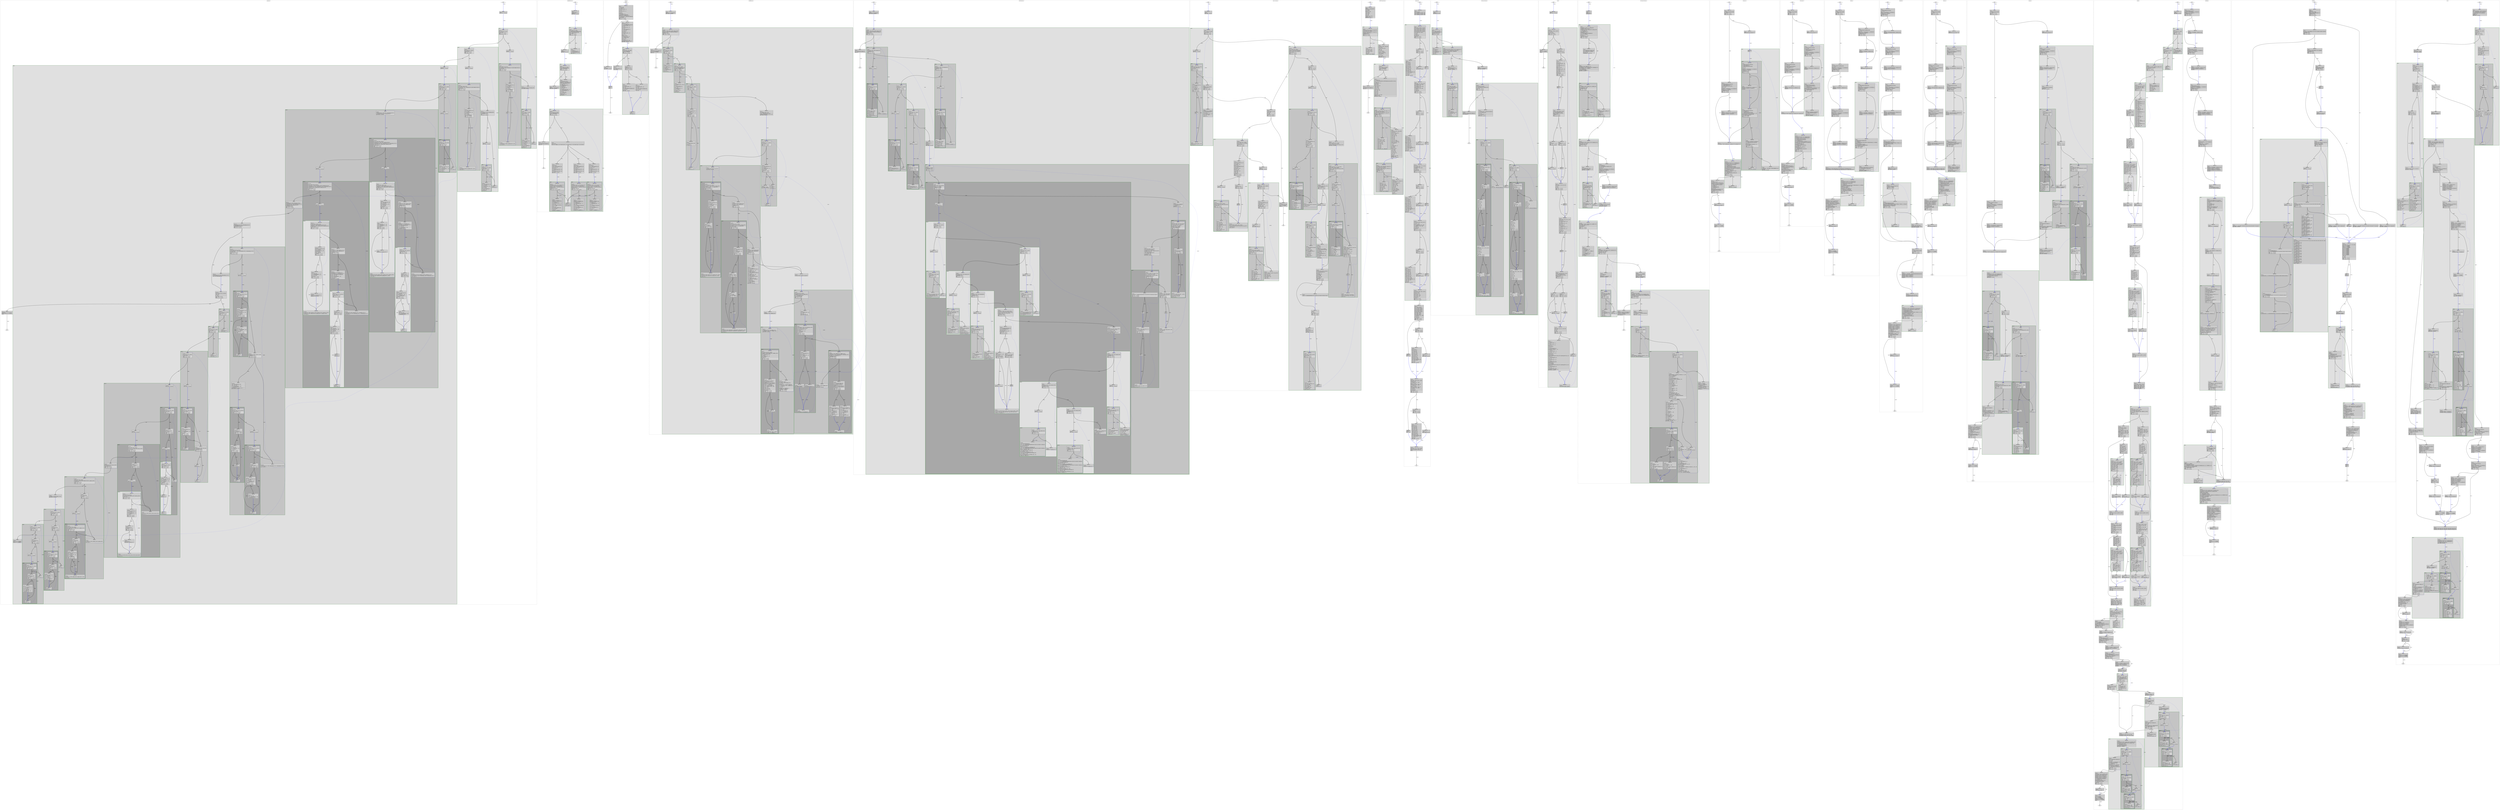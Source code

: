 digraph "nbench1.c.086t.fixup_cfg4" {
overlap=false;
subgraph "cluster_Assignment" {
	style="dashed";
	color="black";
	label="Assignment ()";
	subgraph cluster_78_1 {
	style="filled";
	color="darkgreen";
	fillcolor="grey88";
	label="loop 1";
	labeljust=l;
	penwidth=2;
	subgraph cluster_78_8 {
	style="filled";
	color="darkgreen";
	fillcolor="grey77";
	label="loop 8";
	labeljust=l;
	penwidth=2;
	subgraph cluster_78_9 {
	style="filled";
	color="darkgreen";
	fillcolor="grey66";
	label="loop 9";
	labeljust=l;
	penwidth=2;
	fn_78_basic_block_79 [shape=record,style=filled,fillcolor=lightgrey,label="{ FREQ:434 |\<bb\ 79\>:\l\
|#\ j_109\ =\ PHI\ \<0(75),\ j_116(78)\>\l\
|if\ (j_109\ \<=\ 100)\l\
\ \ goto\ \<bb\ 76\>;\ [99.00%]\l\
else\l\
\ \ goto\ \<bb\ 80\>;\ [1.00%]\l\
}"];

	fn_78_basic_block_76 [shape=record,style=filled,fillcolor=lightgrey,label="{ FREQ:429 |\<bb\ 76\>:\l\
|_110\ =\ linescol[j_109];\l\
|if\ (_110\ ==\ 1)\l\
\ \ goto\ \<bb\ 77\>;\ [34.00%]\l\
else\l\
\ \ goto\ \<bb\ 78\>;\ [66.00%]\l\
}"];

	fn_78_basic_block_77 [shape=record,style=filled,fillcolor=lightgrey,label="{ FREQ:146 |\<bb\ 77\>:\l\
|_111\ =\ (long\ unsigned\ int)\ i_107;\l\
|_112\ =\ _111\ *\ 808;\l\
|_113\ =\ arraybase_4(D)\ +\ _112;\l\
|_114\ =\ *_113[j_109];\l\
|_115\ =\ smallest_103\ +\ _114;\l\
|*_113[j_109]\ =\ _115;\l\
}"];

	fn_78_basic_block_78 [shape=record,style=filled,fillcolor=lightgrey,label="{ FREQ:429 |\<bb\ 78\>:\l\
|j_116\ =\ j_109\ +\ 1;\l\
}"];

	}
	fn_78_basic_block_81 [shape=record,style=filled,fillcolor=lightgrey,label="{ FREQ:13 |\<bb\ 81\>:\l\
|#\ i_107\ =\ PHI\ \<0(73),\ i_117(80)\>\l\
|if\ (i_107\ \<=\ 100)\l\
\ \ goto\ \<bb\ 74\>;\ [99.00%]\l\
else\l\
\ \ goto\ \<bb\ 82\>;\ [1.00%]\l\
}"];

	fn_78_basic_block_74 [shape=record,style=filled,fillcolor=lightgrey,label="{ FREQ:13 |\<bb\ 74\>:\l\
|_108\ =\ linesrow[i_107];\l\
|if\ (_108\ ==\ 0)\l\
\ \ goto\ \<bb\ 75\>;\ [34.00%]\l\
else\l\
\ \ goto\ \<bb\ 80\>;\ [66.00%]\l\
}"];

	fn_78_basic_block_75 [shape=record,style=filled,fillcolor=lightgrey,label="{ FREQ:4 |\<bb\ 75\>:\l\
goto\ \<bb\ 79\>;\ [100.00%]\l\
}"];

	fn_78_basic_block_80 [shape=record,style=filled,fillcolor=lightgrey,label="{ FREQ:13 |\<bb\ 80\>:\l\
|i_117\ =\ i_107\ +\ 1;\l\
}"];

	}
	subgraph cluster_78_10 {
	style="filled";
	color="darkgreen";
	fillcolor="grey77";
	label="loop 10";
	labeljust=l;
	penwidth=2;
	subgraph cluster_78_11 {
	style="filled";
	color="darkgreen";
	fillcolor="grey66";
	label="loop 11";
	labeljust=l;
	penwidth=2;
	fn_78_basic_block_71 [shape=record,style=filled,fillcolor=lightgrey,label="{ FREQ:434 |\<bb\ 71\>:\l\
|#\ j_97\ =\ PHI\ \<0(67),\ j_105(70)\>\l\
|if\ (j_97\ \<=\ 100)\l\
\ \ goto\ \<bb\ 68\>;\ [99.00%]\l\
else\l\
\ \ goto\ \<bb\ 72\>;\ [1.00%]\l\
}"];

	fn_78_basic_block_68 [shape=record,style=filled,fillcolor=lightgrey,label="{ FREQ:429 |\<bb\ 68\>:\l\
|_98\ =\ linescol[j_97];\l\
|if\ (_98\ !=\ 1)\l\
\ \ goto\ \<bb\ 69\>;\ [66.00%]\l\
else\l\
\ \ goto\ \<bb\ 70\>;\ [34.00%]\l\
}"];

	fn_78_basic_block_69 [shape=record,style=filled,fillcolor=lightgrey,label="{ FREQ:283 |\<bb\ 69\>:\l\
|_99\ =\ (long\ unsigned\ int)\ i_95;\l\
|_100\ =\ _99\ *\ 808;\l\
|_101\ =\ arraybase_4(D)\ +\ _100;\l\
|_102\ =\ *_101[j_97];\l\
|_104\ =\ _102\ -\ smallest_103;\l\
|*_101[j_97]\ =\ _104;\l\
}"];

	fn_78_basic_block_70 [shape=record,style=filled,fillcolor=lightgrey,label="{ FREQ:429 |\<bb\ 70\>:\l\
|j_105\ =\ j_97\ +\ 1;\l\
}"];

	}
	fn_78_basic_block_73 [shape=record,style=filled,fillcolor=lightgrey,label="{ FREQ:13 |\<bb\ 73\>:\l\
|#\ i_95\ =\ PHI\ \<0(65),\ i_106(72)\>\l\
|if\ (i_95\ \<=\ 100)\l\
\ \ goto\ \<bb\ 66\>;\ [99.00%]\l\
else\l\
\ \ goto\ \<bb\ 81\>;\ [1.00%]\l\
}"];

	fn_78_basic_block_66 [shape=record,style=filled,fillcolor=lightgrey,label="{ FREQ:13 |\<bb\ 66\>:\l\
|_96\ =\ linesrow[i_95];\l\
|if\ (_96\ !=\ 0)\l\
\ \ goto\ \<bb\ 67\>;\ [34.00%]\l\
else\l\
\ \ goto\ \<bb\ 72\>;\ [66.00%]\l\
}"];

	fn_78_basic_block_67 [shape=record,style=filled,fillcolor=lightgrey,label="{ FREQ:4 |\<bb\ 67\>:\l\
goto\ \<bb\ 71\>;\ [100.00%]\l\
}"];

	fn_78_basic_block_72 [shape=record,style=filled,fillcolor=lightgrey,label="{ FREQ:13 |\<bb\ 72\>:\l\
|i_106\ =\ i_95\ +\ 1;\l\
}"];

	}
	subgraph cluster_78_12 {
	style="filled";
	color="darkgreen";
	fillcolor="grey77";
	label="loop 12";
	labeljust=l;
	penwidth=2;
	subgraph cluster_78_13 {
	style="filled";
	color="darkgreen";
	fillcolor="grey66";
	label="loop 13";
	labeljust=l;
	penwidth=2;
	fn_78_basic_block_62 [shape=record,style=filled,fillcolor=lightgrey,label="{ FREQ:434 |\<bb\ 62\>:\l\
|#\ j_86\ =\ PHI\ \<0(57),\ j_93(61)\>\l\
|#\ smallest_92\ =\ PHI\ \<smallest_122(57),\ smallest_121(61)\>\l\
|if\ (j_86\ \<=\ 100)\l\
\ \ goto\ \<bb\ 58\>;\ [99.00%]\l\
else\l\
\ \ goto\ \<bb\ 63\>;\ [1.00%]\l\
}"];

	fn_78_basic_block_58 [shape=record,style=filled,fillcolor=lightgrey,label="{ FREQ:429 |\<bb\ 58\>:\l\
|_87\ =\ linescol[j_86];\l\
|if\ (_87\ !=\ 1)\l\
\ \ goto\ \<bb\ 59\>;\ [66.00%]\l\
else\l\
\ \ goto\ \<bb\ 61\>;\ [34.00%]\l\
}"];

	fn_78_basic_block_59 [shape=record,style=filled,fillcolor=lightgrey,label="{ FREQ:283 |\<bb\ 59\>:\l\
|_88\ =\ (long\ unsigned\ int)\ i_84;\l\
|_89\ =\ _88\ *\ 808;\l\
|_90\ =\ arraybase_4(D)\ +\ _89;\l\
|_91\ =\ *_90[j_86];\l\
|if\ (_91\ \<\ smallest_92)\l\
\ \ goto\ \<bb\ 60\>;\ [50.00%]\l\
else\l\
\ \ goto\ \<bb\ 61\>;\ [50.00%]\l\
}"];

	fn_78_basic_block_61 [shape=record,style=filled,fillcolor=lightgrey,label="{ FREQ:429 |\<bb\ 61\>:\l\
|#\ smallest_121\ =\ PHI\ \<smallest_92(58),\ smallest_92(59),\ _91(60)\>\l\
|j_93\ =\ j_86\ +\ 1;\l\
}"];

	fn_78_basic_block_60 [shape=record,style=filled,fillcolor=lightgrey,label="{ FREQ:142 |\<bb\ 60\>:\l\
}"];

	}
	fn_78_basic_block_64 [shape=record,style=filled,fillcolor=lightgrey,label="{ FREQ:13 |\<bb\ 64\>:\l\
|#\ i_84\ =\ PHI\ \<0(55),\ i_94(63)\>\l\
|#\ smallest_122\ =\ PHI\ \<9223372036854775807(55),\ smallest_123(63)\>\l\
|if\ (i_84\ \<=\ 100)\l\
\ \ goto\ \<bb\ 56\>;\ [99.00%]\l\
else\l\
\ \ goto\ \<bb\ 65\>;\ [1.00%]\l\
}"];

	fn_78_basic_block_56 [shape=record,style=filled,fillcolor=lightgrey,label="{ FREQ:13 |\<bb\ 56\>:\l\
|_85\ =\ linesrow[i_84];\l\
|if\ (_85\ !=\ 0)\l\
\ \ goto\ \<bb\ 57\>;\ [34.00%]\l\
else\l\
\ \ goto\ \<bb\ 63\>;\ [66.00%]\l\
}"];

	fn_78_basic_block_57 [shape=record,style=filled,fillcolor=lightgrey,label="{ FREQ:4 |\<bb\ 57\>:\l\
goto\ \<bb\ 62\>;\ [100.00%]\l\
}"];

	fn_78_basic_block_63 [shape=record,style=filled,fillcolor=lightgrey,label="{ FREQ:13 |\<bb\ 63\>:\l\
|#\ smallest_123\ =\ PHI\ \<smallest_122(56),\ smallest_92(62)\>\l\
|i_94\ =\ i_84\ +\ 1;\l\
}"];

	}
	subgraph cluster_78_14 {
	style="filled";
	color="darkgreen";
	fillcolor="grey77";
	label="loop 14";
	labeljust=l;
	penwidth=2;
	subgraph cluster_78_15 {
	style="filled";
	color="darkgreen";
	fillcolor="grey66";
	label="loop 15";
	labeljust=l;
	penwidth=2;
	subgraph cluster_78_16 {
	style="filled";
	color="darkgreen";
	fillcolor="grey88";
	label="loop 16";
	labeljust=l;
	penwidth=2;
	fn_78_basic_block_52 [shape=record,style=filled,fillcolor=lightgrey,label="{ FREQ:1782 |\<bb\ 52\>:\l\
|#\ i_73\ =\ PHI\ \<0(47),\ i_81(51)\>\l\
|#\ newrows_79\ =\ PHI\ \<newrows_119(47),\ newrows_118(51)\>\l\
|if\ (i_73\ \<=\ 100)\l\
\ \ goto\ \<bb\ 48\>;\ [99.00%]\l\
else\l\
\ \ goto\ \<bb\ 53\>;\ [1.00%]\l\
}"];

	fn_78_basic_block_48 [shape=record,style=filled,fillcolor=lightgrey,label="{ FREQ:1765 |\<bb\ 48\>:\l\
|_74\ =\ (long\ unsigned\ int)\ i_73;\l\
|_75\ =\ _74\ *\ 202;\l\
|_76\ =\ &assignedtableau\ +\ _75;\l\
|_77\ =\ *_76[j_71];\l\
|if\ (_77\ ==\ 1)\l\
\ \ goto\ \<bb\ 49\>;\ [34.00%]\l\
else\l\
\ \ goto\ \<bb\ 51\>;\ [66.00%]\l\
}"];

	fn_78_basic_block_49 [shape=record,style=filled,fillcolor=lightgrey,label="{ FREQ:600 |\<bb\ 49\>:\l\
|_78\ =\ linesrow[i_73];\l\
|if\ (_78\ !=\ 1)\l\
\ \ goto\ \<bb\ 50\>;\ [66.00%]\l\
else\l\
\ \ goto\ \<bb\ 51\>;\ [34.00%]\l\
}"];

	fn_78_basic_block_51 [shape=record,style=filled,fillcolor=lightgrey,label="{ FREQ:1765 |\<bb\ 51\>:\l\
|#\ newrows_118\ =\ PHI\ \<newrows_79(48),\ newrows_79(49),\ newrows_80(50)\>\l\
|i_81\ =\ i_73\ +\ 1;\l\
}"];

	fn_78_basic_block_50 [shape=record,style=filled,fillcolor=lightgrey,label="{ FREQ:396 |\<bb\ 50\>:\l\
|linesrow[i_73]\ =\ 1;\l\
|newrows_80\ =\ newrows_79\ +\ 1;\l\
}"];

	}
	fn_78_basic_block_54 [shape=record,style=filled,fillcolor=lightgrey,label="{ FREQ:86 |\<bb\ 54\>:\l\
|#\ j_71\ =\ PHI\ \<0(45),\ j_82(53)\>\l\
|#\ newrows_119\ =\ PHI\ \<0(45),\ newrows_120(53)\>\l\
|if\ (j_71\ \<=\ 100)\l\
\ \ goto\ \<bb\ 46\>;\ [99.00%]\l\
else\l\
\ \ goto\ \<bb\ 55\>;\ [1.00%]\l\
}"];

	fn_78_basic_block_46 [shape=record,style=filled,fillcolor=lightgrey,label="{ FREQ:85 |\<bb\ 46\>:\l\
|_72\ =\ linescol[j_71];\l\
|if\ (_72\ ==\ 1)\l\
\ \ goto\ \<bb\ 47\>;\ [20.97%]\l\
else\l\
\ \ goto\ \<bb\ 53\>;\ [79.03%]\l\
}"];

	fn_78_basic_block_47 [shape=record,style=filled,fillcolor=lightgrey,label="{ FREQ:18 |\<bb\ 47\>:\l\
goto\ \<bb\ 52\>;\ [100.00%]\l\
}"];

	fn_78_basic_block_53 [shape=record,style=filled,fillcolor=lightgrey,label="{ FREQ:85 |\<bb\ 53\>:\l\
|#\ newrows_120\ =\ PHI\ \<newrows_119(46),\ newrows_79(52)\>\l\
|j_82\ =\ j_71\ +\ 1;\l\
}"];

	}
	subgraph cluster_78_17 {
	style="filled";
	color="darkgreen";
	fillcolor="grey66";
	label="loop 17";
	labeljust=l;
	penwidth=2;
	subgraph cluster_78_18 {
	style="filled";
	color="darkgreen";
	fillcolor="grey88";
	label="loop 18";
	labeljust=l;
	penwidth=2;
	fn_78_basic_block_42 [shape=record,style=filled,fillcolor=lightgrey,label="{ FREQ:1782 |\<bb\ 42\>:\l\
|#\ j_67\ =\ PHI\ \<0(38),\ j_69(41)\>\l\
|if\ (j_67\ \<=\ 100)\l\
\ \ goto\ \<bb\ 39\>;\ [99.00%]\l\
else\l\
\ \ goto\ \<bb\ 43\>;\ [1.00%]\l\
}"];

	fn_78_basic_block_39 [shape=record,style=filled,fillcolor=lightgrey,label="{ FREQ:1765 |\<bb\ 39\>:\l\
|_64\ =\ (long\ unsigned\ int)\ i_62;\l\
|_65\ =\ _64\ *\ 808;\l\
|_66\ =\ arraybase_4(D)\ +\ _65;\l\
|_68\ =\ *_66[j_67];\l\
|if\ (_68\ ==\ 0)\l\
\ \ goto\ \<bb\ 40\>;\ [50.00%]\l\
else\l\
\ \ goto\ \<bb\ 41\>;\ [50.00%]\l\
}"];

	fn_78_basic_block_40 [shape=record,style=filled,fillcolor=lightgrey,label="{ FREQ:882 |\<bb\ 40\>:\l\
|linescol[j_67]\ =\ 1;\l\
}"];

	fn_78_basic_block_41 [shape=record,style=filled,fillcolor=lightgrey,label="{ FREQ:1765 |\<bb\ 41\>:\l\
|j_69\ =\ j_67\ +\ 1;\l\
}"];

	}
	fn_78_basic_block_44 [shape=record,style=filled,fillcolor=lightgrey,label="{ FREQ:86 |\<bb\ 44\>:\l\
|#\ i_62\ =\ PHI\ \<0(36),\ i_70(43)\>\l\
|if\ (i_62\ \<=\ 100)\l\
\ \ goto\ \<bb\ 37\>;\ [99.00%]\l\
else\l\
\ \ goto\ \<bb\ 45\>;\ [1.00%]\l\
}"];

	fn_78_basic_block_37 [shape=record,style=filled,fillcolor=lightgrey,label="{ FREQ:85 |\<bb\ 37\>:\l\
|_63\ =\ linesrow[i_62];\l\
|if\ (_63\ ==\ 1)\l\
\ \ goto\ \<bb\ 38\>;\ [20.97%]\l\
else\l\
\ \ goto\ \<bb\ 43\>;\ [79.03%]\l\
}"];

	fn_78_basic_block_38 [shape=record,style=filled,fillcolor=lightgrey,label="{ FREQ:18 |\<bb\ 38\>:\l\
goto\ \<bb\ 42\>;\ [100.00%]\l\
}"];

	fn_78_basic_block_43 [shape=record,style=filled,fillcolor=lightgrey,label="{ FREQ:85 |\<bb\ 43\>:\l\
|i_70\ =\ i_62\ +\ 1;\l\
}"];

	}
	fn_78_basic_block_36 [shape=record,style=filled,fillcolor=lightgrey,label="{ FREQ:1 |\<bb\ 36\>:\l\
goto\ \<bb\ 44\>;\ [100.00%]\l\
}"];

	fn_78_basic_block_45 [shape=record,style=filled,fillcolor=lightgrey,label="{ FREQ:1 |\<bb\ 45\>:\l\
goto\ \<bb\ 54\>;\ [100.00%]\l\
}"];

	fn_78_basic_block_55 [shape=record,style=filled,fillcolor=lightgrey,label="{ FREQ:1 |\<bb\ 55\>:\l\
|#\ newrows_83\ =\ PHI\ \<newrows_119(54)\>\l\
|if\ (newrows_83\ !=\ 0)\l\
\ \ goto\ \<bb\ 36\>;\ [85.00%]\l\
else\l\
\ \ goto\ \<bb\ 64\>;\ [15.00%]\l\
}"];

	}
	subgraph cluster_78_19 {
	style="filled";
	color="darkgreen";
	fillcolor="grey77";
	label="loop 19";
	labeljust=l;
	penwidth=2;
	subgraph cluster_78_20 {
	style="filled";
	color="darkgreen";
	fillcolor="grey66";
	label="loop 20";
	labeljust=l;
	penwidth=2;
	fn_78_basic_block_30 [shape=record,style=filled,fillcolor=lightgrey,label="{ FREQ:151 |\<bb\ 30\>:\l\
|#\ j_57\ =\ PHI\ \<j_59(29),\ 0(35)\>\l\
|if\ (j_57\ \<=\ 100)\l\
\ \ goto\ \<bb\ 28\>;\ [99.00%]\l\
else\l\
\ \ goto\ \<bb\ 31\>;\ [1.00%]\l\
}"];

	fn_78_basic_block_28 [shape=record,style=filled,fillcolor=lightgrey,label="{ FREQ:150 |\<bb\ 28\>:\l\
|_54\ =\ (long\ unsigned\ int)\ i_53;\l\
|_55\ =\ _54\ *\ 202;\l\
|_56\ =\ &assignedtableau\ +\ _55;\l\
|_58\ =\ *_56[j_57];\l\
|if\ (_58\ ==\ 1)\l\
\ \ goto\ \<bb\ 31\>;\ [7.50%]\l\
else\l\
\ \ goto\ \<bb\ 29\>;\ [92.50%]\l\
}"];

	fn_78_basic_block_29 [shape=record,style=filled,fillcolor=lightgrey,label="{ FREQ:139 |\<bb\ 29\>:\l\
|j_59\ =\ j_57\ +\ 1;\l\
}"];

	}
	fn_78_basic_block_34 [shape=record,style=filled,fillcolor=lightgrey,label="{ FREQ:13 |\<bb\ 34\>:\l\
|#\ i_53\ =\ PHI\ \<0(27),\ i_61(33)\>\l\
|if\ (i_53\ \<=\ 100)\l\
\ \ goto\ \<bb\ 35\>;\ [99.00%]\l\
else\l\
\ \ goto\ \<bb\ 36\>;\ [1.00%]\l\
}"];

	fn_78_basic_block_35 [shape=record,style=filled,fillcolor=lightgrey,label="{ FREQ:13 |\<bb\ 35\>:\l\
goto\ \<bb\ 30\>;\ [100.00%]\l\
}"];

	fn_78_basic_block_31 [shape=record,style=filled,fillcolor=lightgrey,label="{ FREQ:13 |\<bb\ 31\>:\l\
|#\ numassigns_60\ =\ PHI\ \<1(28),\ 0(30)\>\l\
|if\ (numassigns_60\ ==\ 0)\l\
\ \ goto\ \<bb\ 32\>;\ [50.00%]\l\
else\l\
\ \ goto\ \<bb\ 33\>;\ [50.00%]\l\
}"];

	fn_78_basic_block_32 [shape=record,style=filled,fillcolor=lightgrey,label="{ FREQ:6 |\<bb\ 32\>:\l\
|linesrow[i_53]\ =\ 1;\l\
}"];

	fn_78_basic_block_33 [shape=record,style=filled,fillcolor=lightgrey,label="{ FREQ:13 |\<bb\ 33\>:\l\
|i_61\ =\ i_53\ +\ 1;\l\
}"];

	}
	subgraph cluster_78_21 {
	style="filled";
	color="darkgreen";
	fillcolor="grey77";
	label="loop 21";
	labeljust=l;
	penwidth=2;
	fn_78_basic_block_27 [shape=record,style=filled,fillcolor=lightgrey,label="{ FREQ:13 |\<bb\ 27\>:\l\
|#\ i_51\ =\ PHI\ \<0(25),\ i_52(26)\>\l\
|if\ (i_51\ \<=\ 100)\l\
\ \ goto\ \<bb\ 26\>;\ [99.00%]\l\
else\l\
\ \ goto\ \<bb\ 34\>;\ [1.00%]\l\
}"];

	fn_78_basic_block_26 [shape=record,style=filled,fillcolor=lightgrey,label="{ FREQ:13 |\<bb\ 26\>:\l\
|linescol[i_51]\ =\ 0;\l\
|i_52\ =\ i_51\ +\ 1;\l\
}"];

	}
	subgraph cluster_78_22 {
	style="filled";
	color="darkgreen";
	fillcolor="grey77";
	label="loop 22";
	labeljust=l;
	penwidth=2;
	fn_78_basic_block_25 [shape=record,style=filled,fillcolor=lightgrey,label="{ FREQ:13 |\<bb\ 25\>:\l\
|#\ i_49\ =\ PHI\ \<0(144),\ i_50(24)\>\l\
|if\ (i_49\ \<=\ 100)\l\
\ \ goto\ \<bb\ 24\>;\ [99.00%]\l\
else\l\
\ \ goto\ \<bb\ 27\>;\ [1.00%]\l\
}"];

	fn_78_basic_block_24 [shape=record,style=filled,fillcolor=lightgrey,label="{ FREQ:13 |\<bb\ 24\>:\l\
|linesrow[i_49]\ =\ 0;\l\
|i_50\ =\ i_49\ +\ 1;\l\
}"];

	}
	subgraph cluster_78_23 {
	style="filled";
	color="darkgreen";
	fillcolor="grey77";
	label="loop 23";
	labeljust=l;
	penwidth=2;
	subgraph cluster_78_24 {
	style="filled";
	color="darkgreen";
	fillcolor="grey66";
	label="loop 24";
	labeljust=l;
	penwidth=2;
	fn_78_basic_block_139 [shape=record,style=filled,fillcolor=lightgrey,label="{ FREQ:609 |\<bb\ 139\>:\l\
|#\ k_219\ =\ PHI\ \<0(134),\ k_226(138)\>\l\
|if\ (k_219\ \<=\ 100)\l\
\ \ goto\ \<bb\ 135\>;\ [99.00%]\l\
else\l\
\ \ goto\ \<bb\ 140\>;\ [1.00%]\l\
}"];

	fn_78_basic_block_135 [shape=record,style=filled,fillcolor=lightgrey,label="{ FREQ:603 |\<bb\ 135\>:\l\
|if\ (i_196\ !=\ k_219)\l\
\ \ goto\ \<bb\ 136\>;\ [98.96%]\l\
else\l\
\ \ goto\ \<bb\ 138\>;\ [1.04%]\l\
}"];

	fn_78_basic_block_136 [shape=record,style=filled,fillcolor=lightgrey,label="{ FREQ:597 |\<bb\ 136\>:\l\
|_220\ =\ (long\ unsigned\ int)\ k_219;\l\
|_221\ =\ _220\ *\ 808;\l\
|_222\ =\ arraybase_4(D)\ +\ _221;\l\
|_223\ =\ *_222[selected_207];\l\
|if\ (_223\ ==\ 0)\l\
\ \ goto\ \<bb\ 137\>;\ [50.00%]\l\
else\l\
\ \ goto\ \<bb\ 138\>;\ [50.00%]\l\
}"];

	fn_78_basic_block_138 [shape=record,style=filled,fillcolor=lightgrey,label="{ FREQ:603 |\<bb\ 138\>:\l\
|k_226\ =\ k_219\ +\ 1;\l\
}"];

	fn_78_basic_block_137 [shape=record,style=filled,fillcolor=lightgrey,label="{ FREQ:298 |\<bb\ 137\>:\l\
|_224\ =\ _220\ *\ 202;\l\
|_225\ =\ &assignedtableau\ +\ _224;\l\
|*_225[selected_207]\ =\ 2;\l\
}"];

	}
	subgraph cluster_78_25 {
	style="filled";
	color="darkgreen";
	fillcolor="grey66";
	label="loop 25";
	labeljust=l;
	penwidth=2;
	fn_78_basic_block_133 [shape=record,style=filled,fillcolor=lightgrey,label="{ FREQ:609 |\<bb\ 133\>:\l\
|#\ k_213\ =\ PHI\ \<0(128),\ k_218(132)\>\l\
|if\ (k_213\ \<=\ 100)\l\
\ \ goto\ \<bb\ 129\>;\ [99.00%]\l\
else\l\
\ \ goto\ \<bb\ 134\>;\ [1.00%]\l\
}"];

	fn_78_basic_block_129 [shape=record,style=filled,fillcolor=lightgrey,label="{ FREQ:603 |\<bb\ 129\>:\l\
|_214\ =\ (int)\ k_213;\l\
|if\ (selected_207\ !=\ _214)\l\
\ \ goto\ \<bb\ 130\>;\ [98.96%]\l\
else\l\
\ \ goto\ \<bb\ 132\>;\ [1.04%]\l\
}"];

	fn_78_basic_block_130 [shape=record,style=filled,fillcolor=lightgrey,label="{ FREQ:597 |\<bb\ 130\>:\l\
|_215\ =\ _208\ *\ 808;\l\
|_216\ =\ arraybase_4(D)\ +\ _215;\l\
|_217\ =\ *_216[_214];\l\
|if\ (_217\ ==\ 0)\l\
\ \ goto\ \<bb\ 131\>;\ [50.00%]\l\
else\l\
\ \ goto\ \<bb\ 132\>;\ [50.00%]\l\
}"];

	fn_78_basic_block_132 [shape=record,style=filled,fillcolor=lightgrey,label="{ FREQ:603 |\<bb\ 132\>:\l\
|k_218\ =\ k_213\ +\ 1;\l\
}"];

	fn_78_basic_block_131 [shape=record,style=filled,fillcolor=lightgrey,label="{ FREQ:298 |\<bb\ 131\>:\l\
|*_210[_214]\ =\ 2;\l\
}"];

	}
	subgraph cluster_78_26 {
	style="filled";
	color="darkgreen";
	fillcolor="grey66";
	label="loop 26";
	labeljust=l;
	penwidth=2;
	fn_78_basic_block_126 [shape=record,style=filled,fillcolor=lightgrey,label="{ FREQ:258 |\<bb\ 126\>:\l\
|#\ j_200\ =\ PHI\ \<j_206(125),\ 0(142)\>\l\
|if\ (j_200\ \<=\ 100)\l\
\ \ goto\ \<bb\ 123\>;\ [99.00%]\l\
else\l\
\ \ goto\ \<bb\ 127\>;\ [1.00%]\l\
}"];

	fn_78_basic_block_123 [shape=record,style=filled,fillcolor=lightgrey,label="{ FREQ:256 |\<bb\ 123\>:\l\
|_197\ =\ (long\ unsigned\ int)\ i_196;\l\
|_198\ =\ _197\ *\ 808;\l\
|_199\ =\ arraybase_4(D)\ +\ _198;\l\
|_201\ =\ (int)\ j_200;\l\
|_202\ =\ *_199[_201];\l\
|if\ (_202\ ==\ 0)\l\
\ \ goto\ \<bb\ 124\>;\ [50.00%]\l\
else\l\
\ \ goto\ \<bb\ 125\>;\ [50.00%]\l\
}"];

	fn_78_basic_block_124 [shape=record,style=filled,fillcolor=lightgrey,label="{ FREQ:128 |\<bb\ 124\>:\l\
|_203\ =\ _197\ *\ 202;\l\
|_204\ =\ &assignedtableau\ +\ _203;\l\
|_205\ =\ *_204[_201];\l\
|if\ (_205\ ==\ 0)\l\
\ \ goto\ \<bb\ 127\>;\ [7.50%]\l\
else\l\
\ \ goto\ \<bb\ 125\>;\ [92.50%]\l\
}"];

	fn_78_basic_block_125 [shape=record,style=filled,fillcolor=lightgrey,label="{ FREQ:246 |\<bb\ 125\>:\l\
|j_206\ =\ j_200\ +\ 1;\l\
}"];

	}
	fn_78_basic_block_141 [shape=record,style=filled,fillcolor=lightgrey,label="{ FREQ:12 |\<bb\ 141\>:\l\
|#\ i_196\ =\ PHI\ \<0(122),\ i_227(140)\>\l\
|#\ totnumassigns_211\ =\ PHI\ \<totnumassigns_195(122),\ totnumassigns_247(140)\>\l\
|if\ (i_196\ \<=\ 100)\l\
\ \ goto\ \<bb\ 142\>;\ [99.00%]\l\
else\l\
\ \ goto\ \<bb\ 143\>;\ [1.00%]\l\
}"];

	fn_78_basic_block_142 [shape=record,style=filled,fillcolor=lightgrey,label="{ FREQ:12 |\<bb\ 142\>:\l\
goto\ \<bb\ 126\>;\ [100.00%]\l\
}"];

	fn_78_basic_block_127 [shape=record,style=filled,fillcolor=lightgrey,label="{ FREQ:12 |\<bb\ 127\>:\l\
|#\ selected_207\ =\ PHI\ \<_201(124),\ -1(126)\>\l\
|if\ (selected_207\ !=\ -1)\l\
\ \ goto\ \<bb\ 128\>;\ [50.00%]\l\
else\l\
\ \ goto\ \<bb\ 140\>;\ [50.00%]\l\
}"];

	fn_78_basic_block_128 [shape=record,style=filled,fillcolor=lightgrey,label="{ FREQ:6 |\<bb\ 128\>:\l\
|_208\ =\ (long\ unsigned\ int)\ i_196;\l\
|_209\ =\ _208\ *\ 202;\l\
|_210\ =\ &assignedtableau\ +\ _209;\l\
|*_210[selected_207]\ =\ 1;\l\
|totnumassigns_212\ =\ totnumassigns_211\ +\ 1;\l\
goto\ \<bb\ 133\>;\ [100.00%]\l\
}"];

	fn_78_basic_block_140 [shape=record,style=filled,fillcolor=lightgrey,label="{ FREQ:12 |\<bb\ 140\>:\l\
|#\ totnumassigns_247\ =\ PHI\ \<totnumassigns_211(127),\ totnumassigns_212(139)\>\l\
|i_227\ =\ i_196\ +\ 1;\l\
}"];

	fn_78_basic_block_134 [shape=record,style=filled,fillcolor=lightgrey,label="{ FREQ:6 |\<bb\ 134\>:\l\
goto\ \<bb\ 139\>;\ [100.00%]\l\
}"];

	}
	subgraph cluster_78_27 {
	style="filled";
	color="darkgreen";
	fillcolor="grey77";
	label="loop 27";
	labeljust=l;
	penwidth=2;
	subgraph cluster_78_28 {
	style="filled";
	color="darkgreen";
	fillcolor="grey66";
	label="loop 28";
	labeljust=l;
	penwidth=2;
	subgraph cluster_78_29 {
	style="filled";
	color="darkgreen";
	fillcolor="grey88";
	label="loop 29";
	labeljust=l;
	penwidth=2;
	fn_78_basic_block_117 [shape=record,style=filled,fillcolor=lightgrey,label="{ FREQ:2097 |\<bb\ 117\>:\l\
|#\ k_187\ =\ PHI\ \<0(112),\ k_192(116)\>\l\
|if\ (k_187\ \<=\ 100)\l\
\ \ goto\ \<bb\ 113\>;\ [99.00%]\l\
else\l\
\ \ goto\ \<bb\ 118\>;\ [1.00%]\l\
}"];

	fn_78_basic_block_113 [shape=record,style=filled,fillcolor=lightgrey,label="{ FREQ:2076 |\<bb\ 113\>:\l\
|if\ (j_167\ !=\ k_187)\l\
\ \ goto\ \<bb\ 114\>;\ [98.96%]\l\
else\l\
\ \ goto\ \<bb\ 116\>;\ [1.04%]\l\
}"];

	fn_78_basic_block_114 [shape=record,style=filled,fillcolor=lightgrey,label="{ FREQ:2054 |\<bb\ 114\>:\l\
|_188\ =\ _183\ *\ 808;\l\
|_189\ =\ arraybase_4(D)\ +\ _188;\l\
|_190\ =\ (int)\ k_187;\l\
|_191\ =\ *_189[_190];\l\
|if\ (_191\ ==\ 0)\l\
\ \ goto\ \<bb\ 115\>;\ [50.00%]\l\
else\l\
\ \ goto\ \<bb\ 116\>;\ [50.00%]\l\
}"];

	fn_78_basic_block_116 [shape=record,style=filled,fillcolor=lightgrey,label="{ FREQ:2076 |\<bb\ 116\>:\l\
|k_192\ =\ k_187\ +\ 1;\l\
}"];

	fn_78_basic_block_115 [shape=record,style=filled,fillcolor=lightgrey,label="{ FREQ:1027 |\<bb\ 115\>:\l\
|*_185[_190]\ =\ 2;\l\
}"];

	}
	subgraph cluster_78_30 {
	style="filled";
	color="darkgreen";
	fillcolor="grey88";
	label="loop 30";
	labeljust=l;
	penwidth=2;
	fn_78_basic_block_110 [shape=record,style=filled,fillcolor=lightgrey,label="{ FREQ:10000 |\<bb\ 110\>:\l\
|#\ i_163\ =\ PHI\ \<i_176(109),\ 0(120)\>\l\
|#\ numzeros_173\ =\ PHI\ \<numzeros_241(109),\ 0(120)\>\l\
|#\ selected_243\ =\ PHI\ \<selected_242(109),\ selected_244(120)\>\l\
|if\ (i_163\ \<=\ 100)\l\
\ \ goto\ \<bb\ 106\>;\ [99.00%]\l\
else\l\
\ \ goto\ \<bb\ 111\>;\ [1.00%]\l\
}"];

	fn_78_basic_block_106 [shape=record,style=filled,fillcolor=lightgrey,label="{ FREQ:9900 |\<bb\ 106\>:\l\
|_164\ =\ (long\ unsigned\ int)\ i_163;\l\
|_165\ =\ _164\ *\ 808;\l\
|_166\ =\ arraybase_4(D)\ +\ _165;\l\
|_168\ =\ (int)\ j_167;\l\
|_169\ =\ *_166[_168];\l\
|if\ (_169\ ==\ 0)\l\
\ \ goto\ \<bb\ 107\>;\ [50.00%]\l\
else\l\
\ \ goto\ \<bb\ 109\>;\ [50.00%]\l\
}"];

	fn_78_basic_block_107 [shape=record,style=filled,fillcolor=lightgrey,label="{ FREQ:4950 |\<bb\ 107\>:\l\
|_170\ =\ _164\ *\ 202;\l\
|_171\ =\ &assignedtableau\ +\ _170;\l\
|_172\ =\ *_171[_168];\l\
|if\ (_172\ ==\ 0)\l\
\ \ goto\ \<bb\ 108\>;\ [50.00%]\l\
else\l\
\ \ goto\ \<bb\ 109\>;\ [50.00%]\l\
}"];

	fn_78_basic_block_109 [shape=record,style=filled,fillcolor=lightgrey,label="{ FREQ:9900 |\<bb\ 109\>:\l\
|#\ numzeros_241\ =\ PHI\ \<numzeros_173(106),\ numzeros_173(107),\ numzeros_174(108)\>\l\
|#\ selected_242\ =\ PHI\ \<selected_243(106),\ selected_243(107),\ selected_175(108)\>\l\
|i_176\ =\ i_163\ +\ 1;\l\
}"];

	fn_78_basic_block_108 [shape=record,style=filled,fillcolor=lightgrey,label="{ FREQ:2475 |\<bb\ 108\>:\l\
|numzeros_174\ =\ numzeros_173\ +\ 1;\l\
|selected_175\ =\ (int)\ i_163;\l\
}"];

	}
	fn_78_basic_block_119 [shape=record,style=filled,fillcolor=lightgrey,label="{ FREQ:101 |\<bb\ 119\>:\l\
|#\ j_167\ =\ PHI\ \<0(105),\ j_193(118)\>\l\
|#\ numassigns_178\ =\ PHI\ \<numassigns_146(105),\ numassigns_245(118)\>\l\
|#\ totnumassigns_180\ =\ PHI\ \<totnumassigns_148(105),\ totnumassigns_246(118)\>\l\
|#\ selected_244\ =\ PHI\ \<selected_238(105),\ selected_182(118)\>\l\
|if\ (j_167\ \<=\ 100)\l\
\ \ goto\ \<bb\ 120\>;\ [99.00%]\l\
else\l\
\ \ goto\ \<bb\ 121\>;\ [1.00%]\l\
}"];

	fn_78_basic_block_120 [shape=record,style=filled,fillcolor=lightgrey,label="{ FREQ:100 |\<bb\ 120\>:\l\
goto\ \<bb\ 110\>;\ [100.00%]\l\
}"];

	fn_78_basic_block_111 [shape=record,style=filled,fillcolor=lightgrey,label="{ FREQ:100 |\<bb\ 111\>:\l\
|#\ numzeros_177\ =\ PHI\ \<numzeros_173(110)\>\l\
|#\ selected_182\ =\ PHI\ \<selected_243(110)\>\l\
|if\ (numzeros_177\ ==\ 1)\l\
\ \ goto\ \<bb\ 112\>;\ [20.97%]\l\
else\l\
\ \ goto\ \<bb\ 118\>;\ [79.03%]\l\
}"];

	fn_78_basic_block_112 [shape=record,style=filled,fillcolor=lightgrey,label="{ FREQ:21 |\<bb\ 112\>:\l\
|numassigns_179\ =\ numassigns_178\ +\ 1;\l\
|totnumassigns_181\ =\ totnumassigns_180\ +\ 1;\l\
|_183\ =\ (long\ unsigned\ int)\ selected_182;\l\
|_184\ =\ _183\ *\ 202;\l\
|_185\ =\ &assignedtableau\ +\ _184;\l\
|_186\ =\ (int)\ j_167;\l\
|*_185[_186]\ =\ 1;\l\
goto\ \<bb\ 117\>;\ [100.00%]\l\
}"];

	fn_78_basic_block_118 [shape=record,style=filled,fillcolor=lightgrey,label="{ FREQ:100 |\<bb\ 118\>:\l\
|#\ numassigns_245\ =\ PHI\ \<numassigns_178(111),\ numassigns_179(117)\>\l\
|#\ totnumassigns_246\ =\ PHI\ \<totnumassigns_180(111),\ totnumassigns_181(117)\>\l\
|j_193\ =\ j_167\ +\ 1;\l\
}"];

	}
	subgraph cluster_78_31 {
	style="filled";
	color="darkgreen";
	fillcolor="grey66";
	label="loop 31";
	labeljust=l;
	penwidth=2;
	subgraph cluster_78_32 {
	style="filled";
	color="darkgreen";
	fillcolor="grey88";
	label="loop 32";
	labeljust=l;
	penwidth=2;
	fn_78_basic_block_101 [shape=record,style=filled,fillcolor=lightgrey,label="{ FREQ:2097 |\<bb\ 101\>:\l\
|#\ k_154\ =\ PHI\ \<0(96),\ k_161(100)\>\l\
|if\ (k_154\ \<=\ 100)\l\
\ \ goto\ \<bb\ 97\>;\ [99.00%]\l\
else\l\
\ \ goto\ \<bb\ 102\>;\ [1.00%]\l\
}"];

	fn_78_basic_block_97 [shape=record,style=filled,fillcolor=lightgrey,label="{ FREQ:2076 |\<bb\ 97\>:\l\
|if\ (i_132\ !=\ k_154)\l\
\ \ goto\ \<bb\ 98\>;\ [98.96%]\l\
else\l\
\ \ goto\ \<bb\ 100\>;\ [1.04%]\l\
}"];

	fn_78_basic_block_98 [shape=record,style=filled,fillcolor=lightgrey,label="{ FREQ:2054 |\<bb\ 98\>:\l\
|_155\ =\ (long\ unsigned\ int)\ k_154;\l\
|_156\ =\ _155\ *\ 808;\l\
|_157\ =\ arraybase_4(D)\ +\ _156;\l\
|_158\ =\ *_157[selected_153];\l\
|if\ (_158\ ==\ 0)\l\
\ \ goto\ \<bb\ 99\>;\ [50.00%]\l\
else\l\
\ \ goto\ \<bb\ 100\>;\ [50.00%]\l\
}"];

	fn_78_basic_block_100 [shape=record,style=filled,fillcolor=lightgrey,label="{ FREQ:2076 |\<bb\ 100\>:\l\
|k_161\ =\ k_154\ +\ 1;\l\
}"];

	fn_78_basic_block_99 [shape=record,style=filled,fillcolor=lightgrey,label="{ FREQ:1027 |\<bb\ 99\>:\l\
|_159\ =\ _155\ *\ 202;\l\
|_160\ =\ &assignedtableau\ +\ _159;\l\
|*_160[selected_153]\ =\ 2;\l\
}"];

	}
	subgraph cluster_78_33 {
	style="filled";
	color="darkgreen";
	fillcolor="grey88";
	label="loop 33";
	labeljust=l;
	penwidth=2;
	fn_78_basic_block_94 [shape=record,style=filled,fillcolor=lightgrey,label="{ FREQ:10000 |\<bb\ 94\>:\l\
|#\ j_136\ =\ PHI\ \<j_144(93),\ 0(104)\>\l\
|#\ numzeros_142\ =\ PHI\ \<numzeros_235(93),\ 0(104)\>\l\
|#\ selected_237\ =\ PHI\ \<selected_236(93),\ selected_238(104)\>\l\
|if\ (j_136\ \<=\ 100)\l\
\ \ goto\ \<bb\ 90\>;\ [99.00%]\l\
else\l\
\ \ goto\ \<bb\ 95\>;\ [1.00%]\l\
}"];

	fn_78_basic_block_90 [shape=record,style=filled,fillcolor=lightgrey,label="{ FREQ:9900 |\<bb\ 90\>:\l\
|_133\ =\ (long\ unsigned\ int)\ i_132;\l\
|_134\ =\ _133\ *\ 808;\l\
|_135\ =\ arraybase_4(D)\ +\ _134;\l\
|_137\ =\ (int)\ j_136;\l\
|_138\ =\ *_135[_137];\l\
|if\ (_138\ ==\ 0)\l\
\ \ goto\ \<bb\ 91\>;\ [50.00%]\l\
else\l\
\ \ goto\ \<bb\ 93\>;\ [50.00%]\l\
}"];

	fn_78_basic_block_91 [shape=record,style=filled,fillcolor=lightgrey,label="{ FREQ:4950 |\<bb\ 91\>:\l\
|_139\ =\ _133\ *\ 202;\l\
|_140\ =\ &assignedtableau\ +\ _139;\l\
|_141\ =\ *_140[_137];\l\
|if\ (_141\ ==\ 0)\l\
\ \ goto\ \<bb\ 92\>;\ [50.00%]\l\
else\l\
\ \ goto\ \<bb\ 93\>;\ [50.00%]\l\
}"];

	fn_78_basic_block_93 [shape=record,style=filled,fillcolor=lightgrey,label="{ FREQ:9900 |\<bb\ 93\>:\l\
|#\ numzeros_235\ =\ PHI\ \<numzeros_142(90),\ numzeros_142(91),\ numzeros_143(92)\>\l\
|#\ selected_236\ =\ PHI\ \<selected_237(90),\ selected_237(91),\ _137(92)\>\l\
|j_144\ =\ j_136\ +\ 1;\l\
}"];

	fn_78_basic_block_92 [shape=record,style=filled,fillcolor=lightgrey,label="{ FREQ:2475 |\<bb\ 92\>:\l\
|numzeros_143\ =\ numzeros_142\ +\ 1;\l\
}"];

	}
	fn_78_basic_block_103 [shape=record,style=filled,fillcolor=lightgrey,label="{ FREQ:101 |\<bb\ 103\>:\l\
|#\ i_132\ =\ PHI\ \<0(89),\ i_162(102)\>\l\
|#\ numassigns_146\ =\ PHI\ \<0(89),\ numassigns_239(102)\>\l\
|#\ totnumassigns_148\ =\ PHI\ \<totnumassigns_231(89),\ totnumassigns_240(102)\>\l\
|#\ selected_238\ =\ PHI\ \<selected_233(89),\ selected_153(102)\>\l\
|if\ (i_132\ \<=\ 100)\l\
\ \ goto\ \<bb\ 104\>;\ [99.00%]\l\
else\l\
\ \ goto\ \<bb\ 105\>;\ [1.00%]\l\
}"];

	fn_78_basic_block_104 [shape=record,style=filled,fillcolor=lightgrey,label="{ FREQ:100 |\<bb\ 104\>:\l\
goto\ \<bb\ 94\>;\ [100.00%]\l\
}"];

	fn_78_basic_block_95 [shape=record,style=filled,fillcolor=lightgrey,label="{ FREQ:100 |\<bb\ 95\>:\l\
|#\ numzeros_145\ =\ PHI\ \<numzeros_142(94)\>\l\
|#\ selected_153\ =\ PHI\ \<selected_237(94)\>\l\
|if\ (numzeros_145\ ==\ 1)\l\
\ \ goto\ \<bb\ 96\>;\ [20.97%]\l\
else\l\
\ \ goto\ \<bb\ 102\>;\ [79.03%]\l\
}"];

	fn_78_basic_block_96 [shape=record,style=filled,fillcolor=lightgrey,label="{ FREQ:21 |\<bb\ 96\>:\l\
|numassigns_147\ =\ numassigns_146\ +\ 1;\l\
|totnumassigns_149\ =\ totnumassigns_148\ +\ 1;\l\
|_150\ =\ (long\ unsigned\ int)\ i_132;\l\
|_151\ =\ _150\ *\ 202;\l\
|_152\ =\ &assignedtableau\ +\ _151;\l\
|*_152[selected_153]\ =\ 1;\l\
goto\ \<bb\ 101\>;\ [100.00%]\l\
}"];

	fn_78_basic_block_102 [shape=record,style=filled,fillcolor=lightgrey,label="{ FREQ:100 |\<bb\ 102\>:\l\
|#\ numassigns_239\ =\ PHI\ \<numassigns_146(95),\ numassigns_147(101)\>\l\
|#\ totnumassigns_240\ =\ PHI\ \<totnumassigns_148(95),\ totnumassigns_149(101)\>\l\
|i_162\ =\ i_132\ +\ 1;\l\
}"];

	}
	fn_78_basic_block_89 [shape=record,style=filled,fillcolor=lightgrey,label="{ FREQ:1 |\<bb\ 89\>:\l\
|#\ totnumassigns_231\ =\ PHI\ \<0(87),\ totnumassigns_232(121)\>\l\
|#\ selected_233\ =\ PHI\ \<0(87),\ selected_234(121)\>\l\
goto\ \<bb\ 103\>;\ [100.00%]\l\
}"];

	fn_78_basic_block_105 [shape=record,style=filled,fillcolor=lightgrey,label="{ FREQ:1 |\<bb\ 105\>:\l\
goto\ \<bb\ 119\>;\ [100.00%]\l\
}"];

	fn_78_basic_block_121 [shape=record,style=filled,fillcolor=lightgrey,label="{ FREQ:1 |\<bb\ 121\>:\l\
|#\ numassigns_194\ =\ PHI\ \<numassigns_178(119)\>\l\
|#\ totnumassigns_232\ =\ PHI\ \<totnumassigns_180(119)\>\l\
|#\ selected_234\ =\ PHI\ \<selected_244(119)\>\l\
|if\ (numassigns_194\ !=\ 0)\l\
\ \ goto\ \<bb\ 89\>;\ [85.00%]\l\
else\l\
\ \ goto\ \<bb\ 122\>;\ [15.00%]\l\
}"];

	}
	subgraph cluster_78_34 {
	style="filled";
	color="darkgreen";
	fillcolor="grey77";
	label="loop 34";
	labeljust=l;
	penwidth=2;
	subgraph cluster_78_35 {
	style="filled";
	color="darkgreen";
	fillcolor="grey66";
	label="loop 35";
	labeljust=l;
	penwidth=2;
	fn_78_basic_block_85 [shape=record,style=filled,fillcolor=lightgrey,label="{ FREQ:1500 |\<bb\ 85\>:\l\
|#\ j_128\ =\ PHI\ \<j_130(84),\ 0(88)\>\l\
|if\ (j_128\ \<=\ 100)\l\
\ \ goto\ \<bb\ 84\>;\ [99.00%]\l\
else\l\
\ \ goto\ \<bb\ 86\>;\ [1.00%]\l\
}"];

	fn_78_basic_block_84 [shape=record,style=filled,fillcolor=lightgrey,label="{ FREQ:1485 |\<bb\ 84\>:\l\
|_125\ =\ (long\ unsigned\ int)\ i_124;\l\
|_126\ =\ _125\ *\ 202;\l\
|_127\ =\ &assignedtableau\ +\ _126;\l\
|_129\ =\ (int)\ j_128;\l\
|*_127[_129]\ =\ 0;\l\
|j_130\ =\ j_128\ +\ 1;\l\
}"];

	}
	fn_78_basic_block_87 [shape=record,style=filled,fillcolor=lightgrey,label="{ FREQ:15 |\<bb\ 87\>:\l\
|#\ i_124\ =\ PHI\ \<0(83),\ i_131(86)\>\l\
|if\ (i_124\ \<=\ 100)\l\
\ \ goto\ \<bb\ 88\>;\ [99.00%]\l\
else\l\
\ \ goto\ \<bb\ 89\>;\ [1.00%]\l\
}"];

	fn_78_basic_block_88 [shape=record,style=filled,fillcolor=lightgrey,label="{ FREQ:15 |\<bb\ 88\>:\l\
goto\ \<bb\ 85\>;\ [100.00%]\l\
}"];

	fn_78_basic_block_86 [shape=record,style=filled,fillcolor=lightgrey,label="{ FREQ:15 |\<bb\ 86\>:\l\
|i_131\ =\ i_124\ +\ 1;\l\
}"];

	}
	fn_78_basic_block_83 [shape=record,style=filled,fillcolor=lightgrey,label="{ FREQ:0 |\<bb\ 83\>:\l\
goto\ \<bb\ 87\>;\ [100.00%]\l\
}"];

	fn_78_basic_block_122 [shape=record,style=filled,fillcolor=lightgrey,label="{ FREQ:0 |\<bb\ 122\>:\l\
|#\ totnumassigns_195\ =\ PHI\ \<totnumassigns_232(121)\>\l\
|if\ (totnumassigns_195\ ==\ 101)\l\
\ \ goto\ \<bb\ 144\>;\ [18.79%]\l\
else\l\
\ \ goto\ \<bb\ 141\>;\ [81.21%]\l\
}"];

	fn_78_basic_block_144 [shape=record,style=filled,fillcolor=lightgrey,label="{ FREQ:0 |\<bb\ 144\>:\l\
|#\ _230\ =\ PHI\ \<101(122),\ _229(143)\>\l\
|_295\ =\ _230;\l\
|_1\ =\ _295;\l\
|if\ (_1\ !=\ 101)\l\
\ \ goto\ \<bb\ 25\>;\ [85.00%]\l\
else\l\
\ \ goto\ \<bb\ 145\>;\ [15.00%]\l\
}"];

	fn_78_basic_block_143 [shape=record,style=filled,fillcolor=lightgrey,label="{ FREQ:0 |\<bb\ 143\>:\l\
|#\ totnumassigns_228\ =\ PHI\ \<totnumassigns_211(141)\>\l\
|_229\ =\ (int)\ totnumassigns_228;\l\
}"];

	fn_78_basic_block_65 [shape=record,style=filled,fillcolor=lightgrey,label="{ FREQ:0 |\<bb\ 65\>:\l\
|#\ smallest_103\ =\ PHI\ \<smallest_122(64)\>\l\
goto\ \<bb\ 73\>;\ [100.00%]\l\
}"];

	fn_78_basic_block_82 [shape=record,style=filled,fillcolor=lightgrey,label="{ FREQ:0 |\<bb\ 82\>:\l\
|linesrow\ =\{v\}\ \{CLOBBER\};\l\
|linescol\ =\{v\}\ \{CLOBBER\};\l\
}"];

	}
	subgraph cluster_78_2 {
	style="filled";
	color="darkgreen";
	fillcolor="grey88";
	label="loop 2";
	labeljust=l;
	penwidth=2;
	subgraph cluster_78_3 {
	style="filled";
	color="darkgreen";
	fillcolor="grey77";
	label="loop 3";
	labeljust=l;
	penwidth=2;
	fn_78_basic_block_20 [shape=record,style=filled,fillcolor=lightgrey,label="{ FREQ:76 |\<bb\ 20\>:\l\
|#\ i_38\ =\ PHI\ \<0(18),\ i_45(19)\>\l\
|if\ (i_38\ \<=\ 100)\l\
\ \ goto\ \<bb\ 19\>;\ [99.00%]\l\
else\l\
\ \ goto\ \<bb\ 21\>;\ [1.00%]\l\
}"];

	fn_78_basic_block_19 [shape=record,style=filled,fillcolor=lightgrey,label="{ FREQ:76 |\<bb\ 19\>:\l\
|_39\ =\ (long\ unsigned\ int)\ i_38;\l\
|_40\ =\ _39\ *\ 808;\l\
|_41\ =\ arraybase_4(D)\ +\ _40;\l\
|_42\ =\ (int)\ j_32;\l\
|_43\ =\ *_41[_42];\l\
|_44\ =\ _43\ -\ currentmin_37;\l\
|*_41[_42]\ =\ _44;\l\
|i_45\ =\ i_38\ +\ 1;\l\
}"];

	}
	subgraph cluster_78_4 {
	style="filled";
	color="darkgreen";
	fillcolor="grey77";
	label="loop 4";
	labeljust=l;
	penwidth=2;
	fn_78_basic_block_16 [shape=record,style=filled,fillcolor=lightgrey,label="{ FREQ:225 |\<bb\ 16\>:\l\
|#\ i_28\ =\ PHI\ \<i_36(15),\ 0(23)\>\l\
|#\ currentmin_35\ =\ PHI\ \<currentmin_48(15),\ 9223372036854775807(23)\>\l\
|if\ (i_28\ \<=\ 100)\l\
\ \ goto\ \<bb\ 13\>;\ [99.00%]\l\
else\l\
\ \ goto\ \<bb\ 17\>;\ [1.00%]\l\
}"];

	fn_78_basic_block_13 [shape=record,style=filled,fillcolor=lightgrey,label="{ FREQ:223 |\<bb\ 13\>:\l\
|_29\ =\ (long\ unsigned\ int)\ i_28;\l\
|_30\ =\ _29\ *\ 808;\l\
|_31\ =\ arraybase_4(D)\ +\ _30;\l\
|_33\ =\ (int)\ j_32;\l\
|_34\ =\ *_31[_33];\l\
|if\ (_34\ \<\ currentmin_35)\l\
\ \ goto\ \<bb\ 14\>;\ [50.00%]\l\
else\l\
\ \ goto\ \<bb\ 15\>;\ [50.00%]\l\
}"];

	fn_78_basic_block_14 [shape=record,style=filled,fillcolor=lightgrey,label="{ FREQ:111 |\<bb\ 14\>:\l\
}"];

	fn_78_basic_block_15 [shape=record,style=filled,fillcolor=lightgrey,label="{ FREQ:223 |\<bb\ 15\>:\l\
|#\ currentmin_48\ =\ PHI\ \<currentmin_35(13),\ _34(14)\>\l\
|i_36\ =\ i_28\ +\ 1;\l\
}"];

	}
	fn_78_basic_block_22 [shape=record,style=filled,fillcolor=lightgrey,label="{ FREQ:2 |\<bb\ 22\>:\l\
|#\ j_32\ =\ PHI\ \<0(11),\ j_46(21)\>\l\
|if\ (j_32\ \<=\ 100)\l\
\ \ goto\ \<bb\ 23\>;\ [99.00%]\l\
else\l\
\ \ goto\ \<bb\ 83\>;\ [1.00%]\l\
}"];

	fn_78_basic_block_23 [shape=record,style=filled,fillcolor=lightgrey,label="{ FREQ:2 |\<bb\ 23\>:\l\
goto\ \<bb\ 16\>;\ [100.00%]\l\
}"];

	fn_78_basic_block_17 [shape=record,style=filled,fillcolor=lightgrey,label="{ FREQ:2 |\<bb\ 17\>:\l\
|#\ currentmin_37\ =\ PHI\ \<currentmin_35(16)\>\l\
|if\ (currentmin_37\ !=\ 0)\l\
\ \ goto\ \<bb\ 18\>;\ [34.00%]\l\
else\l\
\ \ goto\ \<bb\ 21\>;\ [66.00%]\l\
}"];

	fn_78_basic_block_18 [shape=record,style=filled,fillcolor=lightgrey,label="{ FREQ:1 |\<bb\ 18\>:\l\
goto\ \<bb\ 20\>;\ [100.00%]\l\
}"];

	fn_78_basic_block_21 [shape=record,style=filled,fillcolor=lightgrey,label="{ FREQ:2 |\<bb\ 21\>:\l\
|j_46\ =\ j_32\ +\ 1;\l\
}"];

	}
	subgraph cluster_78_5 {
	style="filled";
	color="darkgreen";
	fillcolor="grey88";
	label="loop 5";
	labeljust=l;
	penwidth=2;
	subgraph cluster_78_6 {
	style="filled";
	color="darkgreen";
	fillcolor="grey77";
	label="loop 6";
	labeljust=l;
	penwidth=2;
	fn_78_basic_block_9 [shape=record,style=filled,fillcolor=lightgrey,label="{ FREQ:225 |\<bb\ 9\>:\l\
|#\ j_21\ =\ PHI\ \<0(7),\ j_26(8)\>\l\
|if\ (j_21\ \<=\ 100)\l\
\ \ goto\ \<bb\ 8\>;\ [99.00%]\l\
else\l\
\ \ goto\ \<bb\ 10\>;\ [1.00%]\l\
}"];

	fn_78_basic_block_8 [shape=record,style=filled,fillcolor=lightgrey,label="{ FREQ:223 |\<bb\ 8\>:\l\
|_18\ =\ (long\ unsigned\ int)\ i_9;\l\
|_19\ =\ _18\ *\ 808;\l\
|_20\ =\ arraybase_4(D)\ +\ _19;\l\
|_22\ =\ (int)\ j_21;\l\
|_23\ =\ *_20[_22];\l\
|_25\ =\ _23\ -\ currentmin_24;\l\
|*_20[_22]\ =\ _25;\l\
|j_26\ =\ j_21\ +\ 1;\l\
}"];

	}
	subgraph cluster_78_7 {
	style="filled";
	color="darkgreen";
	fillcolor="grey77";
	label="loop 7";
	labeljust=l;
	penwidth=2;
	fn_78_basic_block_6 [shape=record,style=filled,fillcolor=lightgrey,label="{ FREQ:225 |\<bb\ 6\>:\l\
|#\ j_13\ =\ PHI\ \<j_17(5),\ 0(12)\>\l\
|#\ currentmin_16\ =\ PHI\ \<currentmin_47(5),\ 9223372036854775807(12)\>\l\
|if\ (j_13\ \<=\ 100)\l\
\ \ goto\ \<bb\ 3\>;\ [99.00%]\l\
else\l\
\ \ goto\ \<bb\ 7\>;\ [1.00%]\l\
}"];

	fn_78_basic_block_3 [shape=record,style=filled,fillcolor=lightgrey,label="{ FREQ:223 |\<bb\ 3\>:\l\
|_10\ =\ (long\ unsigned\ int)\ i_9;\l\
|_11\ =\ _10\ *\ 808;\l\
|_12\ =\ arraybase_4(D)\ +\ _11;\l\
|_14\ =\ (int)\ j_13;\l\
|_15\ =\ *_12[_14];\l\
|if\ (_15\ \<\ currentmin_16)\l\
\ \ goto\ \<bb\ 4\>;\ [50.00%]\l\
else\l\
\ \ goto\ \<bb\ 5\>;\ [50.00%]\l\
}"];

	fn_78_basic_block_4 [shape=record,style=filled,fillcolor=lightgrey,label="{ FREQ:111 |\<bb\ 4\>:\l\
}"];

	fn_78_basic_block_5 [shape=record,style=filled,fillcolor=lightgrey,label="{ FREQ:223 |\<bb\ 5\>:\l\
|#\ currentmin_47\ =\ PHI\ \<currentmin_16(3),\ _15(4)\>\l\
|j_17\ =\ j_13\ +\ 1;\l\
}"];

	}
	fn_78_basic_block_11 [shape=record,style=filled,fillcolor=lightgrey,label="{ FREQ:2 |\<bb\ 11\>:\l\
|#\ i_9\ =\ PHI\ \<0(2),\ i_27(10)\>\l\
|if\ (i_9\ \<=\ 100)\l\
\ \ goto\ \<bb\ 12\>;\ [99.00%]\l\
else\l\
\ \ goto\ \<bb\ 22\>;\ [1.00%]\l\
}"];

	fn_78_basic_block_12 [shape=record,style=filled,fillcolor=lightgrey,label="{ FREQ:2 |\<bb\ 12\>:\l\
goto\ \<bb\ 6\>;\ [100.00%]\l\
}"];

	fn_78_basic_block_7 [shape=record,style=filled,fillcolor=lightgrey,label="{ FREQ:2 |\<bb\ 7\>:\l\
|#\ currentmin_24\ =\ PHI\ \<currentmin_16(6)\>\l\
goto\ \<bb\ 9\>;\ [100.00%]\l\
}"];

	fn_78_basic_block_10 [shape=record,style=filled,fillcolor=lightgrey,label="{ FREQ:2 |\<bb\ 10\>:\l\
|i_27\ =\ i_9\ +\ 1;\l\
}"];

	}
	fn_78_basic_block_0 [shape=Mdiamond,style=filled,fillcolor=white,label="ENTRY"];

	fn_78_basic_block_1 [shape=Mdiamond,style=filled,fillcolor=white,label="EXIT"];

	fn_78_basic_block_2 [shape=record,style=filled,fillcolor=lightgrey,label="{ FREQ:0 |\<bb\ 2\>:\l\
goto\ \<bb\ 11\>;\ [100.00%]\l\
}"];

	fn_78_basic_block_145 [shape=record,style=filled,fillcolor=lightgrey,label="{ FREQ:0 |\<bb\ 145\>:\l\
|assignedtableau\ =\{v\}\ \{CLOBBER\};\l\
|return;\l\
}"];

	fn_78_basic_block_0:s -> fn_78_basic_block_2:n [style="solid,bold",color=blue,weight=100,constraint=true, label="[100%]"];
	fn_78_basic_block_2:s -> fn_78_basic_block_11:n [style="solid,bold",color=blue,weight=100,constraint=true, label="[100%]"];
	fn_78_basic_block_3:s -> fn_78_basic_block_4:n [style="solid,bold",color=black,weight=10,constraint=true, label="[50%]"];
	fn_78_basic_block_3:s -> fn_78_basic_block_5:n [style="solid,bold",color=black,weight=10,constraint=true, label="[50%]"];
	fn_78_basic_block_4:s -> fn_78_basic_block_5:n [style="solid,bold",color=blue,weight=100,constraint=true, label="[100%]"];
	fn_78_basic_block_5:s -> fn_78_basic_block_6:n [style="dotted,bold",color=blue,weight=10,constraint=false, label="[100%]"];
	fn_78_basic_block_6:s -> fn_78_basic_block_3:n [style="solid,bold",color=black,weight=10,constraint=true, label="[99%]"];
	fn_78_basic_block_6:s -> fn_78_basic_block_7:n [style="solid,bold",color=black,weight=10,constraint=true, label="[1%]"];
	fn_78_basic_block_7:s -> fn_78_basic_block_9:n [style="solid,bold",color=blue,weight=100,constraint=true, label="[100%]"];
	fn_78_basic_block_8:s -> fn_78_basic_block_9:n [style="dotted,bold",color=blue,weight=10,constraint=false, label="[100%]"];
	fn_78_basic_block_9:s -> fn_78_basic_block_8:n [style="solid,bold",color=black,weight=10,constraint=true, label="[99%]"];
	fn_78_basic_block_9:s -> fn_78_basic_block_10:n [style="solid,bold",color=black,weight=10,constraint=true, label="[1%]"];
	fn_78_basic_block_10:s -> fn_78_basic_block_11:n [style="dotted,bold",color=blue,weight=10,constraint=false, label="[100%]"];
	fn_78_basic_block_11:s -> fn_78_basic_block_12:n [style="solid,bold",color=black,weight=10,constraint=true, label="[99%]"];
	fn_78_basic_block_11:s -> fn_78_basic_block_22:n [style="solid,bold",color=black,weight=10,constraint=true, label="[1%]"];
	fn_78_basic_block_12:s -> fn_78_basic_block_6:n [style="solid,bold",color=blue,weight=100,constraint=true, label="[100%]"];
	fn_78_basic_block_13:s -> fn_78_basic_block_14:n [style="solid,bold",color=black,weight=10,constraint=true, label="[50%]"];
	fn_78_basic_block_13:s -> fn_78_basic_block_15:n [style="solid,bold",color=black,weight=10,constraint=true, label="[50%]"];
	fn_78_basic_block_14:s -> fn_78_basic_block_15:n [style="solid,bold",color=blue,weight=100,constraint=true, label="[100%]"];
	fn_78_basic_block_15:s -> fn_78_basic_block_16:n [style="dotted,bold",color=blue,weight=10,constraint=false, label="[100%]"];
	fn_78_basic_block_16:s -> fn_78_basic_block_13:n [style="solid,bold",color=black,weight=10,constraint=true, label="[99%]"];
	fn_78_basic_block_16:s -> fn_78_basic_block_17:n [style="solid,bold",color=black,weight=10,constraint=true, label="[1%]"];
	fn_78_basic_block_17:s -> fn_78_basic_block_18:n [style="solid,bold",color=black,weight=10,constraint=true, label="[34%]"];
	fn_78_basic_block_17:s -> fn_78_basic_block_21:n [style="solid,bold",color=black,weight=10,constraint=true, label="[66%]"];
	fn_78_basic_block_18:s -> fn_78_basic_block_20:n [style="solid,bold",color=blue,weight=100,constraint=true, label="[100%]"];
	fn_78_basic_block_19:s -> fn_78_basic_block_20:n [style="dotted,bold",color=blue,weight=10,constraint=false, label="[100%]"];
	fn_78_basic_block_20:s -> fn_78_basic_block_19:n [style="solid,bold",color=black,weight=10,constraint=true, label="[99%]"];
	fn_78_basic_block_20:s -> fn_78_basic_block_21:n [style="solid,bold",color=black,weight=10,constraint=true, label="[1%]"];
	fn_78_basic_block_21:s -> fn_78_basic_block_22:n [style="dotted,bold",color=blue,weight=10,constraint=false, label="[100%]"];
	fn_78_basic_block_22:s -> fn_78_basic_block_23:n [style="solid,bold",color=black,weight=10,constraint=true, label="[99%]"];
	fn_78_basic_block_22:s -> fn_78_basic_block_83:n [style="solid,bold",color=black,weight=10,constraint=true, label="[1%]"];
	fn_78_basic_block_23:s -> fn_78_basic_block_16:n [style="solid,bold",color=blue,weight=100,constraint=true, label="[100%]"];
	fn_78_basic_block_24:s -> fn_78_basic_block_25:n [style="dotted,bold",color=blue,weight=10,constraint=false, label="[100%]"];
	fn_78_basic_block_25:s -> fn_78_basic_block_24:n [style="solid,bold",color=black,weight=10,constraint=true, label="[99%]"];
	fn_78_basic_block_25:s -> fn_78_basic_block_27:n [style="solid,bold",color=black,weight=10,constraint=true, label="[1%]"];
	fn_78_basic_block_26:s -> fn_78_basic_block_27:n [style="dotted,bold",color=blue,weight=10,constraint=false, label="[100%]"];
	fn_78_basic_block_27:s -> fn_78_basic_block_26:n [style="solid,bold",color=black,weight=10,constraint=true, label="[99%]"];
	fn_78_basic_block_27:s -> fn_78_basic_block_34:n [style="solid,bold",color=black,weight=10,constraint=true, label="[1%]"];
	fn_78_basic_block_28:s -> fn_78_basic_block_31:n [style="solid,bold",color=black,weight=10,constraint=true, label="[7%]"];
	fn_78_basic_block_28:s -> fn_78_basic_block_29:n [style="solid,bold",color=black,weight=10,constraint=true, label="[92%]"];
	fn_78_basic_block_29:s -> fn_78_basic_block_30:n [style="dotted,bold",color=blue,weight=10,constraint=false, label="[100%]"];
	fn_78_basic_block_30:s -> fn_78_basic_block_28:n [style="solid,bold",color=black,weight=10,constraint=true, label="[99%]"];
	fn_78_basic_block_30:s -> fn_78_basic_block_31:n [style="solid,bold",color=black,weight=10,constraint=true, label="[1%]"];
	fn_78_basic_block_31:s -> fn_78_basic_block_32:n [style="solid,bold",color=black,weight=10,constraint=true, label="[50%]"];
	fn_78_basic_block_31:s -> fn_78_basic_block_33:n [style="solid,bold",color=black,weight=10,constraint=true, label="[50%]"];
	fn_78_basic_block_32:s -> fn_78_basic_block_33:n [style="solid,bold",color=blue,weight=100,constraint=true, label="[100%]"];
	fn_78_basic_block_33:s -> fn_78_basic_block_34:n [style="dotted,bold",color=blue,weight=10,constraint=false, label="[100%]"];
	fn_78_basic_block_34:s -> fn_78_basic_block_35:n [style="solid,bold",color=black,weight=10,constraint=true, label="[99%]"];
	fn_78_basic_block_34:s -> fn_78_basic_block_36:n [style="solid,bold",color=black,weight=10,constraint=true, label="[1%]"];
	fn_78_basic_block_35:s -> fn_78_basic_block_30:n [style="solid,bold",color=blue,weight=100,constraint=true, label="[100%]"];
	fn_78_basic_block_36:s -> fn_78_basic_block_44:n [style="solid,bold",color=blue,weight=100,constraint=true, label="[100%]"];
	fn_78_basic_block_37:s -> fn_78_basic_block_38:n [style="solid,bold",color=black,weight=10,constraint=true, label="[20%]"];
	fn_78_basic_block_37:s -> fn_78_basic_block_43:n [style="solid,bold",color=black,weight=10,constraint=true, label="[79%]"];
	fn_78_basic_block_38:s -> fn_78_basic_block_42:n [style="solid,bold",color=blue,weight=100,constraint=true, label="[100%]"];
	fn_78_basic_block_39:s -> fn_78_basic_block_40:n [style="solid,bold",color=black,weight=10,constraint=true, label="[50%]"];
	fn_78_basic_block_39:s -> fn_78_basic_block_41:n [style="solid,bold",color=black,weight=10,constraint=true, label="[50%]"];
	fn_78_basic_block_40:s -> fn_78_basic_block_41:n [style="solid,bold",color=blue,weight=100,constraint=true, label="[100%]"];
	fn_78_basic_block_41:s -> fn_78_basic_block_42:n [style="dotted,bold",color=blue,weight=10,constraint=false, label="[100%]"];
	fn_78_basic_block_42:s -> fn_78_basic_block_39:n [style="solid,bold",color=black,weight=10,constraint=true, label="[99%]"];
	fn_78_basic_block_42:s -> fn_78_basic_block_43:n [style="solid,bold",color=black,weight=10,constraint=true, label="[1%]"];
	fn_78_basic_block_43:s -> fn_78_basic_block_44:n [style="dotted,bold",color=blue,weight=10,constraint=false, label="[100%]"];
	fn_78_basic_block_44:s -> fn_78_basic_block_37:n [style="solid,bold",color=black,weight=10,constraint=true, label="[99%]"];
	fn_78_basic_block_44:s -> fn_78_basic_block_45:n [style="solid,bold",color=black,weight=10,constraint=true, label="[1%]"];
	fn_78_basic_block_45:s -> fn_78_basic_block_54:n [style="solid,bold",color=blue,weight=100,constraint=true, label="[100%]"];
	fn_78_basic_block_46:s -> fn_78_basic_block_47:n [style="solid,bold",color=black,weight=10,constraint=true, label="[20%]"];
	fn_78_basic_block_46:s -> fn_78_basic_block_53:n [style="solid,bold",color=black,weight=10,constraint=true, label="[79%]"];
	fn_78_basic_block_47:s -> fn_78_basic_block_52:n [style="solid,bold",color=blue,weight=100,constraint=true, label="[100%]"];
	fn_78_basic_block_48:s -> fn_78_basic_block_49:n [style="solid,bold",color=black,weight=10,constraint=true, label="[34%]"];
	fn_78_basic_block_48:s -> fn_78_basic_block_51:n [style="solid,bold",color=black,weight=10,constraint=true, label="[66%]"];
	fn_78_basic_block_49:s -> fn_78_basic_block_50:n [style="solid,bold",color=black,weight=10,constraint=true, label="[66%]"];
	fn_78_basic_block_49:s -> fn_78_basic_block_51:n [style="solid,bold",color=black,weight=10,constraint=true, label="[34%]"];
	fn_78_basic_block_50:s -> fn_78_basic_block_51:n [style="solid,bold",color=blue,weight=100,constraint=true, label="[100%]"];
	fn_78_basic_block_51:s -> fn_78_basic_block_52:n [style="dotted,bold",color=blue,weight=10,constraint=false, label="[100%]"];
	fn_78_basic_block_52:s -> fn_78_basic_block_48:n [style="solid,bold",color=black,weight=10,constraint=true, label="[99%]"];
	fn_78_basic_block_52:s -> fn_78_basic_block_53:n [style="solid,bold",color=black,weight=10,constraint=true, label="[1%]"];
	fn_78_basic_block_53:s -> fn_78_basic_block_54:n [style="dotted,bold",color=blue,weight=10,constraint=false, label="[100%]"];
	fn_78_basic_block_54:s -> fn_78_basic_block_46:n [style="solid,bold",color=black,weight=10,constraint=true, label="[99%]"];
	fn_78_basic_block_54:s -> fn_78_basic_block_55:n [style="solid,bold",color=black,weight=10,constraint=true, label="[1%]"];
	fn_78_basic_block_55:s -> fn_78_basic_block_36:n [style="dotted,bold",color=blue,weight=10,constraint=false, label="[85%]"];
	fn_78_basic_block_55:s -> fn_78_basic_block_64:n [style="solid,bold",color=black,weight=10,constraint=true, label="[15%]"];
	fn_78_basic_block_56:s -> fn_78_basic_block_57:n [style="solid,bold",color=black,weight=10,constraint=true, label="[34%]"];
	fn_78_basic_block_56:s -> fn_78_basic_block_63:n [style="solid,bold",color=black,weight=10,constraint=true, label="[66%]"];
	fn_78_basic_block_57:s -> fn_78_basic_block_62:n [style="solid,bold",color=blue,weight=100,constraint=true, label="[100%]"];
	fn_78_basic_block_58:s -> fn_78_basic_block_59:n [style="solid,bold",color=black,weight=10,constraint=true, label="[66%]"];
	fn_78_basic_block_58:s -> fn_78_basic_block_61:n [style="solid,bold",color=black,weight=10,constraint=true, label="[34%]"];
	fn_78_basic_block_59:s -> fn_78_basic_block_60:n [style="solid,bold",color=black,weight=10,constraint=true, label="[50%]"];
	fn_78_basic_block_59:s -> fn_78_basic_block_61:n [style="solid,bold",color=black,weight=10,constraint=true, label="[50%]"];
	fn_78_basic_block_60:s -> fn_78_basic_block_61:n [style="solid,bold",color=blue,weight=100,constraint=true, label="[100%]"];
	fn_78_basic_block_61:s -> fn_78_basic_block_62:n [style="dotted,bold",color=blue,weight=10,constraint=false, label="[100%]"];
	fn_78_basic_block_62:s -> fn_78_basic_block_58:n [style="solid,bold",color=black,weight=10,constraint=true, label="[99%]"];
	fn_78_basic_block_62:s -> fn_78_basic_block_63:n [style="solid,bold",color=black,weight=10,constraint=true, label="[1%]"];
	fn_78_basic_block_63:s -> fn_78_basic_block_64:n [style="dotted,bold",color=blue,weight=10,constraint=false, label="[100%]"];
	fn_78_basic_block_64:s -> fn_78_basic_block_56:n [style="solid,bold",color=black,weight=10,constraint=true, label="[99%]"];
	fn_78_basic_block_64:s -> fn_78_basic_block_65:n [style="solid,bold",color=black,weight=10,constraint=true, label="[1%]"];
	fn_78_basic_block_65:s -> fn_78_basic_block_73:n [style="solid,bold",color=blue,weight=100,constraint=true, label="[100%]"];
	fn_78_basic_block_66:s -> fn_78_basic_block_67:n [style="solid,bold",color=black,weight=10,constraint=true, label="[34%]"];
	fn_78_basic_block_66:s -> fn_78_basic_block_72:n [style="solid,bold",color=black,weight=10,constraint=true, label="[66%]"];
	fn_78_basic_block_67:s -> fn_78_basic_block_71:n [style="solid,bold",color=blue,weight=100,constraint=true, label="[100%]"];
	fn_78_basic_block_68:s -> fn_78_basic_block_69:n [style="solid,bold",color=black,weight=10,constraint=true, label="[66%]"];
	fn_78_basic_block_68:s -> fn_78_basic_block_70:n [style="solid,bold",color=black,weight=10,constraint=true, label="[34%]"];
	fn_78_basic_block_69:s -> fn_78_basic_block_70:n [style="solid,bold",color=blue,weight=100,constraint=true, label="[100%]"];
	fn_78_basic_block_70:s -> fn_78_basic_block_71:n [style="dotted,bold",color=blue,weight=10,constraint=false, label="[100%]"];
	fn_78_basic_block_71:s -> fn_78_basic_block_68:n [style="solid,bold",color=black,weight=10,constraint=true, label="[99%]"];
	fn_78_basic_block_71:s -> fn_78_basic_block_72:n [style="solid,bold",color=black,weight=10,constraint=true, label="[1%]"];
	fn_78_basic_block_72:s -> fn_78_basic_block_73:n [style="dotted,bold",color=blue,weight=10,constraint=false, label="[100%]"];
	fn_78_basic_block_73:s -> fn_78_basic_block_66:n [style="solid,bold",color=black,weight=10,constraint=true, label="[99%]"];
	fn_78_basic_block_73:s -> fn_78_basic_block_81:n [style="solid,bold",color=black,weight=10,constraint=true, label="[1%]"];
	fn_78_basic_block_74:s -> fn_78_basic_block_75:n [style="solid,bold",color=black,weight=10,constraint=true, label="[34%]"];
	fn_78_basic_block_74:s -> fn_78_basic_block_80:n [style="solid,bold",color=black,weight=10,constraint=true, label="[66%]"];
	fn_78_basic_block_75:s -> fn_78_basic_block_79:n [style="solid,bold",color=blue,weight=100,constraint=true, label="[100%]"];
	fn_78_basic_block_76:s -> fn_78_basic_block_77:n [style="solid,bold",color=black,weight=10,constraint=true, label="[34%]"];
	fn_78_basic_block_76:s -> fn_78_basic_block_78:n [style="solid,bold",color=black,weight=10,constraint=true, label="[66%]"];
	fn_78_basic_block_77:s -> fn_78_basic_block_78:n [style="solid,bold",color=blue,weight=100,constraint=true, label="[100%]"];
	fn_78_basic_block_78:s -> fn_78_basic_block_79:n [style="dotted,bold",color=blue,weight=10,constraint=false, label="[100%]"];
	fn_78_basic_block_79:s -> fn_78_basic_block_76:n [style="solid,bold",color=black,weight=10,constraint=true, label="[99%]"];
	fn_78_basic_block_79:s -> fn_78_basic_block_80:n [style="solid,bold",color=black,weight=10,constraint=true, label="[1%]"];
	fn_78_basic_block_80:s -> fn_78_basic_block_81:n [style="dotted,bold",color=blue,weight=10,constraint=false, label="[100%]"];
	fn_78_basic_block_81:s -> fn_78_basic_block_74:n [style="solid,bold",color=black,weight=10,constraint=true, label="[99%]"];
	fn_78_basic_block_81:s -> fn_78_basic_block_82:n [style="solid,bold",color=black,weight=10,constraint=true, label="[1%]"];
	fn_78_basic_block_82:s -> fn_78_basic_block_83:n [style="dotted,bold",color=blue,weight=10,constraint=false, label="[100%]"];
	fn_78_basic_block_83:s -> fn_78_basic_block_87:n [style="solid,bold",color=blue,weight=100,constraint=true, label="[100%]"];
	fn_78_basic_block_84:s -> fn_78_basic_block_85:n [style="dotted,bold",color=blue,weight=10,constraint=false, label="[100%]"];
	fn_78_basic_block_85:s -> fn_78_basic_block_84:n [style="solid,bold",color=black,weight=10,constraint=true, label="[99%]"];
	fn_78_basic_block_85:s -> fn_78_basic_block_86:n [style="solid,bold",color=black,weight=10,constraint=true, label="[1%]"];
	fn_78_basic_block_86:s -> fn_78_basic_block_87:n [style="dotted,bold",color=blue,weight=10,constraint=false, label="[100%]"];
	fn_78_basic_block_87:s -> fn_78_basic_block_88:n [style="solid,bold",color=black,weight=10,constraint=true, label="[99%]"];
	fn_78_basic_block_87:s -> fn_78_basic_block_89:n [style="solid,bold",color=black,weight=10,constraint=true, label="[1%]"];
	fn_78_basic_block_88:s -> fn_78_basic_block_85:n [style="solid,bold",color=blue,weight=100,constraint=true, label="[100%]"];
	fn_78_basic_block_89:s -> fn_78_basic_block_103:n [style="solid,bold",color=blue,weight=100,constraint=true, label="[100%]"];
	fn_78_basic_block_90:s -> fn_78_basic_block_91:n [style="solid,bold",color=black,weight=10,constraint=true, label="[50%]"];
	fn_78_basic_block_90:s -> fn_78_basic_block_93:n [style="solid,bold",color=black,weight=10,constraint=true, label="[50%]"];
	fn_78_basic_block_91:s -> fn_78_basic_block_92:n [style="solid,bold",color=black,weight=10,constraint=true, label="[50%]"];
	fn_78_basic_block_91:s -> fn_78_basic_block_93:n [style="solid,bold",color=black,weight=10,constraint=true, label="[50%]"];
	fn_78_basic_block_92:s -> fn_78_basic_block_93:n [style="solid,bold",color=blue,weight=100,constraint=true, label="[100%]"];
	fn_78_basic_block_93:s -> fn_78_basic_block_94:n [style="dotted,bold",color=blue,weight=10,constraint=false, label="[100%]"];
	fn_78_basic_block_94:s -> fn_78_basic_block_90:n [style="solid,bold",color=black,weight=10,constraint=true, label="[99%]"];
	fn_78_basic_block_94:s -> fn_78_basic_block_95:n [style="solid,bold",color=black,weight=10,constraint=true, label="[1%]"];
	fn_78_basic_block_95:s -> fn_78_basic_block_96:n [style="solid,bold",color=black,weight=10,constraint=true, label="[20%]"];
	fn_78_basic_block_95:s -> fn_78_basic_block_102:n [style="solid,bold",color=black,weight=10,constraint=true, label="[79%]"];
	fn_78_basic_block_96:s -> fn_78_basic_block_101:n [style="solid,bold",color=blue,weight=100,constraint=true, label="[100%]"];
	fn_78_basic_block_97:s -> fn_78_basic_block_98:n [style="solid,bold",color=black,weight=10,constraint=true, label="[98%]"];
	fn_78_basic_block_97:s -> fn_78_basic_block_100:n [style="solid,bold",color=black,weight=10,constraint=true, label="[1%]"];
	fn_78_basic_block_98:s -> fn_78_basic_block_99:n [style="solid,bold",color=black,weight=10,constraint=true, label="[50%]"];
	fn_78_basic_block_98:s -> fn_78_basic_block_100:n [style="solid,bold",color=black,weight=10,constraint=true, label="[50%]"];
	fn_78_basic_block_99:s -> fn_78_basic_block_100:n [style="solid,bold",color=blue,weight=100,constraint=true, label="[100%]"];
	fn_78_basic_block_100:s -> fn_78_basic_block_101:n [style="dotted,bold",color=blue,weight=10,constraint=false, label="[100%]"];
	fn_78_basic_block_101:s -> fn_78_basic_block_97:n [style="solid,bold",color=black,weight=10,constraint=true, label="[99%]"];
	fn_78_basic_block_101:s -> fn_78_basic_block_102:n [style="solid,bold",color=black,weight=10,constraint=true, label="[1%]"];
	fn_78_basic_block_102:s -> fn_78_basic_block_103:n [style="dotted,bold",color=blue,weight=10,constraint=false, label="[100%]"];
	fn_78_basic_block_103:s -> fn_78_basic_block_104:n [style="solid,bold",color=black,weight=10,constraint=true, label="[99%]"];
	fn_78_basic_block_103:s -> fn_78_basic_block_105:n [style="solid,bold",color=black,weight=10,constraint=true, label="[1%]"];
	fn_78_basic_block_104:s -> fn_78_basic_block_94:n [style="solid,bold",color=blue,weight=100,constraint=true, label="[100%]"];
	fn_78_basic_block_105:s -> fn_78_basic_block_119:n [style="solid,bold",color=blue,weight=100,constraint=true, label="[100%]"];
	fn_78_basic_block_106:s -> fn_78_basic_block_107:n [style="solid,bold",color=black,weight=10,constraint=true, label="[50%]"];
	fn_78_basic_block_106:s -> fn_78_basic_block_109:n [style="solid,bold",color=black,weight=10,constraint=true, label="[50%]"];
	fn_78_basic_block_107:s -> fn_78_basic_block_108:n [style="solid,bold",color=black,weight=10,constraint=true, label="[50%]"];
	fn_78_basic_block_107:s -> fn_78_basic_block_109:n [style="solid,bold",color=black,weight=10,constraint=true, label="[50%]"];
	fn_78_basic_block_108:s -> fn_78_basic_block_109:n [style="solid,bold",color=blue,weight=100,constraint=true, label="[100%]"];
	fn_78_basic_block_109:s -> fn_78_basic_block_110:n [style="dotted,bold",color=blue,weight=10,constraint=false, label="[100%]"];
	fn_78_basic_block_110:s -> fn_78_basic_block_106:n [style="solid,bold",color=black,weight=10,constraint=true, label="[99%]"];
	fn_78_basic_block_110:s -> fn_78_basic_block_111:n [style="solid,bold",color=black,weight=10,constraint=true, label="[1%]"];
	fn_78_basic_block_111:s -> fn_78_basic_block_112:n [style="solid,bold",color=black,weight=10,constraint=true, label="[20%]"];
	fn_78_basic_block_111:s -> fn_78_basic_block_118:n [style="solid,bold",color=black,weight=10,constraint=true, label="[79%]"];
	fn_78_basic_block_112:s -> fn_78_basic_block_117:n [style="solid,bold",color=blue,weight=100,constraint=true, label="[100%]"];
	fn_78_basic_block_113:s -> fn_78_basic_block_114:n [style="solid,bold",color=black,weight=10,constraint=true, label="[98%]"];
	fn_78_basic_block_113:s -> fn_78_basic_block_116:n [style="solid,bold",color=black,weight=10,constraint=true, label="[1%]"];
	fn_78_basic_block_114:s -> fn_78_basic_block_115:n [style="solid,bold",color=black,weight=10,constraint=true, label="[50%]"];
	fn_78_basic_block_114:s -> fn_78_basic_block_116:n [style="solid,bold",color=black,weight=10,constraint=true, label="[50%]"];
	fn_78_basic_block_115:s -> fn_78_basic_block_116:n [style="solid,bold",color=blue,weight=100,constraint=true, label="[100%]"];
	fn_78_basic_block_116:s -> fn_78_basic_block_117:n [style="dotted,bold",color=blue,weight=10,constraint=false, label="[100%]"];
	fn_78_basic_block_117:s -> fn_78_basic_block_113:n [style="solid,bold",color=black,weight=10,constraint=true, label="[99%]"];
	fn_78_basic_block_117:s -> fn_78_basic_block_118:n [style="solid,bold",color=black,weight=10,constraint=true, label="[1%]"];
	fn_78_basic_block_118:s -> fn_78_basic_block_119:n [style="dotted,bold",color=blue,weight=10,constraint=false, label="[100%]"];
	fn_78_basic_block_119:s -> fn_78_basic_block_120:n [style="solid,bold",color=black,weight=10,constraint=true, label="[99%]"];
	fn_78_basic_block_119:s -> fn_78_basic_block_121:n [style="solid,bold",color=black,weight=10,constraint=true, label="[1%]"];
	fn_78_basic_block_120:s -> fn_78_basic_block_110:n [style="solid,bold",color=blue,weight=100,constraint=true, label="[100%]"];
	fn_78_basic_block_121:s -> fn_78_basic_block_89:n [style="dotted,bold",color=blue,weight=10,constraint=false, label="[85%]"];
	fn_78_basic_block_121:s -> fn_78_basic_block_122:n [style="solid,bold",color=black,weight=10,constraint=true, label="[15%]"];
	fn_78_basic_block_122:s -> fn_78_basic_block_144:n [style="solid,bold",color=black,weight=10,constraint=true, label="[18%]"];
	fn_78_basic_block_122:s -> fn_78_basic_block_141:n [style="solid,bold",color=black,weight=10,constraint=true, label="[81%]"];
	fn_78_basic_block_123:s -> fn_78_basic_block_124:n [style="solid,bold",color=black,weight=10,constraint=true, label="[50%]"];
	fn_78_basic_block_123:s -> fn_78_basic_block_125:n [style="solid,bold",color=black,weight=10,constraint=true, label="[50%]"];
	fn_78_basic_block_124:s -> fn_78_basic_block_127:n [style="solid,bold",color=black,weight=10,constraint=true, label="[7%]"];
	fn_78_basic_block_124:s -> fn_78_basic_block_125:n [style="solid,bold",color=black,weight=10,constraint=true, label="[92%]"];
	fn_78_basic_block_125:s -> fn_78_basic_block_126:n [style="dotted,bold",color=blue,weight=10,constraint=false, label="[100%]"];
	fn_78_basic_block_126:s -> fn_78_basic_block_123:n [style="solid,bold",color=black,weight=10,constraint=true, label="[99%]"];
	fn_78_basic_block_126:s -> fn_78_basic_block_127:n [style="solid,bold",color=black,weight=10,constraint=true, label="[1%]"];
	fn_78_basic_block_127:s -> fn_78_basic_block_128:n [style="solid,bold",color=black,weight=10,constraint=true, label="[50%]"];
	fn_78_basic_block_127:s -> fn_78_basic_block_140:n [style="solid,bold",color=black,weight=10,constraint=true, label="[50%]"];
	fn_78_basic_block_128:s -> fn_78_basic_block_133:n [style="solid,bold",color=blue,weight=100,constraint=true, label="[100%]"];
	fn_78_basic_block_129:s -> fn_78_basic_block_130:n [style="solid,bold",color=black,weight=10,constraint=true, label="[98%]"];
	fn_78_basic_block_129:s -> fn_78_basic_block_132:n [style="solid,bold",color=black,weight=10,constraint=true, label="[1%]"];
	fn_78_basic_block_130:s -> fn_78_basic_block_131:n [style="solid,bold",color=black,weight=10,constraint=true, label="[50%]"];
	fn_78_basic_block_130:s -> fn_78_basic_block_132:n [style="solid,bold",color=black,weight=10,constraint=true, label="[50%]"];
	fn_78_basic_block_131:s -> fn_78_basic_block_132:n [style="solid,bold",color=blue,weight=100,constraint=true, label="[100%]"];
	fn_78_basic_block_132:s -> fn_78_basic_block_133:n [style="dotted,bold",color=blue,weight=10,constraint=false, label="[100%]"];
	fn_78_basic_block_133:s -> fn_78_basic_block_129:n [style="solid,bold",color=black,weight=10,constraint=true, label="[99%]"];
	fn_78_basic_block_133:s -> fn_78_basic_block_134:n [style="solid,bold",color=black,weight=10,constraint=true, label="[1%]"];
	fn_78_basic_block_134:s -> fn_78_basic_block_139:n [style="solid,bold",color=blue,weight=100,constraint=true, label="[100%]"];
	fn_78_basic_block_135:s -> fn_78_basic_block_136:n [style="solid,bold",color=black,weight=10,constraint=true, label="[98%]"];
	fn_78_basic_block_135:s -> fn_78_basic_block_138:n [style="solid,bold",color=black,weight=10,constraint=true, label="[1%]"];
	fn_78_basic_block_136:s -> fn_78_basic_block_137:n [style="solid,bold",color=black,weight=10,constraint=true, label="[50%]"];
	fn_78_basic_block_136:s -> fn_78_basic_block_138:n [style="solid,bold",color=black,weight=10,constraint=true, label="[50%]"];
	fn_78_basic_block_137:s -> fn_78_basic_block_138:n [style="solid,bold",color=blue,weight=100,constraint=true, label="[100%]"];
	fn_78_basic_block_138:s -> fn_78_basic_block_139:n [style="dotted,bold",color=blue,weight=10,constraint=false, label="[100%]"];
	fn_78_basic_block_139:s -> fn_78_basic_block_135:n [style="solid,bold",color=black,weight=10,constraint=true, label="[99%]"];
	fn_78_basic_block_139:s -> fn_78_basic_block_140:n [style="solid,bold",color=black,weight=10,constraint=true, label="[1%]"];
	fn_78_basic_block_140:s -> fn_78_basic_block_141:n [style="dotted,bold",color=blue,weight=10,constraint=false, label="[100%]"];
	fn_78_basic_block_141:s -> fn_78_basic_block_142:n [style="solid,bold",color=black,weight=10,constraint=true, label="[99%]"];
	fn_78_basic_block_141:s -> fn_78_basic_block_143:n [style="solid,bold",color=black,weight=10,constraint=true, label="[1%]"];
	fn_78_basic_block_142:s -> fn_78_basic_block_126:n [style="solid,bold",color=blue,weight=100,constraint=true, label="[100%]"];
	fn_78_basic_block_143:s -> fn_78_basic_block_144:n [style="solid,bold",color=blue,weight=100,constraint=true, label="[100%]"];
	fn_78_basic_block_144:s -> fn_78_basic_block_25:n [style="solid,bold",color=black,weight=10,constraint=true, label="[85%]"];
	fn_78_basic_block_144:s -> fn_78_basic_block_145:n [style="solid,bold",color=black,weight=10,constraint=true, label="[15%]"];
	fn_78_basic_block_145:s -> fn_78_basic_block_1:n [style="solid,bold",color=black,weight=10,constraint=true, label="[100%]"];
	fn_78_basic_block_0:s -> fn_78_basic_block_1:n [style="invis",constraint=true];
}
subgraph "cluster_DoBitfieldIteration" {
	style="dashed";
	color="black";
	label="DoBitfieldIteration ()";
	subgraph cluster_65_3 {
	style="filled";
	color="darkgreen";
	fillcolor="grey88";
	label="loop 3";
	labeljust=l;
	penwidth=2;
	subgraph cluster_65_4 {
	style="filled";
	color="darkgreen";
	fillcolor="grey77";
	label="loop 4";
	labeljust=l;
	penwidth=2;
	fn_65_basic_block_12 [shape=record,style=filled,fillcolor=lightgrey,label="{ FREQ:10000 |\<bb\ 12\>:\l\
|#\ bit_addr_67\ =\ PHI\ \<_23(10),\ bit_addr_77(11)\>\l\
|#\ nbits_78\ =\ PHI\ \<_21(10),\ nbits_79(11)\>\l\
|nbits_79\ =\ nbits_78\ +\ 18446744073709551615;\l\
|if\ (nbits_78\ !=\ 0)\l\
\ \ goto\ \<bb\ 11\>;\ [85.00%]\l\
else\l\
\ \ goto\ \<bb\ 19\>\ (\<L10\>);\ [15.00%]\l\
}"];

	fn_65_basic_block_11 [shape=record,style=filled,fillcolor=lightgrey,label="{ FREQ:8500 |\<bb\ 11\>:\l\
|bindex_68\ =\ bit_addr_67\ \>\>\ 6;\l\
|bitnumb_69\ =\ bit_addr_67\ &\ 63;\l\
|_70\ =\ bindex_68\ *\ 8;\l\
|_71\ =\ bitarraybase_56(D)\ +\ _70;\l\
|_72\ =\ *_71;\l\
|_73\ =\ (unsigned\ int)\ bitnumb_69;\l\
|_74\ =\ 1\ \<\<\ _73;\l\
|_75\ =\ (long\ unsigned\ int)\ _74;\l\
|_76\ =\ _72\ \|\ _75;\l\
|*_71\ =\ _76;\l\
|bit_addr_77\ =\ bit_addr_67\ +\ 1;\l\
}"];

	}
	subgraph cluster_65_5 {
	style="filled";
	color="darkgreen";
	fillcolor="grey77";
	label="loop 5";
	labeljust=l;
	penwidth=2;
	fn_65_basic_block_15 [shape=record,style=filled,fillcolor=lightgrey,label="{ FREQ:10000 |\<bb\ 15\>:\l\
|#\ bit_addr_80\ =\ PHI\ \<_30(13),\ bit_addr_91(14)\>\l\
|#\ nbits_92\ =\ PHI\ \<_28(13),\ nbits_93(14)\>\l\
|nbits_93\ =\ nbits_92\ +\ 18446744073709551615;\l\
|if\ (nbits_92\ !=\ 0)\l\
\ \ goto\ \<bb\ 14\>;\ [85.00%]\l\
else\l\
\ \ goto\ \<bb\ 19\>\ (\<L10\>);\ [15.00%]\l\
}"];

	fn_65_basic_block_14 [shape=record,style=filled,fillcolor=lightgrey,label="{ FREQ:8500 |\<bb\ 14\>:\l\
|bindex_81\ =\ bit_addr_80\ \>\>\ 6;\l\
|bitnumb_82\ =\ bit_addr_80\ &\ 63;\l\
|_83\ =\ bindex_81\ *\ 8;\l\
|_84\ =\ bitarraybase_56(D)\ +\ _83;\l\
|_85\ =\ *_84;\l\
|_86\ =\ (unsigned\ int)\ bitnumb_82;\l\
|_87\ =\ 1\ \<\<\ _86;\l\
|_88\ =\ ~_87;\l\
|_89\ =\ (long\ unsigned\ int)\ _88;\l\
|_90\ =\ _85\ &\ _89;\l\
|*_84\ =\ _90;\l\
|bit_addr_91\ =\ bit_addr_80\ +\ 1;\l\
}"];

	}
	subgraph cluster_65_6 {
	style="filled";
	color="darkgreen";
	fillcolor="grey77";
	label="loop 6";
	labeljust=l;
	penwidth=2;
	fn_65_basic_block_18 [shape=record,style=filled,fillcolor=lightgrey,label="{ FREQ:10000 |\<bb\ 18\>:\l\
|#\ bit_addr_94\ =\ PHI\ \<_37(16),\ bit_addr_104(17)\>\l\
|#\ nbits_105\ =\ PHI\ \<_35(16),\ nbits_106(17)\>\l\
|nbits_106\ =\ nbits_105\ +\ 18446744073709551615;\l\
|if\ (nbits_105\ !=\ 0)\l\
\ \ goto\ \<bb\ 17\>;\ [85.00%]\l\
else\l\
\ \ goto\ \<bb\ 19\>\ (\<L10\>);\ [15.00%]\l\
}"];

	fn_65_basic_block_17 [shape=record,style=filled,fillcolor=lightgrey,label="{ FREQ:8500 |\<bb\ 17\>:\l\
|bindex_95\ =\ bit_addr_94\ \>\>\ 6;\l\
|bitnumb_96\ =\ bit_addr_94\ &\ 63;\l\
|_97\ =\ bindex_95\ *\ 8;\l\
|_98\ =\ bitarraybase_56(D)\ +\ _97;\l\
|_99\ =\ *_98;\l\
|_100\ =\ (unsigned\ int)\ bitnumb_96;\l\
|_101\ =\ 1\ \<\<\ _100;\l\
|_102\ =\ (long\ unsigned\ int)\ _101;\l\
|_103\ =\ _99\ ^\ _102;\l\
|*_98\ =\ _103;\l\
|bit_addr_104\ =\ bit_addr_94\ +\ 1;\l\
}"];

	}
	fn_65_basic_block_20 [shape=record,style=filled,fillcolor=lightgrey,label="{ FREQ:7059 |\<bb\ 20\>:\l\
|#\ i_40\ =\ PHI\ \<0(8),\ i_57(19)\>\l\
|if\ (i_40\ \<\ bitoparraysize_50(D))\l\
\ \ goto\ \<bb\ 9\>;\ [85.00%]\l\
else\l\
\ \ goto\ \<bb\ 21\>;\ [15.00%]\l\
}"];

	fn_65_basic_block_9 [shape=record,style=filled,fillcolor=lightgrey,label="{ FREQ:6000 |\<bb\ 9\>:\l\
|_16\ =\ i_40\ %\ 3;\l\
|switch\ (_16)\ \<default:\ \<L10\>\ [25.00%],\ case\ 0:\ \<L7\>\ [25.00%],\ case\ 1:\ \<L8\>\ [25.00%],\ case\ 2:\ \<L9\>\ [25.00%]\>\l\
}"];

	fn_65_basic_block_19 [shape=record,style=filled,fillcolor=lightgrey,label="{ FREQ:6000 |\<bb\ 19\>:\l\
|\<L10\>\ [60.00%]:\l\
|i_57\ =\ i_40\ +\ 1;\l\
}"];

	fn_65_basic_block_10 [shape=record,style=filled,fillcolor=lightgrey,label="{ FREQ:1500 |\<bb\ 10\>:\l\
|\<L7\>\ [15.00%]:\l\
|i.42_17\ =\ (long\ unsigned\ int)\ i_40;\l\
|_18\ =\ i.42_17\ *\ 16;\l\
|_19\ =\ _18\ +\ 8;\l\
|_20\ =\ bitoparraybase_55(D)\ +\ _19;\l\
|_21\ =\ *_20;\l\
|_22\ =\ bitoparraybase_55(D)\ +\ _18;\l\
|_23\ =\ *_22;\l\
goto\ \<bb\ 12\>;\ [100.00%]\l\
}"];

	fn_65_basic_block_13 [shape=record,style=filled,fillcolor=lightgrey,label="{ FREQ:1500 |\<bb\ 13\>:\l\
|\<L8\>\ [15.00%]:\l\
|i.44_24\ =\ (long\ unsigned\ int)\ i_40;\l\
|_25\ =\ i.44_24\ *\ 16;\l\
|_26\ =\ _25\ +\ 8;\l\
|_27\ =\ bitoparraybase_55(D)\ +\ _26;\l\
|_28\ =\ *_27;\l\
|_29\ =\ bitoparraybase_55(D)\ +\ _25;\l\
|_30\ =\ *_29;\l\
goto\ \<bb\ 15\>;\ [100.00%]\l\
}"];

	fn_65_basic_block_16 [shape=record,style=filled,fillcolor=lightgrey,label="{ FREQ:1500 |\<bb\ 16\>:\l\
|\<L9\>\ [15.00%]:\l\
|i.46_31\ =\ (long\ unsigned\ int)\ i_40;\l\
|_32\ =\ i.46_31\ *\ 16;\l\
|_33\ =\ _32\ +\ 8;\l\
|_34\ =\ bitoparraybase_55(D)\ +\ _33;\l\
|_35\ =\ *_34;\l\
|_36\ =\ bitoparraybase_55(D)\ +\ _32;\l\
|_37\ =\ *_36;\l\
goto\ \<bb\ 18\>;\ [100.00%]\l\
}"];

	}
	subgraph cluster_65_2 {
	style="filled";
	color="darkgreen";
	fillcolor="grey88";
	label="loop 2";
	labeljust=l;
	penwidth=2;
	fn_65_basic_block_7 [shape=record,style=filled,fillcolor=lightgrey,label="{ FREQ:7059 |\<bb\ 7\>:\l\
|#\ i_39\ =\ PHI\ \<0(5),\ i_64(6)\>\l\
|if\ (i_39\ \<\ bitoparraysize_50(D))\l\
\ \ goto\ \<bb\ 6\>;\ [85.00%]\l\
else\l\
\ \ goto\ \<bb\ 8\>;\ [15.00%]\l\
}"];

	fn_65_basic_block_6 [shape=record,style=filled,fillcolor=lightgrey,label="{ FREQ:6000 |\<bb\ 6\>:\l\
|_5\ =\ abs_randwc\ (262140);\l\
|bitoffset_59\ =\ (long\ unsigned\ int)\ _5;\l\
|i.40_6\ =\ (long\ unsigned\ int)\ i_39;\l\
|_7\ =\ i.40_6\ *\ 16;\l\
|_8\ =\ bitoparraybase_55(D)\ +\ _7;\l\
|*_8\ =\ bitoffset_59;\l\
|_9\ =\ 262140\ -\ _5;\l\
|_10\ =\ abs_randwc\ (_9);\l\
|_11\ =\ _7\ +\ 8;\l\
|_12\ =\ bitoparraybase_55(D)\ +\ _11;\l\
|_13\ =\ (long\ unsigned\ int)\ _10;\l\
|*_12\ =\ _13;\l\
|_14\ =\ *nbitops_46(D);\l\
|_15\ =\ _13\ +\ _14;\l\
|*nbitops_46(D)\ =\ _15;\l\
|i_64\ =\ i_39\ +\ 1;\l\
}"];

	}
	subgraph cluster_65_1 {
	style="filled";
	color="darkgreen";
	fillcolor="grey88";
	label="loop 1";
	labeljust=l;
	penwidth=2;
	fn_65_basic_block_4 [shape=record,style=filled,fillcolor=lightgrey,label="{ FREQ:7059 |\<bb\ 4\>:\l\
|#\ i_38\ =\ PHI\ \<0(2),\ i_66(3)\>\l\
|_3\ =\ global_bitopstruct.bitfieldarraysize;\l\
|i.39_4\ =\ (long\ unsigned\ int)\ i_38;\l\
|if\ (_3\ \>\ i.39_4)\l\
\ \ goto\ \<bb\ 3\>;\ [85.00%]\l\
else\l\
\ \ goto\ \<bb\ 5\>;\ [15.00%]\l\
}"];

	fn_65_basic_block_3 [shape=record,style=filled,fillcolor=lightgrey,label="{ FREQ:6000 |\<bb\ 3\>:\l\
|_1\ =\ i.39_4\ *\ 8;\l\
|_2\ =\ bitarraybase_56(D)\ +\ _1;\l\
|*_2\ =\ 6148914691236517205;\l\
|i_66\ =\ i_38\ +\ 1;\l\
}"];

	}
	fn_65_basic_block_0 [shape=Mdiamond,style=filled,fillcolor=white,label="ENTRY"];

	fn_65_basic_block_1 [shape=Mdiamond,style=filled,fillcolor=white,label="EXIT"];

	fn_65_basic_block_2 [shape=record,style=filled,fillcolor=lightgrey,label="{ FREQ:1059 |\<bb\ 2\>:\l\
|*nbitops_46(D)\ =\ 0;\l\
|randnum\ (13);\l\
goto\ \<bb\ 4\>;\ [100.00%]\l\
}"];

	fn_65_basic_block_5 [shape=record,style=filled,fillcolor=lightgrey,label="{ FREQ:1059 |\<bb\ 5\>:\l\
|randnum\ (13);\l\
goto\ \<bb\ 7\>;\ [100.00%]\l\
}"];

	fn_65_basic_block_8 [shape=record,style=filled,fillcolor=lightgrey,label="{ FREQ:1059 |\<bb\ 8\>:\l\
|elapsed_52\ =\ StartStopwatch\ ();\l\
goto\ \<bb\ 20\>;\ [100.00%]\l\
}"];

	fn_65_basic_block_21 [shape=record,style=filled,fillcolor=lightgrey,label="{ FREQ:1059 |\<bb\ 21\>:\l\
|_54\ =\ StopStopwatch\ (elapsed_52);\l\
|return\ _54;\l\
}"];

	fn_65_basic_block_0:s -> fn_65_basic_block_2:n [style="solid,bold",color=blue,weight=100,constraint=true, label="[100%]"];
	fn_65_basic_block_2:s -> fn_65_basic_block_4:n [style="solid,bold",color=blue,weight=100,constraint=true, label="[100%]"];
	fn_65_basic_block_3:s -> fn_65_basic_block_4:n [style="dotted,bold",color=blue,weight=10,constraint=false, label="[100%]"];
	fn_65_basic_block_4:s -> fn_65_basic_block_3:n [style="solid,bold",color=black,weight=10,constraint=true, label="[85%]"];
	fn_65_basic_block_4:s -> fn_65_basic_block_5:n [style="solid,bold",color=black,weight=10,constraint=true, label="[15%]"];
	fn_65_basic_block_5:s -> fn_65_basic_block_7:n [style="solid,bold",color=blue,weight=100,constraint=true, label="[100%]"];
	fn_65_basic_block_6:s -> fn_65_basic_block_7:n [style="dotted,bold",color=blue,weight=10,constraint=false, label="[100%]"];
	fn_65_basic_block_7:s -> fn_65_basic_block_6:n [style="solid,bold",color=black,weight=10,constraint=true, label="[85%]"];
	fn_65_basic_block_7:s -> fn_65_basic_block_8:n [style="solid,bold",color=black,weight=10,constraint=true, label="[15%]"];
	fn_65_basic_block_8:s -> fn_65_basic_block_20:n [style="solid,bold",color=blue,weight=100,constraint=true, label="[100%]"];
	fn_65_basic_block_9:s -> fn_65_basic_block_19:n [style="solid,bold",color=black,weight=10,constraint=true, label="[25%]"];
	fn_65_basic_block_9:s -> fn_65_basic_block_10:n [style="solid,bold",color=black,weight=10,constraint=true, label="[25%]"];
	fn_65_basic_block_9:s -> fn_65_basic_block_13:n [style="solid,bold",color=black,weight=10,constraint=true, label="[25%]"];
	fn_65_basic_block_9:s -> fn_65_basic_block_16:n [style="solid,bold",color=black,weight=10,constraint=true, label="[25%]"];
	fn_65_basic_block_10:s -> fn_65_basic_block_12:n [style="solid,bold",color=blue,weight=100,constraint=true, label="[100%]"];
	fn_65_basic_block_11:s -> fn_65_basic_block_12:n [style="dotted,bold",color=blue,weight=10,constraint=false, label="[100%]"];
	fn_65_basic_block_12:s -> fn_65_basic_block_11:n [style="solid,bold",color=black,weight=10,constraint=true, label="[85%]"];
	fn_65_basic_block_12:s -> fn_65_basic_block_19:n [style="solid,bold",color=black,weight=10,constraint=true, label="[15%]"];
	fn_65_basic_block_13:s -> fn_65_basic_block_15:n [style="solid,bold",color=blue,weight=100,constraint=true, label="[100%]"];
	fn_65_basic_block_14:s -> fn_65_basic_block_15:n [style="dotted,bold",color=blue,weight=10,constraint=false, label="[100%]"];
	fn_65_basic_block_15:s -> fn_65_basic_block_14:n [style="solid,bold",color=black,weight=10,constraint=true, label="[85%]"];
	fn_65_basic_block_15:s -> fn_65_basic_block_19:n [style="solid,bold",color=black,weight=10,constraint=true, label="[15%]"];
	fn_65_basic_block_16:s -> fn_65_basic_block_18:n [style="solid,bold",color=blue,weight=100,constraint=true, label="[100%]"];
	fn_65_basic_block_17:s -> fn_65_basic_block_18:n [style="dotted,bold",color=blue,weight=10,constraint=false, label="[100%]"];
	fn_65_basic_block_18:s -> fn_65_basic_block_17:n [style="solid,bold",color=black,weight=10,constraint=true, label="[85%]"];
	fn_65_basic_block_18:s -> fn_65_basic_block_19:n [style="solid,bold",color=black,weight=10,constraint=true, label="[15%]"];
	fn_65_basic_block_19:s -> fn_65_basic_block_20:n [style="dotted,bold",color=blue,weight=10,constraint=false, label="[100%]"];
	fn_65_basic_block_20:s -> fn_65_basic_block_9:n [style="solid,bold",color=black,weight=10,constraint=true, label="[85%]"];
	fn_65_basic_block_20:s -> fn_65_basic_block_21:n [style="solid,bold",color=black,weight=10,constraint=true, label="[15%]"];
	fn_65_basic_block_21:s -> fn_65_basic_block_1:n [style="solid,bold",color=black,weight=10,constraint=true, label="[100%]"];
	fn_65_basic_block_0:s -> fn_65_basic_block_1:n [style="invis",constraint=true];
}
subgraph "cluster_stradjust" {
	style="dashed";
	color="black";
	label="stradjust ()";
	subgraph cluster_60_1 {
	style="filled";
	color="darkgreen";
	fillcolor="grey88";
	label="loop 1";
	labeljust=l;
	penwidth=2;
	fn_60_basic_block_9 [shape=record,style=filled,fillcolor=lightgrey,label="{ FREQ:10000 |\<bb\ 9\>:\l\
|#\ j_39\ =\ PHI\ \<_18(4),\ j_56(8)\>\l\
|if\ (j_39\ \<\ nstrings_50(D))\l\
\ \ goto\ \<bb\ 5\>;\ [85.00%]\l\
else\l\
\ \ goto\ \<bb\ 10\>;\ [15.00%]\l\
}"];

	fn_60_basic_block_5 [shape=record,style=filled,fillcolor=lightgrey,label="{ FREQ:8500 |\<bb\ 5\>:\l\
|if\ (direction_48\ \<\ 0)\l\
\ \ goto\ \<bb\ 6\>;\ [36.00%]\l\
else\l\
\ \ goto\ \<bb\ 7\>;\ [64.00%]\l\
}"];

	fn_60_basic_block_6 [shape=record,style=filled,fillcolor=lightgrey,label="{ FREQ:3060 |\<bb\ 6\>:\l\
|_27\ =\ j_39\ *\ 8;\l\
|_28\ =\ optrarray_45(D)\ +\ _27;\l\
|_29\ =\ *_28;\l\
|_30\ =\ (long\ unsigned\ int)\ adjamount_49;\l\
|_31\ =\ _29\ -\ _30;\l\
|*_28\ =\ _31;\l\
goto\ \<bb\ 8\>;\ [100.00%]\l\
}"];

	fn_60_basic_block_7 [shape=record,style=filled,fillcolor=lightgrey,label="{ FREQ:5440 |\<bb\ 7\>:\l\
|_32\ =\ j_39\ *\ 8;\l\
|_33\ =\ optrarray_45(D)\ +\ _32;\l\
|_34\ =\ *_33;\l\
|_35\ =\ (long\ unsigned\ int)\ adjamount_49;\l\
|_36\ =\ _34\ +\ _35;\l\
|*_33\ =\ _36;\l\
}"];

	fn_60_basic_block_8 [shape=record,style=filled,fillcolor=lightgrey,label="{ FREQ:8500 |\<bb\ 8\>:\l\
|j_56\ =\ j_39\ +\ 1;\l\
}"];

	}
	fn_60_basic_block_0 [shape=Mdiamond,style=filled,fillcolor=white,label="ENTRY"];

	fn_60_basic_block_1 [shape=Mdiamond,style=filled,fillcolor=white,label="EXIT"];

	fn_60_basic_block_2 [shape=record,style=filled,fillcolor=lightgrey,label="{ FREQ:2837 |\<bb\ 2\>:\l\
|_1\ =\ (int)\ l_43(D);\l\
|_2\ =\ i_44(D)\ *\ 8;\l\
|_3\ =\ optrarray_45(D)\ +\ _2;\l\
|_4\ =\ *_3;\l\
|_5\ =\ strarray_47(D)\ +\ _4;\l\
|_6\ =\ *_5;\l\
|_7\ =\ (int)\ _6;\l\
|direction_48\ =\ _1\ -\ _7;\l\
|_8\ =\ ABS_EXPR\ \<direction_48\>;\l\
|adjamount_49\ =\ (unsigned\ char)\ _8;\l\
|_9\ =\ nstrings_50(D)\ +\ 18446744073709551615;\l\
|if\ (_9\ ==\ i_44(D))\l\
\ \ goto\ \<bb\ 3\>;\ [47.12%]\l\
else\l\
\ \ goto\ \<bb\ 4\>;\ [52.88%]\l\
}"];

	fn_60_basic_block_3 [shape=record,style=filled,fillcolor=lightgrey,label="{ FREQ:1337 |\<bb\ 3\>:\l\
|*_5\ =\ l_43(D);\l\
goto\ \<bb\ 11\>;\ [100.00%]\l\
}"];

	fn_60_basic_block_4 [shape=record,style=filled,fillcolor=lightgrey,label="{ FREQ:1500 |\<bb\ 4\>:\l\
|_10\ =\ nstrings_50(D)\ *\ 8;\l\
|_11\ =\ _10\ +\ 18446744073709551608;\l\
|_12\ =\ optrarray_45(D)\ +\ _11;\l\
|_13\ =\ *_12;\l\
|_14\ =\ strarray_47(D)\ +\ _13;\l\
|_15\ =\ *_14;\l\
|_16\ =\ (long\ unsigned\ int)\ _15;\l\
|_17\ =\ _13\ +\ _16;\l\
|_18\ =\ i_44(D)\ +\ 1;\l\
|_19\ =\ _18\ *\ 8;\l\
|_20\ =\ optrarray_45(D)\ +\ _19;\l\
|_21\ =\ *_20;\l\
|_58\ =\ _17\ -\ _21;\l\
|nbytes_51\ =\ _58\ +\ 1;\l\
|_22\ =\ strarray_47(D)\ +\ _21;\l\
|_23\ =\ (sizetype)\ l_43(D);\l\
|_24\ =\ _4\ +\ _23;\l\
|_25\ =\ _24\ +\ 1;\l\
|_26\ =\ strarray_47(D)\ +\ _25;\l\
|MoveMemory\ (_26,\ _22,\ nbytes_51);\l\
goto\ \<bb\ 9\>;\ [100.00%]\l\
}"];

	fn_60_basic_block_10 [shape=record,style=filled,fillcolor=lightgrey,label="{ FREQ:1500 |\<bb\ 10\>:\l\
|_37\ =\ *_3;\l\
|_38\ =\ strarray_47(D)\ +\ _37;\l\
|*_38\ =\ l_43(D);\l\
}"];

	fn_60_basic_block_11 [shape=record,style=filled,fillcolor=lightgrey,label="{ FREQ:2837 |\<bb\ 11\>:\l\
|return;\l\
}"];

	fn_60_basic_block_0:s -> fn_60_basic_block_2:n [style="solid,bold",color=blue,weight=100,constraint=true, label="[100%]"];
	fn_60_basic_block_2:s -> fn_60_basic_block_3:n [style="solid,bold",color=black,weight=10,constraint=true, label="[47%]"];
	fn_60_basic_block_2:s -> fn_60_basic_block_4:n [style="solid,bold",color=black,weight=10,constraint=true, label="[52%]"];
	fn_60_basic_block_3:s -> fn_60_basic_block_11:n [style="solid,bold",color=blue,weight=100,constraint=true, label="[100%]"];
	fn_60_basic_block_4:s -> fn_60_basic_block_9:n [style="solid,bold",color=blue,weight=100,constraint=true, label="[100%]"];
	fn_60_basic_block_5:s -> fn_60_basic_block_6:n [style="solid,bold",color=black,weight=10,constraint=true, label="[36%]"];
	fn_60_basic_block_5:s -> fn_60_basic_block_7:n [style="solid,bold",color=black,weight=10,constraint=true, label="[64%]"];
	fn_60_basic_block_6:s -> fn_60_basic_block_8:n [style="solid,bold",color=blue,weight=100,constraint=true, label="[100%]"];
	fn_60_basic_block_7:s -> fn_60_basic_block_8:n [style="solid,bold",color=blue,weight=100,constraint=true, label="[100%]"];
	fn_60_basic_block_8:s -> fn_60_basic_block_9:n [style="dotted,bold",color=blue,weight=10,constraint=false, label="[100%]"];
	fn_60_basic_block_9:s -> fn_60_basic_block_5:n [style="solid,bold",color=black,weight=10,constraint=true, label="[85%]"];
	fn_60_basic_block_9:s -> fn_60_basic_block_10:n [style="solid,bold",color=black,weight=10,constraint=true, label="[15%]"];
	fn_60_basic_block_10:s -> fn_60_basic_block_11:n [style="solid,bold",color=blue,weight=100,constraint=true, label="[100%]"];
	fn_60_basic_block_11:s -> fn_60_basic_block_1:n [style="solid,bold",color=black,weight=10,constraint=true, label="[100%]"];
	fn_60_basic_block_0:s -> fn_60_basic_block_1:n [style="invis",constraint=true];
}
subgraph "cluster_DoHuffIteration" {
	style="dashed";
	color="black";
	label="DoHuffIteration ()";
	subgraph cluster_92_1 {
	style="filled";
	color="darkgreen";
	fillcolor="grey88";
	label="loop 1";
	labeljust=l;
	penwidth=2;
	subgraph cluster_92_10 {
	style="filled";
	color="darkgreen";
	fillcolor="grey77";
	label="loop 10";
	labeljust=l;
	penwidth=2;
	subgraph cluster_92_11 {
	style="filled";
	color="darkgreen";
	fillcolor="grey66";
	label="loop 11";
	labeljust=l;
	penwidth=2;
	fn_92_basic_block_51 [shape=record,style=filled,fillcolor=lightgrey,label="{ FREQ:4444 |\<bb\ 51\>:\l\
|#\ i_83\ =\ PHI\ \<root_44(47),\ i_82(50)\>\l\
|#\ bitoffset_97\ =\ PHI\ \<bitoffset_96(47),\ bitoffset_140(50)\>\l\
|_66\ =\ (long\ unsigned\ int)\ i_83;\l\
|_67\ =\ _66\ *\ 20;\l\
|_68\ =\ hufftree_125(D)\ +\ _67;\l\
|_69\ =\ _68-\>left;\l\
|if\ (_69\ !=\ -1)\l\
\ \ goto\ \<bb\ 48\>;\ [85.00%]\l\
else\l\
\ \ goto\ \<bb\ 52\>;\ [15.00%]\l\
}"];

	fn_92_basic_block_48 [shape=record,style=filled,fillcolor=lightgrey,label="{ FREQ:3778 |\<bb\ 48\>:\l\
|_65\ =\ (unsigned\ int)\ bitoffset_97;\l\
|byteoffset_182\ =\ _65\ \>\>\ 3;\l\
|bitoffset.166_183\ =\ (int)\ bitoffset_97;\l\
|bitnumb_184\ =\ bitoffset.166_183\ &\ 7;\l\
|_185\ =\ 1\ \<\<\ bitnumb_184;\l\
|_186\ =\ (sizetype)\ byteoffset_182;\l\
|_187\ =\ comparray_137(D)\ +\ _186;\l\
|_188\ =\ *_187;\l\
|_189\ =\ (int)\ _188;\l\
|_190\ =\ _185\ &\ _189;\l\
|if\ (_190\ ==\ 0)\l\
\ \ goto\ \<bb\ 50\>;\ [50.00%]\l\
else\l\
\ \ goto\ \<bb\ 49\>;\ [50.00%]\l\
}"];

	fn_92_basic_block_50 [shape=record,style=filled,fillcolor=lightgrey,label="{ FREQ:3778 |\<bb\ 50\>:\l\
|#\ i_82\ =\ PHI\ \<_69(48),\ i_139(49)\>\l\
|bitoffset_140\ =\ bitoffset_97\ +\ 1;\l\
}"];

	fn_92_basic_block_49 [shape=record,style=filled,fillcolor=lightgrey,label="{ FREQ:1889 |\<bb\ 49\>:\l\
|i_139\ =\ _68-\>right;\l\
}"];

	}
	fn_92_basic_block_47 [shape=record,style=filled,fillcolor=lightgrey,label="{ FREQ:667 |\<bb\ 47\>:\l\
|#\ bitoffset_96\ =\ PHI\ \<0(46),\ bitoffset_51(52)\>\l\
|#\ textoffset_98\ =\ PHI\ \<0(46),\ textoffset_136(52)\>\l\
goto\ \<bb\ 51\>;\ [100.00%]\l\
}"];

	fn_92_basic_block_52 [shape=record,style=filled,fillcolor=lightgrey,label="{ FREQ:667 |\<bb\ 52\>:\l\
|#\ _74\ =\ PHI\ \<_68(51)\>\l\
|#\ bitoffset_51\ =\ PHI\ \<bitoffset_97(51)\>\l\
|_70\ =\ _74-\>c;\l\
|textoffset.163_71\ =\ (sizetype)\ textoffset_98;\l\
|_72\ =\ decomparray_134(D)\ +\ textoffset.163_71;\l\
|_73\ =\ (char)\ _70;\l\
|*_72\ =\ _73;\l\
|textoffset_136\ =\ textoffset_98\ +\ 1;\l\
|if\ (bitoffset_50\ \>\ bitoffset_51)\l\
\ \ goto\ \<bb\ 47\>;\ [85.00%]\l\
else\l\
\ \ goto\ \<bb\ 53\>;\ [15.00%]\l\
}"];

	}
	subgraph cluster_92_9 {
	style="filled";
	color="darkgreen";
	fillcolor="grey77";
	label="loop 9";
	labeljust=l;
	penwidth=2;
	subgraph cluster_92_13 {
	style="filled";
	color="darkgreen";
	fillcolor="grey66";
	label="loop 13";
	labeljust=l;
	penwidth=2;
	fn_92_basic_block_42 [shape=record,style=filled,fillcolor=lightgrey,label="{ FREQ:3778 |\<bb\ 42\>:\l\
|#\ bitoffset_94\ =\ PHI\ \<bitoffset_95(37),\ bitoffset_145(41)\>\l\
|#\ bitstringlen_100\ =\ PHI\ \<bitstringlen_99(37),\ bitstringlen_143(41)\>\l\
|bitstringlen_143\ =\ bitstringlen_100\ +\ -1;\l\
|if\ (bitstringlen_100\ !=\ 0)\l\
\ \ goto\ \<bb\ 38\>;\ [85.00%]\l\
else\l\
\ \ goto\ \<bb\ 43\>;\ [15.00%]\l\
}"];

	fn_92_basic_block_38 [shape=record,style=filled,fillcolor=lightgrey,label="{ FREQ:3211 |\<bb\ 38\>:\l\
|_62\ =\ bitstring[bitstringlen_143];\l\
|_63\ =\ (unsigned\ int)\ bitoffset_94;\l\
|byteoffset_162\ =\ _63\ \>\>\ 3;\l\
|bitoffset.165_163\ =\ (int)\ bitoffset_94;\l\
|bitnumb_164\ =\ bitoffset.165_163\ &\ 7;\l\
|if\ (_62\ ==\ 49)\l\
\ \ goto\ \<bb\ 39\>;\ [34.00%]\l\
else\l\
\ \ goto\ \<bb\ 40\>;\ [66.00%]\l\
}"];

	fn_92_basic_block_39 [shape=record,style=filled,fillcolor=lightgrey,label="{ FREQ:1092 |\<bb\ 39\>:\l\
|_165\ =\ (sizetype)\ byteoffset_162;\l\
|_166\ =\ comparray_137(D)\ +\ _165;\l\
|_167\ =\ *_166;\l\
|_168\ =\ (signed\ char)\ _167;\l\
|_169\ =\ 1\ \<\<\ bitnumb_164;\l\
|_170\ =\ (signed\ char)\ _169;\l\
|_171\ =\ _168\ \|\ _170;\l\
|_172\ =\ (unsigned\ char)\ _171;\l\
|*_166\ =\ _172;\l\
goto\ \<bb\ 41\>;\ [100.00%]\l\
}"];

	fn_92_basic_block_40 [shape=record,style=filled,fillcolor=lightgrey,label="{ FREQ:2119 |\<bb\ 40\>:\l\
|_173\ =\ (sizetype)\ byteoffset_162;\l\
|_174\ =\ comparray_137(D)\ +\ _173;\l\
|_175\ =\ *_174;\l\
|_176\ =\ (signed\ char)\ _175;\l\
|_177\ =\ 1\ \<\<\ bitnumb_164;\l\
|_178\ =\ (signed\ char)\ _177;\l\
|_179\ =\ ~_178;\l\
|_180\ =\ _176\ &\ _179;\l\
|_181\ =\ (unsigned\ char)\ _180;\l\
|*_174\ =\ _181;\l\
}"];

	fn_92_basic_block_41 [shape=record,style=filled,fillcolor=lightgrey,label="{ FREQ:3211 |\<bb\ 41\>:\l\
|bitoffset_145\ =\ bitoffset_94\ +\ 1;\l\
}"];

	}
	subgraph cluster_92_12 {
	style="filled";
	color="darkgreen";
	fillcolor="grey66";
	label="loop 12";
	labeljust=l;
	penwidth=2;
	fn_92_basic_block_37 [shape=record,style=filled,fillcolor=lightgrey,label="{ FREQ:3778 |\<bb\ 37\>:\l\
|#\ bitstringlen_99\ =\ PHI\ \<0(32),\ bitstringlen_148(36)\>\l\
|#\ c_101\ =\ PHI\ \<c_142(32),\ _61(36)\>\l\
|_58\ =\ (long\ unsigned\ int)\ c_101;\l\
|_59\ =\ _58\ *\ 20;\l\
|_60\ =\ hufftree_125(D)\ +\ _59;\l\
|_61\ =\ _60-\>parent;\l\
|if\ (_61\ !=\ -2)\l\
\ \ goto\ \<bb\ 33\>;\ [85.00%]\l\
else\l\
\ \ goto\ \<bb\ 42\>;\ [15.00%]\l\
}"];

	fn_92_basic_block_33 [shape=record,style=filled,fillcolor=lightgrey,label="{ FREQ:3211 |\<bb\ 33\>:\l\
|_54\ =\ (long\ unsigned\ int)\ _61;\l\
|_55\ =\ _54\ *\ 20;\l\
|_56\ =\ hufftree_125(D)\ +\ _55;\l\
|_57\ =\ _56-\>left;\l\
|if\ (_57\ ==\ c_101)\l\
\ \ goto\ \<bb\ 34\>;\ [34.00%]\l\
else\l\
\ \ goto\ \<bb\ 35\>;\ [66.00%]\l\
}"];

	fn_92_basic_block_34 [shape=record,style=filled,fillcolor=lightgrey,label="{ FREQ:1092 |\<bb\ 34\>:\l\
|bitstring[bitstringlen_99]\ =\ 48;\l\
goto\ \<bb\ 36\>;\ [100.00%]\l\
}"];

	fn_92_basic_block_35 [shape=record,style=filled,fillcolor=lightgrey,label="{ FREQ:2119 |\<bb\ 35\>:\l\
|bitstring[bitstringlen_99]\ =\ 49;\l\
}"];

	fn_92_basic_block_36 [shape=record,style=filled,fillcolor=lightgrey,label="{ FREQ:3211 |\<bb\ 36\>:\l\
|bitstringlen_148\ =\ bitstringlen_99\ +\ 1;\l\
}"];

	}
	fn_92_basic_block_45 [shape=record,style=filled,fillcolor=lightgrey,label="{ FREQ:667 |\<bb\ 45\>:\l\
|#\ i_81\ =\ PHI\ \<0(44),\ i_144(43)\>\l\
|#\ bitoffset_95\ =\ PHI\ \<0(44),\ bitoffset_49(43)\>\l\
|_64\ =\ (long\ unsigned\ int)\ i_81;\l\
|if\ (_64\ \<\ arraysize_124(D))\l\
\ \ goto\ \<bb\ 32\>;\ [85.00%]\l\
else\l\
\ \ goto\ \<bb\ 46\>;\ [15.00%]\l\
}"];

	fn_92_basic_block_32 [shape=record,style=filled,fillcolor=lightgrey,label="{ FREQ:567 |\<bb\ 32\>:\l\
|_52\ =\ plaintext_141(D)\ +\ _64;\l\
|_53\ =\ *_52;\l\
|c_142\ =\ (int)\ _53;\l\
goto\ \<bb\ 37\>;\ [100.00%]\l\
}"];

	fn_92_basic_block_43 [shape=record,style=filled,fillcolor=lightgrey,label="{ FREQ:567 |\<bb\ 43\>:\l\
|#\ bitoffset_49\ =\ PHI\ \<bitoffset_94(42)\>\l\
|i_144\ =\ i_81\ +\ 1;\l\
goto\ \<bb\ 45\>;\ [100.00%]\l\
}"];

	}
	subgraph cluster_92_6 {
	style="filled";
	color="darkgreen";
	fillcolor="grey77";
	label="loop 6";
	labeljust=l;
	penwidth=2;
	subgraph cluster_92_8 {
	style="filled";
	color="darkgreen";
	fillcolor="grey66";
	label="loop 8";
	labeljust=l;
	penwidth=2;
	fn_92_basic_block_29 [shape=record,style=filled,fillcolor=lightgrey,label="{ FREQ:4271 |\<bb\ 29\>:\l\
|#\ i_80\ =\ PHI\ \<0(23),\ i_133(28)\>\l\
|#\ lowfreq2_89\ =\ PHI\ \<2.0e+0(23),\ lowfreq2_88(28)\>\l\
|#\ lowidx2_93\ =\ PHI\ \<-1(23),\ lowidx2_92(28)\>\l\
|if\ (i_80\ \<=\ root_85)\l\
\ \ goto\ \<bb\ 24\>;\ [85.00%]\l\
else\l\
\ \ goto\ \<bb\ 30\>;\ [15.00%]\l\
}"];

	fn_92_basic_block_24 [shape=record,style=filled,fillcolor=lightgrey,label="{ FREQ:3631 |\<bb\ 24\>:\l\
|_29\ =\ (long\ unsigned\ int)\ i_80;\l\
|_30\ =\ _29\ *\ 20;\l\
|_31\ =\ hufftree_125(D)\ +\ _30;\l\
|_32\ =\ _31-\>parent;\l\
|if\ (_32\ \<\ 0)\l\
\ \ goto\ \<bb\ 25\>;\ [36.00%]\l\
else\l\
\ \ goto\ \<bb\ 28\>;\ [64.00%]\l\
}"];

	fn_92_basic_block_25 [shape=record,style=filled,fillcolor=lightgrey,label="{ FREQ:1307 |\<bb\ 25\>:\l\
|if\ (lowidx1_47\ !=\ i_80)\l\
\ \ goto\ \<bb\ 26\>;\ [98.96%]\l\
else\l\
\ \ goto\ \<bb\ 28\>;\ [1.04%]\l\
}"];

	fn_92_basic_block_28 [shape=record,style=filled,fillcolor=lightgrey,label="{ FREQ:3631 |\<bb\ 28\>:\l\
|#\ lowfreq2_88\ =\ PHI\ \<lowfreq2_89(24),\ lowfreq2_89(25),\ lowfreq2_89(26),\ _33(27)\>\l\
|#\ lowidx2_92\ =\ PHI\ \<lowidx2_93(24),\ lowidx2_93(25),\ lowidx2_93(26),\ i_80(27)\>\l\
|i_133\ =\ i_80\ +\ 1;\l\
}"];

	fn_92_basic_block_26 [shape=record,style=filled,fillcolor=lightgrey,label="{ FREQ:1293 |\<bb\ 26\>:\l\
|_33\ =\ _31-\>freq;\l\
|if\ (_33\ \<\ lowfreq2_89)\l\
\ \ goto\ \<bb\ 27\>;\ [50.00%]\l\
else\l\
\ \ goto\ \<bb\ 28\>;\ [50.00%]\l\
}"];

	fn_92_basic_block_27 [shape=record,style=filled,fillcolor=lightgrey,label="{ FREQ:647 |\<bb\ 27\>:\l\
}"];

	}
	subgraph cluster_92_7 {
	style="filled";
	color="darkgreen";
	fillcolor="grey66";
	label="loop 7";
	labeljust=l;
	penwidth=2;
	fn_92_basic_block_22 [shape=record,style=filled,fillcolor=lightgrey,label="{ FREQ:4618 |\<bb\ 22\>:\l\
|#\ i_79\ =\ PHI\ \<0(17),\ i_149(21)\>\l\
|#\ lowfreq1_87\ =\ PHI\ \<2.0e+0(17),\ lowfreq1_86(21)\>\l\
|#\ lowidx1_91\ =\ PHI\ \<-1(17),\ lowidx1_90(21)\>\l\
|if\ (i_79\ \<=\ root_85)\l\
\ \ goto\ \<bb\ 18\>;\ [85.00%]\l\
else\l\
\ \ goto\ \<bb\ 23\>;\ [15.00%]\l\
}"];

	fn_92_basic_block_18 [shape=record,style=filled,fillcolor=lightgrey,label="{ FREQ:3925 |\<bb\ 18\>:\l\
|_24\ =\ (long\ unsigned\ int)\ i_79;\l\
|_25\ =\ _24\ *\ 20;\l\
|_26\ =\ hufftree_125(D)\ +\ _25;\l\
|_27\ =\ _26-\>parent;\l\
|if\ (_27\ \<\ 0)\l\
\ \ goto\ \<bb\ 19\>;\ [36.00%]\l\
else\l\
\ \ goto\ \<bb\ 21\>;\ [64.00%]\l\
}"];

	fn_92_basic_block_19 [shape=record,style=filled,fillcolor=lightgrey,label="{ FREQ:1413 |\<bb\ 19\>:\l\
|_28\ =\ _26-\>freq;\l\
|if\ (_28\ \<\ lowfreq1_87)\l\
\ \ goto\ \<bb\ 20\>;\ [50.00%]\l\
else\l\
\ \ goto\ \<bb\ 21\>;\ [50.00%]\l\
}"];

	fn_92_basic_block_21 [shape=record,style=filled,fillcolor=lightgrey,label="{ FREQ:3925 |\<bb\ 21\>:\l\
|#\ lowfreq1_86\ =\ PHI\ \<lowfreq1_87(18),\ lowfreq1_87(19),\ _28(20)\>\l\
|#\ lowidx1_90\ =\ PHI\ \<lowidx1_91(18),\ lowidx1_91(19),\ i_79(20)\>\l\
|i_149\ =\ i_79\ +\ 1;\l\
}"];

	fn_92_basic_block_20 [shape=record,style=filled,fillcolor=lightgrey,label="{ FREQ:706 |\<bb\ 20\>:\l\
}"];

	}
	fn_92_basic_block_17 [shape=record,style=filled,fillcolor=lightgrey,label="{ FREQ:693 |\<bb\ 17\>:\l\
|#\ root_85\ =\ PHI\ \<255(16),\ root_126(31)\>\l\
goto\ \<bb\ 22\>;\ [100.00%]\l\
}"];

	fn_92_basic_block_23 [shape=record,style=filled,fillcolor=lightgrey,label="{ FREQ:693 |\<bb\ 23\>:\l\
|#\ lowfreq1_45\ =\ PHI\ \<lowfreq1_87(22)\>\l\
|#\ lowidx1_47\ =\ PHI\ \<lowidx1_91(22)\>\l\
|if\ (lowidx1_47\ ==\ -1)\l\
\ \ goto\ \<bb\ 44\>;\ [7.50%]\l\
else\l\
\ \ goto\ \<bb\ 29\>;\ [92.50%]\l\
}"];

	fn_92_basic_block_30 [shape=record,style=filled,fillcolor=lightgrey,label="{ FREQ:641 |\<bb\ 30\>:\l\
|#\ lowfreq2_46\ =\ PHI\ \<lowfreq2_89(29)\>\l\
|#\ lowidx2_48\ =\ PHI\ \<lowidx2_93(29)\>\l\
|if\ (lowidx2_48\ ==\ -1)\l\
\ \ goto\ \<bb\ 44\>;\ [7.50%]\l\
else\l\
\ \ goto\ \<bb\ 31\>;\ [92.50%]\l\
}"];

	fn_92_basic_block_31 [shape=record,style=filled,fillcolor=lightgrey,label="{ FREQ:593 |\<bb\ 31\>:\l\
|root_126\ =\ root_85\ +\ 1;\l\
|_34\ =\ (long\ unsigned\ int)\ lowidx1_47;\l\
|_35\ =\ _34\ *\ 20;\l\
|_36\ =\ hufftree_125(D)\ +\ _35;\l\
|_36-\>parent\ =\ root_126;\l\
|_37\ =\ (long\ unsigned\ int)\ lowidx2_48;\l\
|_38\ =\ _37\ *\ 20;\l\
|_39\ =\ hufftree_125(D)\ +\ _38;\l\
|_39-\>parent\ =\ root_126;\l\
|_40\ =\ (long\ unsigned\ int)\ root_126;\l\
|_41\ =\ _40\ *\ 20;\l\
|_42\ =\ hufftree_125(D)\ +\ _41;\l\
|_43\ =\ lowfreq1_45\ +\ lowfreq2_46;\l\
|_42-\>freq\ =\ _43;\l\
|_42-\>left\ =\ lowidx1_47;\l\
|_42-\>right\ =\ lowidx2_48;\l\
|_42-\>parent\ =\ -2;\l\
goto\ \<bb\ 17\>;\ [100.00%]\l\
}"];

	}
	subgraph cluster_92_5 {
	style="filled";
	color="darkgreen";
	fillcolor="grey77";
	label="loop 5";
	labeljust=l;
	penwidth=2;
	fn_92_basic_block_16 [shape=record,style=filled,fillcolor=lightgrey,label="{ FREQ:10000 |\<bb\ 16\>:\l\
|#\ i_78\ =\ PHI\ \<0(11),\ i_154(15)\>\l\
|if\ (i_78\ \<=\ 511)\l\
\ \ goto\ \<bb\ 12\>;\ [99.00%]\l\
else\l\
\ \ goto\ \<bb\ 17\>;\ [1.00%]\l\
}"];

	fn_92_basic_block_12 [shape=record,style=filled,fillcolor=lightgrey,label="{ FREQ:9900 |\<bb\ 12\>:\l\
|_20\ =\ (long\ unsigned\ int)\ i_78;\l\
|_21\ =\ _20\ *\ 20;\l\
|_22\ =\ hufftree_125(D)\ +\ _21;\l\
|_23\ =\ _22-\>freq;\l\
|if\ (_23\ ==\ 0.0)\l\
\ \ goto\ \<bb\ 13\>;\ [50.00%]\l\
else\l\
\ \ goto\ \<bb\ 14\>;\ [50.00%]\l\
}"];

	fn_92_basic_block_13 [shape=record,style=filled,fillcolor=lightgrey,label="{ FREQ:4950 |\<bb\ 13\>:\l\
|_22-\>parent\ =\ 32000;\l\
goto\ \<bb\ 15\>;\ [100.00%]\l\
}"];

	fn_92_basic_block_14 [shape=record,style=filled,fillcolor=lightgrey,label="{ FREQ:4950 |\<bb\ 14\>:\l\
|_22-\>right\ =\ -1;\l\
|_22-\>left\ =\ -1;\l\
|_22-\>parent\ =\ -1;\l\
}"];

	fn_92_basic_block_15 [shape=record,style=filled,fillcolor=lightgrey,label="{ FREQ:9900 |\<bb\ 15\>:\l\
|i_154\ =\ i_78\ +\ 1;\l\
}"];

	}
	subgraph cluster_92_4 {
	style="filled";
	color="darkgreen";
	fillcolor="grey77";
	label="loop 4";
	labeljust=l;
	penwidth=2;
	fn_92_basic_block_10 [shape=record,style=filled,fillcolor=lightgrey,label="{ FREQ:10000 |\<bb\ 10\>:\l\
|#\ i_77\ =\ PHI\ \<0(6),\ i_156(9)\>\l\
|if\ (i_77\ \<=\ 255)\l\
\ \ goto\ \<bb\ 7\>;\ [99.00%]\l\
else\l\
\ \ goto\ \<bb\ 11\>;\ [1.00%]\l\
}"];

	fn_92_basic_block_7 [shape=record,style=filled,fillcolor=lightgrey,label="{ FREQ:9900 |\<bb\ 7\>:\l\
|_13\ =\ (long\ unsigned\ int)\ i_77;\l\
|_14\ =\ _13\ *\ 20;\l\
|_15\ =\ hufftree_125(D)\ +\ _14;\l\
|_16\ =\ _15-\>freq;\l\
|if\ (_16\ !=\ 0.0)\l\
\ \ goto\ \<bb\ 8\>;\ [50.00%]\l\
else\l\
\ \ goto\ \<bb\ 9\>;\ [50.00%]\l\
}"];

	fn_92_basic_block_8 [shape=record,style=filled,fillcolor=lightgrey,label="{ FREQ:4950 |\<bb\ 8\>:\l\
|_17\ =\ (float)\ arraysize_124(D);\l\
|_18\ =\ _16\ /\ _17;\l\
|_15-\>freq\ =\ _18;\l\
}"];

	fn_92_basic_block_9 [shape=record,style=filled,fillcolor=lightgrey,label="{ FREQ:9900 |\<bb\ 9\>:\l\
|i_156\ =\ i_77\ +\ 1;\l\
}"];

	}
	subgraph cluster_92_3 {
	style="filled";
	color="darkgreen";
	fillcolor="grey77";
	label="loop 3";
	labeljust=l;
	penwidth=2;
	fn_92_basic_block_6 [shape=record,style=filled,fillcolor=lightgrey,label="{ FREQ:667 |\<bb\ 6\>:\l\
|#\ j_84\ =\ PHI\ \<0(4),\ j_158(5)\>\l\
|j.161_12\ =\ (long\ unsigned\ int)\ j_84;\l\
|if\ (j.161_12\ \<\ arraysize_124(D))\l\
\ \ goto\ \<bb\ 5\>;\ [85.00%]\l\
else\l\
\ \ goto\ \<bb\ 10\>;\ [15.00%]\l\
}"];

	fn_92_basic_block_5 [shape=record,style=filled,fillcolor=lightgrey,label="{ FREQ:567 |\<bb\ 5\>:\l\
|_5\ =\ plaintext_141(D)\ +\ j.161_12;\l\
|_6\ =\ *_5;\l\
|_7\ =\ (long\ unsigned\ int)\ _6;\l\
|_8\ =\ _7\ *\ 20;\l\
|_9\ =\ hufftree_125(D)\ +\ _8;\l\
|_10\ =\ _9-\>freq;\l\
|_11\ =\ _10\ +\ 1.0e+0;\l\
|_9-\>freq\ =\ _11;\l\
|j_158\ =\ j_84\ +\ 1;\l\
}"];

	}
	subgraph cluster_92_2 {
	style="filled";
	color="darkgreen";
	fillcolor="grey77";
	label="loop 2";
	labeljust=l;
	penwidth=2;
	fn_92_basic_block_4 [shape=record,style=filled,fillcolor=lightgrey,label="{ FREQ:10000 |\<bb\ 4\>:\l\
|#\ i_76\ =\ PHI\ \<0(53),\ i_161(3)\>\l\
|if\ (i_76\ \<=\ 255)\l\
\ \ goto\ \<bb\ 3\>;\ [99.00%]\l\
else\l\
\ \ goto\ \<bb\ 6\>;\ [1.00%]\l\
}"];

	fn_92_basic_block_3 [shape=record,style=filled,fillcolor=lightgrey,label="{ FREQ:9900 |\<bb\ 3\>:\l\
|_1\ =\ (long\ unsigned\ int)\ i_76;\l\
|_2\ =\ _1\ *\ 20;\l\
|_3\ =\ hufftree_125(D)\ +\ _2;\l\
|_3-\>freq\ =\ 0.0;\l\
|_4\ =\ (unsigned\ char)\ i_76;\l\
|_3-\>c\ =\ _4;\l\
|i_161\ =\ i_76\ +\ 1;\l\
}"];

	}
	fn_92_basic_block_53 [shape=record,style=filled,fillcolor=lightgrey,label="{ FREQ:118 |\<bb\ 53\>:\l\
|#\ nloops_75\ =\ PHI\ \<nloops_119(D)(2),\ nloops_120(52)\>\l\
|nloops_120\ =\ nloops_75\ +\ 18446744073709551615;\l\
|if\ (nloops_75\ !=\ 0)\l\
\ \ goto\ \<bb\ 4\>;\ [85.00%]\l\
else\l\
\ \ goto\ \<bb\ 54\>;\ [15.00%]\l\
}"];

	fn_92_basic_block_11 [shape=record,style=filled,fillcolor=lightgrey,label="{ FREQ:100 |\<bb\ 11\>:\l\
|_19\ =\ hufftree_125(D)\ +\ 5120;\l\
|_138\ =\ __builtin_object_size\ (_19,\ 0);\l\
|__builtin___memset_chk\ (_19,\ 0,\ 5120,\ _138);\l\
goto\ \<bb\ 16\>;\ [100.00%]\l\
}"];

	fn_92_basic_block_44 [shape=record,style=filled,fillcolor=lightgrey,label="{ FREQ:100 |\<bb\ 44\>:\l\
|#\ root_44\ =\ PHI\ \<root_85(30),\ root_85(23)\>\l\
}"];

	fn_92_basic_block_46 [shape=record,style=filled,fillcolor=lightgrey,label="{ FREQ:100 |\<bb\ 46\>:\l\
|#\ bitoffset_50\ =\ PHI\ \<bitoffset_95(45)\>\l\
}"];

	}
	fn_92_basic_block_0 [shape=Mdiamond,style=filled,fillcolor=white,label="ENTRY"];

	fn_92_basic_block_1 [shape=Mdiamond,style=filled,fillcolor=white,label="EXIT"];

	fn_92_basic_block_2 [shape=record,style=filled,fillcolor=lightgrey,label="{ FREQ:18 |\<bb\ 2\>:\l\
|elapsed_118\ =\ StartStopwatch\ ();\l\
goto\ \<bb\ 53\>;\ [100.00%]\l\
}"];

	fn_92_basic_block_54 [shape=record,style=filled,fillcolor=lightgrey,label="{ FREQ:18 |\<bb\ 54\>:\l\
|_122\ =\ StopStopwatch\ (elapsed_118);\l\
|bitstring\ =\{v\}\ \{CLOBBER\};\l\
|return\ _122;\l\
}"];

	fn_92_basic_block_0:s -> fn_92_basic_block_2:n [style="solid,bold",color=blue,weight=100,constraint=true, label="[100%]"];
	fn_92_basic_block_2:s -> fn_92_basic_block_53:n [style="solid,bold",color=blue,weight=100,constraint=true, label="[100%]"];
	fn_92_basic_block_3:s -> fn_92_basic_block_4:n [style="dotted,bold",color=blue,weight=10,constraint=false, label="[100%]"];
	fn_92_basic_block_4:s -> fn_92_basic_block_3:n [style="solid,bold",color=black,weight=10,constraint=true, label="[99%]"];
	fn_92_basic_block_4:s -> fn_92_basic_block_6:n [style="solid,bold",color=black,weight=10,constraint=true, label="[1%]"];
	fn_92_basic_block_5:s -> fn_92_basic_block_6:n [style="dotted,bold",color=blue,weight=10,constraint=false, label="[100%]"];
	fn_92_basic_block_6:s -> fn_92_basic_block_5:n [style="solid,bold",color=black,weight=10,constraint=true, label="[85%]"];
	fn_92_basic_block_6:s -> fn_92_basic_block_10:n [style="solid,bold",color=black,weight=10,constraint=true, label="[15%]"];
	fn_92_basic_block_7:s -> fn_92_basic_block_8:n [style="solid,bold",color=black,weight=10,constraint=true, label="[50%]"];
	fn_92_basic_block_7:s -> fn_92_basic_block_9:n [style="solid,bold",color=black,weight=10,constraint=true, label="[50%]"];
	fn_92_basic_block_8:s -> fn_92_basic_block_9:n [style="solid,bold",color=blue,weight=100,constraint=true, label="[100%]"];
	fn_92_basic_block_9:s -> fn_92_basic_block_10:n [style="dotted,bold",color=blue,weight=10,constraint=false, label="[100%]"];
	fn_92_basic_block_10:s -> fn_92_basic_block_7:n [style="solid,bold",color=black,weight=10,constraint=true, label="[99%]"];
	fn_92_basic_block_10:s -> fn_92_basic_block_11:n [style="solid,bold",color=black,weight=10,constraint=true, label="[1%]"];
	fn_92_basic_block_11:s -> fn_92_basic_block_16:n [style="solid,bold",color=blue,weight=100,constraint=true, label="[100%]"];
	fn_92_basic_block_12:s -> fn_92_basic_block_13:n [style="solid,bold",color=black,weight=10,constraint=true, label="[50%]"];
	fn_92_basic_block_12:s -> fn_92_basic_block_14:n [style="solid,bold",color=black,weight=10,constraint=true, label="[50%]"];
	fn_92_basic_block_13:s -> fn_92_basic_block_15:n [style="solid,bold",color=blue,weight=100,constraint=true, label="[100%]"];
	fn_92_basic_block_14:s -> fn_92_basic_block_15:n [style="solid,bold",color=blue,weight=100,constraint=true, label="[100%]"];
	fn_92_basic_block_15:s -> fn_92_basic_block_16:n [style="dotted,bold",color=blue,weight=10,constraint=false, label="[100%]"];
	fn_92_basic_block_16:s -> fn_92_basic_block_12:n [style="solid,bold",color=black,weight=10,constraint=true, label="[99%]"];
	fn_92_basic_block_16:s -> fn_92_basic_block_17:n [style="solid,bold",color=black,weight=10,constraint=true, label="[1%]"];
	fn_92_basic_block_17:s -> fn_92_basic_block_22:n [style="solid,bold",color=blue,weight=100,constraint=true, label="[100%]"];
	fn_92_basic_block_18:s -> fn_92_basic_block_19:n [style="solid,bold",color=black,weight=10,constraint=true, label="[36%]"];
	fn_92_basic_block_18:s -> fn_92_basic_block_21:n [style="solid,bold",color=black,weight=10,constraint=true, label="[64%]"];
	fn_92_basic_block_19:s -> fn_92_basic_block_20:n [style="solid,bold",color=black,weight=10,constraint=true, label="[50%]"];
	fn_92_basic_block_19:s -> fn_92_basic_block_21:n [style="solid,bold",color=black,weight=10,constraint=true, label="[50%]"];
	fn_92_basic_block_20:s -> fn_92_basic_block_21:n [style="solid,bold",color=blue,weight=100,constraint=true, label="[100%]"];
	fn_92_basic_block_21:s -> fn_92_basic_block_22:n [style="dotted,bold",color=blue,weight=10,constraint=false, label="[100%]"];
	fn_92_basic_block_22:s -> fn_92_basic_block_18:n [style="solid,bold",color=black,weight=10,constraint=true, label="[85%]"];
	fn_92_basic_block_22:s -> fn_92_basic_block_23:n [style="solid,bold",color=black,weight=10,constraint=true, label="[15%]"];
	fn_92_basic_block_23:s -> fn_92_basic_block_44:n [style="solid,bold",color=black,weight=10,constraint=true, label="[7%]"];
	fn_92_basic_block_23:s -> fn_92_basic_block_29:n [style="solid,bold",color=black,weight=10,constraint=true, label="[92%]"];
	fn_92_basic_block_24:s -> fn_92_basic_block_25:n [style="solid,bold",color=black,weight=10,constraint=true, label="[36%]"];
	fn_92_basic_block_24:s -> fn_92_basic_block_28:n [style="solid,bold",color=black,weight=10,constraint=true, label="[64%]"];
	fn_92_basic_block_25:s -> fn_92_basic_block_26:n [style="solid,bold",color=black,weight=10,constraint=true, label="[98%]"];
	fn_92_basic_block_25:s -> fn_92_basic_block_28:n [style="solid,bold",color=black,weight=10,constraint=true, label="[1%]"];
	fn_92_basic_block_26:s -> fn_92_basic_block_27:n [style="solid,bold",color=black,weight=10,constraint=true, label="[50%]"];
	fn_92_basic_block_26:s -> fn_92_basic_block_28:n [style="solid,bold",color=black,weight=10,constraint=true, label="[50%]"];
	fn_92_basic_block_27:s -> fn_92_basic_block_28:n [style="solid,bold",color=blue,weight=100,constraint=true, label="[100%]"];
	fn_92_basic_block_28:s -> fn_92_basic_block_29:n [style="dotted,bold",color=blue,weight=10,constraint=false, label="[100%]"];
	fn_92_basic_block_29:s -> fn_92_basic_block_24:n [style="solid,bold",color=black,weight=10,constraint=true, label="[85%]"];
	fn_92_basic_block_29:s -> fn_92_basic_block_30:n [style="solid,bold",color=black,weight=10,constraint=true, label="[15%]"];
	fn_92_basic_block_30:s -> fn_92_basic_block_44:n [style="solid,bold",color=black,weight=10,constraint=true, label="[7%]"];
	fn_92_basic_block_30:s -> fn_92_basic_block_31:n [style="solid,bold",color=black,weight=10,constraint=true, label="[92%]"];
	fn_92_basic_block_31:s -> fn_92_basic_block_17:n [style="dotted,bold",color=blue,weight=10,constraint=false, label="[100%]"];
	fn_92_basic_block_32:s -> fn_92_basic_block_37:n [style="solid,bold",color=blue,weight=100,constraint=true, label="[100%]"];
	fn_92_basic_block_33:s -> fn_92_basic_block_34:n [style="solid,bold",color=black,weight=10,constraint=true, label="[34%]"];
	fn_92_basic_block_33:s -> fn_92_basic_block_35:n [style="solid,bold",color=black,weight=10,constraint=true, label="[66%]"];
	fn_92_basic_block_34:s -> fn_92_basic_block_36:n [style="solid,bold",color=blue,weight=100,constraint=true, label="[100%]"];
	fn_92_basic_block_35:s -> fn_92_basic_block_36:n [style="solid,bold",color=blue,weight=100,constraint=true, label="[100%]"];
	fn_92_basic_block_36:s -> fn_92_basic_block_37:n [style="dotted,bold",color=blue,weight=10,constraint=false, label="[100%]"];
	fn_92_basic_block_37:s -> fn_92_basic_block_33:n [style="solid,bold",color=black,weight=10,constraint=true, label="[85%]"];
	fn_92_basic_block_37:s -> fn_92_basic_block_42:n [style="solid,bold",color=black,weight=10,constraint=true, label="[15%]"];
	fn_92_basic_block_38:s -> fn_92_basic_block_39:n [style="solid,bold",color=black,weight=10,constraint=true, label="[34%]"];
	fn_92_basic_block_38:s -> fn_92_basic_block_40:n [style="solid,bold",color=black,weight=10,constraint=true, label="[66%]"];
	fn_92_basic_block_39:s -> fn_92_basic_block_41:n [style="solid,bold",color=blue,weight=100,constraint=true, label="[100%]"];
	fn_92_basic_block_40:s -> fn_92_basic_block_41:n [style="solid,bold",color=blue,weight=100,constraint=true, label="[100%]"];
	fn_92_basic_block_41:s -> fn_92_basic_block_42:n [style="dotted,bold",color=blue,weight=10,constraint=false, label="[100%]"];
	fn_92_basic_block_42:s -> fn_92_basic_block_38:n [style="solid,bold",color=black,weight=10,constraint=true, label="[85%]"];
	fn_92_basic_block_42:s -> fn_92_basic_block_43:n [style="solid,bold",color=black,weight=10,constraint=true, label="[15%]"];
	fn_92_basic_block_43:s -> fn_92_basic_block_45:n [style="dotted,bold",color=blue,weight=10,constraint=false, label="[100%]"];
	fn_92_basic_block_44:s -> fn_92_basic_block_45:n [style="solid,bold",color=blue,weight=100,constraint=true, label="[100%]"];
	fn_92_basic_block_45:s -> fn_92_basic_block_32:n [style="solid,bold",color=black,weight=10,constraint=true, label="[85%]"];
	fn_92_basic_block_45:s -> fn_92_basic_block_46:n [style="solid,bold",color=black,weight=10,constraint=true, label="[15%]"];
	fn_92_basic_block_46:s -> fn_92_basic_block_47:n [style="solid,bold",color=blue,weight=100,constraint=true, label="[100%]"];
	fn_92_basic_block_47:s -> fn_92_basic_block_51:n [style="solid,bold",color=blue,weight=100,constraint=true, label="[100%]"];
	fn_92_basic_block_48:s -> fn_92_basic_block_50:n [style="solid,bold",color=black,weight=10,constraint=true, label="[50%]"];
	fn_92_basic_block_48:s -> fn_92_basic_block_49:n [style="solid,bold",color=black,weight=10,constraint=true, label="[50%]"];
	fn_92_basic_block_49:s -> fn_92_basic_block_50:n [style="solid,bold",color=blue,weight=100,constraint=true, label="[100%]"];
	fn_92_basic_block_50:s -> fn_92_basic_block_51:n [style="dotted,bold",color=blue,weight=10,constraint=false, label="[100%]"];
	fn_92_basic_block_51:s -> fn_92_basic_block_48:n [style="solid,bold",color=black,weight=10,constraint=true, label="[85%]"];
	fn_92_basic_block_51:s -> fn_92_basic_block_52:n [style="solid,bold",color=black,weight=10,constraint=true, label="[15%]"];
	fn_92_basic_block_52:s -> fn_92_basic_block_47:n [style="dotted,bold",color=blue,weight=10,constraint=false, label="[85%]"];
	fn_92_basic_block_52:s -> fn_92_basic_block_53:n [style="dotted,bold",color=blue,weight=10,constraint=false, label="[15%]"];
	fn_92_basic_block_53:s -> fn_92_basic_block_4:n [style="solid,bold",color=black,weight=10,constraint=true, label="[85%]"];
	fn_92_basic_block_53:s -> fn_92_basic_block_54:n [style="solid,bold",color=black,weight=10,constraint=true, label="[15%]"];
	fn_92_basic_block_54:s -> fn_92_basic_block_1:n [style="solid,bold",color=black,weight=10,constraint=true, label="[100%]"];
	fn_92_basic_block_0:s -> fn_92_basic_block_1:n [style="invis",constraint=true];
}
subgraph "cluster_DoNNetIteration" {
	style="dashed";
	color="black";
	label="DoNNetIteration ()";
	subgraph cluster_96_1 {
	style="filled";
	color="darkgreen";
	fillcolor="grey88";
	label="loop 1";
	labeljust=l;
	penwidth=2;
	subgraph cluster_96_2 {
	style="filled";
	color="darkgreen";
	fillcolor="grey77";
	label="loop 2";
	labeljust=l;
	penwidth=2;
	subgraph cluster_96_27 {
	style="filled";
	color="darkgreen";
	fillcolor="grey66";
	label="loop 27";
	labeljust=l;
	penwidth=2;
	fn_96_basic_block_81 [shape=record,style=filled,fillcolor=lightgrey,label="{ FREQ:41 |\<bb\ 81\>:\l\
|#\ result_178\ =\ PHI\ \<1(75),\ result_177(80)\>\l\
|#\ i_171\ =\ PHI\ \<0(75),\ i_173(80)\>\l\
|#\ error_180\ =\ PHI\ \<0(75),\ error_179(80)\>\l\
|if\ (numpats.193_167\ \>\ i_171)\l\
\ \ goto\ \<bb\ 76\>;\ [85.00%]\l\
else\l\
\ \ goto\ \<bb\ 82\>;\ [15.00%]\l\
}"];

	fn_96_basic_block_76 [shape=record,style=filled,fillcolor=lightgrey,label="{ FREQ:35 |\<bb\ 76\>:\l\
|if\ (error_166\ \>=\ 1.000000000000000055511151231257827021181583404541015625e-1)\l\
\ \ goto\ \<bb\ 77\>;\ [50.00%]\l\
else\l\
\ \ goto\ \<bb\ 78\>;\ [50.00%]\l\
}"];

	fn_96_basic_block_77 [shape=record,style=filled,fillcolor=lightgrey,label="{ FREQ:17 |\<bb\ 77\>:\l\
}"];

	fn_96_basic_block_78 [shape=record,style=filled,fillcolor=lightgrey,label="{ FREQ:35 |\<bb\ 78\>:\l\
|#\ result_177\ =\ PHI\ \<result_178(76),\ 0(77)\>\l\
|_172\ =\ tot_out_error[i_171];\l\
|if\ (_172\ \>=\ 1.6e+1)\l\
\ \ goto\ \<bb\ 79\>;\ [50.00%]\l\
else\l\
\ \ goto\ \<bb\ 80\>;\ [50.00%]\l\
}"];

	fn_96_basic_block_79 [shape=record,style=filled,fillcolor=lightgrey,label="{ FREQ:17 |\<bb\ 79\>:\l\
}"];

	fn_96_basic_block_80 [shape=record,style=filled,fillcolor=lightgrey,label="{ FREQ:35 |\<bb\ 80\>:\l\
|#\ error_179\ =\ PHI\ \<error_180(78),\ 1(79)\>\l\
|i_173\ =\ i_171\ +\ 1;\l\
}"];

	}
	subgraph cluster_96_28 {
	style="filled";
	color="darkgreen";
	fillcolor="grey66";
	label="loop 28";
	labeljust=l;
	penwidth=2;
	fn_96_basic_block_74 [shape=record,style=filled,fillcolor=lightgrey,label="{ FREQ:41 |\<bb\ 74\>:\l\
|#\ error_160\ =\ PHI\ \<0.0(70),\ error_176(73)\>\l\
|#\ sum_162\ =\ PHI\ \<0.0(70),\ sum_163(73)\>\l\
|#\ i_158\ =\ PHI\ \<0(70),\ i_164(73)\>\l\
|numpats.193_165\ =\ numpats;\l\
|if\ (i_158\ \<\ numpats.193_165)\l\
\ \ goto\ \<bb\ 71\>;\ [85.00%]\l\
else\l\
\ \ goto\ \<bb\ 75\>;\ [15.00%]\l\
}"];

	fn_96_basic_block_71 [shape=record,style=filled,fillcolor=lightgrey,label="{ FREQ:35 |\<bb\ 71\>:\l\
|_159\ =\ tot_out_error[i_158];\l\
|if\ (_159\ \>\ error_160)\l\
\ \ goto\ \<bb\ 72\>;\ [50.00%]\l\
else\l\
\ \ goto\ \<bb\ 73\>;\ [50.00%]\l\
}"];

	fn_96_basic_block_72 [shape=record,style=filled,fillcolor=lightgrey,label="{ FREQ:17 |\<bb\ 72\>:\l\
}"];

	fn_96_basic_block_73 [shape=record,style=filled,fillcolor=lightgrey,label="{ FREQ:35 |\<bb\ 73\>:\l\
|#\ error_176\ =\ PHI\ \<error_160(71),\ _159(72)\>\l\
|_161\ =\ avg_out_error[i_158];\l\
|sum_163\ =\ _161\ +\ sum_162;\l\
|i_164\ =\ i_158\ +\ 1;\l\
}"];

	}
	subgraph cluster_96_3 {
	style="filled";
	color="darkgreen";
	fillcolor="grey66";
	label="loop 3";
	labeljust=l;
	penwidth=2;
	subgraph cluster_96_23 {
	style="filled";
	color="darkgreen";
	fillcolor="grey88";
	label="loop 23";
	labeljust=l;
	penwidth=2;
	subgraph cluster_96_24 {
	style="filled";
	color="darkgreen";
	fillcolor="grey77";
	label="loop 24";
	labeljust=l;
	penwidth=2;
	fn_96_basic_block_64 [shape=record,style=filled,fillcolor=lightgrey,label="{ FREQ:10000 |\<bb\ 64\>:\l\
|#\ weight_131\ =\ PHI\ \<weight_141(63),\ 0(67)\>\l\
|if\ (weight_131\ \<=\ 34)\l\
\ \ goto\ \<bb\ 63\>;\ [97.22%]\l\
else\l\
\ \ goto\ \<bb\ 65\>;\ [2.78%]\l\
}"];

	fn_96_basic_block_63 [shape=record,style=filled,fillcolor=lightgrey,label="{ FREQ:9722 |\<bb\ 63\>:\l\
|_129\ =\ mid_error[neurode_128];\l\
|_130\ =\ _129\ *\ 8.99999999999999966693309261245303787291049957275390625e-2;\l\
|_132\ =\ in_pats[patt_9][weight_131];\l\
|delta_133\ =\ _130\ *\ _132;\l\
|_134\ =\ mid_wt_change[neurode_128][weight_131];\l\
|_135\ =\ _134\ *\ 8.99999999999999966693309261245303787291049957275390625e-2;\l\
|delta_136\ =\ delta_133\ +\ _135;\l\
|_137\ =\ mid_wts[neurode_128][weight_131];\l\
|_138\ =\ delta_136\ +\ _137;\l\
|mid_wts[neurode_128][weight_131]\ =\ _138;\l\
|_139\ =\ mid_wt_cum_change[neurode_128][weight_131];\l\
|_140\ =\ delta_136\ +\ _139;\l\
|mid_wt_cum_change[neurode_128][weight_131]\ =\ _140;\l\
|weight_141\ =\ weight_131\ +\ 1;\l\
}"];

	}
	fn_96_basic_block_66 [shape=record,style=filled,fillcolor=lightgrey,label="{ FREQ:313 |\<bb\ 66\>:\l\
|#\ neurode_128\ =\ PHI\ \<0(61),\ neurode_142(65)\>\l\
|if\ (neurode_128\ \<=\ 7)\l\
\ \ goto\ \<bb\ 67\>;\ [88.89%]\l\
else\l\
\ \ goto\ \<bb\ 68\>;\ [11.11%]\l\
}"];

	fn_96_basic_block_67 [shape=record,style=filled,fillcolor=lightgrey,label="{ FREQ:278 |\<bb\ 67\>:\l\
goto\ \<bb\ 64\>;\ [100.00%]\l\
}"];

	fn_96_basic_block_65 [shape=record,style=filled,fillcolor=lightgrey,label="{ FREQ:278 |\<bb\ 65\>:\l\
|neurode_142\ =\ neurode_128\ +\ 1;\l\
}"];

	}
	subgraph cluster_96_25 {
	style="filled";
	color="darkgreen";
	fillcolor="grey88";
	label="loop 25";
	labeljust=l;
	penwidth=2;
	subgraph cluster_96_26 {
	style="filled";
	color="darkgreen";
	fillcolor="grey77";
	label="loop 26";
	labeljust=l;
	penwidth=2;
	fn_96_basic_block_59 [shape=record,style=filled,fillcolor=lightgrey,label="{ FREQ:2502 |\<bb\ 59\>:\l\
|#\ weight_146\ =\ PHI\ \<weight_156(58),\ 0(62)\>\l\
|if\ (weight_146\ \<=\ 7)\l\
\ \ goto\ \<bb\ 58\>;\ [88.89%]\l\
else\l\
\ \ goto\ \<bb\ 60\>;\ [11.11%]\l\
}"];

	fn_96_basic_block_58 [shape=record,style=filled,fillcolor=lightgrey,label="{ FREQ:2224 |\<bb\ 58\>:\l\
|_144\ =\ out_error[neurode_143];\l\
|_145\ =\ _144\ *\ 8.99999999999999966693309261245303787291049957275390625e-2;\l\
|_147\ =\ mid_out[weight_146];\l\
|delta_148\ =\ _145\ *\ _147;\l\
|_149\ =\ out_wt_change[neurode_143][weight_146];\l\
|_150\ =\ _149\ *\ 8.99999999999999966693309261245303787291049957275390625e-2;\l\
|delta_151\ =\ delta_148\ +\ _150;\l\
|_152\ =\ out_wts[neurode_143][weight_146];\l\
|_153\ =\ delta_151\ +\ _152;\l\
|out_wts[neurode_143][weight_146]\ =\ _153;\l\
|_154\ =\ out_wt_cum_change[neurode_143][weight_146];\l\
|_155\ =\ delta_151\ +\ _154;\l\
|out_wt_cum_change[neurode_143][weight_146]\ =\ _155;\l\
|weight_156\ =\ weight_146\ +\ 1;\l\
}"];

	}
	fn_96_basic_block_61 [shape=record,style=filled,fillcolor=lightgrey,label="{ FREQ:313 |\<bb\ 61\>:\l\
|#\ neurode_143\ =\ PHI\ \<0(56),\ neurode_157(60)\>\l\
|if\ (neurode_143\ \<=\ 7)\l\
\ \ goto\ \<bb\ 62\>;\ [88.89%]\l\
else\l\
\ \ goto\ \<bb\ 66\>;\ [11.11%]\l\
}"];

	fn_96_basic_block_62 [shape=record,style=filled,fillcolor=lightgrey,label="{ FREQ:278 |\<bb\ 62\>:\l\
goto\ \<bb\ 59\>;\ [100.00%]\l\
}"];

	fn_96_basic_block_60 [shape=record,style=filled,fillcolor=lightgrey,label="{ FREQ:278 |\<bb\ 60\>:\l\
|neurode_157\ =\ neurode_143\ +\ 1;\l\
}"];

	}
	subgraph cluster_96_12 {
	style="filled";
	color="darkgreen";
	fillcolor="grey88";
	label="loop 12";
	labeljust=l;
	penwidth=2;
	subgraph cluster_96_13 {
	style="filled";
	color="darkgreen";
	fillcolor="grey77";
	label="loop 13";
	labeljust=l;
	penwidth=2;
	fn_96_basic_block_54 [shape=record,style=filled,fillcolor=lightgrey,label="{ FREQ:2502 |\<bb\ 54\>:\l\
|#\ sum_66\ =\ PHI\ \<sum_67(53),\ 0.0(57)\>\l\
|#\ i_61\ =\ PHI\ \<i_68(53),\ 0(57)\>\l\
|if\ (i_61\ \<=\ 7)\l\
\ \ goto\ \<bb\ 53\>;\ [88.89%]\l\
else\l\
\ \ goto\ \<bb\ 55\>;\ [11.11%]\l\
}"];

	fn_96_basic_block_53 [shape=record,style=filled,fillcolor=lightgrey,label="{ FREQ:2224 |\<bb\ 53\>:\l\
|_63\ =\ out_wts[i_61][neurode_62];\l\
|_64\ =\ out_error[i_61];\l\
|_65\ =\ _63\ *\ _64;\l\
|sum_67\ =\ _65\ +\ sum_66;\l\
|i_68\ =\ i_61\ +\ 1;\l\
}"];

	}
	fn_96_basic_block_56 [shape=record,style=filled,fillcolor=lightgrey,label="{ FREQ:313 |\<bb\ 56\>:\l\
|#\ neurode_62\ =\ PHI\ \<0(52),\ neurode_74(55)\>\l\
|if\ (neurode_62\ \<=\ 7)\l\
\ \ goto\ \<bb\ 57\>;\ [88.89%]\l\
else\l\
\ \ goto\ \<bb\ 61\>;\ [11.11%]\l\
}"];

	fn_96_basic_block_57 [shape=record,style=filled,fillcolor=lightgrey,label="{ FREQ:278 |\<bb\ 57\>:\l\
goto\ \<bb\ 54\>;\ [100.00%]\l\
}"];

	fn_96_basic_block_55 [shape=record,style=filled,fillcolor=lightgrey,label="{ FREQ:278 |\<bb\ 55\>:\l\
|#\ sum_72\ =\ PHI\ \<sum_66(54)\>\l\
|_69\ =\ mid_out[neurode_62];\l\
|_70\ =\ 1.0e+0\ -\ _69;\l\
|_71\ =\ _69\ *\ _70;\l\
|_73\ =\ _71\ *\ sum_72;\l\
|mid_error[neurode_62]\ =\ _73;\l\
|neurode_74\ =\ neurode_62\ +\ 1;\l\
}"];

	}
	subgraph cluster_96_22 {
	style="filled";
	color="darkgreen";
	fillcolor="grey88";
	label="loop 22";
	labeljust=l;
	penwidth=2;
	fn_96_basic_block_51 [shape=record,style=filled,fillcolor=lightgrey,label="{ FREQ:313 |\<bb\ 51\>:\l\
|#\ neurode_113\ =\ PHI\ \<0(43),\ neurode_122(50)\>\l\
|#\ tot_error_120\ =\ PHI\ \<0.0(43),\ tot_error_126(50)\>\l\
|#\ sum_117\ =\ PHI\ \<0.0(43),\ sum_127(50)\>\l\
|if\ (neurode_113\ \<=\ 7)\l\
\ \ goto\ \<bb\ 45\>;\ [88.89%]\l\
else\l\
\ \ goto\ \<bb\ 52\>;\ [11.11%]\l\
}"];

	fn_96_basic_block_45 [shape=record,style=filled,fillcolor=lightgrey,label="{ FREQ:278 |\<bb\ 45\>:\l\
|_114\ =\ out_pats[patt_9][neurode_113];\l\
|_115\ =\ out_out[neurode_113];\l\
|_116\ =\ _114\ -\ _115;\l\
|out_error[neurode_113]\ =\ _116;\l\
|if\ (_116\ \<\ 0.0)\l\
\ \ goto\ \<bb\ 46\>;\ [36.00%]\l\
else\l\
\ \ goto\ \<bb\ 48\>;\ [64.00%]\l\
}"];

	fn_96_basic_block_46 [shape=record,style=filled,fillcolor=lightgrey,label="{ FREQ:100 |\<bb\ 46\>:\l\
|sum_118\ =\ sum_117\ -\ _116;\l\
|_119\ =\ -_116;\l\
|if\ (_119\ \>\ tot_error_120)\l\
\ \ goto\ \<bb\ 47\>;\ [50.00%]\l\
else\l\
\ \ goto\ \<bb\ 50\>;\ [50.00%]\l\
}"];

	fn_96_basic_block_48 [shape=record,style=filled,fillcolor=lightgrey,label="{ FREQ:178 |\<bb\ 48\>:\l\
|sum_121\ =\ _116\ +\ sum_117;\l\
|if\ (_116\ \>\ tot_error_120)\l\
\ \ goto\ \<bb\ 49\>;\ [50.00%]\l\
else\l\
\ \ goto\ \<bb\ 50\>;\ [50.00%]\l\
}"];

	fn_96_basic_block_47 [shape=record,style=filled,fillcolor=lightgrey,label="{ FREQ:50 |\<bb\ 47\>:\l\
goto\ \<bb\ 50\>;\ [100.00%]\l\
}"];

	fn_96_basic_block_50 [shape=record,style=filled,fillcolor=lightgrey,label="{ FREQ:278 |\<bb\ 50\>:\l\
|#\ tot_error_126\ =\ PHI\ \<tot_error_120(46),\ _119(47),\ tot_error_120(48),\ _116(49)\>\l\
|#\ sum_127\ =\ PHI\ \<sum_118(46),\ sum_118(47),\ sum_121(48),\ sum_121(49)\>\l\
|neurode_122\ =\ neurode_113\ +\ 1;\l\
}"];

	fn_96_basic_block_49 [shape=record,style=filled,fillcolor=lightgrey,label="{ FREQ:89 |\<bb\ 49\>:\l\
}"];

	}
	subgraph cluster_96_14 {
	style="filled";
	color="darkgreen";
	fillcolor="grey88";
	label="loop 14";
	labeljust=l;
	penwidth=2;
	subgraph cluster_96_15 {
	style="filled";
	color="darkgreen";
	fillcolor="grey77";
	label="loop 15";
	labeljust=l;
	penwidth=2;
	fn_96_basic_block_41 [shape=record,style=filled,fillcolor=lightgrey,label="{ FREQ:2502 |\<bb\ 41\>:\l\
|#\ sum_80\ =\ PHI\ \<sum_81(40),\ 0.0(44)\>\l\
|#\ i_76\ =\ PHI\ \<i_82(40),\ 0(44)\>\l\
|if\ (i_76\ \<=\ 7)\l\
\ \ goto\ \<bb\ 40\>;\ [88.89%]\l\
else\l\
\ \ goto\ \<bb\ 42\>;\ [11.11%]\l\
}"];

	fn_96_basic_block_40 [shape=record,style=filled,fillcolor=lightgrey,label="{ FREQ:2224 |\<bb\ 40\>:\l\
|_77\ =\ out_wts[neurode_75][i_76];\l\
|_78\ =\ mid_out[i_76];\l\
|_79\ =\ _77\ *\ _78;\l\
|sum_81\ =\ _79\ +\ sum_80;\l\
|i_82\ =\ i_76\ +\ 1;\l\
}"];

	}
	fn_96_basic_block_43 [shape=record,style=filled,fillcolor=lightgrey,label="{ FREQ:313 |\<bb\ 43\>:\l\
|#\ neurode_75\ =\ PHI\ \<0(38),\ neurode_88(42)\>\l\
|if\ (neurode_75\ \<=\ 7)\l\
\ \ goto\ \<bb\ 44\>;\ [88.89%]\l\
else\l\
\ \ goto\ \<bb\ 51\>;\ [11.11%]\l\
}"];

	fn_96_basic_block_44 [shape=record,style=filled,fillcolor=lightgrey,label="{ FREQ:278 |\<bb\ 44\>:\l\
goto\ \<bb\ 41\>;\ [100.00%]\l\
}"];

	fn_96_basic_block_42 [shape=record,style=filled,fillcolor=lightgrey,label="{ FREQ:278 |\<bb\ 42\>:\l\
|#\ sum_83\ =\ PHI\ \<sum_80(41)\>\l\
|_84\ =\ -sum_83;\l\
|_85\ =\ exp\ (_84);\l\
|_86\ =\ _85\ +\ 1.0e+0;\l\
|sum_87\ =\ 1.0e+0\ /\ _86;\l\
|out_out[neurode_75]\ =\ sum_87;\l\
|neurode_88\ =\ neurode_75\ +\ 1;\l\
}"];

	}
	subgraph cluster_96_16 {
	style="filled";
	color="darkgreen";
	fillcolor="grey88";
	label="loop 16";
	labeljust=l;
	penwidth=2;
	subgraph cluster_96_17 {
	style="filled";
	color="darkgreen";
	fillcolor="grey77";
	label="loop 17";
	labeljust=l;
	penwidth=2;
	fn_96_basic_block_36 [shape=record,style=filled,fillcolor=lightgrey,label="{ FREQ:10000 |\<bb\ 36\>:\l\
|#\ sum_94\ =\ PHI\ \<sum_95(35),\ 0.0(39)\>\l\
|#\ i_90\ =\ PHI\ \<i_96(35),\ 0(39)\>\l\
|if\ (i_90\ \<=\ 34)\l\
\ \ goto\ \<bb\ 35\>;\ [97.22%]\l\
else\l\
\ \ goto\ \<bb\ 37\>;\ [2.78%]\l\
}"];

	fn_96_basic_block_35 [shape=record,style=filled,fillcolor=lightgrey,label="{ FREQ:9722 |\<bb\ 35\>:\l\
|_91\ =\ mid_wts[neurode_89][i_90];\l\
|_92\ =\ in_pats[patt_9][i_90];\l\
|_93\ =\ _91\ *\ _92;\l\
|sum_95\ =\ _93\ +\ sum_94;\l\
|i_96\ =\ i_90\ +\ 1;\l\
}"];

	}
	fn_96_basic_block_38 [shape=record,style=filled,fillcolor=lightgrey,label="{ FREQ:313 |\<bb\ 38\>:\l\
|#\ neurode_89\ =\ PHI\ \<0(33),\ neurode_102(37)\>\l\
|if\ (neurode_89\ \<=\ 7)\l\
\ \ goto\ \<bb\ 39\>;\ [88.89%]\l\
else\l\
\ \ goto\ \<bb\ 43\>;\ [11.11%]\l\
}"];

	fn_96_basic_block_39 [shape=record,style=filled,fillcolor=lightgrey,label="{ FREQ:278 |\<bb\ 39\>:\l\
goto\ \<bb\ 36\>;\ [100.00%]\l\
}"];

	fn_96_basic_block_37 [shape=record,style=filled,fillcolor=lightgrey,label="{ FREQ:278 |\<bb\ 37\>:\l\
|#\ sum_97\ =\ PHI\ \<sum_94(36)\>\l\
|_98\ =\ -sum_97;\l\
|_99\ =\ exp\ (_98);\l\
|_100\ =\ _99\ +\ 1.0e+0;\l\
|sum_101\ =\ 1.0e+0\ /\ _100;\l\
|mid_out[neurode_89]\ =\ sum_101;\l\
|neurode_102\ =\ neurode_89\ +\ 1;\l\
}"];

	}
	subgraph cluster_96_18 {
	style="filled";
	color="darkgreen";
	fillcolor="grey88";
	label="loop 18";
	labeljust=l;
	penwidth=2;
	subgraph cluster_96_19 {
	style="filled";
	color="darkgreen";
	fillcolor="grey77";
	label="loop 19";
	labeljust=l;
	penwidth=2;
	fn_96_basic_block_31 [shape=record,style=filled,fillcolor=lightgrey,label="{ FREQ:2502 |\<bb\ 31\>:\l\
|#\ j_109\ =\ PHI\ \<j_111(30),\ 0(34)\>\l\
|if\ (j_109\ \<=\ 7)\l\
\ \ goto\ \<bb\ 30\>;\ [88.89%]\l\
else\l\
\ \ goto\ \<bb\ 32\>;\ [11.11%]\l\
}"];

	fn_96_basic_block_30 [shape=record,style=filled,fillcolor=lightgrey,label="{ FREQ:2224 |\<bb\ 30\>:\l\
|_110\ =\ out_wt_cum_change[i_108][j_109];\l\
|out_wt_change[i_108][j_109]\ =\ _110;\l\
|out_wt_cum_change[i_108][j_109]\ =\ 0.0;\l\
|j_111\ =\ j_109\ +\ 1;\l\
}"];

	}
	fn_96_basic_block_33 [shape=record,style=filled,fillcolor=lightgrey,label="{ FREQ:313 |\<bb\ 33\>:\l\
|#\ i_108\ =\ PHI\ \<0(28),\ i_112(32)\>\l\
|if\ (i_108\ \<=\ 7)\l\
\ \ goto\ \<bb\ 34\>;\ [88.89%]\l\
else\l\
\ \ goto\ \<bb\ 38\>;\ [11.11%]\l\
}"];

	fn_96_basic_block_34 [shape=record,style=filled,fillcolor=lightgrey,label="{ FREQ:278 |\<bb\ 34\>:\l\
goto\ \<bb\ 31\>;\ [100.00%]\l\
}"];

	fn_96_basic_block_32 [shape=record,style=filled,fillcolor=lightgrey,label="{ FREQ:278 |\<bb\ 32\>:\l\
|i_112\ =\ i_108\ +\ 1;\l\
}"];

	}
	subgraph cluster_96_20 {
	style="filled";
	color="darkgreen";
	fillcolor="grey88";
	label="loop 20";
	labeljust=l;
	penwidth=2;
	subgraph cluster_96_21 {
	style="filled";
	color="darkgreen";
	fillcolor="grey77";
	label="loop 21";
	labeljust=l;
	penwidth=2;
	fn_96_basic_block_26 [shape=record,style=filled,fillcolor=lightgrey,label="{ FREQ:10000 |\<bb\ 26\>:\l\
|#\ j_104\ =\ PHI\ \<j_106(25),\ 0(29)\>\l\
|if\ (j_104\ \<=\ 34)\l\
\ \ goto\ \<bb\ 25\>;\ [97.22%]\l\
else\l\
\ \ goto\ \<bb\ 27\>;\ [2.78%]\l\
}"];

	fn_96_basic_block_25 [shape=record,style=filled,fillcolor=lightgrey,label="{ FREQ:9722 |\<bb\ 25\>:\l\
|_105\ =\ mid_wt_cum_change[i_103][j_104];\l\
|mid_wt_change[i_103][j_104]\ =\ _105;\l\
|mid_wt_cum_change[i_103][j_104]\ =\ 0.0;\l\
|j_106\ =\ j_104\ +\ 1;\l\
}"];

	}
	fn_96_basic_block_28 [shape=record,style=filled,fillcolor=lightgrey,label="{ FREQ:313 |\<bb\ 28\>:\l\
|#\ i_103\ =\ PHI\ \<0(24),\ i_107(27)\>\l\
|if\ (i_103\ \<=\ 7)\l\
\ \ goto\ \<bb\ 29\>;\ [88.89%]\l\
else\l\
\ \ goto\ \<bb\ 33\>;\ [11.11%]\l\
}"];

	fn_96_basic_block_29 [shape=record,style=filled,fillcolor=lightgrey,label="{ FREQ:278 |\<bb\ 29\>:\l\
goto\ \<bb\ 26\>;\ [100.00%]\l\
}"];

	fn_96_basic_block_27 [shape=record,style=filled,fillcolor=lightgrey,label="{ FREQ:278 |\<bb\ 27\>:\l\
|i_107\ =\ i_103\ +\ 1;\l\
}"];

	}
	fn_96_basic_block_69 [shape=record,style=filled,fillcolor=lightgrey,label="{ FREQ:41 |\<bb\ 69\>:\l\
|#\ patt_9\ =\ PHI\ \<0(85),\ patt_32(68)\>\l\
|numpats.187_3\ =\ numpats;\l\
|if\ (numpats.187_3\ \>\ patt_9)\l\
\ \ goto\ \<bb\ 24\>;\ [85.00%]\l\
else\l\
\ \ goto\ \<bb\ 70\>;\ [15.00%]\l\
}"];

	fn_96_basic_block_24 [shape=record,style=filled,fillcolor=lightgrey,label="{ FREQ:35 |\<bb\ 24\>:\l\
|worst_error\ =\ 0.0;\l\
goto\ \<bb\ 28\>;\ [100.00%]\l\
}"];

	fn_96_basic_block_52 [shape=record,style=filled,fillcolor=lightgrey,label="{ FREQ:35 |\<bb\ 52\>:\l\
|#\ tot_error_125\ =\ PHI\ \<tot_error_120(51)\>\l\
|#\ sum_123\ =\ PHI\ \<sum_117(51)\>\l\
|_124\ =\ sum_123\ *\ 1.25e-1;\l\
|avg_out_error[patt_9]\ =\ _124;\l\
|tot_out_error[patt_9]\ =\ tot_error_125;\l\
goto\ \<bb\ 56\>;\ [100.00%]\l\
}"];

	fn_96_basic_block_68 [shape=record,style=filled,fillcolor=lightgrey,label="{ FREQ:35 |\<bb\ 68\>:\l\
|iteration_count.186_1\ =\ iteration_count;\l\
|_2\ =\ iteration_count.186_1\ +\ 1;\l\
|iteration_count\ =\ _2;\l\
|patt_32\ =\ patt_9\ +\ 1;\l\
}"];

	}
	fn_96_basic_block_85 [shape=record,style=filled,fillcolor=lightgrey,label="{ FREQ:7 |\<bb\ 85\>:\l\
|learned.189_7\ =\ learned;\l\
|if\ (learned.189_7\ ==\ 0)\l\
\ \ goto\ \<bb\ 69\>;\ [85.00%]\l\
else\l\
\ \ goto\ \<bb\ 86\>;\ [15.00%]\l\
}"];

	fn_96_basic_block_70 [shape=record,style=filled,fillcolor=lightgrey,label="{ FREQ:6 |\<bb\ 70\>:\l\
|numpasses.188_4\ =\ numpasses;\l\
|_5\ =\ numpasses.188_4\ +\ 1;\l\
|numpasses\ =\ _5;\l\
goto\ \<bb\ 74\>;\ [100.00%]\l\
}"];

	fn_96_basic_block_75 [shape=record,style=filled,fillcolor=lightgrey,label="{ FREQ:6 |\<bb\ 75\>:\l\
|#\ error_166\ =\ PHI\ \<error_160(74)\>\l\
|#\ sum_169\ =\ PHI\ \<sum_162(74)\>\l\
|#\ numpats.193_167\ =\ PHI\ \<numpats.193_165(74)\>\l\
|worst_error\ =\ error_166;\l\
|_168\ =\ (double)\ numpats.193_167;\l\
|_170\ =\ sum_169\ /\ _168;\l\
|average_error\ =\ _170;\l\
goto\ \<bb\ 81\>;\ [100.00%]\l\
}"];

	fn_96_basic_block_82 [shape=record,style=filled,fillcolor=lightgrey,label="{ FREQ:6 |\<bb\ 82\>:\l\
|#\ result_181\ =\ PHI\ \<result_178(81)\>\l\
|#\ error_174\ =\ PHI\ \<error_180(81)\>\l\
|if\ (error_174\ ==\ 1)\l\
\ \ goto\ \<bb\ 83\>;\ [1.04%]\l\
else\l\
\ \ goto\ \<bb\ 84\>;\ [98.96%]\l\
}"];

	fn_96_basic_block_83 [shape=record,style=filled,fillcolor=lightgrey,label="{ FREQ:0 |\<bb\ 83\>:\l\
}"];

	fn_96_basic_block_84 [shape=record,style=filled,fillcolor=lightgrey,label="{ FREQ:6 |\<bb\ 84\>:\l\
|#\ result_175\ =\ PHI\ \<result_181(82),\ -1(83)\>\l\
|_204\ =\ result_175;\l\
|_6\ =\ _204;\l\
|learned\ =\ _6;\l\
}"];

	}
	subgraph cluster_96_4 {
	style="filled";
	color="darkgreen";
	fillcolor="grey77";
	label="loop 4";
	labeljust=l;
	penwidth=2;
	subgraph cluster_96_5 {
	style="filled";
	color="darkgreen";
	fillcolor="grey66";
	label="loop 5";
	labeljust=l;
	penwidth=2;
	fn_96_basic_block_19 [shape=record,style=filled,fillcolor=lightgrey,label="{ FREQ:78 |\<bb\ 19\>:\l\
|#\ j_40\ =\ PHI\ \<j_41(18),\ 0(22)\>\l\
|if\ (j_40\ \<=\ 7)\l\
\ \ goto\ \<bb\ 18\>;\ [88.89%]\l\
else\l\
\ \ goto\ \<bb\ 20\>;\ [11.11%]\l\
}"];

	fn_96_basic_block_18 [shape=record,style=filled,fillcolor=lightgrey,label="{ FREQ:69 |\<bb\ 18\>:\l\
|out_wt_change[i_39][j_40]\ =\ 0.0;\l\
|out_wt_cum_change[i_39][j_40]\ =\ 0.0;\l\
|j_41\ =\ j_40\ +\ 1;\l\
}"];

	}
	fn_96_basic_block_21 [shape=record,style=filled,fillcolor=lightgrey,label="{ FREQ:10 |\<bb\ 21\>:\l\
|#\ i_39\ =\ PHI\ \<0(16),\ i_42(20)\>\l\
|if\ (i_39\ \<=\ 7)\l\
\ \ goto\ \<bb\ 22\>;\ [88.89%]\l\
else\l\
\ \ goto\ \<bb\ 23\>;\ [11.11%]\l\
}"];

	fn_96_basic_block_22 [shape=record,style=filled,fillcolor=lightgrey,label="{ FREQ:9 |\<bb\ 22\>:\l\
goto\ \<bb\ 19\>;\ [100.00%]\l\
}"];

	fn_96_basic_block_20 [shape=record,style=filled,fillcolor=lightgrey,label="{ FREQ:9 |\<bb\ 20\>:\l\
|i_42\ =\ i_39\ +\ 1;\l\
}"];

	}
	subgraph cluster_96_6 {
	style="filled";
	color="darkgreen";
	fillcolor="grey77";
	label="loop 6";
	labeljust=l;
	penwidth=2;
	subgraph cluster_96_7 {
	style="filled";
	color="darkgreen";
	fillcolor="grey66";
	label="loop 7";
	labeljust=l;
	penwidth=2;
	fn_96_basic_block_14 [shape=record,style=filled,fillcolor=lightgrey,label="{ FREQ:311 |\<bb\ 14\>:\l\
|#\ j_36\ =\ PHI\ \<j_37(13),\ 0(17)\>\l\
|if\ (j_36\ \<=\ 34)\l\
\ \ goto\ \<bb\ 13\>;\ [97.22%]\l\
else\l\
\ \ goto\ \<bb\ 15\>;\ [2.78%]\l\
}"];

	fn_96_basic_block_13 [shape=record,style=filled,fillcolor=lightgrey,label="{ FREQ:303 |\<bb\ 13\>:\l\
|mid_wt_change[i_35][j_36]\ =\ 0.0;\l\
|mid_wt_cum_change[i_35][j_36]\ =\ 0.0;\l\
|j_37\ =\ j_36\ +\ 1;\l\
}"];

	}
	fn_96_basic_block_16 [shape=record,style=filled,fillcolor=lightgrey,label="{ FREQ:10 |\<bb\ 16\>:\l\
|#\ i_35\ =\ PHI\ \<0(11),\ i_38(15)\>\l\
|if\ (i_35\ \<=\ 7)\l\
\ \ goto\ \<bb\ 17\>;\ [88.89%]\l\
else\l\
\ \ goto\ \<bb\ 21\>;\ [11.11%]\l\
}"];

	fn_96_basic_block_17 [shape=record,style=filled,fillcolor=lightgrey,label="{ FREQ:9 |\<bb\ 17\>:\l\
goto\ \<bb\ 14\>;\ [100.00%]\l\
}"];

	fn_96_basic_block_15 [shape=record,style=filled,fillcolor=lightgrey,label="{ FREQ:9 |\<bb\ 15\>:\l\
|i_38\ =\ i_35\ +\ 1;\l\
}"];

	}
	subgraph cluster_96_8 {
	style="filled";
	color="darkgreen";
	fillcolor="grey77";
	label="loop 8";
	labeljust=l;
	penwidth=2;
	subgraph cluster_96_9 {
	style="filled";
	color="darkgreen";
	fillcolor="grey66";
	label="loop 9";
	labeljust=l;
	penwidth=2;
	fn_96_basic_block_9 [shape=record,style=filled,fillcolor=lightgrey,label="{ FREQ:78 |\<bb\ 9\>:\l\
|#\ i_58\ =\ PHI\ \<i_59(8),\ 0(12)\>\l\
|if\ (i_58\ \<=\ 7)\l\
\ \ goto\ \<bb\ 8\>;\ [88.89%]\l\
else\l\
\ \ goto\ \<bb\ 10\>;\ [11.11%]\l\
}"];

	fn_96_basic_block_8 [shape=record,style=filled,fillcolor=lightgrey,label="{ FREQ:69 |\<bb\ 8\>:\l\
|_52\ =\ abs_randwc\ (100000);\l\
|value_53\ =\ (double)\ _52;\l\
|_54\ =\ value_53\ /\ 1.0e+4;\l\
|value_55\ =\ _54\ -\ 5.0e-1;\l\
|_56\ =\ value_55\ *\ 5.0e-1;\l\
|out_wts[neurode_57][i_58]\ =\ _56;\l\
|i_59\ =\ i_58\ +\ 1;\l\
}"];

	}
	fn_96_basic_block_11 [shape=record,style=filled,fillcolor=lightgrey,label="{ FREQ:10 |\<bb\ 11\>:\l\
|#\ neurode_57\ =\ PHI\ \<0(6),\ neurode_60(10)\>\l\
|if\ (neurode_57\ \<=\ 7)\l\
\ \ goto\ \<bb\ 12\>;\ [88.89%]\l\
else\l\
\ \ goto\ \<bb\ 16\>;\ [11.11%]\l\
}"];

	fn_96_basic_block_12 [shape=record,style=filled,fillcolor=lightgrey,label="{ FREQ:9 |\<bb\ 12\>:\l\
goto\ \<bb\ 9\>;\ [100.00%]\l\
}"];

	fn_96_basic_block_10 [shape=record,style=filled,fillcolor=lightgrey,label="{ FREQ:9 |\<bb\ 10\>:\l\
|neurode_60\ =\ neurode_57\ +\ 1;\l\
}"];

	}
	subgraph cluster_96_10 {
	style="filled";
	color="darkgreen";
	fillcolor="grey77";
	label="loop 10";
	labeljust=l;
	penwidth=2;
	subgraph cluster_96_11 {
	style="filled";
	color="darkgreen";
	fillcolor="grey66";
	label="loop 11";
	labeljust=l;
	penwidth=2;
	fn_96_basic_block_4 [shape=record,style=filled,fillcolor=lightgrey,label="{ FREQ:311 |\<bb\ 4\>:\l\
|#\ i_49\ =\ PHI\ \<i_50(3),\ 0(7)\>\l\
|if\ (i_49\ \<=\ 34)\l\
\ \ goto\ \<bb\ 3\>;\ [97.22%]\l\
else\l\
\ \ goto\ \<bb\ 5\>;\ [2.78%]\l\
}"];

	fn_96_basic_block_3 [shape=record,style=filled,fillcolor=lightgrey,label="{ FREQ:303 |\<bb\ 3\>:\l\
|_43\ =\ abs_randwc\ (100000);\l\
|value_44\ =\ (double)\ _43;\l\
|_45\ =\ value_44\ /\ 1.0e+5;\l\
|value_46\ =\ _45\ -\ 5.0e-1;\l\
|_47\ =\ value_46\ *\ 5.0e-1;\l\
|mid_wts[neurode_48][i_49]\ =\ _47;\l\
|i_50\ =\ i_49\ +\ 1;\l\
}"];

	}
	fn_96_basic_block_6 [shape=record,style=filled,fillcolor=lightgrey,label="{ FREQ:10 |\<bb\ 6\>:\l\
|#\ neurode_48\ =\ PHI\ \<0(86),\ neurode_51(5)\>\l\
|if\ (neurode_48\ \<=\ 7)\l\
\ \ goto\ \<bb\ 7\>;\ [88.89%]\l\
else\l\
\ \ goto\ \<bb\ 11\>;\ [11.11%]\l\
}"];

	fn_96_basic_block_7 [shape=record,style=filled,fillcolor=lightgrey,label="{ FREQ:9 |\<bb\ 7\>:\l\
goto\ \<bb\ 4\>;\ [100.00%]\l\
}"];

	fn_96_basic_block_5 [shape=record,style=filled,fillcolor=lightgrey,label="{ FREQ:9 |\<bb\ 5\>:\l\
|neurode_51\ =\ neurode_48\ +\ 1;\l\
}"];

	}
	fn_96_basic_block_86 [shape=record,style=filled,fillcolor=lightgrey,label="{ FREQ:1 |\<bb\ 86\>:\l\
|#\ nloops_8\ =\ PHI\ \<nloops_16(D)(2),\ nloops_17(85)\>\l\
|nloops_17\ =\ nloops_8\ +\ 18446744073709551615;\l\
|if\ (nloops_8\ !=\ 0)\l\
\ \ goto\ \<bb\ 6\>;\ [85.00%]\l\
else\l\
\ \ goto\ \<bb\ 87\>;\ [15.00%]\l\
}"];

	fn_96_basic_block_23 [shape=record,style=filled,fillcolor=lightgrey,label="{ FREQ:1 |\<bb\ 23\>:\l\
|iteration_count\ =\ 1;\l\
|learned\ =\ 0;\l\
|numpasses\ =\ 0;\l\
goto\ \<bb\ 85\>;\ [100.00%]\l\
}"];

	}
	fn_96_basic_block_0 [shape=Mdiamond,style=filled,fillcolor=white,label="ENTRY"];

	fn_96_basic_block_1 [shape=Mdiamond,style=filled,fillcolor=white,label="EXIT"];

	fn_96_basic_block_2 [shape=record,style=filled,fillcolor=lightgrey,label="{ FREQ:0 |\<bb\ 2\>:\l\
|elapsed_15\ =\ StartStopwatch\ ();\l\
goto\ \<bb\ 86\>;\ [100.00%]\l\
}"];

	fn_96_basic_block_87 [shape=record,style=filled,fillcolor=lightgrey,label="{ FREQ:0 |\<bb\ 87\>:\l\
|_19\ =\ StopStopwatch\ (elapsed_15);\l\
|return\ _19;\l\
}"];

	fn_96_basic_block_0:s -> fn_96_basic_block_2:n [style="solid,bold",color=blue,weight=100,constraint=true, label="[100%]"];
	fn_96_basic_block_2:s -> fn_96_basic_block_86:n [style="solid,bold",color=blue,weight=100,constraint=true, label="[100%]"];
	fn_96_basic_block_3:s -> fn_96_basic_block_4:n [style="dotted,bold",color=blue,weight=10,constraint=false, label="[100%]"];
	fn_96_basic_block_4:s -> fn_96_basic_block_3:n [style="solid,bold",color=black,weight=10,constraint=true, label="[97%]"];
	fn_96_basic_block_4:s -> fn_96_basic_block_5:n [style="solid,bold",color=black,weight=10,constraint=true, label="[2%]"];
	fn_96_basic_block_5:s -> fn_96_basic_block_6:n [style="dotted,bold",color=blue,weight=10,constraint=false, label="[100%]"];
	fn_96_basic_block_6:s -> fn_96_basic_block_7:n [style="solid,bold",color=black,weight=10,constraint=true, label="[88%]"];
	fn_96_basic_block_6:s -> fn_96_basic_block_11:n [style="solid,bold",color=black,weight=10,constraint=true, label="[11%]"];
	fn_96_basic_block_7:s -> fn_96_basic_block_4:n [style="solid,bold",color=blue,weight=100,constraint=true, label="[100%]"];
	fn_96_basic_block_8:s -> fn_96_basic_block_9:n [style="dotted,bold",color=blue,weight=10,constraint=false, label="[100%]"];
	fn_96_basic_block_9:s -> fn_96_basic_block_8:n [style="solid,bold",color=black,weight=10,constraint=true, label="[88%]"];
	fn_96_basic_block_9:s -> fn_96_basic_block_10:n [style="solid,bold",color=black,weight=10,constraint=true, label="[11%]"];
	fn_96_basic_block_10:s -> fn_96_basic_block_11:n [style="dotted,bold",color=blue,weight=10,constraint=false, label="[100%]"];
	fn_96_basic_block_11:s -> fn_96_basic_block_12:n [style="solid,bold",color=black,weight=10,constraint=true, label="[88%]"];
	fn_96_basic_block_11:s -> fn_96_basic_block_16:n [style="solid,bold",color=black,weight=10,constraint=true, label="[11%]"];
	fn_96_basic_block_12:s -> fn_96_basic_block_9:n [style="solid,bold",color=blue,weight=100,constraint=true, label="[100%]"];
	fn_96_basic_block_13:s -> fn_96_basic_block_14:n [style="dotted,bold",color=blue,weight=10,constraint=false, label="[100%]"];
	fn_96_basic_block_14:s -> fn_96_basic_block_13:n [style="solid,bold",color=black,weight=10,constraint=true, label="[97%]"];
	fn_96_basic_block_14:s -> fn_96_basic_block_15:n [style="solid,bold",color=black,weight=10,constraint=true, label="[2%]"];
	fn_96_basic_block_15:s -> fn_96_basic_block_16:n [style="dotted,bold",color=blue,weight=10,constraint=false, label="[100%]"];
	fn_96_basic_block_16:s -> fn_96_basic_block_17:n [style="solid,bold",color=black,weight=10,constraint=true, label="[88%]"];
	fn_96_basic_block_16:s -> fn_96_basic_block_21:n [style="solid,bold",color=black,weight=10,constraint=true, label="[11%]"];
	fn_96_basic_block_17:s -> fn_96_basic_block_14:n [style="solid,bold",color=blue,weight=100,constraint=true, label="[100%]"];
	fn_96_basic_block_18:s -> fn_96_basic_block_19:n [style="dotted,bold",color=blue,weight=10,constraint=false, label="[100%]"];
	fn_96_basic_block_19:s -> fn_96_basic_block_18:n [style="solid,bold",color=black,weight=10,constraint=true, label="[88%]"];
	fn_96_basic_block_19:s -> fn_96_basic_block_20:n [style="solid,bold",color=black,weight=10,constraint=true, label="[11%]"];
	fn_96_basic_block_20:s -> fn_96_basic_block_21:n [style="dotted,bold",color=blue,weight=10,constraint=false, label="[100%]"];
	fn_96_basic_block_21:s -> fn_96_basic_block_22:n [style="solid,bold",color=black,weight=10,constraint=true, label="[88%]"];
	fn_96_basic_block_21:s -> fn_96_basic_block_23:n [style="solid,bold",color=black,weight=10,constraint=true, label="[11%]"];
	fn_96_basic_block_22:s -> fn_96_basic_block_19:n [style="solid,bold",color=blue,weight=100,constraint=true, label="[100%]"];
	fn_96_basic_block_23:s -> fn_96_basic_block_85:n [style="solid,bold",color=blue,weight=100,constraint=true, label="[100%]"];
	fn_96_basic_block_24:s -> fn_96_basic_block_28:n [style="solid,bold",color=blue,weight=100,constraint=true, label="[100%]"];
	fn_96_basic_block_25:s -> fn_96_basic_block_26:n [style="dotted,bold",color=blue,weight=10,constraint=false, label="[100%]"];
	fn_96_basic_block_26:s -> fn_96_basic_block_25:n [style="solid,bold",color=black,weight=10,constraint=true, label="[97%]"];
	fn_96_basic_block_26:s -> fn_96_basic_block_27:n [style="solid,bold",color=black,weight=10,constraint=true, label="[2%]"];
	fn_96_basic_block_27:s -> fn_96_basic_block_28:n [style="dotted,bold",color=blue,weight=10,constraint=false, label="[100%]"];
	fn_96_basic_block_28:s -> fn_96_basic_block_29:n [style="solid,bold",color=black,weight=10,constraint=true, label="[88%]"];
	fn_96_basic_block_28:s -> fn_96_basic_block_33:n [style="solid,bold",color=black,weight=10,constraint=true, label="[11%]"];
	fn_96_basic_block_29:s -> fn_96_basic_block_26:n [style="solid,bold",color=blue,weight=100,constraint=true, label="[100%]"];
	fn_96_basic_block_30:s -> fn_96_basic_block_31:n [style="dotted,bold",color=blue,weight=10,constraint=false, label="[100%]"];
	fn_96_basic_block_31:s -> fn_96_basic_block_30:n [style="solid,bold",color=black,weight=10,constraint=true, label="[88%]"];
	fn_96_basic_block_31:s -> fn_96_basic_block_32:n [style="solid,bold",color=black,weight=10,constraint=true, label="[11%]"];
	fn_96_basic_block_32:s -> fn_96_basic_block_33:n [style="dotted,bold",color=blue,weight=10,constraint=false, label="[100%]"];
	fn_96_basic_block_33:s -> fn_96_basic_block_34:n [style="solid,bold",color=black,weight=10,constraint=true, label="[88%]"];
	fn_96_basic_block_33:s -> fn_96_basic_block_38:n [style="solid,bold",color=black,weight=10,constraint=true, label="[11%]"];
	fn_96_basic_block_34:s -> fn_96_basic_block_31:n [style="solid,bold",color=blue,weight=100,constraint=true, label="[100%]"];
	fn_96_basic_block_35:s -> fn_96_basic_block_36:n [style="dotted,bold",color=blue,weight=10,constraint=false, label="[100%]"];
	fn_96_basic_block_36:s -> fn_96_basic_block_35:n [style="solid,bold",color=black,weight=10,constraint=true, label="[97%]"];
	fn_96_basic_block_36:s -> fn_96_basic_block_37:n [style="solid,bold",color=black,weight=10,constraint=true, label="[2%]"];
	fn_96_basic_block_37:s -> fn_96_basic_block_38:n [style="dotted,bold",color=blue,weight=10,constraint=false, label="[100%]"];
	fn_96_basic_block_38:s -> fn_96_basic_block_39:n [style="solid,bold",color=black,weight=10,constraint=true, label="[88%]"];
	fn_96_basic_block_38:s -> fn_96_basic_block_43:n [style="solid,bold",color=black,weight=10,constraint=true, label="[11%]"];
	fn_96_basic_block_39:s -> fn_96_basic_block_36:n [style="solid,bold",color=blue,weight=100,constraint=true, label="[100%]"];
	fn_96_basic_block_40:s -> fn_96_basic_block_41:n [style="dotted,bold",color=blue,weight=10,constraint=false, label="[100%]"];
	fn_96_basic_block_41:s -> fn_96_basic_block_40:n [style="solid,bold",color=black,weight=10,constraint=true, label="[88%]"];
	fn_96_basic_block_41:s -> fn_96_basic_block_42:n [style="solid,bold",color=black,weight=10,constraint=true, label="[11%]"];
	fn_96_basic_block_42:s -> fn_96_basic_block_43:n [style="dotted,bold",color=blue,weight=10,constraint=false, label="[100%]"];
	fn_96_basic_block_43:s -> fn_96_basic_block_44:n [style="solid,bold",color=black,weight=10,constraint=true, label="[88%]"];
	fn_96_basic_block_43:s -> fn_96_basic_block_51:n [style="solid,bold",color=black,weight=10,constraint=true, label="[11%]"];
	fn_96_basic_block_44:s -> fn_96_basic_block_41:n [style="solid,bold",color=blue,weight=100,constraint=true, label="[100%]"];
	fn_96_basic_block_45:s -> fn_96_basic_block_46:n [style="solid,bold",color=black,weight=10,constraint=true, label="[36%]"];
	fn_96_basic_block_45:s -> fn_96_basic_block_48:n [style="solid,bold",color=black,weight=10,constraint=true, label="[64%]"];
	fn_96_basic_block_46:s -> fn_96_basic_block_47:n [style="solid,bold",color=black,weight=10,constraint=true, label="[50%]"];
	fn_96_basic_block_46:s -> fn_96_basic_block_50:n [style="solid,bold",color=black,weight=10,constraint=true, label="[50%]"];
	fn_96_basic_block_47:s -> fn_96_basic_block_50:n [style="solid,bold",color=blue,weight=100,constraint=true, label="[100%]"];
	fn_96_basic_block_48:s -> fn_96_basic_block_49:n [style="solid,bold",color=black,weight=10,constraint=true, label="[50%]"];
	fn_96_basic_block_48:s -> fn_96_basic_block_50:n [style="solid,bold",color=black,weight=10,constraint=true, label="[50%]"];
	fn_96_basic_block_49:s -> fn_96_basic_block_50:n [style="solid,bold",color=blue,weight=100,constraint=true, label="[100%]"];
	fn_96_basic_block_50:s -> fn_96_basic_block_51:n [style="dotted,bold",color=blue,weight=10,constraint=false, label="[100%]"];
	fn_96_basic_block_51:s -> fn_96_basic_block_45:n [style="solid,bold",color=black,weight=10,constraint=true, label="[88%]"];
	fn_96_basic_block_51:s -> fn_96_basic_block_52:n [style="solid,bold",color=black,weight=10,constraint=true, label="[11%]"];
	fn_96_basic_block_52:s -> fn_96_basic_block_56:n [style="solid,bold",color=blue,weight=100,constraint=true, label="[100%]"];
	fn_96_basic_block_53:s -> fn_96_basic_block_54:n [style="dotted,bold",color=blue,weight=10,constraint=false, label="[100%]"];
	fn_96_basic_block_54:s -> fn_96_basic_block_53:n [style="solid,bold",color=black,weight=10,constraint=true, label="[88%]"];
	fn_96_basic_block_54:s -> fn_96_basic_block_55:n [style="solid,bold",color=black,weight=10,constraint=true, label="[11%]"];
	fn_96_basic_block_55:s -> fn_96_basic_block_56:n [style="dotted,bold",color=blue,weight=10,constraint=false, label="[100%]"];
	fn_96_basic_block_56:s -> fn_96_basic_block_57:n [style="solid,bold",color=black,weight=10,constraint=true, label="[88%]"];
	fn_96_basic_block_56:s -> fn_96_basic_block_61:n [style="solid,bold",color=black,weight=10,constraint=true, label="[11%]"];
	fn_96_basic_block_57:s -> fn_96_basic_block_54:n [style="solid,bold",color=blue,weight=100,constraint=true, label="[100%]"];
	fn_96_basic_block_58:s -> fn_96_basic_block_59:n [style="dotted,bold",color=blue,weight=10,constraint=false, label="[100%]"];
	fn_96_basic_block_59:s -> fn_96_basic_block_58:n [style="solid,bold",color=black,weight=10,constraint=true, label="[88%]"];
	fn_96_basic_block_59:s -> fn_96_basic_block_60:n [style="solid,bold",color=black,weight=10,constraint=true, label="[11%]"];
	fn_96_basic_block_60:s -> fn_96_basic_block_61:n [style="dotted,bold",color=blue,weight=10,constraint=false, label="[100%]"];
	fn_96_basic_block_61:s -> fn_96_basic_block_62:n [style="solid,bold",color=black,weight=10,constraint=true, label="[88%]"];
	fn_96_basic_block_61:s -> fn_96_basic_block_66:n [style="solid,bold",color=black,weight=10,constraint=true, label="[11%]"];
	fn_96_basic_block_62:s -> fn_96_basic_block_59:n [style="solid,bold",color=blue,weight=100,constraint=true, label="[100%]"];
	fn_96_basic_block_63:s -> fn_96_basic_block_64:n [style="dotted,bold",color=blue,weight=10,constraint=false, label="[100%]"];
	fn_96_basic_block_64:s -> fn_96_basic_block_63:n [style="solid,bold",color=black,weight=10,constraint=true, label="[97%]"];
	fn_96_basic_block_64:s -> fn_96_basic_block_65:n [style="solid,bold",color=black,weight=10,constraint=true, label="[2%]"];
	fn_96_basic_block_65:s -> fn_96_basic_block_66:n [style="dotted,bold",color=blue,weight=10,constraint=false, label="[100%]"];
	fn_96_basic_block_66:s -> fn_96_basic_block_67:n [style="solid,bold",color=black,weight=10,constraint=true, label="[88%]"];
	fn_96_basic_block_66:s -> fn_96_basic_block_68:n [style="solid,bold",color=black,weight=10,constraint=true, label="[11%]"];
	fn_96_basic_block_67:s -> fn_96_basic_block_64:n [style="solid,bold",color=blue,weight=100,constraint=true, label="[100%]"];
	fn_96_basic_block_68:s -> fn_96_basic_block_69:n [style="dotted,bold",color=blue,weight=10,constraint=false, label="[100%]"];
	fn_96_basic_block_69:s -> fn_96_basic_block_24:n [style="solid,bold",color=black,weight=10,constraint=true, label="[85%]"];
	fn_96_basic_block_69:s -> fn_96_basic_block_70:n [style="solid,bold",color=black,weight=10,constraint=true, label="[15%]"];
	fn_96_basic_block_70:s -> fn_96_basic_block_74:n [style="solid,bold",color=blue,weight=100,constraint=true, label="[100%]"];
	fn_96_basic_block_71:s -> fn_96_basic_block_72:n [style="solid,bold",color=black,weight=10,constraint=true, label="[50%]"];
	fn_96_basic_block_71:s -> fn_96_basic_block_73:n [style="solid,bold",color=black,weight=10,constraint=true, label="[50%]"];
	fn_96_basic_block_72:s -> fn_96_basic_block_73:n [style="solid,bold",color=blue,weight=100,constraint=true, label="[100%]"];
	fn_96_basic_block_73:s -> fn_96_basic_block_74:n [style="dotted,bold",color=blue,weight=10,constraint=false, label="[100%]"];
	fn_96_basic_block_74:s -> fn_96_basic_block_71:n [style="solid,bold",color=black,weight=10,constraint=true, label="[85%]"];
	fn_96_basic_block_74:s -> fn_96_basic_block_75:n [style="solid,bold",color=black,weight=10,constraint=true, label="[15%]"];
	fn_96_basic_block_75:s -> fn_96_basic_block_81:n [style="solid,bold",color=blue,weight=100,constraint=true, label="[100%]"];
	fn_96_basic_block_76:s -> fn_96_basic_block_77:n [style="solid,bold",color=black,weight=10,constraint=true, label="[50%]"];
	fn_96_basic_block_76:s -> fn_96_basic_block_78:n [style="solid,bold",color=black,weight=10,constraint=true, label="[50%]"];
	fn_96_basic_block_77:s -> fn_96_basic_block_78:n [style="solid,bold",color=blue,weight=100,constraint=true, label="[100%]"];
	fn_96_basic_block_78:s -> fn_96_basic_block_79:n [style="solid,bold",color=black,weight=10,constraint=true, label="[50%]"];
	fn_96_basic_block_78:s -> fn_96_basic_block_80:n [style="solid,bold",color=black,weight=10,constraint=true, label="[50%]"];
	fn_96_basic_block_79:s -> fn_96_basic_block_80:n [style="solid,bold",color=blue,weight=100,constraint=true, label="[100%]"];
	fn_96_basic_block_80:s -> fn_96_basic_block_81:n [style="dotted,bold",color=blue,weight=10,constraint=false, label="[100%]"];
	fn_96_basic_block_81:s -> fn_96_basic_block_76:n [style="solid,bold",color=black,weight=10,constraint=true, label="[85%]"];
	fn_96_basic_block_81:s -> fn_96_basic_block_82:n [style="solid,bold",color=black,weight=10,constraint=true, label="[15%]"];
	fn_96_basic_block_82:s -> fn_96_basic_block_83:n [style="solid,bold",color=black,weight=10,constraint=true, label="[1%]"];
	fn_96_basic_block_82:s -> fn_96_basic_block_84:n [style="solid,bold",color=black,weight=10,constraint=true, label="[98%]"];
	fn_96_basic_block_83:s -> fn_96_basic_block_84:n [style="solid,bold",color=blue,weight=100,constraint=true, label="[100%]"];
	fn_96_basic_block_84:s -> fn_96_basic_block_85:n [style="dotted,bold",color=blue,weight=10,constraint=false, label="[100%]"];
	fn_96_basic_block_85:s -> fn_96_basic_block_69:n [style="solid,bold",color=black,weight=10,constraint=true, label="[85%]"];
	fn_96_basic_block_85:s -> fn_96_basic_block_86:n [style="dotted,bold",color=blue,weight=10,constraint=false, label="[15%]"];
	fn_96_basic_block_86:s -> fn_96_basic_block_6:n [style="solid,bold",color=black,weight=10,constraint=true, label="[85%]"];
	fn_96_basic_block_86:s -> fn_96_basic_block_87:n [style="solid,bold",color=black,weight=10,constraint=true, label="[15%]"];
	fn_96_basic_block_87:s -> fn_96_basic_block_1:n [style="solid,bold",color=black,weight=10,constraint=true, label="[100%]"];
	fn_96_basic_block_0:s -> fn_96_basic_block_1:n [style="invis",constraint=true];
}
subgraph "cluster_lusolve.constprop" {
	style="dashed";
	color="black";
	label="lusolve.constprop ()";
	subgraph cluster_135_10 {
	style="filled";
	color="darkgreen";
	fillcolor="grey88";
	label="loop 10";
	labeljust=l;
	penwidth=2;
	subgraph cluster_135_11 {
	style="filled";
	color="darkgreen";
	fillcolor="grey77";
	label="loop 11";
	labeljust=l;
	penwidth=2;
	fn_135_basic_block_54 [shape=record,style=filled,fillcolor=lightgrey,label="{ FREQ:1268 |\<bb\ 54\>:\l\
|#\ j_154\ =\ PHI\ \<j_151(52),\ j_163(53)\>\l\
|#\ sum_161\ =\ PHI\ \<sum_150(52),\ sum_162(53)\>\l\
|if\ (j_154\ \<=\ 100)\l\
\ \ goto\ \<bb\ 53\>;\ [85.00%]\l\
else\l\
\ \ goto\ \<bb\ 55\>;\ [15.00%]\l\
}"];

	fn_135_basic_block_53 [shape=record,style=filled,fillcolor=lightgrey,label="{ FREQ:1078 |\<bb\ 53\>:\l\
|_152\ =\ _147\ *\ 808;\l\
|_153\ =\ a_1(D)\ +\ _152;\l\
|_155\ =\ *_153[j_154];\l\
|_156\ =\ (long\ unsigned\ int)\ j_154;\l\
|_157\ =\ _156\ *\ 8;\l\
|_158\ =\ b_3(D)\ +\ _157;\l\
|_159\ =\ *_158;\l\
|_160\ =\ _155\ *\ _159;\l\
|sum_162\ =\ sum_161\ -\ _160;\l\
|j_163\ =\ j_154\ +\ 1;\l\
}"];

	}
	fn_135_basic_block_56 [shape=record,style=filled,fillcolor=lightgrey,label="{ FREQ:228 |\<bb\ 56\>:\l\
|#\ i_146\ =\ PHI\ \<i_145(50),\ i_169(55)\>\l\
|if\ (i_146\ \>=\ 0)\l\
\ \ goto\ \<bb\ 51\>;\ [85.00%]\l\
else\l\
\ \ goto\ \<bb\ 57\>;\ [15.00%]\l\
}"];

	fn_135_basic_block_51 [shape=record,style=filled,fillcolor=lightgrey,label="{ FREQ:194 |\<bb\ 51\>:\l\
|_147\ =\ (long\ unsigned\ int)\ i_146;\l\
|_148\ =\ _147\ *\ 8;\l\
|_149\ =\ b_3(D)\ +\ _148;\l\
|sum_150\ =\ *_149;\l\
|if\ (i_145\ !=\ i_146)\l\
\ \ goto\ \<bb\ 52\>;\ [98.00%]\l\
else\l\
\ \ goto\ \<bb\ 55\>;\ [2.00%]\l\
}"];

	fn_135_basic_block_52 [shape=record,style=filled,fillcolor=lightgrey,label="{ FREQ:190 |\<bb\ 52\>:\l\
|j_151\ =\ i_146\ +\ 1;\l\
goto\ \<bb\ 54\>;\ [100.00%]\l\
}"];

	fn_135_basic_block_55 [shape=record,style=filled,fillcolor=lightgrey,label="{ FREQ:194 |\<bb\ 55\>:\l\
|#\ sum_167\ =\ PHI\ \<sum_150(51),\ sum_161(54)\>\l\
|_164\ =\ _147\ *\ 808;\l\
|_165\ =\ a_1(D)\ +\ _164;\l\
|_166\ =\ *_165[i_146];\l\
|_168\ =\ sum_167\ /\ _166;\l\
|*_149\ =\ _168;\l\
|i_169\ =\ i_146\ +\ -1;\l\
}"];

	}
	subgraph cluster_135_12 {
	style="filled";
	color="darkgreen";
	fillcolor="grey88";
	label="loop 12";
	labeljust=l;
	penwidth=2;
	subgraph cluster_135_13 {
	style="filled";
	color="darkgreen";
	fillcolor="grey77";
	label="loop 13";
	labeljust=l;
	penwidth=2;
	fn_135_basic_block_45 [shape=record,style=filled,fillcolor=lightgrey,label="{ FREQ:647 |\<bb\ 45\>:\l\
|#\ j_133\ =\ PHI\ \<ii_130(43),\ j_142(44)\>\l\
|#\ sum_140\ =\ PHI\ \<sum_126(43),\ sum_141(44)\>\l\
|if\ (i_118\ \>\ j_133)\l\
\ \ goto\ \<bb\ 44\>;\ [85.00%]\l\
else\l\
\ \ goto\ \<bb\ 48\>;\ [15.00%]\l\
}"];

	fn_135_basic_block_44 [shape=record,style=filled,fillcolor=lightgrey,label="{ FREQ:550 |\<bb\ 44\>:\l\
|_131\ =\ _119\ *\ 808;\l\
|_132\ =\ a_1(D)\ +\ _131;\l\
|_134\ =\ *_132[j_133];\l\
|_135\ =\ (long\ unsigned\ int)\ j_133;\l\
|_136\ =\ _135\ *\ 8;\l\
|_137\ =\ b_3(D)\ +\ _136;\l\
|_138\ =\ *_137;\l\
|_139\ =\ _134\ *\ _138;\l\
|sum_141\ =\ sum_140\ -\ _139;\l\
|j_142\ =\ j_133\ +\ 1;\l\
}"];

	}
	fn_135_basic_block_49 [shape=record,style=filled,fillcolor=lightgrey,label="{ FREQ:228 |\<bb\ 49\>:\l\
|#\ i_118\ =\ PHI\ \<0(41),\ i_144(48)\>\l\
|#\ ii_130\ =\ PHI\ \<-1(41),\ ii_170(48)\>\l\
|if\ (i_118\ \<=\ 100)\l\
\ \ goto\ \<bb\ 42\>;\ [85.00%]\l\
else\l\
\ \ goto\ \<bb\ 50\>;\ [15.00%]\l\
}"];

	fn_135_basic_block_42 [shape=record,style=filled,fillcolor=lightgrey,label="{ FREQ:194 |\<bb\ 42\>:\l\
|_119\ =\ (long\ unsigned\ int)\ i_118;\l\
|_120\ =\ _119\ *\ 4;\l\
|_121\ =\ &indx\ +\ _120;\l\
|ip_122\ =\ *_121;\l\
|_123\ =\ (long\ unsigned\ int)\ ip_122;\l\
|_124\ =\ _123\ *\ 8;\l\
|_125\ =\ b_3(D)\ +\ _124;\l\
|sum_126\ =\ *_125;\l\
|_127\ =\ _119\ *\ 8;\l\
|_128\ =\ b_3(D)\ +\ _127;\l\
|_129\ =\ *_128;\l\
|*_125\ =\ _129;\l\
|if\ (ii_130\ !=\ -1)\l\
\ \ goto\ \<bb\ 43\>;\ [50.00%]\l\
else\l\
\ \ goto\ \<bb\ 46\>;\ [50.00%]\l\
}"];

	fn_135_basic_block_43 [shape=record,style=filled,fillcolor=lightgrey,label="{ FREQ:97 |\<bb\ 43\>:\l\
goto\ \<bb\ 45\>;\ [100.00%]\l\
}"];

	fn_135_basic_block_46 [shape=record,style=filled,fillcolor=lightgrey,label="{ FREQ:97 |\<bb\ 46\>:\l\
|if\ (sum_126\ !=\ 0.0)\l\
\ \ goto\ \<bb\ 47\>;\ [50.00%]\l\
else\l\
\ \ goto\ \<bb\ 48\>;\ [50.00%]\l\
}"];

	fn_135_basic_block_47 [shape=record,style=filled,fillcolor=lightgrey,label="{ FREQ:49 |\<bb\ 47\>:\l\
}"];

	fn_135_basic_block_48 [shape=record,style=filled,fillcolor=lightgrey,label="{ FREQ:194 |\<bb\ 48\>:\l\
|#\ ii_170\ =\ PHI\ \<ii_130(45),\ -1(46),\ i_118(47)\>\l\
|#\ sum_143\ =\ PHI\ \<sum_140(45),\ sum_126(46),\ sum_126(47)\>\l\
|*_128\ =\ sum_143;\l\
|i_144\ =\ i_118\ +\ 1;\l\
}"];

	}
	subgraph cluster_135_1 {
	style="filled";
	color="darkgreen";
	fillcolor="grey88";
	label="loop 1";
	labeljust=l;
	penwidth=2;
	subgraph cluster_135_2 {
	style="filled";
	color="darkgreen";
	fillcolor="grey77";
	label="loop 2";
	labeljust=l;
	penwidth=2;
	fn_135_basic_block_38 [shape=record,style=filled,fillcolor=lightgrey,label="{ FREQ:1798 |\<bb\ 38\>:\l\
|#\ i_101\ =\ PHI\ \<i_100(36),\ i_107(37)\>\l\
|if\ (i_101\ \<=\ 100)\l\
\ \ goto\ \<bb\ 37\>;\ [85.00%]\l\
else\l\
\ \ goto\ \<bb\ 39\>;\ [15.00%]\l\
}"];

	fn_135_basic_block_37 [shape=record,style=filled,fillcolor=lightgrey,label="{ FREQ:1528 |\<bb\ 37\>:\l\
|_102\ =\ (long\ unsigned\ int)\ i_101;\l\
|_103\ =\ _102\ *\ 808;\l\
|_104\ =\ a_1(D)\ +\ _103;\l\
|_105\ =\ *_104[j_27];\l\
|_106\ =\ dum_99\ *\ _105;\l\
|*_104[j_27]\ =\ _106;\l\
|i_107\ =\ i_101\ +\ 1;\l\
}"];

	}
	subgraph cluster_135_3 {
	style="filled";
	color="darkgreen";
	fillcolor="grey77";
	label="loop 3";
	labeljust=l;
	penwidth=2;
	fn_135_basic_block_31 [shape=record,style=filled,fillcolor=lightgrey,label="{ FREQ:917 |\<bb\ 31\>:\l\
|#\ k_73\ =\ PHI\ \<0(29),\ k_79(30)\>\l\
|if\ (k_73\ \<=\ 100)\l\
\ \ goto\ \<bb\ 30\>;\ [85.00%]\l\
else\l\
\ \ goto\ \<bb\ 32\>;\ [15.00%]\l\
}"];

	fn_135_basic_block_30 [shape=record,style=filled,fillcolor=lightgrey,label="{ FREQ:780 |\<bb\ 30\>:\l\
|_70\ =\ (long\ unsigned\ int)\ imax_69;\l\
|_71\ =\ _70\ *\ 808;\l\
|_72\ =\ a_1(D)\ +\ _71;\l\
|dum_74\ =\ *_72[k_73];\l\
|_75\ =\ (long\ unsigned\ int)\ j_27;\l\
|_76\ =\ _75\ *\ 808;\l\
|_77\ =\ a_1(D)\ +\ _76;\l\
|_78\ =\ *_77[k_73];\l\
|*_72[k_73]\ =\ _78;\l\
|*_77[k_73]\ =\ dum_74;\l\
|k_79\ =\ k_73\ +\ 1;\l\
}"];

	}
	subgraph cluster_135_4 {
	style="filled";
	color="darkgreen";
	fillcolor="grey77";
	label="loop 4";
	labeljust=l;
	penwidth=2;
	subgraph cluster_135_5 {
	style="filled";
	color="darkgreen";
	fillcolor="grey66";
	label="loop 5";
	labeljust=l;
	penwidth=2;
	fn_135_basic_block_23 [shape=record,style=filled,fillcolor=lightgrey,label="{ FREQ:10000 |\<bb\ 23\>:\l\
|#\ sum_57\ =\ PHI\ \<sum_49(21),\ sum_58(22)\>\l\
|#\ k_50\ =\ PHI\ \<0(21),\ k_59(22)\>\l\
|if\ (j_27\ \>\ k_50)\l\
\ \ goto\ \<bb\ 22\>;\ [85.00%]\l\
else\l\
\ \ goto\ \<bb\ 24\>;\ [15.00%]\l\
}"];

	fn_135_basic_block_22 [shape=record,style=filled,fillcolor=lightgrey,label="{ FREQ:8500 |\<bb\ 22\>:\l\
|_51\ =\ *_48[k_50];\l\
|_52\ =\ (long\ unsigned\ int)\ k_50;\l\
|_53\ =\ _52\ *\ 808;\l\
|_54\ =\ a_1(D)\ +\ _53;\l\
|_55\ =\ *_54[j_27];\l\
|_56\ =\ _51\ *\ _55;\l\
|sum_58\ =\ sum_57\ -\ _56;\l\
|k_59\ =\ k_50\ +\ 1;\l\
}"];

	}
	fn_135_basic_block_27 [shape=record,style=filled,fillcolor=lightgrey,label="{ FREQ:1835 |\<bb\ 27\>:\l\
|#\ big_67\ =\ PHI\ \<big_111(19),\ big_115(26)\>\l\
|#\ i_45\ =\ PHI\ \<i_112(19),\ i_68(26)\>\l\
|#\ imax_117\ =\ PHI\ \<imax_113(19),\ imax_116(26)\>\l\
|if\ (i_45\ \<=\ 100)\l\
\ \ goto\ \<bb\ 20\>;\ [85.00%]\l\
else\l\
\ \ goto\ \<bb\ 28\>;\ [15.00%]\l\
}"];

	fn_135_basic_block_20 [shape=record,style=filled,fillcolor=lightgrey,label="{ FREQ:1559 |\<bb\ 20\>:\l\
|_46\ =\ (long\ unsigned\ int)\ i_45;\l\
|_47\ =\ _46\ *\ 808;\l\
|_48\ =\ a_1(D)\ +\ _47;\l\
|sum_49\ =\ *_48[j_27];\l\
|if\ (j_27\ !=\ 0)\l\
\ \ goto\ \<bb\ 21\>;\ [96.19%]\l\
else\l\
\ \ goto\ \<bb\ 24\>;\ [3.81%]\l\
}"];

	fn_135_basic_block_21 [shape=record,style=filled,fillcolor=lightgrey,label="{ FREQ:1500 |\<bb\ 21\>:\l\
goto\ \<bb\ 23\>;\ [100.00%]\l\
}"];

	fn_135_basic_block_24 [shape=record,style=filled,fillcolor=lightgrey,label="{ FREQ:1559 |\<bb\ 24\>:\l\
|#\ sum_60\ =\ PHI\ \<sum_49(20),\ sum_57(23)\>\l\
|*_48[j_27]\ =\ sum_60;\l\
|LUtempvv.216_61\ =\ LUtempvv;\l\
|_62\ =\ _46\ *\ 8;\l\
|_63\ =\ LUtempvv.216_61\ +\ _62;\l\
|_64\ =\ *_63;\l\
|_65\ =\ ABS_EXPR\ \<sum_60\>;\l\
|dum_66\ =\ _64\ *\ _65;\l\
|if\ (dum_66\ \>=\ big_67)\l\
\ \ goto\ \<bb\ 25\>;\ [50.00%]\l\
else\l\
\ \ goto\ \<bb\ 26\>;\ [50.00%]\l\
}"];

	fn_135_basic_block_25 [shape=record,style=filled,fillcolor=lightgrey,label="{ FREQ:780 |\<bb\ 25\>:\l\
}"];

	fn_135_basic_block_26 [shape=record,style=filled,fillcolor=lightgrey,label="{ FREQ:1559 |\<bb\ 26\>:\l\
|#\ big_115\ =\ PHI\ \<big_67(24),\ dum_66(25)\>\l\
|#\ imax_116\ =\ PHI\ \<imax_117(24),\ i_45(25)\>\l\
|i_68\ =\ i_45\ +\ 1;\l\
}"];

	}
	subgraph cluster_135_6 {
	style="filled";
	color="darkgreen";
	fillcolor="grey77";
	label="loop 6";
	labeljust=l;
	penwidth=2;
	subgraph cluster_135_7 {
	style="filled";
	color="darkgreen";
	fillcolor="grey66";
	label="loop 7";
	labeljust=l;
	penwidth=2;
	fn_135_basic_block_16 [shape=record,style=filled,fillcolor=lightgrey,label="{ FREQ:9619 |\<bb\ 16\>:\l\
|#\ sum_40\ =\ PHI\ \<sum_32(14),\ sum_41(15)\>\l\
|#\ k_33\ =\ PHI\ \<0(14),\ k_42(15)\>\l\
|if\ (i_28\ \>\ k_33)\l\
\ \ goto\ \<bb\ 15\>;\ [85.00%]\l\
else\l\
\ \ goto\ \<bb\ 17\>;\ [15.00%]\l\
}"];

	fn_135_basic_block_15 [shape=record,style=filled,fillcolor=lightgrey,label="{ FREQ:8176 |\<bb\ 15\>:\l\
|_34\ =\ *_31[k_33];\l\
|_35\ =\ (long\ unsigned\ int)\ k_33;\l\
|_36\ =\ _35\ *\ 808;\l\
|_37\ =\ a_1(D)\ +\ _36;\l\
|_38\ =\ *_37[j_27];\l\
|_39\ =\ _34\ *\ _38;\l\
|sum_41\ =\ sum_40\ -\ _39;\l\
|k_42\ =\ k_33\ +\ 1;\l\
}"];

	}
	fn_135_basic_block_18 [shape=record,style=filled,fillcolor=lightgrey,label="{ FREQ:1765 |\<bb\ 18\>:\l\
|#\ i_28\ =\ PHI\ \<0(12),\ i_44(17)\>\l\
|if\ (j_27\ \>\ i_28)\l\
\ \ goto\ \<bb\ 13\>;\ [85.00%]\l\
else\l\
\ \ goto\ \<bb\ 19\>;\ [15.00%]\l\
}"];

	fn_135_basic_block_13 [shape=record,style=filled,fillcolor=lightgrey,label="{ FREQ:1500 |\<bb\ 13\>:\l\
|_29\ =\ (long\ unsigned\ int)\ i_28;\l\
|_30\ =\ _29\ *\ 808;\l\
|_31\ =\ a_1(D)\ +\ _30;\l\
|sum_32\ =\ *_31[j_27];\l\
|if\ (i_28\ !=\ 0)\l\
\ \ goto\ \<bb\ 14\>;\ [96.19%]\l\
else\l\
\ \ goto\ \<bb\ 17\>;\ [3.81%]\l\
}"];

	fn_135_basic_block_14 [shape=record,style=filled,fillcolor=lightgrey,label="{ FREQ:1443 |\<bb\ 14\>:\l\
goto\ \<bb\ 16\>;\ [100.00%]\l\
}"];

	fn_135_basic_block_17 [shape=record,style=filled,fillcolor=lightgrey,label="{ FREQ:1500 |\<bb\ 17\>:\l\
|#\ sum_43\ =\ PHI\ \<sum_32(13),\ sum_40(16)\>\l\
|*_31[j_27]\ =\ sum_43;\l\
|i_44\ =\ i_28\ +\ 1;\l\
}"];

	}
	fn_135_basic_block_40 [shape=record,style=filled,fillcolor=lightgrey,label="{ FREQ:324 |\<bb\ 40\>:\l\
|#\ j_27\ =\ PHI\ \<0(9),\ j_108(39)\>\l\
|#\ imax_114\ =\ PHI\ \<0(9),\ imax_69(39)\>\l\
|#\ d_201\ =\ PHI\ \<d_202(9),\ d_200(39)\>\l\
|if\ (j_27\ \<=\ 100)\l\
\ \ goto\ \<bb\ 11\>;\ [85.00%]\l\
else\l\
\ \ goto\ \<bb\ 41\>;\ [15.00%]\l\
}"];

	fn_135_basic_block_11 [shape=record,style=filled,fillcolor=lightgrey,label="{ FREQ:275 |\<bb\ 11\>:\l\
|if\ (j_27\ !=\ 0)\l\
\ \ goto\ \<bb\ 12\>;\ [96.19%]\l\
else\l\
\ \ goto\ \<bb\ 19\>;\ [3.81%]\l\
}"];

	fn_135_basic_block_12 [shape=record,style=filled,fillcolor=lightgrey,label="{ FREQ:265 |\<bb\ 12\>:\l\
goto\ \<bb\ 18\>;\ [100.00%]\l\
}"];

	fn_135_basic_block_19 [shape=record,style=filled,fillcolor=lightgrey,label="{ FREQ:275 |\<bb\ 19\>:\l\
|#\ big_111\ =\ PHI\ \<0.0(11),\ 0.0(18)\>\l\
|#\ i_112\ =\ PHI\ \<j_27(11),\ j_27(18)\>\l\
|#\ imax_113\ =\ PHI\ \<imax_114(11),\ imax_114(18)\>\l\
goto\ \<bb\ 27\>;\ [100.00%]\l\
}"];

	fn_135_basic_block_28 [shape=record,style=filled,fillcolor=lightgrey,label="{ FREQ:275 |\<bb\ 28\>:\l\
|#\ imax_69\ =\ PHI\ \<imax_117(27)\>\l\
|if\ (j_27\ !=\ imax_69)\l\
\ \ goto\ \<bb\ 29\>;\ [50.00%]\l\
else\l\
\ \ goto\ \<bb\ 33\>;\ [50.00%]\l\
}"];

	fn_135_basic_block_29 [shape=record,style=filled,fillcolor=lightgrey,label="{ FREQ:138 |\<bb\ 29\>:\l\
goto\ \<bb\ 31\>;\ [100.00%]\l\
}"];

	fn_135_basic_block_33 [shape=record,style=filled,fillcolor=lightgrey,label="{ FREQ:275 |\<bb\ 33\>:\l\
|#\ d_200\ =\ PHI\ \<d_201(28),\ d_203(32)\>\l\
|_91\ =\ (long\ unsigned\ int)\ j_27;\l\
|_92\ =\ _91\ *\ 4;\l\
|_93\ =\ &indx\ +\ _92;\l\
|*_93\ =\ imax_69;\l\
|_94\ =\ _91\ *\ 808;\l\
|_95\ =\ a_1(D)\ +\ _94;\l\
|_96\ =\ *_95[j_27];\l\
|if\ (_96\ ==\ 0.0)\l\
\ \ goto\ \<bb\ 34\>;\ [50.00%]\l\
else\l\
\ \ goto\ \<bb\ 35\>;\ [50.00%]\l\
}"];

	fn_135_basic_block_34 [shape=record,style=filled,fillcolor=lightgrey,label="{ FREQ:138 |\<bb\ 34\>:\l\
|*_95[j_27]\ =\ 9.99999999999999945153271454209571651729503702787392447108e-21;\l\
}"];

	fn_135_basic_block_35 [shape=record,style=filled,fillcolor=lightgrey,label="{ FREQ:275 |\<bb\ 35\>:\l\
|_97\ =\ 100;\l\
|if\ (j_27\ !=\ _97)\l\
\ \ goto\ \<bb\ 36\>;\ [98.00%]\l\
else\l\
\ \ goto\ \<bb\ 39\>;\ [2.00%]\l\
}"];

	fn_135_basic_block_32 [shape=record,style=filled,fillcolor=lightgrey,label="{ FREQ:138 |\<bb\ 32\>:\l\
|_80\ =\ d_201;\l\
|_81\ =\ -_80;\l\
|d_203\ =\ _81;\l\
|LUtempvv.217_82\ =\ LUtempvv;\l\
|_83\ =\ (long\ unsigned\ int)\ imax_69;\l\
|_84\ =\ _83\ *\ 8;\l\
|_85\ =\ LUtempvv.217_82\ +\ _84;\l\
|dum_86\ =\ *_85;\l\
|_87\ =\ (long\ unsigned\ int)\ j_27;\l\
|_88\ =\ _87\ *\ 8;\l\
|_89\ =\ LUtempvv.217_82\ +\ _88;\l\
|_90\ =\ *_89;\l\
|*_85\ =\ _90;\l\
|*_89\ =\ dum_86;\l\
}"];

	fn_135_basic_block_36 [shape=record,style=filled,fillcolor=lightgrey,label="{ FREQ:270 |\<bb\ 36\>:\l\
|_98\ =\ *_95[j_27];\l\
|dum_99\ =\ 1.0e+0\ /\ _98;\l\
|i_100\ =\ j_27\ +\ 1;\l\
goto\ \<bb\ 38\>;\ [100.00%]\l\
}"];

	fn_135_basic_block_39 [shape=record,style=filled,fillcolor=lightgrey,label="{ FREQ:275 |\<bb\ 39\>:\l\
|j_108\ =\ j_27\ +\ 1;\l\
}"];

	}
	subgraph cluster_135_8 {
	style="filled";
	color="darkgreen";
	fillcolor="grey88";
	label="loop 8";
	labeljust=l;
	penwidth=2;
	subgraph cluster_135_9 {
	style="filled";
	color="darkgreen";
	fillcolor="grey77";
	label="loop 9";
	labeljust=l;
	penwidth=2;
	fn_135_basic_block_6 [shape=record,style=filled,fillcolor=lightgrey,label="{ FREQ:3993 |\<bb\ 6\>:\l\
|#\ big_18\ =\ PHI\ \<big_110(5),\ 0.0(10)\>\l\
|#\ j_15\ =\ PHI\ \<j_19(5),\ 0(10)\>\l\
|if\ (j_15\ \<=\ 100)\l\
\ \ goto\ \<bb\ 3\>;\ [85.00%]\l\
else\l\
\ \ goto\ \<bb\ 7\>;\ [15.00%]\l\
}"];

	fn_135_basic_block_3 [shape=record,style=filled,fillcolor=lightgrey,label="{ FREQ:3394 |\<bb\ 3\>:\l\
|_12\ =\ (long\ unsigned\ int)\ i_11;\l\
|_13\ =\ _12\ *\ 808;\l\
|_14\ =\ a_1(D)\ +\ _13;\l\
|_16\ =\ *_14[j_15];\l\
|_17\ =\ ABS_EXPR\ \<_16\>;\l\
|if\ (_17\ \>\ big_18)\l\
\ \ goto\ \<bb\ 4\>;\ [50.00%]\l\
else\l\
\ \ goto\ \<bb\ 5\>;\ [50.00%]\l\
}"];

	fn_135_basic_block_4 [shape=record,style=filled,fillcolor=lightgrey,label="{ FREQ:1697 |\<bb\ 4\>:\l\
}"];

	fn_135_basic_block_5 [shape=record,style=filled,fillcolor=lightgrey,label="{ FREQ:3394 |\<bb\ 5\>:\l\
|#\ big_110\ =\ PHI\ \<big_18(3),\ _17(4)\>\l\
|j_19\ =\ j_15\ +\ 1;\l\
}"];

	}
	fn_135_basic_block_9 [shape=record,style=filled,fillcolor=lightgrey,label="{ FREQ:648 |\<bb\ 9\>:\l\
|#\ i_11\ =\ PHI\ \<0(2),\ i_26(8)\>\l\
|if\ (i_11\ \<=\ 100)\l\
\ \ goto\ \<bb\ 10\>;\ [92.50%]\l\
else\l\
\ \ goto\ \<bb\ 40\>;\ [7.50%]\l\
}"];

	fn_135_basic_block_10 [shape=record,style=filled,fillcolor=lightgrey,label="{ FREQ:599 |\<bb\ 10\>:\l\
goto\ \<bb\ 6\>;\ [100.00%]\l\
}"];

	fn_135_basic_block_7 [shape=record,style=filled,fillcolor=lightgrey,label="{ FREQ:599 |\<bb\ 7\>:\l\
|#\ big_20\ =\ PHI\ \<big_18(6)\>\l\
|if\ (big_20\ ==\ 0.0)\l\
\ \ goto\ \<bb\ 41\>;\ [7.50%]\l\
else\l\
\ \ goto\ \<bb\ 8\>;\ [92.50%]\l\
}"];

	fn_135_basic_block_8 [shape=record,style=filled,fillcolor=lightgrey,label="{ FREQ:554 |\<bb\ 8\>:\l\
|LUtempvv.215_21\ =\ LUtempvv;\l\
|_22\ =\ (long\ unsigned\ int)\ i_11;\l\
|_23\ =\ _22\ *\ 8;\l\
|_24\ =\ LUtempvv.215_21\ +\ _23;\l\
|_25\ =\ 1.0e+0\ /\ big_20;\l\
|*_24\ =\ _25;\l\
|i_26\ =\ i_11\ +\ 1;\l\
}"];

	}
	fn_135_basic_block_0 [shape=Mdiamond,style=filled,fillcolor=white,label="ENTRY"];

	fn_135_basic_block_1 [shape=Mdiamond,style=filled,fillcolor=white,label="EXIT"];

	fn_135_basic_block_2 [shape=record,style=filled,fillcolor=lightgrey,label="{ FREQ:93 |\<bb\ 2\>:\l\
|d_202\ =\ 1;\l\
goto\ \<bb\ 9\>;\ [100.00%]\l\
}"];

	fn_135_basic_block_41 [shape=record,style=filled,fillcolor=lightgrey,label="{ FREQ:93 |\<bb\ 41\>:\l\
|#\ _109\ =\ PHI\ \<0(7),\ 1(40)\>\l\
|_196\ =\ _109;\l\
|_2\ =\ _196;\l\
|if\ (_2\ ==\ 0)\l\
\ \ goto\ \<bb\ 57\>;\ [63.36%]\l\
else\l\
\ \ goto\ \<bb\ 49\>;\ [36.64%]\l\
}"];

	fn_135_basic_block_50 [shape=record,style=filled,fillcolor=lightgrey,label="{ FREQ:34 |\<bb\ 50\>:\l\
|i_145\ =\ 100;\l\
goto\ \<bb\ 56\>;\ [100.00%]\l\
}"];

	fn_135_basic_block_57 [shape=record,style=filled,fillcolor=lightgrey,label="{ FREQ:93 |\<bb\ 57\>:\l\
|#\ _4\ =\ PHI\ \<0(41),\ 1(56)\>\l\
|indx\ =\{v\}\ \{CLOBBER\};\l\
|return\ _4;\l\
}"];

	fn_135_basic_block_0:s -> fn_135_basic_block_2:n [style="solid,bold",color=blue,weight=100,constraint=true, label="[100%]"];
	fn_135_basic_block_2:s -> fn_135_basic_block_9:n [style="solid,bold",color=blue,weight=100,constraint=true, label="[100%]"];
	fn_135_basic_block_3:s -> fn_135_basic_block_4:n [style="solid,bold",color=black,weight=10,constraint=true, label="[50%]"];
	fn_135_basic_block_3:s -> fn_135_basic_block_5:n [style="solid,bold",color=black,weight=10,constraint=true, label="[50%]"];
	fn_135_basic_block_4:s -> fn_135_basic_block_5:n [style="solid,bold",color=blue,weight=100,constraint=true, label="[100%]"];
	fn_135_basic_block_5:s -> fn_135_basic_block_6:n [style="dotted,bold",color=blue,weight=10,constraint=false, label="[100%]"];
	fn_135_basic_block_6:s -> fn_135_basic_block_3:n [style="solid,bold",color=black,weight=10,constraint=true, label="[85%]"];
	fn_135_basic_block_6:s -> fn_135_basic_block_7:n [style="solid,bold",color=black,weight=10,constraint=true, label="[15%]"];
	fn_135_basic_block_7:s -> fn_135_basic_block_41:n [style="solid,bold",color=black,weight=10,constraint=true, label="[7%]"];
	fn_135_basic_block_7:s -> fn_135_basic_block_8:n [style="solid,bold",color=black,weight=10,constraint=true, label="[92%]"];
	fn_135_basic_block_8:s -> fn_135_basic_block_9:n [style="dotted,bold",color=blue,weight=10,constraint=false, label="[100%]"];
	fn_135_basic_block_9:s -> fn_135_basic_block_10:n [style="solid,bold",color=black,weight=10,constraint=true, label="[92%]"];
	fn_135_basic_block_9:s -> fn_135_basic_block_40:n [style="solid,bold",color=black,weight=10,constraint=true, label="[7%]"];
	fn_135_basic_block_10:s -> fn_135_basic_block_6:n [style="solid,bold",color=blue,weight=100,constraint=true, label="[100%]"];
	fn_135_basic_block_11:s -> fn_135_basic_block_12:n [style="solid,bold",color=black,weight=10,constraint=true, label="[96%]"];
	fn_135_basic_block_11:s -> fn_135_basic_block_19:n [style="solid,bold",color=black,weight=10,constraint=true, label="[3%]"];
	fn_135_basic_block_12:s -> fn_135_basic_block_18:n [style="solid,bold",color=blue,weight=100,constraint=true, label="[100%]"];
	fn_135_basic_block_13:s -> fn_135_basic_block_14:n [style="solid,bold",color=black,weight=10,constraint=true, label="[96%]"];
	fn_135_basic_block_13:s -> fn_135_basic_block_17:n [style="solid,bold",color=black,weight=10,constraint=true, label="[3%]"];
	fn_135_basic_block_14:s -> fn_135_basic_block_16:n [style="solid,bold",color=blue,weight=100,constraint=true, label="[100%]"];
	fn_135_basic_block_15:s -> fn_135_basic_block_16:n [style="dotted,bold",color=blue,weight=10,constraint=false, label="[100%]"];
	fn_135_basic_block_16:s -> fn_135_basic_block_15:n [style="solid,bold",color=black,weight=10,constraint=true, label="[85%]"];
	fn_135_basic_block_16:s -> fn_135_basic_block_17:n [style="solid,bold",color=black,weight=10,constraint=true, label="[15%]"];
	fn_135_basic_block_17:s -> fn_135_basic_block_18:n [style="dotted,bold",color=blue,weight=10,constraint=false, label="[100%]"];
	fn_135_basic_block_18:s -> fn_135_basic_block_13:n [style="solid,bold",color=black,weight=10,constraint=true, label="[85%]"];
	fn_135_basic_block_18:s -> fn_135_basic_block_19:n [style="solid,bold",color=black,weight=10,constraint=true, label="[15%]"];
	fn_135_basic_block_19:s -> fn_135_basic_block_27:n [style="solid,bold",color=blue,weight=100,constraint=true, label="[100%]"];
	fn_135_basic_block_20:s -> fn_135_basic_block_21:n [style="solid,bold",color=black,weight=10,constraint=true, label="[96%]"];
	fn_135_basic_block_20:s -> fn_135_basic_block_24:n [style="solid,bold",color=black,weight=10,constraint=true, label="[3%]"];
	fn_135_basic_block_21:s -> fn_135_basic_block_23:n [style="solid,bold",color=blue,weight=100,constraint=true, label="[100%]"];
	fn_135_basic_block_22:s -> fn_135_basic_block_23:n [style="dotted,bold",color=blue,weight=10,constraint=false, label="[100%]"];
	fn_135_basic_block_23:s -> fn_135_basic_block_22:n [style="solid,bold",color=black,weight=10,constraint=true, label="[85%]"];
	fn_135_basic_block_23:s -> fn_135_basic_block_24:n [style="solid,bold",color=black,weight=10,constraint=true, label="[15%]"];
	fn_135_basic_block_24:s -> fn_135_basic_block_25:n [style="solid,bold",color=black,weight=10,constraint=true, label="[50%]"];
	fn_135_basic_block_24:s -> fn_135_basic_block_26:n [style="solid,bold",color=black,weight=10,constraint=true, label="[50%]"];
	fn_135_basic_block_25:s -> fn_135_basic_block_26:n [style="solid,bold",color=blue,weight=100,constraint=true, label="[100%]"];
	fn_135_basic_block_26:s -> fn_135_basic_block_27:n [style="dotted,bold",color=blue,weight=10,constraint=false, label="[100%]"];
	fn_135_basic_block_27:s -> fn_135_basic_block_20:n [style="solid,bold",color=black,weight=10,constraint=true, label="[85%]"];
	fn_135_basic_block_27:s -> fn_135_basic_block_28:n [style="solid,bold",color=black,weight=10,constraint=true, label="[15%]"];
	fn_135_basic_block_28:s -> fn_135_basic_block_29:n [style="solid,bold",color=black,weight=10,constraint=true, label="[50%]"];
	fn_135_basic_block_28:s -> fn_135_basic_block_33:n [style="solid,bold",color=black,weight=10,constraint=true, label="[50%]"];
	fn_135_basic_block_29:s -> fn_135_basic_block_31:n [style="solid,bold",color=blue,weight=100,constraint=true, label="[100%]"];
	fn_135_basic_block_30:s -> fn_135_basic_block_31:n [style="dotted,bold",color=blue,weight=10,constraint=false, label="[100%]"];
	fn_135_basic_block_31:s -> fn_135_basic_block_30:n [style="solid,bold",color=black,weight=10,constraint=true, label="[85%]"];
	fn_135_basic_block_31:s -> fn_135_basic_block_32:n [style="solid,bold",color=black,weight=10,constraint=true, label="[15%]"];
	fn_135_basic_block_32:s -> fn_135_basic_block_33:n [style="solid,bold",color=blue,weight=100,constraint=true, label="[100%]"];
	fn_135_basic_block_33:s -> fn_135_basic_block_34:n [style="solid,bold",color=black,weight=10,constraint=true, label="[50%]"];
	fn_135_basic_block_33:s -> fn_135_basic_block_35:n [style="solid,bold",color=black,weight=10,constraint=true, label="[50%]"];
	fn_135_basic_block_34:s -> fn_135_basic_block_35:n [style="solid,bold",color=blue,weight=100,constraint=true, label="[100%]"];
	fn_135_basic_block_35:s -> fn_135_basic_block_36:n [style="solid,bold",color=black,weight=10,constraint=true, label="[98%]"];
	fn_135_basic_block_35:s -> fn_135_basic_block_39:n [style="solid,bold",color=black,weight=10,constraint=true, label="[2%]"];
	fn_135_basic_block_36:s -> fn_135_basic_block_38:n [style="solid,bold",color=blue,weight=100,constraint=true, label="[100%]"];
	fn_135_basic_block_37:s -> fn_135_basic_block_38:n [style="dotted,bold",color=blue,weight=10,constraint=false, label="[100%]"];
	fn_135_basic_block_38:s -> fn_135_basic_block_37:n [style="solid,bold",color=black,weight=10,constraint=true, label="[85%]"];
	fn_135_basic_block_38:s -> fn_135_basic_block_39:n [style="solid,bold",color=black,weight=10,constraint=true, label="[15%]"];
	fn_135_basic_block_39:s -> fn_135_basic_block_40:n [style="dotted,bold",color=blue,weight=10,constraint=false, label="[100%]"];
	fn_135_basic_block_40:s -> fn_135_basic_block_11:n [style="solid,bold",color=black,weight=10,constraint=true, label="[85%]"];
	fn_135_basic_block_40:s -> fn_135_basic_block_41:n [style="solid,bold",color=black,weight=10,constraint=true, label="[15%]"];
	fn_135_basic_block_41:s -> fn_135_basic_block_57:n [style="solid,bold",color=black,weight=10,constraint=true, label="[63%]"];
	fn_135_basic_block_41:s -> fn_135_basic_block_49:n [style="solid,bold",color=black,weight=10,constraint=true, label="[36%]"];
	fn_135_basic_block_42:s -> fn_135_basic_block_43:n [style="solid,bold",color=black,weight=10,constraint=true, label="[50%]"];
	fn_135_basic_block_42:s -> fn_135_basic_block_46:n [style="solid,bold",color=black,weight=10,constraint=true, label="[50%]"];
	fn_135_basic_block_43:s -> fn_135_basic_block_45:n [style="solid,bold",color=blue,weight=100,constraint=true, label="[100%]"];
	fn_135_basic_block_44:s -> fn_135_basic_block_45:n [style="dotted,bold",color=blue,weight=10,constraint=false, label="[100%]"];
	fn_135_basic_block_45:s -> fn_135_basic_block_44:n [style="solid,bold",color=black,weight=10,constraint=true, label="[85%]"];
	fn_135_basic_block_45:s -> fn_135_basic_block_48:n [style="solid,bold",color=black,weight=10,constraint=true, label="[15%]"];
	fn_135_basic_block_46:s -> fn_135_basic_block_47:n [style="solid,bold",color=black,weight=10,constraint=true, label="[50%]"];
	fn_135_basic_block_46:s -> fn_135_basic_block_48:n [style="solid,bold",color=black,weight=10,constraint=true, label="[50%]"];
	fn_135_basic_block_47:s -> fn_135_basic_block_48:n [style="solid,bold",color=blue,weight=100,constraint=true, label="[100%]"];
	fn_135_basic_block_48:s -> fn_135_basic_block_49:n [style="dotted,bold",color=blue,weight=10,constraint=false, label="[100%]"];
	fn_135_basic_block_49:s -> fn_135_basic_block_42:n [style="solid,bold",color=black,weight=10,constraint=true, label="[85%]"];
	fn_135_basic_block_49:s -> fn_135_basic_block_50:n [style="solid,bold",color=black,weight=10,constraint=true, label="[15%]"];
	fn_135_basic_block_50:s -> fn_135_basic_block_56:n [style="solid,bold",color=blue,weight=100,constraint=true, label="[100%]"];
	fn_135_basic_block_51:s -> fn_135_basic_block_52:n [style="solid,bold",color=black,weight=10,constraint=true, label="[98%]"];
	fn_135_basic_block_51:s -> fn_135_basic_block_55:n [style="solid,bold",color=black,weight=10,constraint=true, label="[2%]"];
	fn_135_basic_block_52:s -> fn_135_basic_block_54:n [style="solid,bold",color=blue,weight=100,constraint=true, label="[100%]"];
	fn_135_basic_block_53:s -> fn_135_basic_block_54:n [style="dotted,bold",color=blue,weight=10,constraint=false, label="[100%]"];
	fn_135_basic_block_54:s -> fn_135_basic_block_53:n [style="solid,bold",color=black,weight=10,constraint=true, label="[85%]"];
	fn_135_basic_block_54:s -> fn_135_basic_block_55:n [style="solid,bold",color=black,weight=10,constraint=true, label="[15%]"];
	fn_135_basic_block_55:s -> fn_135_basic_block_56:n [style="dotted,bold",color=blue,weight=10,constraint=false, label="[100%]"];
	fn_135_basic_block_56:s -> fn_135_basic_block_51:n [style="solid,bold",color=black,weight=10,constraint=true, label="[85%]"];
	fn_135_basic_block_56:s -> fn_135_basic_block_57:n [style="solid,bold",color=black,weight=10,constraint=true, label="[15%]"];
	fn_135_basic_block_57:s -> fn_135_basic_block_1:n [style="solid,bold",color=black,weight=10,constraint=true, label="[100%]"];
	fn_135_basic_block_0:s -> fn_135_basic_block_1:n [style="invis",constraint=true];
}
subgraph "cluster_DoFPUTransIteration" {
	style="dashed";
	color="black";
	label="DoFPUTransIteration ()";
	subgraph cluster_70_1 {
	style="filled";
	color="darkgreen";
	fillcolor="grey88";
	label="loop 1";
	labeljust=l;
	penwidth=2;
	subgraph cluster_70_3 {
	style="filled";
	color="darkgreen";
	fillcolor="grey77";
	label="loop 3";
	labeljust=l;
	penwidth=2;
	fn_70_basic_block_11 [shape=record,style=filled,fillcolor=lightgrey,label="{ FREQ:10000 |\<bb\ 11\>:\l\
|#\ nsteps_92\ =\ PHI\ \<nsteps_86(9),\ nsteps_93(10)\>\l\
|#\ x_87\ =\ PHI\ \<0.0(9),\ x_88(10)\>\l\
|#\ rvalue_90\ =\ PHI\ \<rvalue_85(9),\ rvalue_91(10)\>\l\
|nsteps_93\ =\ nsteps_92\ +\ -1;\l\
|if\ (nsteps_93\ !=\ 0)\l\
\ \ goto\ \<bb\ 10\>;\ [85.00%]\l\
else\l\
\ \ goto\ \<bb\ 12\>;\ [15.00%]\l\
}"];

	fn_70_basic_block_10 [shape=record,style=filled,fillcolor=lightgrey,label="{ FREQ:8500 |\<bb\ 10\>:\l\
|x_88\ =\ dx_83\ +\ x_87;\l\
|_185\ =\ x_88\ +\ 1.0e+0;\l\
|_186\ =\ pow\ (_185,\ x_88);\l\
|_187\ =\ _4\ *\ x_88;\l\
|_188\ =\ sin\ (_187);\l\
|_189\ =\ _186\ *\ _188;\l\
|_222\ =\ _189;\l\
|_89\ =\ _222;\l\
|rvalue_91\ =\ _89\ +\ rvalue_90;\l\
}"];

	}
	subgraph cluster_70_4 {
	style="filled";
	color="darkgreen";
	fillcolor="grey77";
	label="loop 4";
	labeljust=l;
	penwidth=2;
	fn_70_basic_block_8 [shape=record,style=filled,fillcolor=lightgrey,label="{ FREQ:10000 |\<bb\ 8\>:\l\
|#\ nsteps_110\ =\ PHI\ \<nsteps_104(6),\ nsteps_111(7)\>\l\
|#\ x_105\ =\ PHI\ \<0.0(6),\ x_106(7)\>\l\
|#\ rvalue_108\ =\ PHI\ \<rvalue_103(6),\ rvalue_109(7)\>\l\
|nsteps_111\ =\ nsteps_110\ +\ -1;\l\
|if\ (nsteps_111\ !=\ 0)\l\
\ \ goto\ \<bb\ 7\>;\ [85.00%]\l\
else\l\
\ \ goto\ \<bb\ 9\>;\ [15.00%]\l\
}"];

	fn_70_basic_block_7 [shape=record,style=filled,fillcolor=lightgrey,label="{ FREQ:8500 |\<bb\ 7\>:\l\
|x_106\ =\ dx_101\ +\ x_105;\l\
|_147\ =\ x_106\ +\ 1.0e+0;\l\
|_148\ =\ pow\ (_147,\ x_106);\l\
|_149\ =\ _4\ *\ x_106;\l\
|_150\ =\ cos\ (_149);\l\
|_151\ =\ _148\ *\ _150;\l\
|_224\ =\ _151;\l\
|_137\ =\ _224;\l\
|_225\ =\ _137;\l\
|_107\ =\ _225;\l\
|rvalue_109\ =\ _107\ +\ rvalue_108;\l\
}"];

	}
	fn_70_basic_block_13 [shape=record,style=filled,fillcolor=lightgrey,label="{ FREQ:1765 |\<bb\ 13\>:\l\
|#\ i_10\ =\ PHI\ \<1(5),\ i_26(12)\>\l\
|if\ (i_10\ \<\ arraysize_18(D))\l\
\ \ goto\ \<bb\ 6\>;\ [85.00%]\l\
else\l\
\ \ goto\ \<bb\ 14\>;\ [15.00%]\l\
}"];

	fn_70_basic_block_6 [shape=record,style=filled,fillcolor=lightgrey,label="{ FREQ:1500 |\<bb\ 6\>:\l\
|_3\ =\ (double)\ i_10;\l\
|_4\ =\ _3\ *\ 3.141592653589793115997963468544185161590576171875e+0;\l\
|_5\ =\ i_10\ *\ 8;\l\
|_6\ =\ abase_16(D)\ +\ _5;\l\
|_99\ =\ 2.0e+0;\l\
|_100\ =\ 2.0e+2;\l\
|dx_101\ =\ _99\ /\ _100;\l\
|_129\ =\ 1.0e+0;\l\
|_130\ =\ 1.0e+0;\l\
|_131\ =\ _4\ *\ 0.0;\l\
|_132\ =\ cos\ (_131);\l\
|_133\ =\ _130\ *\ _132;\l\
|_211\ =\ _133;\l\
|_119\ =\ _211;\l\
|_212\ =\ _119;\l\
|_102\ =\ _212;\l\
|rvalue_103\ =\ _102\ *\ 5.0e-1;\l\
|nsteps_104\ =\ 199;\l\
goto\ \<bb\ 8\>;\ [100.00%]\l\
}"];

	fn_70_basic_block_9 [shape=record,style=filled,fillcolor=lightgrey,label="{ FREQ:1500 |\<bb\ 9\>:\l\
|#\ rvalue_114\ =\ PHI\ \<rvalue_108(8)\>\l\
|_165\ =\ 3.0e+0;\l\
|_166\ =\ pow\ (_165,\ 2.0e+0);\l\
|_167\ =\ _4\ *\ 2.0e+0;\l\
|_168\ =\ cos\ (_167);\l\
|_169\ =\ _166\ *\ _168;\l\
|_214\ =\ _169;\l\
|_155\ =\ _214;\l\
|_215\ =\ _155;\l\
|_112\ =\ _215;\l\
|_113\ =\ _112\ *\ 5.0e-1;\l\
|_115\ =\ _113\ +\ rvalue_114;\l\
|rvalue_116\ =\ dx_101\ *\ _115;\l\
|_216\ =\ rvalue_116;\l\
|_7\ =\ _216;\l\
|*_6\ =\ _7;\l\
|_8\ =\ bbase_23(D)\ +\ _5;\l\
|_81\ =\ 2.0e+0;\l\
|_82\ =\ 2.0e+2;\l\
|dx_83\ =\ _81\ /\ _82;\l\
|_174\ =\ 1.0e+0;\l\
|_175\ =\ 1.0e+0;\l\
|_176\ =\ _4\ *\ 0.0;\l\
|_177\ =\ sin\ (_176);\l\
|_178\ =\ _175\ *\ _177;\l\
|_217\ =\ _178;\l\
|_84\ =\ _217;\l\
|rvalue_85\ =\ _84\ *\ 5.0e-1;\l\
|nsteps_86\ =\ 199;\l\
goto\ \<bb\ 11\>;\ [100.00%]\l\
}"];

	fn_70_basic_block_12 [shape=record,style=filled,fillcolor=lightgrey,label="{ FREQ:1500 |\<bb\ 12\>:\l\
|#\ rvalue_96\ =\ PHI\ \<rvalue_90(11)\>\l\
|_196\ =\ 3.0e+0;\l\
|_197\ =\ pow\ (_196,\ 2.0e+0);\l\
|_198\ =\ _4\ *\ 2.0e+0;\l\
|_199\ =\ sin\ (_198);\l\
|_200\ =\ _197\ *\ _199;\l\
|_219\ =\ _200;\l\
|_94\ =\ _219;\l\
|_95\ =\ _94\ *\ 5.0e-1;\l\
|_97\ =\ _95\ +\ rvalue_96;\l\
|rvalue_98\ =\ dx_83\ *\ _97;\l\
|_220\ =\ rvalue_98;\l\
|_9\ =\ _220;\l\
|*_8\ =\ _9;\l\
|i_26\ =\ i_10\ +\ 1;\l\
}"];

	}
	subgraph cluster_70_2 {
	style="filled";
	color="darkgreen";
	fillcolor="grey88";
	label="loop 2";
	labeljust=l;
	penwidth=2;
	fn_70_basic_block_4 [shape=record,style=filled,fillcolor=lightgrey,label="{ FREQ:1765 |\<bb\ 4\>:\l\
|#\ nsteps_38\ =\ PHI\ \<nsteps_32(2),\ nsteps_39(3)\>\l\
|#\ x_33\ =\ PHI\ \<0.0(2),\ x_34(3)\>\l\
|#\ rvalue_36\ =\ PHI\ \<rvalue_31(2),\ rvalue_37(3)\>\l\
|nsteps_39\ =\ nsteps_38\ +\ -1;\l\
|if\ (nsteps_39\ !=\ 0)\l\
\ \ goto\ \<bb\ 3\>;\ [85.00%]\l\
else\l\
\ \ goto\ \<bb\ 5\>;\ [15.00%]\l\
}"];

	fn_70_basic_block_3 [shape=record,style=filled,fillcolor=lightgrey,label="{ FREQ:1500 |\<bb\ 3\>:\l\
|x_34\ =\ dx_29\ +\ x_33;\l\
|_57\ =\ x_34\ +\ 1.0e+0;\l\
|_58\ =\ pow\ (_57,\ x_34);\l\
|_227\ =\ _58;\l\
|_35\ =\ _227;\l\
|rvalue_37\ =\ _35\ +\ rvalue_36;\l\
}"];

	}
	fn_70_basic_block_0 [shape=Mdiamond,style=filled,fillcolor=white,label="ENTRY"];

	fn_70_basic_block_1 [shape=Mdiamond,style=filled,fillcolor=white,label="EXIT"];

	fn_70_basic_block_2 [shape=record,style=filled,fillcolor=lightgrey,label="{ FREQ:265 |\<bb\ 2\>:\l\
|elapsed_14\ =\ StartStopwatch\ ();\l\
|_27\ =\ 2.0e+0;\l\
|_28\ =\ 2.0e+2;\l\
|dx_29\ =\ _27\ /\ _28;\l\
|_45\ =\ 1.0e+0;\l\
|_46\ =\ 1.0e+0;\l\
|_207\ =\ _46;\l\
|_30\ =\ _207;\l\
|rvalue_31\ =\ _30\ *\ 5.0e-1;\l\
|nsteps_32\ =\ 199;\l\
goto\ \<bb\ 4\>;\ [100.00%]\l\
}"];

	fn_70_basic_block_5 [shape=record,style=filled,fillcolor=lightgrey,label="{ FREQ:265 |\<bb\ 5\>:\l\
|#\ rvalue_42\ =\ PHI\ \<rvalue_36(4)\>\l\
|_69\ =\ 3.0e+0;\l\
|_70\ =\ pow\ (_69,\ 2.0e+0);\l\
|_209\ =\ _70;\l\
|_40\ =\ _209;\l\
|_41\ =\ _40\ *\ 5.0e-1;\l\
|_43\ =\ _41\ +\ rvalue_42;\l\
|rvalue_44\ =\ dx_29\ *\ _43;\l\
|_210\ =\ rvalue_44;\l\
|_1\ =\ _210;\l\
|_2\ =\ _1\ *\ 5.0e-1;\l\
|*abase_16(D)\ =\ _2;\l\
goto\ \<bb\ 13\>;\ [100.00%]\l\
}"];

	fn_70_basic_block_14 [shape=record,style=filled,fillcolor=lightgrey,label="{ FREQ:265 |\<bb\ 14\>:\l\
|_20\ =\ StopStopwatch\ (elapsed_14);\l\
|return\ _20;\l\
}"];

	fn_70_basic_block_0:s -> fn_70_basic_block_2:n [style="solid,bold",color=blue,weight=100,constraint=true, label="[100%]"];
	fn_70_basic_block_2:s -> fn_70_basic_block_4:n [style="solid,bold",color=blue,weight=100,constraint=true, label="[100%]"];
	fn_70_basic_block_3:s -> fn_70_basic_block_4:n [style="dotted,bold",color=blue,weight=10,constraint=false, label="[100%]"];
	fn_70_basic_block_4:s -> fn_70_basic_block_3:n [style="solid,bold",color=black,weight=10,constraint=true, label="[85%]"];
	fn_70_basic_block_4:s -> fn_70_basic_block_5:n [style="solid,bold",color=black,weight=10,constraint=true, label="[15%]"];
	fn_70_basic_block_5:s -> fn_70_basic_block_13:n [style="solid,bold",color=blue,weight=100,constraint=true, label="[100%]"];
	fn_70_basic_block_6:s -> fn_70_basic_block_8:n [style="solid,bold",color=blue,weight=100,constraint=true, label="[100%]"];
	fn_70_basic_block_7:s -> fn_70_basic_block_8:n [style="dotted,bold",color=blue,weight=10,constraint=false, label="[100%]"];
	fn_70_basic_block_8:s -> fn_70_basic_block_7:n [style="solid,bold",color=black,weight=10,constraint=true, label="[85%]"];
	fn_70_basic_block_8:s -> fn_70_basic_block_9:n [style="solid,bold",color=black,weight=10,constraint=true, label="[15%]"];
	fn_70_basic_block_9:s -> fn_70_basic_block_11:n [style="solid,bold",color=blue,weight=100,constraint=true, label="[100%]"];
	fn_70_basic_block_10:s -> fn_70_basic_block_11:n [style="dotted,bold",color=blue,weight=10,constraint=false, label="[100%]"];
	fn_70_basic_block_11:s -> fn_70_basic_block_10:n [style="solid,bold",color=black,weight=10,constraint=true, label="[85%]"];
	fn_70_basic_block_11:s -> fn_70_basic_block_12:n [style="solid,bold",color=black,weight=10,constraint=true, label="[15%]"];
	fn_70_basic_block_12:s -> fn_70_basic_block_13:n [style="dotted,bold",color=blue,weight=10,constraint=false, label="[100%]"];
	fn_70_basic_block_13:s -> fn_70_basic_block_6:n [style="solid,bold",color=black,weight=10,constraint=true, label="[85%]"];
	fn_70_basic_block_13:s -> fn_70_basic_block_14:n [style="solid,bold",color=black,weight=10,constraint=true, label="[15%]"];
	fn_70_basic_block_14:s -> fn_70_basic_block_1:n [style="solid,bold",color=black,weight=10,constraint=true, label="[100%]"];
	fn_70_basic_block_0:s -> fn_70_basic_block_1:n [style="invis",constraint=true];
}
subgraph "cluster_cipher_idea" {
	style="dashed";
	color="black";
	label="cipher_idea ()";
	subgraph cluster_88_1 {
	style="filled";
	color="darkgreen";
	fillcolor="grey88";
	label="loop 1";
	labeljust=l;
	penwidth=2;
	fn_88_basic_block_3 [shape=record,style=filled,fillcolor=lightgrey,label="{ FREQ:10000 |\<bb\ 3\>:\l\
|#\ Z_25\ =\ PHI\ \<Z_38(D)(2),\ Z_47(23)\>\l\
|#\ x1_26\ =\ PHI\ \<x1_34(2),\ x1_49(23)\>\l\
|#\ x2_27\ =\ PHI\ \<x2_35(2),\ x2_52(23)\>\l\
|#\ x3_28\ =\ PHI\ \<x3_36(2),\ t2_51(23)\>\l\
|#\ x4_29\ =\ PHI\ \<x4_37(2),\ x4_50(23)\>\l\
|#\ r_30\ =\ PHI\ \<8(2),\ r_53(23)\>\l\
|_2\ =\ *Z_25;\l\
|_3\ =\ (int)\ _2;\l\
|_4\ =\ (int)\ x1_26;\l\
|if\ (x1_26\ !=\ 0)\l\
\ \ goto\ \<bb\ 4\>;\ [50.00%]\l\
else\l\
\ \ goto\ \<bb\ 7\>;\ [50.00%]\l\
}"];

	fn_88_basic_block_4 [shape=record,style=filled,fillcolor=lightgrey,label="{ FREQ:5000 |\<bb\ 4\>:\l\
|if\ (_2\ !=\ 0)\l\
\ \ goto\ \<bb\ 5\>;\ [50.00%]\l\
else\l\
\ \ goto\ \<bb\ 6\>;\ [50.00%]\l\
}"];

	fn_88_basic_block_7 [shape=record,style=filled,fillcolor=lightgrey,label="{ FREQ:5000 |\<bb\ 7\>:\l\
|_79\ =\ 1\ -\ _2;\l\
}"];

	fn_88_basic_block_5 [shape=record,style=filled,fillcolor=lightgrey,label="{ FREQ:2500 |\<bb\ 5\>:\l\
|a_89\ =\ (u16)\ _4;\l\
|b_90\ =\ (u16)\ _3;\l\
|_91\ =\ (int)\ a_89;\l\
|_92\ =\ (int)\ b_90;\l\
|_93\ =\ _91\ *\ _92;\l\
|p_94\ =\ (u32)\ _93;\l\
|b_95\ =\ (u16)\ _93;\l\
|_96\ =\ p_94\ \>\>\ 16;\l\
|a_97\ =\ (u16)\ _96;\l\
|_98\ =\ b_95\ -\ a_97;\l\
|_99\ =\ b_95\ \<\ a_97;\l\
|_100\ =\ (short\ unsigned\ int)\ _99;\l\
|_101\ =\ _98\ +\ _100;\l\
|_173\ =\ _101;\l\
|_77\ =\ _173;\l\
goto\ \<bb\ 8\>;\ [100.00%]\l\
}"];

	fn_88_basic_block_6 [shape=record,style=filled,fillcolor=lightgrey,label="{ FREQ:2500 |\<bb\ 6\>:\l\
|_78\ =\ 1\ -\ x1_26;\l\
goto\ \<bb\ 8\>;\ [100.00%]\l\
}"];

	fn_88_basic_block_8 [shape=record,style=filled,fillcolor=lightgrey,label="{ FREQ:10000 |\<bb\ 8\>:\l\
|#\ _80\ =\ PHI\ \<_77(5),\ _78(6),\ _79(7)\>\l\
|_40\ =\ MEM[(u16\ *)Z_25\ +\ 2B];\l\
|x2_41\ =\ x2_27\ +\ _40;\l\
|_42\ =\ MEM[(u16\ *)Z_25\ +\ 4B];\l\
|x3_43\ =\ x3_28\ +\ _42;\l\
|_5\ =\ MEM[(u16\ *)Z_25\ +\ 6B];\l\
|_6\ =\ (int)\ _5;\l\
|_7\ =\ (int)\ x4_29;\l\
|if\ (x4_29\ !=\ 0)\l\
\ \ goto\ \<bb\ 9\>;\ [50.00%]\l\
else\l\
\ \ goto\ \<bb\ 12\>;\ [50.00%]\l\
}"];

	fn_88_basic_block_9 [shape=record,style=filled,fillcolor=lightgrey,label="{ FREQ:5000 |\<bb\ 9\>:\l\
|if\ (_5\ !=\ 0)\l\
\ \ goto\ \<bb\ 10\>;\ [50.00%]\l\
else\l\
\ \ goto\ \<bb\ 11\>;\ [50.00%]\l\
}"];

	fn_88_basic_block_12 [shape=record,style=filled,fillcolor=lightgrey,label="{ FREQ:5000 |\<bb\ 12\>:\l\
|_72\ =\ 1\ -\ _5;\l\
}"];

	fn_88_basic_block_10 [shape=record,style=filled,fillcolor=lightgrey,label="{ FREQ:2500 |\<bb\ 10\>:\l\
|a_103\ =\ (u16)\ _7;\l\
|b_104\ =\ (u16)\ _6;\l\
|_105\ =\ (int)\ a_103;\l\
|_106\ =\ (int)\ b_104;\l\
|_107\ =\ _105\ *\ _106;\l\
|p_108\ =\ (u32)\ _107;\l\
|b_109\ =\ (u16)\ _107;\l\
|_110\ =\ p_108\ \>\>\ 16;\l\
|a_111\ =\ (u16)\ _110;\l\
|_112\ =\ b_109\ -\ a_111;\l\
|_113\ =\ b_109\ \<\ a_111;\l\
|_114\ =\ (short\ unsigned\ int)\ _113;\l\
|_115\ =\ _112\ +\ _114;\l\
|_174\ =\ _115;\l\
|_70\ =\ _174;\l\
goto\ \<bb\ 13\>;\ [100.00%]\l\
}"];

	fn_88_basic_block_11 [shape=record,style=filled,fillcolor=lightgrey,label="{ FREQ:2500 |\<bb\ 11\>:\l\
|_71\ =\ 1\ -\ x4_29;\l\
goto\ \<bb\ 13\>;\ [100.00%]\l\
}"];

	fn_88_basic_block_13 [shape=record,style=filled,fillcolor=lightgrey,label="{ FREQ:10000 |\<bb\ 13\>:\l\
|#\ _73\ =\ PHI\ \<_70(10),\ _71(11),\ _72(12)\>\l\
|t2_45\ =\ x3_43\ ^\ _80;\l\
|_8\ =\ MEM[(u16\ *)Z_25\ +\ 8B];\l\
|_9\ =\ (int)\ _8;\l\
|_10\ =\ (int)\ t2_45;\l\
|if\ (x3_43\ !=\ _80)\l\
\ \ goto\ \<bb\ 14\>;\ [66.00%]\l\
else\l\
\ \ goto\ \<bb\ 17\>;\ [34.00%]\l\
}"];

	fn_88_basic_block_14 [shape=record,style=filled,fillcolor=lightgrey,label="{ FREQ:6600 |\<bb\ 14\>:\l\
|if\ (_8\ !=\ 0)\l\
\ \ goto\ \<bb\ 15\>;\ [50.00%]\l\
else\l\
\ \ goto\ \<bb\ 16\>;\ [50.00%]\l\
}"];

	fn_88_basic_block_17 [shape=record,style=filled,fillcolor=lightgrey,label="{ FREQ:3400 |\<bb\ 17\>:\l\
|_65\ =\ 1\ -\ _8;\l\
}"];

	fn_88_basic_block_15 [shape=record,style=filled,fillcolor=lightgrey,label="{ FREQ:3300 |\<bb\ 15\>:\l\
|a_117\ =\ (u16)\ _10;\l\
|b_118\ =\ (u16)\ _9;\l\
|_119\ =\ (int)\ a_117;\l\
|_120\ =\ (int)\ b_118;\l\
|_121\ =\ _119\ *\ _120;\l\
|p_122\ =\ (u32)\ _121;\l\
|b_123\ =\ (u16)\ _121;\l\
|_124\ =\ p_122\ \>\>\ 16;\l\
|a_125\ =\ (u16)\ _124;\l\
|_126\ =\ b_123\ -\ a_125;\l\
|_127\ =\ b_123\ \<\ a_125;\l\
|_128\ =\ (short\ unsigned\ int)\ _127;\l\
|_129\ =\ _126\ +\ _128;\l\
|_175\ =\ _129;\l\
|_63\ =\ _175;\l\
goto\ \<bb\ 18\>;\ [100.00%]\l\
}"];

	fn_88_basic_block_16 [shape=record,style=filled,fillcolor=lightgrey,label="{ FREQ:3300 |\<bb\ 16\>:\l\
|_64\ =\ 1\ -\ t2_45;\l\
goto\ \<bb\ 18\>;\ [100.00%]\l\
}"];

	fn_88_basic_block_18 [shape=record,style=filled,fillcolor=lightgrey,label="{ FREQ:10000 |\<bb\ 18\>:\l\
|#\ _66\ =\ PHI\ \<_63(15),\ _64(16),\ _65(17)\>\l\
|_11\ =\ x2_41\ ^\ _73;\l\
|t1_46\ =\ _11\ +\ _66;\l\
|Z_47\ =\ &MEM[(void\ *)Z_25\ +\ 12B];\l\
|_12\ =\ MEM[(u16\ *)Z_25\ +\ 10B];\l\
|_13\ =\ (int)\ _12;\l\
|_14\ =\ (int)\ t1_46;\l\
|if\ (t1_46\ !=\ 0)\l\
\ \ goto\ \<bb\ 19\>;\ [50.00%]\l\
else\l\
\ \ goto\ \<bb\ 22\>;\ [50.00%]\l\
}"];

	fn_88_basic_block_19 [shape=record,style=filled,fillcolor=lightgrey,label="{ FREQ:5000 |\<bb\ 19\>:\l\
|if\ (_12\ !=\ 0)\l\
\ \ goto\ \<bb\ 20\>;\ [50.00%]\l\
else\l\
\ \ goto\ \<bb\ 21\>;\ [50.00%]\l\
}"];

	fn_88_basic_block_22 [shape=record,style=filled,fillcolor=lightgrey,label="{ FREQ:5000 |\<bb\ 22\>:\l\
|_59\ =\ 1\ -\ _12;\l\
}"];

	fn_88_basic_block_20 [shape=record,style=filled,fillcolor=lightgrey,label="{ FREQ:2500 |\<bb\ 20\>:\l\
|a_131\ =\ (u16)\ _14;\l\
|b_132\ =\ (u16)\ _13;\l\
|_133\ =\ (int)\ a_131;\l\
|_134\ =\ (int)\ b_132;\l\
|_135\ =\ _133\ *\ _134;\l\
|p_136\ =\ (u32)\ _135;\l\
|b_137\ =\ (u16)\ _135;\l\
|_138\ =\ p_136\ \>\>\ 16;\l\
|a_139\ =\ (u16)\ _138;\l\
|_140\ =\ b_137\ -\ a_139;\l\
|_141\ =\ b_137\ \<\ a_139;\l\
|_142\ =\ (short\ unsigned\ int)\ _141;\l\
|_143\ =\ _140\ +\ _142;\l\
|_176\ =\ _143;\l\
|_44\ =\ _176;\l\
goto\ \<bb\ 23\>;\ [100.00%]\l\
}"];

	fn_88_basic_block_21 [shape=record,style=filled,fillcolor=lightgrey,label="{ FREQ:2500 |\<bb\ 21\>:\l\
|_39\ =\ 1\ -\ t1_46;\l\
goto\ \<bb\ 23\>;\ [100.00%]\l\
}"];

	fn_88_basic_block_23 [shape=record,style=filled,fillcolor=lightgrey,label="{ FREQ:10000 |\<bb\ 23\>:\l\
|#\ _60\ =\ PHI\ \<_44(20),\ _39(21),\ _59(22)\>\l\
|t2_48\ =\ _60\ +\ _66;\l\
|x1_49\ =\ _60\ ^\ _80;\l\
|x4_50\ =\ t2_48\ ^\ _73;\l\
|t2_51\ =\ x2_41\ ^\ t2_48;\l\
|x2_52\ =\ x3_43\ ^\ _60;\l\
|r_53\ =\ r_30\ +\ -1;\l\
|if\ (r_53\ !=\ 0)\l\
\ \ goto\ \<bb\ 3\>;\ [87.50%]\l\
else\l\
\ \ goto\ \<bb\ 24\>;\ [12.50%]\l\
}"];

	}
	fn_88_basic_block_0 [shape=Mdiamond,style=filled,fillcolor=white,label="ENTRY"];

	fn_88_basic_block_1 [shape=Mdiamond,style=filled,fillcolor=white,label="EXIT"];

	fn_88_basic_block_2 [shape=record,style=filled,fillcolor=lightgrey,label="{ FREQ:1250 |\<bb\ 2\>:\l\
|x1_34\ =\ *in_32(D);\l\
|x2_35\ =\ MEM[(u16\ *)in_32(D)\ +\ 2B];\l\
|x3_36\ =\ MEM[(u16\ *)in_32(D)\ +\ 4B];\l\
|x4_37\ =\ MEM[(u16\ *)in_32(D)\ +\ 6B];\l\
}"];

	fn_88_basic_block_24 [shape=record,style=filled,fillcolor=lightgrey,label="{ FREQ:1250 |\<bb\ 24\>:\l\
|#\ Z_1\ =\ PHI\ \<Z_25(23)\>\l\
|#\ t2_74\ =\ PHI\ \<t2_48(23)\>\l\
|#\ x1_75\ =\ PHI\ \<x1_49(23)\>\l\
|#\ x4_76\ =\ PHI\ \<x4_50(23)\>\l\
|#\ t2_67\ =\ PHI\ \<t2_51(23)\>\l\
|#\ x2_68\ =\ PHI\ \<x2_52(23)\>\l\
|#\ _69\ =\ PHI\ \<_60(23)\>\l\
|#\ _61\ =\ PHI\ \<_73(23)\>\l\
|#\ _62\ =\ PHI\ \<_80(23)\>\l\
|_15\ =\ MEM[(u16\ *)Z_1\ +\ 12B];\l\
|_16\ =\ (int)\ _15;\l\
|_17\ =\ (int)\ x1_75;\l\
|if\ (_62\ !=\ _69)\l\
\ \ goto\ \<bb\ 25\>;\ [66.00%]\l\
else\l\
\ \ goto\ \<bb\ 28\>;\ [34.00%]\l\
}"];

	fn_88_basic_block_25 [shape=record,style=filled,fillcolor=lightgrey,label="{ FREQ:825 |\<bb\ 25\>:\l\
|if\ (_15\ !=\ 0)\l\
\ \ goto\ \<bb\ 26\>;\ [50.00%]\l\
else\l\
\ \ goto\ \<bb\ 27\>;\ [50.00%]\l\
}"];

	fn_88_basic_block_26 [shape=record,style=filled,fillcolor=lightgrey,label="{ FREQ:412 |\<bb\ 26\>:\l\
|a_145\ =\ (u16)\ _17;\l\
|b_146\ =\ (u16)\ _16;\l\
|_147\ =\ (int)\ a_145;\l\
|_148\ =\ (int)\ b_146;\l\
|_149\ =\ _147\ *\ _148;\l\
|p_150\ =\ (u32)\ _149;\l\
|b_151\ =\ (u16)\ _149;\l\
|_152\ =\ p_150\ \>\>\ 16;\l\
|a_153\ =\ (u16)\ _152;\l\
|_154\ =\ b_151\ -\ a_153;\l\
|_155\ =\ b_151\ \<\ a_153;\l\
|_156\ =\ (short\ unsigned\ int)\ _155;\l\
|_157\ =\ _154\ +\ _156;\l\
|_177\ =\ _157;\l\
|_85\ =\ _177;\l\
goto\ \<bb\ 29\>;\ [100.00%]\l\
}"];

	fn_88_basic_block_27 [shape=record,style=filled,fillcolor=lightgrey,label="{ FREQ:412 |\<bb\ 27\>:\l\
|_86\ =\ 1\ -\ x1_75;\l\
goto\ \<bb\ 29\>;\ [100.00%]\l\
}"];

	fn_88_basic_block_28 [shape=record,style=filled,fillcolor=lightgrey,label="{ FREQ:425 |\<bb\ 28\>:\l\
|_87\ =\ 1\ -\ _15;\l\
}"];

	fn_88_basic_block_29 [shape=record,style=filled,fillcolor=lightgrey,label="{ FREQ:1250 |\<bb\ 29\>:\l\
|#\ _88\ =\ PHI\ \<_85(26),\ _86(27),\ _87(28)\>\l\
|*out_54(D)\ =\ _88;\l\
|_18\ =\ MEM[(u16\ *)Z_1\ +\ 14B];\l\
|_19\ =\ _18\ +\ t2_67;\l\
|MEM[(u16\ *)out_54(D)\ +\ 2B]\ =\ _19;\l\
|_20\ =\ MEM[(u16\ *)Z_1\ +\ 16B];\l\
|_21\ =\ _20\ +\ x2_68;\l\
|MEM[(u16\ *)out_54(D)\ +\ 4B]\ =\ _21;\l\
|_22\ =\ MEM[(u16\ *)Z_1\ +\ 18B];\l\
|_23\ =\ (int)\ _22;\l\
|_24\ =\ (int)\ x4_76;\l\
|if\ (_61\ !=\ t2_74)\l\
\ \ goto\ \<bb\ 30\>;\ [66.00%]\l\
else\l\
\ \ goto\ \<bb\ 33\>;\ [34.00%]\l\
}"];

	fn_88_basic_block_30 [shape=record,style=filled,fillcolor=lightgrey,label="{ FREQ:825 |\<bb\ 30\>:\l\
|if\ (_22\ !=\ 0)\l\
\ \ goto\ \<bb\ 31\>;\ [50.00%]\l\
else\l\
\ \ goto\ \<bb\ 32\>;\ [50.00%]\l\
}"];

	fn_88_basic_block_31 [shape=record,style=filled,fillcolor=lightgrey,label="{ FREQ:412 |\<bb\ 31\>:\l\
|a_159\ =\ (u16)\ _24;\l\
|b_160\ =\ (u16)\ _23;\l\
|_161\ =\ (int)\ a_159;\l\
|_162\ =\ (int)\ b_160;\l\
|_163\ =\ _161\ *\ _162;\l\
|p_164\ =\ (u32)\ _163;\l\
|b_165\ =\ (u16)\ _163;\l\
|_166\ =\ p_164\ \>\>\ 16;\l\
|a_167\ =\ (u16)\ _166;\l\
|_168\ =\ b_165\ -\ a_167;\l\
|_169\ =\ b_165\ \<\ a_167;\l\
|_170\ =\ (short\ unsigned\ int)\ _169;\l\
|_171\ =\ _168\ +\ _170;\l\
|_178\ =\ _171;\l\
|_81\ =\ _178;\l\
goto\ \<bb\ 34\>;\ [100.00%]\l\
}"];

	fn_88_basic_block_32 [shape=record,style=filled,fillcolor=lightgrey,label="{ FREQ:412 |\<bb\ 32\>:\l\
|_82\ =\ 1\ -\ x4_76;\l\
goto\ \<bb\ 34\>;\ [100.00%]\l\
}"];

	fn_88_basic_block_33 [shape=record,style=filled,fillcolor=lightgrey,label="{ FREQ:425 |\<bb\ 33\>:\l\
|_83\ =\ 1\ -\ _22;\l\
}"];

	fn_88_basic_block_34 [shape=record,style=filled,fillcolor=lightgrey,label="{ FREQ:1250 |\<bb\ 34\>:\l\
|#\ _84\ =\ PHI\ \<_81(31),\ _82(32),\ _83(33)\>\l\
|MEM[(u16\ *)out_54(D)\ +\ 6B]\ =\ _84;\l\
|return;\l\
}"];

	fn_88_basic_block_0:s -> fn_88_basic_block_2:n [style="solid,bold",color=blue,weight=100,constraint=true, label="[100%]"];
	fn_88_basic_block_2:s -> fn_88_basic_block_3:n [style="solid,bold",color=blue,weight=100,constraint=true, label="[100%]"];
	fn_88_basic_block_3:s -> fn_88_basic_block_4:n [style="solid,bold",color=black,weight=10,constraint=true, label="[50%]"];
	fn_88_basic_block_3:s -> fn_88_basic_block_7:n [style="solid,bold",color=black,weight=10,constraint=true, label="[50%]"];
	fn_88_basic_block_4:s -> fn_88_basic_block_5:n [style="solid,bold",color=black,weight=10,constraint=true, label="[50%]"];
	fn_88_basic_block_4:s -> fn_88_basic_block_6:n [style="solid,bold",color=black,weight=10,constraint=true, label="[50%]"];
	fn_88_basic_block_5:s -> fn_88_basic_block_8:n [style="solid,bold",color=blue,weight=100,constraint=true, label="[100%]"];
	fn_88_basic_block_6:s -> fn_88_basic_block_8:n [style="solid,bold",color=blue,weight=100,constraint=true, label="[100%]"];
	fn_88_basic_block_7:s -> fn_88_basic_block_8:n [style="solid,bold",color=blue,weight=100,constraint=true, label="[100%]"];
	fn_88_basic_block_8:s -> fn_88_basic_block_9:n [style="solid,bold",color=black,weight=10,constraint=true, label="[50%]"];
	fn_88_basic_block_8:s -> fn_88_basic_block_12:n [style="solid,bold",color=black,weight=10,constraint=true, label="[50%]"];
	fn_88_basic_block_9:s -> fn_88_basic_block_10:n [style="solid,bold",color=black,weight=10,constraint=true, label="[50%]"];
	fn_88_basic_block_9:s -> fn_88_basic_block_11:n [style="solid,bold",color=black,weight=10,constraint=true, label="[50%]"];
	fn_88_basic_block_10:s -> fn_88_basic_block_13:n [style="solid,bold",color=blue,weight=100,constraint=true, label="[100%]"];
	fn_88_basic_block_11:s -> fn_88_basic_block_13:n [style="solid,bold",color=blue,weight=100,constraint=true, label="[100%]"];
	fn_88_basic_block_12:s -> fn_88_basic_block_13:n [style="solid,bold",color=blue,weight=100,constraint=true, label="[100%]"];
	fn_88_basic_block_13:s -> fn_88_basic_block_14:n [style="solid,bold",color=black,weight=10,constraint=true, label="[66%]"];
	fn_88_basic_block_13:s -> fn_88_basic_block_17:n [style="solid,bold",color=black,weight=10,constraint=true, label="[34%]"];
	fn_88_basic_block_14:s -> fn_88_basic_block_15:n [style="solid,bold",color=black,weight=10,constraint=true, label="[50%]"];
	fn_88_basic_block_14:s -> fn_88_basic_block_16:n [style="solid,bold",color=black,weight=10,constraint=true, label="[50%]"];
	fn_88_basic_block_15:s -> fn_88_basic_block_18:n [style="solid,bold",color=blue,weight=100,constraint=true, label="[100%]"];
	fn_88_basic_block_16:s -> fn_88_basic_block_18:n [style="solid,bold",color=blue,weight=100,constraint=true, label="[100%]"];
	fn_88_basic_block_17:s -> fn_88_basic_block_18:n [style="solid,bold",color=blue,weight=100,constraint=true, label="[100%]"];
	fn_88_basic_block_18:s -> fn_88_basic_block_19:n [style="solid,bold",color=black,weight=10,constraint=true, label="[50%]"];
	fn_88_basic_block_18:s -> fn_88_basic_block_22:n [style="solid,bold",color=black,weight=10,constraint=true, label="[50%]"];
	fn_88_basic_block_19:s -> fn_88_basic_block_20:n [style="solid,bold",color=black,weight=10,constraint=true, label="[50%]"];
	fn_88_basic_block_19:s -> fn_88_basic_block_21:n [style="solid,bold",color=black,weight=10,constraint=true, label="[50%]"];
	fn_88_basic_block_20:s -> fn_88_basic_block_23:n [style="solid,bold",color=blue,weight=100,constraint=true, label="[100%]"];
	fn_88_basic_block_21:s -> fn_88_basic_block_23:n [style="solid,bold",color=blue,weight=100,constraint=true, label="[100%]"];
	fn_88_basic_block_22:s -> fn_88_basic_block_23:n [style="solid,bold",color=blue,weight=100,constraint=true, label="[100%]"];
	fn_88_basic_block_23:s -> fn_88_basic_block_3:n [style="dotted,bold",color=blue,weight=10,constraint=false, label="[87%]"];
	fn_88_basic_block_23:s -> fn_88_basic_block_24:n [style="solid,bold",color=black,weight=10,constraint=true, label="[12%]"];
	fn_88_basic_block_24:s -> fn_88_basic_block_25:n [style="solid,bold",color=black,weight=10,constraint=true, label="[66%]"];
	fn_88_basic_block_24:s -> fn_88_basic_block_28:n [style="solid,bold",color=black,weight=10,constraint=true, label="[34%]"];
	fn_88_basic_block_25:s -> fn_88_basic_block_26:n [style="solid,bold",color=black,weight=10,constraint=true, label="[50%]"];
	fn_88_basic_block_25:s -> fn_88_basic_block_27:n [style="solid,bold",color=black,weight=10,constraint=true, label="[50%]"];
	fn_88_basic_block_26:s -> fn_88_basic_block_29:n [style="solid,bold",color=blue,weight=100,constraint=true, label="[100%]"];
	fn_88_basic_block_27:s -> fn_88_basic_block_29:n [style="solid,bold",color=blue,weight=100,constraint=true, label="[100%]"];
	fn_88_basic_block_28:s -> fn_88_basic_block_29:n [style="solid,bold",color=blue,weight=100,constraint=true, label="[100%]"];
	fn_88_basic_block_29:s -> fn_88_basic_block_30:n [style="solid,bold",color=black,weight=10,constraint=true, label="[66%]"];
	fn_88_basic_block_29:s -> fn_88_basic_block_33:n [style="solid,bold",color=black,weight=10,constraint=true, label="[34%]"];
	fn_88_basic_block_30:s -> fn_88_basic_block_31:n [style="solid,bold",color=black,weight=10,constraint=true, label="[50%]"];
	fn_88_basic_block_30:s -> fn_88_basic_block_32:n [style="solid,bold",color=black,weight=10,constraint=true, label="[50%]"];
	fn_88_basic_block_31:s -> fn_88_basic_block_34:n [style="solid,bold",color=blue,weight=100,constraint=true, label="[100%]"];
	fn_88_basic_block_32:s -> fn_88_basic_block_34:n [style="solid,bold",color=blue,weight=100,constraint=true, label="[100%]"];
	fn_88_basic_block_33:s -> fn_88_basic_block_34:n [style="solid,bold",color=blue,weight=100,constraint=true, label="[100%]"];
	fn_88_basic_block_34:s -> fn_88_basic_block_1:n [style="solid,bold",color=black,weight=10,constraint=true, label="[100%]"];
	fn_88_basic_block_0:s -> fn_88_basic_block_1:n [style="invis",constraint=true];
}
subgraph "cluster_DoNumSortIteration" {
	style="dashed";
	color="black";
	label="DoNumSortIteration ()";
	subgraph cluster_53_1 {
	style="filled";
	color="darkgreen";
	fillcolor="grey88";
	label="loop 1";
	labeljust=l;
	penwidth=2;
	subgraph cluster_53_5 {
	style="filled";
	color="darkgreen";
	fillcolor="grey77";
	label="loop 5";
	labeljust=l;
	penwidth=2;
	subgraph cluster_53_8 {
	style="filled";
	color="darkgreen";
	fillcolor="grey66";
	label="loop 8";
	labeljust=l;
	penwidth=2;
	fn_53_basic_block_28 [shape=record,style=filled,fillcolor=lightgrey,label="{ FREQ:10000 |\<bb\ 28\>:\l\
|#\ i_73\ =\ PHI\ \<0(30),\ i_82(27)\>\l\
|_65\ =\ i_73\ *\ 2;\l\
|if\ (i_41\ \>=\ _65)\l\
\ \ goto\ \<bb\ 21\>;\ [85.00%]\l\
else\l\
\ \ goto\ \<bb\ 29\>;\ [15.00%]\l\
}"];

	fn_53_basic_block_21 [shape=record,style=filled,fillcolor=lightgrey,label="{ FREQ:8500 |\<bb\ 21\>:\l\
|if\ (i_41\ \>\ _65)\l\
\ \ goto\ \<bb\ 22\>;\ [50.00%]\l\
else\l\
\ \ goto\ \<bb\ 24\>;\ [50.00%]\l\
}"];

	fn_53_basic_block_22 [shape=record,style=filled,fillcolor=lightgrey,label="{ FREQ:4250 |\<bb\ 22\>:\l\
|_66\ =\ _65\ *\ 8;\l\
|_67\ =\ _4\ +\ _66;\l\
|_68\ =\ *_67;\l\
|_69\ =\ _65\ +\ 1;\l\
|_70\ =\ _69\ *\ 8;\l\
|_71\ =\ _4\ +\ _70;\l\
|_72\ =\ *_71;\l\
|if\ (_68\ \<\ _72)\l\
\ \ goto\ \<bb\ 23\>;\ [50.00%]\l\
else\l\
\ \ goto\ \<bb\ 24\>;\ [50.00%]\l\
}"];

	fn_53_basic_block_24 [shape=record,style=filled,fillcolor=lightgrey,label="{ FREQ:8500 |\<bb\ 24\>:\l\
|#\ k_77\ =\ PHI\ \<_65(21),\ _65(22),\ _69(23)\>\l\
|_74\ =\ i_73\ *\ 8;\l\
|_75\ =\ _4\ +\ _74;\l\
|_76\ =\ *_75;\l\
|_78\ =\ k_77\ *\ 8;\l\
|_79\ =\ _4\ +\ _78;\l\
|_80\ =\ *_79;\l\
|if\ (_76\ \<\ _80)\l\
\ \ goto\ \<bb\ 25\>;\ [50.00%]\l\
else\l\
\ \ goto\ \<bb\ 26\>;\ [50.00%]\l\
}"];

	fn_53_basic_block_23 [shape=record,style=filled,fillcolor=lightgrey,label="{ FREQ:2125 |\<bb\ 23\>:\l\
}"];

	fn_53_basic_block_25 [shape=record,style=filled,fillcolor=lightgrey,label="{ FREQ:4250 |\<bb\ 25\>:\l\
|*_79\ =\ _76;\l\
|*_75\ =\ _80;\l\
goto\ \<bb\ 27\>;\ [100.00%]\l\
}"];

	fn_53_basic_block_26 [shape=record,style=filled,fillcolor=lightgrey,label="{ FREQ:4250 |\<bb\ 26\>:\l\
|i_81\ =\ i_41\ +\ 1;\l\
}"];

	fn_53_basic_block_27 [shape=record,style=filled,fillcolor=lightgrey,label="{ FREQ:8500 |\<bb\ 27\>:\l\
|#\ i_82\ =\ PHI\ \<k_77(25),\ i_81(26)\>\l\
}"];

	}
	fn_53_basic_block_30 [shape=record,style=filled,fillcolor=lightgrey,label="{ FREQ:1765 |\<bb\ 30\>:\l\
|#\ i_41\ =\ PHI\ \<_1(20),\ i_46(29)\>\l\
|if\ (i_41\ !=\ 0)\l\
\ \ goto\ \<bb\ 28\>;\ [85.00%]\l\
else\l\
\ \ goto\ \<bb\ 31\>;\ [15.00%]\l\
}"];

	fn_53_basic_block_29 [shape=record,style=filled,fillcolor=lightgrey,label="{ FREQ:1500 |\<bb\ 29\>:\l\
|_42\ =\ *_4;\l\
|_43\ =\ i_41\ *\ 8;\l\
|_44\ =\ _4\ +\ _43;\l\
|_45\ =\ *_44;\l\
|*_4\ =\ _45;\l\
|*_44\ =\ _42;\l\
|i_46\ =\ i_41\ +\ 18446744073709551615;\l\
}"];

	}
	subgraph cluster_53_6 {
	style="filled";
	color="darkgreen";
	fillcolor="grey77";
	label="loop 6";
	labeljust=l;
	penwidth=2;
	subgraph cluster_53_7 {
	style="filled";
	color="darkgreen";
	fillcolor="grey66";
	label="loop 7";
	labeljust=l;
	penwidth=2;
	fn_53_basic_block_18 [shape=record,style=filled,fillcolor=lightgrey,label="{ FREQ:10000 |\<bb\ 18\>:\l\
|#\ i_55\ =\ PHI\ \<i_39(20),\ i_64(17)\>\l\
|_47\ =\ i_55\ *\ 2;\l\
|if\ (_1\ \>=\ _47)\l\
\ \ goto\ \<bb\ 11\>;\ [85.00%]\l\
else\l\
\ \ goto\ \<bb\ 19\>;\ [15.00%]\l\
}"];

	fn_53_basic_block_11 [shape=record,style=filled,fillcolor=lightgrey,label="{ FREQ:8500 |\<bb\ 11\>:\l\
|if\ (_1\ \>\ _47)\l\
\ \ goto\ \<bb\ 12\>;\ [50.00%]\l\
else\l\
\ \ goto\ \<bb\ 14\>;\ [50.00%]\l\
}"];

	fn_53_basic_block_12 [shape=record,style=filled,fillcolor=lightgrey,label="{ FREQ:4250 |\<bb\ 12\>:\l\
|_48\ =\ _47\ *\ 8;\l\
|_49\ =\ _4\ +\ _48;\l\
|_50\ =\ *_49;\l\
|_51\ =\ _47\ +\ 1;\l\
|_52\ =\ _51\ *\ 8;\l\
|_53\ =\ _4\ +\ _52;\l\
|_54\ =\ *_53;\l\
|if\ (_50\ \<\ _54)\l\
\ \ goto\ \<bb\ 13\>;\ [50.00%]\l\
else\l\
\ \ goto\ \<bb\ 14\>;\ [50.00%]\l\
}"];

	fn_53_basic_block_14 [shape=record,style=filled,fillcolor=lightgrey,label="{ FREQ:8500 |\<bb\ 14\>:\l\
|#\ k_59\ =\ PHI\ \<_47(11),\ _47(12),\ _51(13)\>\l\
|_56\ =\ i_55\ *\ 8;\l\
|_57\ =\ _4\ +\ _56;\l\
|_58\ =\ *_57;\l\
|_60\ =\ k_59\ *\ 8;\l\
|_61\ =\ _4\ +\ _60;\l\
|_62\ =\ *_61;\l\
|if\ (_58\ \<\ _62)\l\
\ \ goto\ \<bb\ 15\>;\ [50.00%]\l\
else\l\
\ \ goto\ \<bb\ 16\>;\ [50.00%]\l\
}"];

	fn_53_basic_block_13 [shape=record,style=filled,fillcolor=lightgrey,label="{ FREQ:2125 |\<bb\ 13\>:\l\
}"];

	fn_53_basic_block_15 [shape=record,style=filled,fillcolor=lightgrey,label="{ FREQ:4250 |\<bb\ 15\>:\l\
|*_61\ =\ _58;\l\
|*_57\ =\ _62;\l\
goto\ \<bb\ 17\>;\ [100.00%]\l\
}"];

	fn_53_basic_block_16 [shape=record,style=filled,fillcolor=lightgrey,label="{ FREQ:4250 |\<bb\ 16\>:\l\
|i_63\ =\ _1\ +\ 1;\l\
}"];

	fn_53_basic_block_17 [shape=record,style=filled,fillcolor=lightgrey,label="{ FREQ:8500 |\<bb\ 17\>:\l\
|#\ i_64\ =\ PHI\ \<k_59(15),\ i_63(16)\>\l\
}"];

	}
	fn_53_basic_block_20 [shape=record,style=filled,fillcolor=lightgrey,label="{ FREQ:1765 |\<bb\ 20\>:\l\
|#\ i_39\ =\ PHI\ \<i_38(10),\ i_40(19)\>\l\
|if\ (i_39\ !=\ 0)\l\
\ \ goto\ \<bb\ 18\>;\ [85.00%]\l\
else\l\
\ \ goto\ \<bb\ 30\>;\ [15.00%]\l\
}"];

	fn_53_basic_block_19 [shape=record,style=filled,fillcolor=lightgrey,label="{ FREQ:1500 |\<bb\ 19\>:\l\
|i_40\ =\ i_39\ +\ 18446744073709551615;\l\
}"];

	}
	fn_53_basic_block_32 [shape=record,style=filled,fillcolor=lightgrey,label="{ FREQ:311 |\<bb\ 32\>:\l\
|#\ i_6\ =\ PHI\ \<0(9),\ i_18(31)\>\l\
|_5\ =\ (long\ unsigned\ int)\ numarrays_11(D);\l\
|if\ (_5\ \>\ i_6)\l\
\ \ goto\ \<bb\ 10\>;\ [85.00%]\l\
else\l\
\ \ goto\ \<bb\ 33\>;\ [15.00%]\l\
}"];

	fn_53_basic_block_10 [shape=record,style=filled,fillcolor=lightgrey,label="{ FREQ:265 |\<bb\ 10\>:\l\
|_1\ =\ arraysize_10(D)\ +\ 18446744073709551615;\l\
|_2\ =\ i_6\ *\ arraysize_10(D);\l\
|_3\ =\ _2\ *\ 8;\l\
|_4\ =\ arraybase_9(D)\ +\ _3;\l\
|i_38\ =\ _1\ /\ 2;\l\
goto\ \<bb\ 20\>;\ [100.00%]\l\
}"];

	fn_53_basic_block_31 [shape=record,style=filled,fillcolor=lightgrey,label="{ FREQ:265 |\<bb\ 31\>:\l\
|i_18\ =\ i_6\ +\ 1;\l\
}"];

	}
	subgraph cluster_53_2 {
	style="filled";
	color="darkgreen";
	fillcolor="grey88";
	label="loop 2";
	labeljust=l;
	penwidth=2;
	subgraph cluster_53_3 {
	style="filled";
	color="darkgreen";
	fillcolor="grey77";
	label="loop 3";
	labeljust=l;
	penwidth=2;
	fn_53_basic_block_7 [shape=record,style=filled,fillcolor=lightgrey,label="{ FREQ:1765 |\<bb\ 7\>:\l\
|#\ i_34\ =\ PHI\ \<0(5),\ i_35(6)\>\l\
|i.12_29\ =\ (long\ unsigned\ int)\ i_34;\l\
|if\ (arraysize_10(D)\ \>\ i.12_29)\l\
\ \ goto\ \<bb\ 6\>;\ [85.00%]\l\
else\l\
\ \ goto\ \<bb\ 8\>;\ [15.00%]\l\
}"];

	fn_53_basic_block_6 [shape=record,style=filled,fillcolor=lightgrey,label="{ FREQ:1500 |\<bb\ 6\>:\l\
|_30\ =\ i.12_29\ *\ 8;\l\
|_31\ =\ arraybase_9(D)\ +\ _30;\l\
|_32\ =\ darray_28\ +\ _30;\l\
|_33\ =\ *_31;\l\
|*_32\ =\ _33;\l\
|i_35\ =\ i_34\ +\ 1;\l\
}"];

	}
	fn_53_basic_block_8 [shape=record,style=filled,fillcolor=lightgrey,label="{ FREQ:311 |\<bb\ 8\>:\l\
|#\ numarrays_36\ =\ PHI\ \<numarrays_11(D)(4),\ numarrays_37(7)\>\l\
|#\ darray_27\ =\ PHI\ \<arraybase_9(D)(4),\ darray_28(7)\>\l\
|numarrays_37\ =\ numarrays_36\ +\ 4294967295;\l\
|if\ (numarrays_37\ !=\ 0)\l\
\ \ goto\ \<bb\ 5\>;\ [85.00%]\l\
else\l\
\ \ goto\ \<bb\ 9\>;\ [15.00%]\l\
}"];

	fn_53_basic_block_5 [shape=record,style=filled,fillcolor=lightgrey,label="{ FREQ:265 |\<bb\ 5\>:\l\
|_26\ =\ arraysize_10(D)\ *\ 8;\l\
|darray_28\ =\ darray_27\ +\ _26;\l\
goto\ \<bb\ 7\>;\ [100.00%]\l\
}"];

	}
	subgraph cluster_53_4 {
	style="filled";
	color="darkgreen";
	fillcolor="grey88";
	label="loop 4";
	labeljust=l;
	penwidth=2;
	fn_53_basic_block_4 [shape=record,style=filled,fillcolor=lightgrey,label="{ FREQ:311 |\<bb\ 4\>:\l\
|#\ i_24\ =\ PHI\ \<0(2),\ i_25(3)\>\l\
|i.9_20\ =\ (long\ unsigned\ int)\ i_24;\l\
|if\ (arraysize_10(D)\ \>\ i.9_20)\l\
\ \ goto\ \<bb\ 3\>;\ [85.00%]\l\
else\l\
\ \ goto\ \<bb\ 8\>;\ [15.00%]\l\
}"];

	fn_53_basic_block_3 [shape=record,style=filled,fillcolor=lightgrey,label="{ FREQ:265 |\<bb\ 3\>:\l\
|_19\ =\ randnum\ (0);\l\
|_21\ =\ i.9_20\ *\ 8;\l\
|_22\ =\ arraybase_9(D)\ +\ _21;\l\
|_23\ =\ (long\ int)\ _19;\l\
|*_22\ =\ _23;\l\
|i_25\ =\ i_24\ +\ 1;\l\
}"];

	}
	fn_53_basic_block_0 [shape=Mdiamond,style=filled,fillcolor=white,label="ENTRY"];

	fn_53_basic_block_1 [shape=Mdiamond,style=filled,fillcolor=white,label="EXIT"];

	fn_53_basic_block_2 [shape=record,style=filled,fillcolor=lightgrey,label="{ FREQ:47 |\<bb\ 2\>:\l\
|randnum\ (13);\l\
goto\ \<bb\ 4\>;\ [100.00%]\l\
}"];

	fn_53_basic_block_9 [shape=record,style=filled,fillcolor=lightgrey,label="{ FREQ:47 |\<bb\ 9\>:\l\
|elapsed_14\ =\ StartStopwatch\ ();\l\
goto\ \<bb\ 32\>;\ [100.00%]\l\
}"];

	fn_53_basic_block_33 [shape=record,style=filled,fillcolor=lightgrey,label="{ FREQ:47 |\<bb\ 33\>:\l\
|elapsed_16\ =\ StopStopwatch\ (elapsed_14);\l\
|return\ elapsed_16;\l\
}"];

	fn_53_basic_block_0:s -> fn_53_basic_block_2:n [style="solid,bold",color=blue,weight=100,constraint=true, label="[100%]"];
	fn_53_basic_block_2:s -> fn_53_basic_block_4:n [style="solid,bold",color=blue,weight=100,constraint=true, label="[100%]"];
	fn_53_basic_block_3:s -> fn_53_basic_block_4:n [style="dotted,bold",color=blue,weight=10,constraint=false, label="[100%]"];
	fn_53_basic_block_4:s -> fn_53_basic_block_3:n [style="solid,bold",color=black,weight=10,constraint=true, label="[85%]"];
	fn_53_basic_block_4:s -> fn_53_basic_block_8:n [style="solid,bold",color=black,weight=10,constraint=true, label="[15%]"];
	fn_53_basic_block_5:s -> fn_53_basic_block_7:n [style="solid,bold",color=blue,weight=100,constraint=true, label="[100%]"];
	fn_53_basic_block_6:s -> fn_53_basic_block_7:n [style="dotted,bold",color=blue,weight=10,constraint=false, label="[100%]"];
	fn_53_basic_block_7:s -> fn_53_basic_block_6:n [style="solid,bold",color=black,weight=10,constraint=true, label="[85%]"];
	fn_53_basic_block_7:s -> fn_53_basic_block_8:n [style="dotted,bold",color=blue,weight=10,constraint=false, label="[15%]"];
	fn_53_basic_block_8:s -> fn_53_basic_block_5:n [style="solid,bold",color=black,weight=10,constraint=true, label="[85%]"];
	fn_53_basic_block_8:s -> fn_53_basic_block_9:n [style="solid,bold",color=black,weight=10,constraint=true, label="[15%]"];
	fn_53_basic_block_9:s -> fn_53_basic_block_32:n [style="solid,bold",color=blue,weight=100,constraint=true, label="[100%]"];
	fn_53_basic_block_10:s -> fn_53_basic_block_20:n [style="solid,bold",color=blue,weight=100,constraint=true, label="[100%]"];
	fn_53_basic_block_11:s -> fn_53_basic_block_12:n [style="solid,bold",color=black,weight=10,constraint=true, label="[50%]"];
	fn_53_basic_block_11:s -> fn_53_basic_block_14:n [style="solid,bold",color=black,weight=10,constraint=true, label="[50%]"];
	fn_53_basic_block_12:s -> fn_53_basic_block_13:n [style="solid,bold",color=black,weight=10,constraint=true, label="[50%]"];
	fn_53_basic_block_12:s -> fn_53_basic_block_14:n [style="solid,bold",color=black,weight=10,constraint=true, label="[50%]"];
	fn_53_basic_block_13:s -> fn_53_basic_block_14:n [style="solid,bold",color=blue,weight=100,constraint=true, label="[100%]"];
	fn_53_basic_block_14:s -> fn_53_basic_block_15:n [style="solid,bold",color=black,weight=10,constraint=true, label="[50%]"];
	fn_53_basic_block_14:s -> fn_53_basic_block_16:n [style="solid,bold",color=black,weight=10,constraint=true, label="[50%]"];
	fn_53_basic_block_15:s -> fn_53_basic_block_17:n [style="solid,bold",color=blue,weight=100,constraint=true, label="[100%]"];
	fn_53_basic_block_16:s -> fn_53_basic_block_17:n [style="solid,bold",color=blue,weight=100,constraint=true, label="[100%]"];
	fn_53_basic_block_17:s -> fn_53_basic_block_18:n [style="dotted,bold",color=blue,weight=10,constraint=false, label="[100%]"];
	fn_53_basic_block_18:s -> fn_53_basic_block_11:n [style="solid,bold",color=black,weight=10,constraint=true, label="[85%]"];
	fn_53_basic_block_18:s -> fn_53_basic_block_19:n [style="solid,bold",color=black,weight=10,constraint=true, label="[15%]"];
	fn_53_basic_block_19:s -> fn_53_basic_block_20:n [style="dotted,bold",color=blue,weight=10,constraint=false, label="[100%]"];
	fn_53_basic_block_20:s -> fn_53_basic_block_18:n [style="solid,bold",color=black,weight=10,constraint=true, label="[85%]"];
	fn_53_basic_block_20:s -> fn_53_basic_block_30:n [style="solid,bold",color=black,weight=10,constraint=true, label="[15%]"];
	fn_53_basic_block_21:s -> fn_53_basic_block_22:n [style="solid,bold",color=black,weight=10,constraint=true, label="[50%]"];
	fn_53_basic_block_21:s -> fn_53_basic_block_24:n [style="solid,bold",color=black,weight=10,constraint=true, label="[50%]"];
	fn_53_basic_block_22:s -> fn_53_basic_block_23:n [style="solid,bold",color=black,weight=10,constraint=true, label="[50%]"];
	fn_53_basic_block_22:s -> fn_53_basic_block_24:n [style="solid,bold",color=black,weight=10,constraint=true, label="[50%]"];
	fn_53_basic_block_23:s -> fn_53_basic_block_24:n [style="solid,bold",color=blue,weight=100,constraint=true, label="[100%]"];
	fn_53_basic_block_24:s -> fn_53_basic_block_25:n [style="solid,bold",color=black,weight=10,constraint=true, label="[50%]"];
	fn_53_basic_block_24:s -> fn_53_basic_block_26:n [style="solid,bold",color=black,weight=10,constraint=true, label="[50%]"];
	fn_53_basic_block_25:s -> fn_53_basic_block_27:n [style="solid,bold",color=blue,weight=100,constraint=true, label="[100%]"];
	fn_53_basic_block_26:s -> fn_53_basic_block_27:n [style="solid,bold",color=blue,weight=100,constraint=true, label="[100%]"];
	fn_53_basic_block_27:s -> fn_53_basic_block_28:n [style="dotted,bold",color=blue,weight=10,constraint=false, label="[100%]"];
	fn_53_basic_block_28:s -> fn_53_basic_block_21:n [style="solid,bold",color=black,weight=10,constraint=true, label="[85%]"];
	fn_53_basic_block_28:s -> fn_53_basic_block_29:n [style="solid,bold",color=black,weight=10,constraint=true, label="[15%]"];
	fn_53_basic_block_29:s -> fn_53_basic_block_30:n [style="dotted,bold",color=blue,weight=10,constraint=false, label="[100%]"];
	fn_53_basic_block_30:s -> fn_53_basic_block_28:n [style="solid,bold",color=black,weight=10,constraint=true, label="[85%]"];
	fn_53_basic_block_30:s -> fn_53_basic_block_31:n [style="solid,bold",color=black,weight=10,constraint=true, label="[15%]"];
	fn_53_basic_block_31:s -> fn_53_basic_block_32:n [style="dotted,bold",color=blue,weight=10,constraint=false, label="[100%]"];
	fn_53_basic_block_32:s -> fn_53_basic_block_10:n [style="solid,bold",color=black,weight=10,constraint=true, label="[85%]"];
	fn_53_basic_block_32:s -> fn_53_basic_block_33:n [style="solid,bold",color=black,weight=10,constraint=true, label="[15%]"];
	fn_53_basic_block_33:s -> fn_53_basic_block_1:n [style="solid,bold",color=black,weight=10,constraint=true, label="[100%]"];
	fn_53_basic_block_0:s -> fn_53_basic_block_1:n [style="invis",constraint=true];
}
subgraph "cluster_strsift" {
	style="dashed";
	color="black";
	label="strsift ()";
	subgraph cluster_63_1 {
	style="filled";
	color="darkgreen";
	fillcolor="grey88";
	label="loop 1";
	labeljust=l;
	penwidth=2;
	fn_63_basic_block_24 [shape=record,style=filled,fillcolor=lightgrey,label="{ FREQ:10000 |\<bb\ 24\>:\l\
|#\ i_28\ =\ PHI\ \<i_39(23),\ i_31(D)(2)\>\l\
|_27\ =\ i_28\ *\ 2;\l\
|if\ (_27\ \<=\ j_33(D))\l\
\ \ goto\ \<bb\ 3\>;\ [85.00%]\l\
else\l\
\ \ goto\ \<bb\ 25\>;\ [15.00%]\l\
}"];

	fn_63_basic_block_3 [shape=record,style=filled,fillcolor=lightgrey,label="{ FREQ:8500 |\<bb\ 3\>:\l\
|if\ (_27\ \<\ j_33(D))\l\
\ \ goto\ \<bb\ 4\>;\ [50.00%]\l\
else\l\
\ \ goto\ \<bb\ 13\>;\ [50.00%]\l\
}"];

	fn_63_basic_block_4 [shape=record,style=filled,fillcolor=lightgrey,label="{ FREQ:4250 |\<bb\ 4\>:\l\
|_1\ =\ _27\ +\ 1;\l\
|_49\ =\ _27\ *\ 8;\l\
|_50\ =\ optrarray_36(D)\ +\ _49;\l\
|_51\ =\ *_50;\l\
|_52\ =\ strarray_37(D)\ +\ _51;\l\
|_53\ =\ *_52;\l\
|slen_54\ =\ (int)\ _53;\l\
|_55\ =\ _1\ *\ 8;\l\
|_56\ =\ optrarray_36(D)\ +\ _55;\l\
|_57\ =\ *_56;\l\
|_58\ =\ strarray_37(D)\ +\ _57;\l\
|_59\ =\ *_58;\l\
|_60\ =\ (int)\ _59;\l\
|if\ (_53\ \>\ _59)\l\
\ \ goto\ \<bb\ 5\>;\ [50.00%]\l\
else\l\
\ \ goto\ \<bb\ 6\>;\ [50.00%]\l\
}"];

	fn_63_basic_block_13 [shape=record,style=filled,fillcolor=lightgrey,label="{ FREQ:8500 |\<bb\ 13\>:\l\
|#\ k_29\ =\ PHI\ \<_27(3),\ _27(11),\ _1(12)\>\l\
|_65\ =\ i_28\ *\ 8;\l\
|_66\ =\ optrarray_36(D)\ +\ _65;\l\
|_67\ =\ *_66;\l\
|_68\ =\ strarray_37(D)\ +\ _67;\l\
|_69\ =\ *_68;\l\
|slen_70\ =\ (int)\ _69;\l\
|_71\ =\ k_29\ *\ 8;\l\
|_72\ =\ optrarray_36(D)\ +\ _71;\l\
|_73\ =\ *_72;\l\
|_74\ =\ strarray_37(D)\ +\ _73;\l\
|_75\ =\ *_74;\l\
|_76\ =\ (int)\ _75;\l\
|if\ (_69\ \>\ _75)\l\
\ \ goto\ \<bb\ 14\>;\ [50.00%]\l\
else\l\
\ \ goto\ \<bb\ 15\>;\ [50.00%]\l\
}"];

	fn_63_basic_block_5 [shape=record,style=filled,fillcolor=lightgrey,label="{ FREQ:2125 |\<bb\ 5\>:\l\
}"];

	fn_63_basic_block_6 [shape=record,style=filled,fillcolor=lightgrey,label="{ FREQ:4250 |\<bb\ 6\>:\l\
|#\ slen_61\ =\ PHI\ \<slen_54(4),\ _60(5)\>\l\
|_62\ =\ (long\ unsigned\ int)\ slen_61;\l\
|slen_63\ =\ strncmp\ (_52,\ _58,\ _62);\l\
|if\ (slen_63\ ==\ 0)\l\
\ \ goto\ \<bb\ 7\>;\ [50.00%]\l\
else\l\
\ \ goto\ \<bb\ 9\>;\ [50.00%]\l\
}"];

	fn_63_basic_block_14 [shape=record,style=filled,fillcolor=lightgrey,label="{ FREQ:4250 |\<bb\ 14\>:\l\
}"];

	fn_63_basic_block_15 [shape=record,style=filled,fillcolor=lightgrey,label="{ FREQ:8500 |\<bb\ 15\>:\l\
|#\ slen_77\ =\ PHI\ \<slen_70(13),\ _76(14)\>\l\
|_78\ =\ (long\ unsigned\ int)\ slen_77;\l\
|slen_79\ =\ strncmp\ (_68,\ _74,\ _78);\l\
|if\ (slen_79\ ==\ 0)\l\
\ \ goto\ \<bb\ 16\>;\ [50.00%]\l\
else\l\
\ \ goto\ \<bb\ 18\>;\ [50.00%]\l\
}"];

	fn_63_basic_block_7 [shape=record,style=filled,fillcolor=lightgrey,label="{ FREQ:2125 |\<bb\ 7\>:\l\
|if\ (_53\ \>\ _59)\l\
\ \ goto\ \<bb\ 11\>;\ [50.00%]\l\
else\l\
\ \ goto\ \<bb\ 8\>;\ [50.00%]\l\
}"];

	fn_63_basic_block_9 [shape=record,style=filled,fillcolor=lightgrey,label="{ FREQ:2125 |\<bb\ 9\>:\l\
|if\ (slen_63\ \<\ 0)\l\
\ \ goto\ \<bb\ 11\>;\ [32.39%]\l\
else\l\
\ \ goto\ \<bb\ 10\>;\ [67.61%]\l\
}"];

	fn_63_basic_block_16 [shape=record,style=filled,fillcolor=lightgrey,label="{ FREQ:4250 |\<bb\ 16\>:\l\
|if\ (_69\ \>\ _75)\l\
\ \ goto\ \<bb\ 20\>;\ [50.00%]\l\
else\l\
\ \ goto\ \<bb\ 17\>;\ [50.00%]\l\
}"];

	fn_63_basic_block_18 [shape=record,style=filled,fillcolor=lightgrey,label="{ FREQ:4250 |\<bb\ 18\>:\l\
|if\ (slen_79\ \<\ 0)\l\
\ \ goto\ \<bb\ 20\>;\ [32.39%]\l\
else\l\
\ \ goto\ \<bb\ 19\>;\ [67.61%]\l\
}"];

	fn_63_basic_block_11 [shape=record,style=filled,fillcolor=lightgrey,label="{ FREQ:4250 |\<bb\ 11\>:\l\
|#\ _64\ =\ PHI\ \<1(7),\ 0(8),\ 1(9),\ 0(10)\>\l\
|_81\ =\ _64;\l\
|_2\ =\ _81;\l\
|if\ (_2\ !=\ 0)\l\
\ \ goto\ \<bb\ 12\>;\ [50.00%]\l\
else\l\
\ \ goto\ \<bb\ 13\>;\ [50.00%]\l\
}"];

	fn_63_basic_block_8 [shape=record,style=filled,fillcolor=lightgrey,label="{ FREQ:1062 |\<bb\ 8\>:\l\
goto\ \<bb\ 11\>;\ [100.00%]\l\
}"];

	fn_63_basic_block_10 [shape=record,style=filled,fillcolor=lightgrey,label="{ FREQ:1437 |\<bb\ 10\>:\l\
}"];

	fn_63_basic_block_20 [shape=record,style=filled,fillcolor=lightgrey,label="{ FREQ:8500 |\<bb\ 20\>:\l\
|#\ _80\ =\ PHI\ \<1(16),\ 0(17),\ 1(18),\ 0(19)\>\l\
|_82\ =\ _80;\l\
|_3\ =\ _82;\l\
|if\ (_3\ !=\ 0)\l\
\ \ goto\ \<bb\ 21\>;\ [33.00%]\l\
else\l\
\ \ goto\ \<bb\ 22\>;\ [67.00%]\l\
}"];

	fn_63_basic_block_17 [shape=record,style=filled,fillcolor=lightgrey,label="{ FREQ:2125 |\<bb\ 17\>:\l\
goto\ \<bb\ 20\>;\ [100.00%]\l\
}"];

	fn_63_basic_block_19 [shape=record,style=filled,fillcolor=lightgrey,label="{ FREQ:2873 |\<bb\ 19\>:\l\
}"];

	fn_63_basic_block_12 [shape=record,style=filled,fillcolor=lightgrey,label="{ FREQ:2125 |\<bb\ 12\>:\l\
}"];

	fn_63_basic_block_21 [shape=record,style=filled,fillcolor=lightgrey,label="{ FREQ:2805 |\<bb\ 21\>:\l\
|_4\ =\ k_29\ *\ 8;\l\
|_5\ =\ optrarray_36(D)\ +\ _4;\l\
|_6\ =\ *_5;\l\
|_7\ =\ strarray_37(D)\ +\ _6;\l\
|tlen_41\ =\ *_7;\l\
|_8\ =\ (int)\ tlen_41;\l\
|_9\ =\ _8\ +\ 1;\l\
|_10\ =\ (long\ unsigned\ int)\ _9;\l\
|MoveMemory\ (&temp[0],\ _7,\ _10);\l\
|_11\ =\ i_28\ *\ 8;\l\
|_12\ =\ optrarray_36(D)\ +\ _11;\l\
|_13\ =\ *_12;\l\
|_14\ =\ strarray_37(D)\ +\ _13;\l\
|tlen_43\ =\ *_14;\l\
|_15\ =\ (int)\ tlen_43;\l\
|stradjust\ (optrarray_36(D),\ strarray_37(D),\ numstrings_38(D),\ k_29,\ _15);\l\
|_16\ =\ _15\ +\ 1;\l\
|_17\ =\ (long\ unsigned\ int)\ _16;\l\
|_18\ =\ *_12;\l\
|_19\ =\ strarray_37(D)\ +\ _18;\l\
|_20\ =\ *_5;\l\
|_21\ =\ strarray_37(D)\ +\ _20;\l\
|MoveMemory\ (_21,\ _19,\ _17);\l\
|tlen_46\ =\ temp[0];\l\
|_22\ =\ (int)\ tlen_46;\l\
|stradjust\ (optrarray_36(D),\ strarray_37(D),\ numstrings_38(D),\ i_28,\ _22);\l\
|_23\ =\ _22\ +\ 1;\l\
|_24\ =\ (long\ unsigned\ int)\ _23;\l\
|_25\ =\ *_12;\l\
|_26\ =\ strarray_37(D)\ +\ _25;\l\
|MoveMemory\ (_26,\ &temp[0],\ _24);\l\
goto\ \<bb\ 23\>;\ [100.00%]\l\
}"];

	fn_63_basic_block_22 [shape=record,style=filled,fillcolor=lightgrey,label="{ FREQ:5695 |\<bb\ 22\>:\l\
|i_40\ =\ j_33(D)\ +\ 1;\l\
}"];

	fn_63_basic_block_23 [shape=record,style=filled,fillcolor=lightgrey,label="{ FREQ:8500 |\<bb\ 23\>:\l\
|#\ i_39\ =\ PHI\ \<k_29(21),\ i_40(22)\>\l\
}"];

	}
	fn_63_basic_block_0 [shape=Mdiamond,style=filled,fillcolor=white,label="ENTRY"];

	fn_63_basic_block_1 [shape=Mdiamond,style=filled,fillcolor=white,label="EXIT"];

	fn_63_basic_block_2 [shape=record,style=filled,fillcolor=lightgrey,label="{ FREQ:1500 |\<bb\ 2\>:\l\
goto\ \<bb\ 24\>;\ [100.00%]\l\
}"];

	fn_63_basic_block_25 [shape=record,style=filled,fillcolor=lightgrey,label="{ FREQ:1500 |\<bb\ 25\>:\l\
|temp\ =\{v\}\ \{CLOBBER\};\l\
|return;\l\
}"];

	fn_63_basic_block_0:s -> fn_63_basic_block_2:n [style="solid,bold",color=blue,weight=100,constraint=true, label="[100%]"];
	fn_63_basic_block_2:s -> fn_63_basic_block_24:n [style="solid,bold",color=blue,weight=100,constraint=true, label="[100%]"];
	fn_63_basic_block_3:s -> fn_63_basic_block_4:n [style="solid,bold",color=black,weight=10,constraint=true, label="[50%]"];
	fn_63_basic_block_3:s -> fn_63_basic_block_13:n [style="solid,bold",color=black,weight=10,constraint=true, label="[50%]"];
	fn_63_basic_block_4:s -> fn_63_basic_block_5:n [style="solid,bold",color=black,weight=10,constraint=true, label="[50%]"];
	fn_63_basic_block_4:s -> fn_63_basic_block_6:n [style="solid,bold",color=black,weight=10,constraint=true, label="[50%]"];
	fn_63_basic_block_5:s -> fn_63_basic_block_6:n [style="solid,bold",color=blue,weight=100,constraint=true, label="[100%]"];
	fn_63_basic_block_6:s -> fn_63_basic_block_7:n [style="solid,bold",color=black,weight=10,constraint=true, label="[50%]"];
	fn_63_basic_block_6:s -> fn_63_basic_block_9:n [style="solid,bold",color=black,weight=10,constraint=true, label="[50%]"];
	fn_63_basic_block_7:s -> fn_63_basic_block_11:n [style="solid,bold",color=black,weight=10,constraint=true, label="[50%]"];
	fn_63_basic_block_7:s -> fn_63_basic_block_8:n [style="solid,bold",color=black,weight=10,constraint=true, label="[50%]"];
	fn_63_basic_block_8:s -> fn_63_basic_block_11:n [style="solid,bold",color=blue,weight=100,constraint=true, label="[100%]"];
	fn_63_basic_block_9:s -> fn_63_basic_block_11:n [style="solid,bold",color=black,weight=10,constraint=true, label="[32%]"];
	fn_63_basic_block_9:s -> fn_63_basic_block_10:n [style="solid,bold",color=black,weight=10,constraint=true, label="[67%]"];
	fn_63_basic_block_10:s -> fn_63_basic_block_11:n [style="solid,bold",color=blue,weight=100,constraint=true, label="[100%]"];
	fn_63_basic_block_11:s -> fn_63_basic_block_12:n [style="solid,bold",color=black,weight=10,constraint=true, label="[50%]"];
	fn_63_basic_block_11:s -> fn_63_basic_block_13:n [style="solid,bold",color=black,weight=10,constraint=true, label="[50%]"];
	fn_63_basic_block_12:s -> fn_63_basic_block_13:n [style="solid,bold",color=blue,weight=100,constraint=true, label="[100%]"];
	fn_63_basic_block_13:s -> fn_63_basic_block_14:n [style="solid,bold",color=black,weight=10,constraint=true, label="[50%]"];
	fn_63_basic_block_13:s -> fn_63_basic_block_15:n [style="solid,bold",color=black,weight=10,constraint=true, label="[50%]"];
	fn_63_basic_block_14:s -> fn_63_basic_block_15:n [style="solid,bold",color=blue,weight=100,constraint=true, label="[100%]"];
	fn_63_basic_block_15:s -> fn_63_basic_block_16:n [style="solid,bold",color=black,weight=10,constraint=true, label="[50%]"];
	fn_63_basic_block_15:s -> fn_63_basic_block_18:n [style="solid,bold",color=black,weight=10,constraint=true, label="[50%]"];
	fn_63_basic_block_16:s -> fn_63_basic_block_20:n [style="solid,bold",color=black,weight=10,constraint=true, label="[50%]"];
	fn_63_basic_block_16:s -> fn_63_basic_block_17:n [style="solid,bold",color=black,weight=10,constraint=true, label="[50%]"];
	fn_63_basic_block_17:s -> fn_63_basic_block_20:n [style="solid,bold",color=blue,weight=100,constraint=true, label="[100%]"];
	fn_63_basic_block_18:s -> fn_63_basic_block_20:n [style="solid,bold",color=black,weight=10,constraint=true, label="[32%]"];
	fn_63_basic_block_18:s -> fn_63_basic_block_19:n [style="solid,bold",color=black,weight=10,constraint=true, label="[67%]"];
	fn_63_basic_block_19:s -> fn_63_basic_block_20:n [style="solid,bold",color=blue,weight=100,constraint=true, label="[100%]"];
	fn_63_basic_block_20:s -> fn_63_basic_block_21:n [style="solid,bold",color=black,weight=10,constraint=true, label="[33%]"];
	fn_63_basic_block_20:s -> fn_63_basic_block_22:n [style="solid,bold",color=black,weight=10,constraint=true, label="[67%]"];
	fn_63_basic_block_21:s -> fn_63_basic_block_23:n [style="solid,bold",color=blue,weight=100,constraint=true, label="[100%]"];
	fn_63_basic_block_22:s -> fn_63_basic_block_23:n [style="solid,bold",color=blue,weight=100,constraint=true, label="[100%]"];
	fn_63_basic_block_23:s -> fn_63_basic_block_24:n [style="dotted,bold",color=blue,weight=10,constraint=false, label="[100%]"];
	fn_63_basic_block_24:s -> fn_63_basic_block_3:n [style="solid,bold",color=black,weight=10,constraint=true, label="[85%]"];
	fn_63_basic_block_24:s -> fn_63_basic_block_25:n [style="solid,bold",color=black,weight=10,constraint=true, label="[15%]"];
	fn_63_basic_block_25:s -> fn_63_basic_block_1:n [style="solid,bold",color=black,weight=10,constraint=true, label="[100%]"];
	fn_63_basic_block_0:s -> fn_63_basic_block_1:n [style="invis",constraint=true];
}
subgraph "cluster_DoStringSortIteration" {
	style="dashed";
	color="black";
	label="DoStringSortIteration ()";
	subgraph cluster_58_1 {
	style="filled";
	color="darkgreen";
	fillcolor="grey88";
	label="loop 1";
	labeljust=l;
	penwidth=2;
	subgraph cluster_58_9 {
	style="filled";
	color="darkgreen";
	fillcolor="grey77";
	label="loop 9";
	labeljust=l;
	penwidth=2;
	subgraph cluster_58_11 {
	style="filled";
	color="darkgreen";
	fillcolor="grey66";
	label="loop 11";
	labeljust=l;
	penwidth=2;
	fn_58_basic_block_35 [shape=record,style=filled,fillcolor=lightgrey,label="{ FREQ:10000 |\<bb\ 35\>:\l\
|#\ j_153\ =\ PHI\ \<_142(30),\ j_164(34)\>\l\
|if\ (nstrings.22_1\ \>\ j_153)\l\
\ \ goto\ \<bb\ 31\>;\ [85.00%]\l\
else\l\
\ \ goto\ \<bb\ 36\>;\ [15.00%]\l\
}"];

	fn_58_basic_block_31 [shape=record,style=filled,fillcolor=lightgrey,label="{ FREQ:8500 |\<bb\ 31\>:\l\
|if\ (direction_130\ \<\ 0)\l\
\ \ goto\ \<bb\ 32\>;\ [36.00%]\l\
else\l\
\ \ goto\ \<bb\ 33\>;\ [64.00%]\l\
}"];

	fn_58_basic_block_32 [shape=record,style=filled,fillcolor=lightgrey,label="{ FREQ:3060 |\<bb\ 32\>:\l\
|_154\ =\ j_153\ *\ 8;\l\
|_155\ =\ tempobase_7\ +\ _154;\l\
|_156\ =\ *_155;\l\
|_157\ =\ (long\ unsigned\ int)\ adjamount_132;\l\
|_158\ =\ _156\ -\ _157;\l\
|*_155\ =\ _158;\l\
goto\ \<bb\ 34\>;\ [100.00%]\l\
}"];

	fn_58_basic_block_33 [shape=record,style=filled,fillcolor=lightgrey,label="{ FREQ:5440 |\<bb\ 33\>:\l\
|_159\ =\ j_153\ *\ 8;\l\
|_160\ =\ tempobase_7\ +\ _159;\l\
|_161\ =\ *_160;\l\
|_162\ =\ (long\ unsigned\ int)\ adjamount_132;\l\
|_163\ =\ _161\ +\ _162;\l\
|*_160\ =\ _163;\l\
}"];

	fn_58_basic_block_34 [shape=record,style=filled,fillcolor=lightgrey,label="{ FREQ:8500 |\<bb\ 34\>:\l\
|j_164\ =\ j_153\ +\ 1;\l\
}"];

	}
	fn_58_basic_block_38 [shape=record,style=filled,fillcolor=lightgrey,label="{ FREQ:3337 |\<bb\ 38\>:\l\
|#\ i_100\ =\ PHI\ \<_2(27),\ i_121(37)\>\l\
|if\ (i_100\ !=\ 0)\l\
\ \ goto\ \<bb\ 28\>;\ [85.00%]\l\
else\l\
\ \ goto\ \<bb\ 39\>;\ [15.00%]\l\
}"];

	fn_58_basic_block_28 [shape=record,style=filled,fillcolor=lightgrey,label="{ FREQ:2837 |\<bb\ 28\>:\l\
|strsift\ (tempobase_7,\ tempsbase_8,\ nstrings.22_1,\ 0,\ i_100);\l\
|tlen_101\ =\ *tempsbase_8;\l\
|_102\ =\ (int)\ tlen_101;\l\
|_103\ =\ _102\ +\ 1;\l\
|_104\ =\ (long\ unsigned\ int)\ _103;\l\
|MoveMemory\ (&temp[0],\ tempsbase_8,\ _104);\l\
|_105\ =\ i_100\ *\ 8;\l\
|_106\ =\ tempobase_7\ +\ _105;\l\
|_107\ =\ *_106;\l\
|_108\ =\ tempsbase_8\ +\ _107;\l\
|tlen_109\ =\ *_108;\l\
|_110\ =\ (int)\ tlen_109;\l\
|l_122\ =\ (unsigned\ char)\ _110;\l\
|_123\ =\ (int)\ l_122;\l\
|_124\ =\ 0;\l\
|_125\ =\ tempobase_7\ +\ _124;\l\
|_126\ =\ *_125;\l\
|_127\ =\ tempsbase_8\ +\ _126;\l\
|_128\ =\ *_127;\l\
|_129\ =\ (int)\ _128;\l\
|direction_130\ =\ _123\ -\ _129;\l\
|_131\ =\ ABS_EXPR\ \<direction_130\>;\l\
|adjamount_132\ =\ (unsigned\ char)\ _131;\l\
|_133\ =\ nstrings.22_1\ +\ 18446744073709551615;\l\
|if\ (_133\ ==\ 0)\l\
\ \ goto\ \<bb\ 29\>;\ [47.12%]\l\
else\l\
\ \ goto\ \<bb\ 30\>;\ [52.88%]\l\
}"];

	fn_58_basic_block_29 [shape=record,style=filled,fillcolor=lightgrey,label="{ FREQ:1337 |\<bb\ 29\>:\l\
|*_127\ =\ l_122;\l\
goto\ \<bb\ 37\>;\ [100.00%]\l\
}"];

	fn_58_basic_block_30 [shape=record,style=filled,fillcolor=lightgrey,label="{ FREQ:1500 |\<bb\ 30\>:\l\
|_134\ =\ nstrings.22_1\ *\ 8;\l\
|_135\ =\ _134\ +\ 18446744073709551608;\l\
|_136\ =\ tempobase_7\ +\ _135;\l\
|_137\ =\ *_136;\l\
|_138\ =\ tempsbase_8\ +\ _137;\l\
|_139\ =\ *_138;\l\
|_140\ =\ (long\ unsigned\ int)\ _139;\l\
|_141\ =\ _137\ +\ _140;\l\
|_142\ =\ 1;\l\
|_143\ =\ _142\ *\ 8;\l\
|_144\ =\ tempobase_7\ +\ _143;\l\
|_145\ =\ *_144;\l\
|_146\ =\ _141\ -\ _145;\l\
|nbytes_147\ =\ _146\ +\ 1;\l\
|_148\ =\ tempsbase_8\ +\ _145;\l\
|_149\ =\ (sizetype)\ l_122;\l\
|_150\ =\ _126\ +\ _149;\l\
|_151\ =\ _150\ +\ 1;\l\
|_152\ =\ tempsbase_8\ +\ _151;\l\
|MoveMemory\ (_152,\ _148,\ nbytes_147);\l\
goto\ \<bb\ 35\>;\ [100.00%]\l\
}"];

	fn_58_basic_block_37 [shape=record,style=filled,fillcolor=lightgrey,label="{ FREQ:2837 |\<bb\ 37\>:\l\
|_111\ =\ _110\ +\ 1;\l\
|_112\ =\ (long\ unsigned\ int)\ _111;\l\
|_113\ =\ *_106;\l\
|_114\ =\ tempsbase_8\ +\ _113;\l\
|MoveMemory\ (tempsbase_8,\ _114,\ _112);\l\
|tlen_115\ =\ temp[0];\l\
|_116\ =\ (int)\ tlen_115;\l\
|stradjust\ (tempobase_7,\ tempsbase_8,\ nstrings.22_1,\ i_100,\ _116);\l\
|_117\ =\ _116\ +\ 1;\l\
|_118\ =\ (long\ unsigned\ int)\ _117;\l\
|_119\ =\ *_106;\l\
|_120\ =\ tempsbase_8\ +\ _119;\l\
|MoveMemory\ (_120,\ &temp[0],\ _118);\l\
|i_121\ =\ i_100\ +\ 18446744073709551615;\l\
}"];

	fn_58_basic_block_36 [shape=record,style=filled,fillcolor=lightgrey,label="{ FREQ:1500 |\<bb\ 36\>:\l\
|_165\ =\ *_125;\l\
|_166\ =\ tempsbase_8\ +\ _165;\l\
|*_166\ =\ l_122;\l\
}"];

	}
	subgraph cluster_58_10 {
	style="filled";
	color="darkgreen";
	fillcolor="grey77";
	label="loop 10";
	labeljust=l;
	penwidth=2;
	fn_58_basic_block_27 [shape=record,style=filled,fillcolor=lightgrey,label="{ FREQ:3337 |\<bb\ 27\>:\l\
|#\ i_98\ =\ PHI\ \<i_97(25),\ i_99(26)\>\l\
|if\ (i_98\ !=\ 0)\l\
\ \ goto\ \<bb\ 26\>;\ [85.00%]\l\
else\l\
\ \ goto\ \<bb\ 38\>;\ [15.00%]\l\
}"];

	fn_58_basic_block_26 [shape=record,style=filled,fillcolor=lightgrey,label="{ FREQ:2837 |\<bb\ 26\>:\l\
|strsift\ (tempobase_7,\ tempsbase_8,\ nstrings.22_1,\ i_98,\ _2);\l\
|i_99\ =\ i_98\ +\ 18446744073709551615;\l\
}"];

	}
	fn_58_basic_block_40 [shape=record,style=filled,fillcolor=lightgrey,label="{ FREQ:589 |\<bb\ 40\>:\l\
|#\ i_6\ =\ PHI\ \<0(24),\ i_26(39)\>\l\
|#\ tempobase_7\ =\ PHI\ \<optrarray_15(24),\ tempobase_24(39)\>\l\
|#\ tempsbase_8\ =\ PHI\ \<arraybase_11(D)(24),\ tempsbase_25(39)\>\l\
|if\ (i_6\ \<\ numarrays_12(D))\l\
\ \ goto\ \<bb\ 25\>;\ [85.00%]\l\
else\l\
\ \ goto\ \<bb\ 41\>;\ [15.00%]\l\
}"];

	fn_58_basic_block_25 [shape=record,style=filled,fillcolor=lightgrey,label="{ FREQ:501 |\<bb\ 25\>:\l\
|nstrings.22_1\ =\ nstrings_210;\l\
|_2\ =\ nstrings.22_1\ +\ 18446744073709551615;\l\
|i_97\ =\ _2\ /\ 2;\l\
goto\ \<bb\ 27\>;\ [100.00%]\l\
}"];

	fn_58_basic_block_39 [shape=record,style=filled,fillcolor=lightgrey,label="{ FREQ:501 |\<bb\ 39\>:\l\
|temp\ =\{v\}\ \{CLOBBER\};\l\
|nstrings.24_3\ =\ nstrings_210;\l\
|_4\ =\ nstrings.24_3\ *\ 8;\l\
|tempobase_24\ =\ tempobase_7\ +\ _4;\l\
|_5\ =\ arraysize_13(D)\ +\ 100;\l\
|tempsbase_25\ =\ tempsbase_8\ +\ _5;\l\
|i_26\ =\ i_6\ +\ 1;\l\
}"];

	}
	subgraph cluster_58_2 {
	style="filled";
	color="darkgreen";
	fillcolor="grey88";
	label="loop 2";
	labeljust=l;
	penwidth=2;
	subgraph cluster_58_3 {
	style="filled";
	color="darkgreen";
	fillcolor="grey77";
	label="loop 3";
	labeljust=l;
	penwidth=2;
	fn_58_basic_block_21 [shape=record,style=filled,fillcolor=lightgrey,label="{ FREQ:3337 |\<bb\ 21\>:\l\
|#\ l_88\ =\ PHI\ \<0(19),\ l_89(20)\>\l\
|_83\ =\ (long\ unsigned\ int)\ l_88;\l\
|_90\ =\ nstrings_210;\l\
|if\ (_83\ \<\ _90)\l\
\ \ goto\ \<bb\ 20\>;\ [85.00%]\l\
else\l\
\ \ goto\ \<bb\ 22\>;\ [15.00%]\l\
}"];

	fn_58_basic_block_20 [shape=record,style=filled,fillcolor=lightgrey,label="{ FREQ:2837 |\<bb\ 20\>:\l\
|_84\ =\ _83\ *\ 8;\l\
|_85\ =\ optrarray_66\ +\ _84;\l\
|_86\ =\ tempobase_82\ +\ _84;\l\
|_87\ =\ *_85;\l\
|*_86\ =\ _87;\l\
|l_89\ =\ l_88\ +\ 1;\l\
}"];

	}
	fn_58_basic_block_23 [shape=record,style=filled,fillcolor=lightgrey,label="{ FREQ:589 |\<bb\ 23\>:\l\
|#\ tempobase_81\ =\ PHI\ \<optrarray_66(18),\ tempobase_82(22)\>\l\
|#\ k_91\ =\ PHI\ \<1(18),\ k_92(22)\>\l\
|if\ (numarrays_12(D)\ \>\ k_91)\l\
\ \ goto\ \<bb\ 19\>;\ [85.00%]\l\
else\l\
\ \ goto\ \<bb\ 24\>;\ [15.00%]\l\
}"];

	fn_58_basic_block_19 [shape=record,style=filled,fillcolor=lightgrey,label="{ FREQ:501 |\<bb\ 19\>:\l\
|_79\ =\ nstrings_210;\l\
|_80\ =\ _79\ *\ 8;\l\
|tempobase_82\ =\ tempobase_81\ +\ _80;\l\
goto\ \<bb\ 21\>;\ [100.00%]\l\
}"];

	fn_58_basic_block_22 [shape=record,style=filled,fillcolor=lightgrey,label="{ FREQ:501 |\<bb\ 22\>:\l\
|k_92\ =\ k_91\ +\ 1;\l\
}"];

	}
	subgraph cluster_58_4 {
	style="filled";
	color="darkgreen";
	fillcolor="grey88";
	label="loop 4";
	labeljust=l;
	penwidth=2;
	fn_58_basic_block_18 [shape=record,style=filled,fillcolor=lightgrey,label="{ FREQ:589 |\<bb\ 18\>:\l\
|#\ curroffset_71\ =\ PHI\ \<curroffset_95(16),\ curroffset_76(17)\>\l\
|#\ j_68\ =\ PHI\ \<j_96(16),\ j_77(17)\>\l\
|_78\ =\ nstrings_210;\l\
|if\ (j_68\ \<\ _78)\l\
\ \ goto\ \<bb\ 17\>;\ [85.00%]\l\
else\l\
\ \ goto\ \<bb\ 23\>;\ [15.00%]\l\
}"];

	fn_58_basic_block_17 [shape=record,style=filled,fillcolor=lightgrey,label="{ FREQ:501 |\<bb\ 17\>:\l\
|_69\ =\ j_68\ *\ 8;\l\
|_70\ =\ optrarray_66\ +\ _69;\l\
|*_70\ =\ curroffset_71;\l\
|_72\ =\ arraybase_11(D)\ +\ curroffset_71;\l\
|_73\ =\ *_72;\l\
|_74\ =\ (long\ unsigned\ int)\ _73;\l\
|_75\ =\ curroffset_71\ +\ _74;\l\
|curroffset_76\ =\ _75\ +\ 1;\l\
|j_77\ =\ j_68\ +\ 1;\l\
}"];

	}
	subgraph cluster_58_5 {
	style="filled";
	color="darkgreen";
	fillcolor="grey88";
	label="loop 5";
	labeljust=l;
	penwidth=2;
	subgraph cluster_58_6 {
	style="filled";
	color="darkgreen";
	fillcolor="grey77";
	label="loop 6";
	labeljust=l;
	penwidth=2;
	fn_58_basic_block_11 [shape=record,style=filled,fillcolor=lightgrey,label="{ FREQ:3337 |\<bb\ 11\>:\l\
|#\ l_58\ =\ PHI\ \<0(9),\ l_59(10)\>\l\
|_54\ =\ (long\ unsigned\ int)\ l_58;\l\
|if\ (arraysize_13(D)\ \>\ _54)\l\
\ \ goto\ \<bb\ 10\>;\ [85.00%]\l\
else\l\
\ \ goto\ \<bb\ 12\>;\ [15.00%]\l\
}"];

	fn_58_basic_block_10 [shape=record,style=filled,fillcolor=lightgrey,label="{ FREQ:2837 |\<bb\ 10\>:\l\
|_55\ =\ arraybase_11(D)\ +\ _54;\l\
|_56\ =\ tempsbase_53\ +\ _54;\l\
|_57\ =\ *_55;\l\
|*_56\ =\ _57;\l\
|l_59\ =\ l_58\ +\ 1;\l\
}"];

	}
	fn_58_basic_block_13 [shape=record,style=filled,fillcolor=lightgrey,label="{ FREQ:589 |\<bb\ 13\>:\l\
|#\ tempsbase_52\ =\ PHI\ \<arraybase_11(D)(8),\ tempsbase_53(12)\>\l\
|#\ k_60\ =\ PHI\ \<1(8),\ k_61(12)\>\l\
|if\ (numarrays_12(D)\ \>\ k_60)\l\
\ \ goto\ \<bb\ 9\>;\ [85.00%]\l\
else\l\
\ \ goto\ \<bb\ 14\>;\ [15.00%]\l\
}"];

	fn_58_basic_block_9 [shape=record,style=filled,fillcolor=lightgrey,label="{ FREQ:501 |\<bb\ 9\>:\l\
|_51\ =\ arraysize_13(D)\ +\ 100;\l\
|tempsbase_53\ =\ tempsbase_52\ +\ _51;\l\
goto\ \<bb\ 11\>;\ [100.00%]\l\
}"];

	fn_58_basic_block_12 [shape=record,style=filled,fillcolor=lightgrey,label="{ FREQ:501 |\<bb\ 12\>:\l\
|k_61\ =\ k_60\ +\ 1;\l\
}"];

	}
	subgraph cluster_58_7 {
	style="filled";
	color="darkgreen";
	fillcolor="grey88";
	label="loop 7";
	labeljust=l;
	penwidth=2;
	subgraph cluster_58_8 {
	style="filled";
	color="darkgreen";
	fillcolor="grey77";
	label="loop 8";
	labeljust=l;
	penwidth=2;
	fn_58_basic_block_7 [shape=record,style=filled,fillcolor=lightgrey,label="{ FREQ:710 |\<bb\ 7\>:\l\
|#\ curroffset_42\ =\ PHI\ \<curroffset_40(5),\ curroffset_45(6)\>\l\
|#\ i_46\ =\ PHI\ \<0(5),\ i_47(6)\>\l\
|if\ (stringlength_39\ \>\ i_46)\l\
\ \ goto\ \<bb\ 6\>;\ [85.00%]\l\
else\l\
\ \ goto\ \<bb\ 8\>;\ [15.00%]\l\
}"];

	fn_58_basic_block_6 [shape=record,style=filled,fillcolor=lightgrey,label="{ FREQ:603 |\<bb\ 6\>:\l\
|_41\ =\ abs_randwc\ (254);\l\
|_43\ =\ arraybase_11(D)\ +\ curroffset_42;\l\
|_44\ =\ (unsigned\ char)\ _41;\l\
|*_43\ =\ _44;\l\
|curroffset_45\ =\ curroffset_42\ +\ 1;\l\
|i_47\ =\ i_46\ +\ 1;\l\
}"];

	}
	fn_58_basic_block_3 [shape=record,style=filled,fillcolor=lightgrey,label="{ FREQ:106 |\<bb\ 3\>:\l\
|#\ curroffset_31\ =\ PHI\ \<0(2),\ curroffset_93(8)\>\l\
|#\ fullflag_94\ =\ PHI\ \<0(2),\ 0(8)\>\l\
|#\ nstrings_208\ =\ PHI\ \<nstrings_209(2),\ nstrings_210(8)\>\l\
|_27\ =\ abs_randwc\ (76);\l\
|_28\ =\ (unsigned\ char)\ _27;\l\
|stringlength_29\ =\ _28\ +\ 1;\l\
|_30\ =\ (long\ unsigned\ int)\ stringlength_29;\l\
|_32\ =\ _30\ +\ curroffset_31;\l\
|_33\ =\ _32\ +\ 1;\l\
|if\ (arraysize_13(D)\ \<=\ _33)\l\
\ \ goto\ \<bb\ 4\>;\ [50.00%]\l\
else\l\
\ \ goto\ \<bb\ 5\>;\ [50.00%]\l\
}"];

	fn_58_basic_block_4 [shape=record,style=filled,fillcolor=lightgrey,label="{ FREQ:53 |\<bb\ 4\>:\l\
|_34\ =\ (unsigned\ char)\ arraysize_13(D);\l\
|_35\ =\ (unsigned\ char)\ curroffset_31;\l\
|_36\ =\ _34\ -\ _35;\l\
|stringlength_37\ =\ _36\ +\ 255;\l\
}"];

	fn_58_basic_block_5 [shape=record,style=filled,fillcolor=lightgrey,label="{ FREQ:106 |\<bb\ 5\>:\l\
|#\ fullflag_50\ =\ PHI\ \<fullflag_94(3),\ 1(4)\>\l\
|#\ stringlength_39\ =\ PHI\ \<stringlength_29(3),\ stringlength_37(4)\>\l\
|_38\ =\ arraybase_11(D)\ +\ curroffset_31;\l\
|*_38\ =\ stringlength_39;\l\
|curroffset_40\ =\ curroffset_31\ +\ 1;\l\
goto\ \<bb\ 7\>;\ [100.00%]\l\
}"];

	fn_58_basic_block_8 [shape=record,style=filled,fillcolor=lightgrey,label="{ FREQ:106 |\<bb\ 8\>:\l\
|#\ curroffset_93\ =\ PHI\ \<curroffset_42(7)\>\l\
|_48\ =\ nstrings_208;\l\
|_49\ =\ _48\ +\ 1;\l\
|nstrings_210\ =\ _49;\l\
|if\ (fullflag_50\ ==\ 0)\l\
\ \ goto\ \<bb\ 3\>;\ [17.00%]\l\
else\l\
\ \ goto\ \<bb\ 13\>;\ [83.00%]\l\
}"];

	}
	fn_58_basic_block_0 [shape=Mdiamond,style=filled,fillcolor=white,label="ENTRY"];

	fn_58_basic_block_1 [shape=Mdiamond,style=filled,fillcolor=white,label="EXIT"];

	fn_58_basic_block_2 [shape=record,style=filled,fillcolor=lightgrey,label="{ FREQ:88 |\<bb\ 2\>:\l\
|randnum\ (13);\l\
|nstrings_209\ =\ 0;\l\
}"];

	fn_58_basic_block_14 [shape=record,style=filled,fillcolor=lightgrey,label="{ FREQ:88 |\<bb\ 14\>:\l\
|_62\ =\ nstrings_210;\l\
|_63\ =\ (long\ unsigned\ int)\ numarrays_12(D);\l\
|_64\ =\ _62\ *\ _63;\l\
|_65\ =\ _64\ *\ 8;\l\
|optrarray_66\ =\ AllocateMemory\ (_65,\ &systemerror);\l\
|systemerror.26_67\ =\ systemerror;\l\
|if\ (systemerror.26_67\ !=\ 0)\l\
\ \ goto\ \<bb\ 15\>;\ [33.00%]\l\
else\l\
\ \ goto\ \<bb\ 16\>;\ [67.00%]\l\
}"];

	fn_58_basic_block_15 [shape=record,style=filled,fillcolor=lightgrey,label="{ FREQ:29 |\<bb\ 15\>:\l\
|ReportError\ (\"CPU:Stringsort\",\ systemerror.26_67);\l\
|FreeMemory\ (arraybase_11(D),\ &systemerror);\l\
|ErrorExit\ ();\l\
}"];

	fn_58_basic_block_16 [shape=record,style=filled,fillcolor=lightgrey,label="{ FREQ:88 |\<bb\ 16\>:\l\
|#\ curroffset_95\ =\ PHI\ \<0(14),\ 0(15)\>\l\
|#\ j_96\ =\ PHI\ \<0(14),\ 0(15)\>\l\
goto\ \<bb\ 18\>;\ [100.00%]\l\
}"];

	fn_58_basic_block_24 [shape=record,style=filled,fillcolor=lightgrey,label="{ FREQ:88 |\<bb\ 24\>:\l\
|systemerror\ =\{v\}\ \{CLOBBER\};\l\
|_190\ =\ optrarray_66;\l\
|optrarray_15\ =\ _190;\l\
|elapsed_17\ =\ StartStopwatch\ ();\l\
goto\ \<bb\ 40\>;\ [100.00%]\l\
}"];

	fn_58_basic_block_41 [shape=record,style=filled,fillcolor=lightgrey,label="{ FREQ:88 |\<bb\ 41\>:\l\
|elapsed_19\ =\ StopStopwatch\ (elapsed_17);\l\
|FreeMemory\ (optrarray_15,\ &syserror);\l\
|syserror\ =\{v\}\ \{CLOBBER\};\l\
|return\ elapsed_19;\l\
}"];

	fn_58_basic_block_0:s -> fn_58_basic_block_2:n [style="solid,bold",color=blue,weight=100,constraint=true, label="[100%]"];
	fn_58_basic_block_2:s -> fn_58_basic_block_3:n [style="solid,bold",color=blue,weight=100,constraint=true, label="[100%]"];
	fn_58_basic_block_3:s -> fn_58_basic_block_4:n [style="solid,bold",color=black,weight=10,constraint=true, label="[50%]"];
	fn_58_basic_block_3:s -> fn_58_basic_block_5:n [style="solid,bold",color=black,weight=10,constraint=true, label="[50%]"];
	fn_58_basic_block_4:s -> fn_58_basic_block_5:n [style="solid,bold",color=blue,weight=100,constraint=true, label="[100%]"];
	fn_58_basic_block_5:s -> fn_58_basic_block_7:n [style="solid,bold",color=blue,weight=100,constraint=true, label="[100%]"];
	fn_58_basic_block_6:s -> fn_58_basic_block_7:n [style="dotted,bold",color=blue,weight=10,constraint=false, label="[100%]"];
	fn_58_basic_block_7:s -> fn_58_basic_block_6:n [style="solid,bold",color=black,weight=10,constraint=true, label="[85%]"];
	fn_58_basic_block_7:s -> fn_58_basic_block_8:n [style="solid,bold",color=black,weight=10,constraint=true, label="[15%]"];
	fn_58_basic_block_8:s -> fn_58_basic_block_3:n [style="dotted,bold",color=blue,weight=10,constraint=false, label="[17%]"];
	fn_58_basic_block_8:s -> fn_58_basic_block_13:n [style="solid,bold",color=black,weight=10,constraint=true, label="[83%]"];
	fn_58_basic_block_9:s -> fn_58_basic_block_11:n [style="solid,bold",color=blue,weight=100,constraint=true, label="[100%]"];
	fn_58_basic_block_10:s -> fn_58_basic_block_11:n [style="dotted,bold",color=blue,weight=10,constraint=false, label="[100%]"];
	fn_58_basic_block_11:s -> fn_58_basic_block_10:n [style="solid,bold",color=black,weight=10,constraint=true, label="[85%]"];
	fn_58_basic_block_11:s -> fn_58_basic_block_12:n [style="solid,bold",color=black,weight=10,constraint=true, label="[15%]"];
	fn_58_basic_block_12:s -> fn_58_basic_block_13:n [style="dotted,bold",color=blue,weight=10,constraint=false, label="[100%]"];
	fn_58_basic_block_13:s -> fn_58_basic_block_9:n [style="solid,bold",color=black,weight=10,constraint=true, label="[85%]"];
	fn_58_basic_block_13:s -> fn_58_basic_block_14:n [style="solid,bold",color=black,weight=10,constraint=true, label="[15%]"];
	fn_58_basic_block_14:s -> fn_58_basic_block_15:n [style="solid,bold",color=black,weight=10,constraint=true, label="[33%]"];
	fn_58_basic_block_14:s -> fn_58_basic_block_16:n [style="solid,bold",color=black,weight=10,constraint=true, label="[67%]"];
	fn_58_basic_block_15:s -> fn_58_basic_block_16:n [style="solid,bold",color=blue,weight=100,constraint=true, label="[100%]"];
	fn_58_basic_block_16:s -> fn_58_basic_block_18:n [style="solid,bold",color=blue,weight=100,constraint=true, label="[100%]"];
	fn_58_basic_block_17:s -> fn_58_basic_block_18:n [style="dotted,bold",color=blue,weight=10,constraint=false, label="[100%]"];
	fn_58_basic_block_18:s -> fn_58_basic_block_17:n [style="solid,bold",color=black,weight=10,constraint=true, label="[85%]"];
	fn_58_basic_block_18:s -> fn_58_basic_block_23:n [style="solid,bold",color=black,weight=10,constraint=true, label="[15%]"];
	fn_58_basic_block_19:s -> fn_58_basic_block_21:n [style="solid,bold",color=blue,weight=100,constraint=true, label="[100%]"];
	fn_58_basic_block_20:s -> fn_58_basic_block_21:n [style="dotted,bold",color=blue,weight=10,constraint=false, label="[100%]"];
	fn_58_basic_block_21:s -> fn_58_basic_block_20:n [style="solid,bold",color=black,weight=10,constraint=true, label="[85%]"];
	fn_58_basic_block_21:s -> fn_58_basic_block_22:n [style="solid,bold",color=black,weight=10,constraint=true, label="[15%]"];
	fn_58_basic_block_22:s -> fn_58_basic_block_23:n [style="dotted,bold",color=blue,weight=10,constraint=false, label="[100%]"];
	fn_58_basic_block_23:s -> fn_58_basic_block_19:n [style="solid,bold",color=black,weight=10,constraint=true, label="[85%]"];
	fn_58_basic_block_23:s -> fn_58_basic_block_24:n [style="solid,bold",color=black,weight=10,constraint=true, label="[15%]"];
	fn_58_basic_block_24:s -> fn_58_basic_block_40:n [style="solid,bold",color=blue,weight=100,constraint=true, label="[100%]"];
	fn_58_basic_block_25:s -> fn_58_basic_block_27:n [style="solid,bold",color=blue,weight=100,constraint=true, label="[100%]"];
	fn_58_basic_block_26:s -> fn_58_basic_block_27:n [style="dotted,bold",color=blue,weight=10,constraint=false, label="[100%]"];
	fn_58_basic_block_27:s -> fn_58_basic_block_26:n [style="solid,bold",color=black,weight=10,constraint=true, label="[85%]"];
	fn_58_basic_block_27:s -> fn_58_basic_block_38:n [style="solid,bold",color=black,weight=10,constraint=true, label="[15%]"];
	fn_58_basic_block_28:s -> fn_58_basic_block_29:n [style="solid,bold",color=black,weight=10,constraint=true, label="[47%]"];
	fn_58_basic_block_28:s -> fn_58_basic_block_30:n [style="solid,bold",color=black,weight=10,constraint=true, label="[52%]"];
	fn_58_basic_block_29:s -> fn_58_basic_block_37:n [style="solid,bold",color=blue,weight=100,constraint=true, label="[100%]"];
	fn_58_basic_block_30:s -> fn_58_basic_block_35:n [style="solid,bold",color=blue,weight=100,constraint=true, label="[100%]"];
	fn_58_basic_block_31:s -> fn_58_basic_block_32:n [style="solid,bold",color=black,weight=10,constraint=true, label="[36%]"];
	fn_58_basic_block_31:s -> fn_58_basic_block_33:n [style="solid,bold",color=black,weight=10,constraint=true, label="[64%]"];
	fn_58_basic_block_32:s -> fn_58_basic_block_34:n [style="solid,bold",color=blue,weight=100,constraint=true, label="[100%]"];
	fn_58_basic_block_33:s -> fn_58_basic_block_34:n [style="solid,bold",color=blue,weight=100,constraint=true, label="[100%]"];
	fn_58_basic_block_34:s -> fn_58_basic_block_35:n [style="dotted,bold",color=blue,weight=10,constraint=false, label="[100%]"];
	fn_58_basic_block_35:s -> fn_58_basic_block_31:n [style="solid,bold",color=black,weight=10,constraint=true, label="[85%]"];
	fn_58_basic_block_35:s -> fn_58_basic_block_36:n [style="solid,bold",color=black,weight=10,constraint=true, label="[15%]"];
	fn_58_basic_block_36:s -> fn_58_basic_block_37:n [style="solid,bold",color=blue,weight=100,constraint=true, label="[100%]"];
	fn_58_basic_block_37:s -> fn_58_basic_block_38:n [style="dotted,bold",color=blue,weight=10,constraint=false, label="[100%]"];
	fn_58_basic_block_38:s -> fn_58_basic_block_28:n [style="solid,bold",color=black,weight=10,constraint=true, label="[85%]"];
	fn_58_basic_block_38:s -> fn_58_basic_block_39:n [style="solid,bold",color=black,weight=10,constraint=true, label="[15%]"];
	fn_58_basic_block_39:s -> fn_58_basic_block_40:n [style="dotted,bold",color=blue,weight=10,constraint=false, label="[100%]"];
	fn_58_basic_block_40:s -> fn_58_basic_block_25:n [style="solid,bold",color=black,weight=10,constraint=true, label="[85%]"];
	fn_58_basic_block_40:s -> fn_58_basic_block_41:n [style="solid,bold",color=black,weight=10,constraint=true, label="[15%]"];
	fn_58_basic_block_41:s -> fn_58_basic_block_1:n [style="solid,bold",color=black,weight=10,constraint=true, label="[100%]"];
	fn_58_basic_block_0:s -> fn_58_basic_block_1:n [style="invis",constraint=true];
}
subgraph "cluster_DoNumSort" {
	style="dashed";
	color="black";
	label="DoNumSort ()";
	subgraph cluster_52_2 {
	style="filled";
	color="darkgreen";
	fillcolor="grey88";
	label="loop 2";
	labeljust=l;
	penwidth=2;
	fn_52_basic_block_13 [shape=record,style=filled,fillcolor=lightgrey,label="{ FREQ:7463 |\<bb\ 13\>:\l\
|#\ accumtime_38\ =\ PHI\ \<0(12),\ accumtime_63(17)\>\l\
|#\ iterations_39\ =\ PHI\ \<0.0(12),\ iterations_64(17)\>\l\
|_23\ =\ global_numsortstruct.numarrays;\l\
|_24\ =\ (unsigned\ int)\ _23;\l\
|_25\ =\ global_numsortstruct.arraysize;\l\
|_62\ =\ DoNumSortIteration\ (arraybase_37,\ _25,\ _24);\l\
|accumtime.5_26\ =\ (long\ unsigned\ int)\ accumtime_38;\l\
|_27\ =\ accumtime.5_26\ +\ _62;\l\
|accumtime_63\ =\ (long\ int)\ _27;\l\
|iterations_64\ =\ iterations_39\ +\ 1.0e+0;\l\
|_29\ =\ TicksToSecs\ (_27);\l\
|_30\ =\ global_numsortstruct.request_secs;\l\
|if\ (_29\ \<\ _30)\l\
\ \ goto\ \<bb\ 17\>;\ [85.00%]\l\
else\l\
\ \ goto\ \<bb\ 14\>;\ [15.00%]\l\
}"];

	fn_52_basic_block_17 [shape=record,style=filled,fillcolor=lightgrey,label="{ FREQ:6343 |\<bb\ 17\>:\l\
goto\ \<bb\ 13\>;\ [100.00%]\l\
}"];

	}
	subgraph cluster_52_1 {
	style="filled";
	color="darkgreen";
	fillcolor="grey88";
	label="loop 1";
	labeljust=l;
	penwidth=2;
	subgraph cluster_52_3 {
	style="filled";
	color="darkgreen";
	fillcolor="grey77";
	label="loop 3";
	labeljust=l;
	penwidth=2;
	fn_52_basic_block_5 [shape=record,style=filled,fillcolor=lightgrey,label="{ FREQ:10000 |\<bb\ 5\>:\l\
|_2\ =\ global_numsortstruct.numarrays;\l\
|_3\ =\ (long\ unsigned\ int)\ _2;\l\
|_4\ =\ global_numsortstruct.arraysize;\l\
|_5\ =\ _3\ *\ _4;\l\
|_6\ =\ _5\ *\ 8;\l\
|arraybase_53\ =\ AllocateMemory\ (_6,\ &systemerror);\l\
|systemerror.0_7\ =\ systemerror;\l\
|if\ (systemerror.0_7\ !=\ 0)\l\
\ \ goto\ \<bb\ 6\>;\ [33.00%]\l\
else\l\
\ \ goto\ \<bb\ 7\>;\ [67.00%]\l\
}"];

	fn_52_basic_block_6 [shape=record,style=filled,fillcolor=lightgrey,label="{ FREQ:3300 |\<bb\ 6\>:\l\
|ReportError\ (\"CPU:Numeric\ Sort\",\ systemerror.0_7);\l\
|FreeMemory\ (arraybase_53,\ &systemerror);\l\
|ErrorExit\ ();\l\
}"];

	fn_52_basic_block_7 [shape=record,style=filled,fillcolor=lightgrey,label="{ FREQ:10000 |\<bb\ 7\>:\l\
|_9\ =\ global_numsortstruct.numarrays;\l\
|_10\ =\ (unsigned\ int)\ _9;\l\
|_11\ =\ global_numsortstruct.arraysize;\l\
|_12\ =\ DoNumSortIteration\ (arraybase_53,\ _11,\ _10);\l\
|global_min_ticks.2_13\ =\ global_min_ticks;\l\
|if\ (_12\ \>\ global_min_ticks.2_13)\l\
\ \ goto\ \<bb\ 12\>;\ [7.50%]\l\
else\l\
\ \ goto\ \<bb\ 8\>;\ [92.50%]\l\
}"];

	fn_52_basic_block_8 [shape=record,style=filled,fillcolor=lightgrey,label="{ FREQ:9250 |\<bb\ 8\>:\l\
|FreeMemory\ (arraybase_53,\ &systemerror);\l\
|_14\ =\ global_numsortstruct.numarrays;\l\
|_15\ =\ _14\ +\ 1;\l\
|global_numsortstruct.numarrays\ =\ _15;\l\
|if\ (_14\ \>\ 10000)\l\
\ \ goto\ \<bb\ 9\>;\ [7.50%]\l\
else\l\
\ \ goto\ \<bb\ 18\>;\ [92.50%]\l\
}"];

	fn_52_basic_block_18 [shape=record,style=filled,fillcolor=lightgrey,label="{ FREQ:8556 |\<bb\ 18\>:\l\
goto\ \<bb\ 5\>;\ [100.00%]\l\
}"];

	}
	fn_52_basic_block_4 [shape=record,style=filled,fillcolor=lightgrey,label="{ FREQ:1444 |\<bb\ 4\>:\l\
}"];

	fn_52_basic_block_9 [shape=record,style=filled,fillcolor=lightgrey,label="{ FREQ:694 |\<bb\ 9\>:\l\
|__printf_chk\ (1,\ \"CPU:NSORT\ --\ NUMNUMARRAYS\ hit.\\n\");\l\
|ErrorExit\ ();\l\
goto\ \<bb\ 4\>;\ [100.00%]\l\
}"];

	}
	fn_52_basic_block_0 [shape=Mdiamond,style=filled,fillcolor=white,label="ENTRY"];

	fn_52_basic_block_1 [shape=Mdiamond,style=filled,fillcolor=white,label="EXIT"];

	fn_52_basic_block_2 [shape=record,style=filled,fillcolor=lightgrey,label="{ FREQ:1119 |\<bb\ 2\>:\l\
|_1\ =\ global_numsortstruct.adjust;\l\
|if\ (_1\ ==\ 0)\l\
\ \ goto\ \<bb\ 3\>;\ [67.00%]\l\
else\l\
\ \ goto\ \<bb\ 10\>;\ [33.00%]\l\
}"];

	fn_52_basic_block_3 [shape=record,style=filled,fillcolor=lightgrey,label="{ FREQ:750 |\<bb\ 3\>:\l\
|global_numsortstruct.numarrays\ =\ 1;\l\
}"];

	fn_52_basic_block_10 [shape=record,style=filled,fillcolor=lightgrey,label="{ FREQ:369 |\<bb\ 10\>:\l\
|_16\ =\ global_numsortstruct.numarrays;\l\
|_17\ =\ (long\ unsigned\ int)\ _16;\l\
|_18\ =\ global_numsortstruct.arraysize;\l\
|_19\ =\ _17\ *\ _18;\l\
|_20\ =\ _19\ *\ 8;\l\
|arraybase_47\ =\ AllocateMemory\ (_20,\ &systemerror);\l\
|systemerror.3_21\ =\ systemerror;\l\
|if\ (systemerror.3_21\ !=\ 0)\l\
\ \ goto\ \<bb\ 11\>;\ [33.00%]\l\
else\l\
\ \ goto\ \<bb\ 12\>;\ [67.00%]\l\
}"];

	fn_52_basic_block_11 [shape=record,style=filled,fillcolor=lightgrey,label="{ FREQ:122 |\<bb\ 11\>:\l\
|ReportError\ (\"CPU:Numeric\ Sort\",\ systemerror.3_21);\l\
|FreeMemory\ (arraybase_47,\ &systemerror);\l\
|ErrorExit\ ();\l\
}"];

	fn_52_basic_block_12 [shape=record,style=filled,fillcolor=lightgrey,label="{ FREQ:1119 |\<bb\ 12\>:\l\
|#\ arraybase_37\ =\ PHI\ \<arraybase_53(7),\ arraybase_47(10),\ arraybase_47(11)\>\l\
}"];

	fn_52_basic_block_14 [shape=record,style=filled,fillcolor=lightgrey,label="{ FREQ:1119 |\<bb\ 14\>:\l\
|#\ _8\ =\ PHI\ \<_27(13)\>\l\
|#\ iterations_28\ =\ PHI\ \<iterations_64(13)\>\l\
|FreeMemory\ (arraybase_37,\ &systemerror);\l\
|_31\ =\ global_numsortstruct.numarrays;\l\
|_32\ =\ (double)\ _31;\l\
|_33\ =\ iterations_28\ *\ _32;\l\
|_34\ =\ TicksToFracSecs\ (_8);\l\
|_35\ =\ _33\ /\ _34;\l\
|global_numsortstruct.sortspersec\ =\ _35;\l\
|_36\ =\ global_numsortstruct.adjust;\l\
|if\ (_36\ ==\ 0)\l\
\ \ goto\ \<bb\ 15\>;\ [54.00%]\l\
else\l\
\ \ goto\ \<bb\ 16\>;\ [46.00%]\l\
}"];

	fn_52_basic_block_15 [shape=record,style=filled,fillcolor=lightgrey,label="{ FREQ:604 |\<bb\ 15\>:\l\
|global_numsortstruct.adjust\ =\ 1;\l\
}"];

	fn_52_basic_block_16 [shape=record,style=filled,fillcolor=lightgrey,label="{ FREQ:1119 |\<bb\ 16\>:\l\
|systemerror\ =\{v\}\ \{CLOBBER\};\l\
|return;\l\
}"];

	fn_52_basic_block_0:s -> fn_52_basic_block_2:n [style="solid,bold",color=blue,weight=100,constraint=true, label="[100%]"];
	fn_52_basic_block_2:s -> fn_52_basic_block_3:n [style="solid,bold",color=black,weight=10,constraint=true, label="[67%]"];
	fn_52_basic_block_2:s -> fn_52_basic_block_10:n [style="solid,bold",color=black,weight=10,constraint=true, label="[33%]"];
	fn_52_basic_block_3:s -> fn_52_basic_block_4:n [style="solid,bold",color=blue,weight=100,constraint=true, label="[100%]"];
	fn_52_basic_block_4:s -> fn_52_basic_block_5:n [style="solid,bold",color=blue,weight=100,constraint=true, label="[100%]"];
	fn_52_basic_block_5:s -> fn_52_basic_block_6:n [style="solid,bold",color=black,weight=10,constraint=true, label="[33%]"];
	fn_52_basic_block_5:s -> fn_52_basic_block_7:n [style="solid,bold",color=black,weight=10,constraint=true, label="[67%]"];
	fn_52_basic_block_6:s -> fn_52_basic_block_7:n [style="solid,bold",color=blue,weight=100,constraint=true, label="[100%]"];
	fn_52_basic_block_7:s -> fn_52_basic_block_12:n [style="solid,bold",color=black,weight=10,constraint=true, label="[7%]"];
	fn_52_basic_block_7:s -> fn_52_basic_block_8:n [style="solid,bold",color=black,weight=10,constraint=true, label="[92%]"];
	fn_52_basic_block_8:s -> fn_52_basic_block_9:n [style="solid,bold",color=black,weight=10,constraint=true, label="[7%]"];
	fn_52_basic_block_8:s -> fn_52_basic_block_18:n [style="solid,bold",color=black,weight=10,constraint=true, label="[92%]"];
	fn_52_basic_block_18:s -> fn_52_basic_block_5:n [style="dotted,bold",color=blue,weight=10,constraint=false, label="[100%]"];
	fn_52_basic_block_9:s -> fn_52_basic_block_4:n [style="dotted,bold",color=blue,weight=10,constraint=false, label="[100%]"];
	fn_52_basic_block_10:s -> fn_52_basic_block_11:n [style="solid,bold",color=black,weight=10,constraint=true, label="[33%]"];
	fn_52_basic_block_10:s -> fn_52_basic_block_12:n [style="solid,bold",color=black,weight=10,constraint=true, label="[67%]"];
	fn_52_basic_block_11:s -> fn_52_basic_block_12:n [style="solid,bold",color=blue,weight=100,constraint=true, label="[100%]"];
	fn_52_basic_block_12:s -> fn_52_basic_block_13:n [style="solid,bold",color=blue,weight=100,constraint=true, label="[100%]"];
	fn_52_basic_block_13:s -> fn_52_basic_block_17:n [style="solid,bold",color=black,weight=10,constraint=true, label="[85%]"];
	fn_52_basic_block_13:s -> fn_52_basic_block_14:n [style="solid,bold",color=black,weight=10,constraint=true, label="[15%]"];
	fn_52_basic_block_17:s -> fn_52_basic_block_13:n [style="dotted,bold",color=blue,weight=10,constraint=false, label="[100%]"];
	fn_52_basic_block_14:s -> fn_52_basic_block_15:n [style="solid,bold",color=black,weight=10,constraint=true, label="[54%]"];
	fn_52_basic_block_14:s -> fn_52_basic_block_16:n [style="solid,bold",color=black,weight=10,constraint=true, label="[46%]"];
	fn_52_basic_block_15:s -> fn_52_basic_block_16:n [style="solid,bold",color=blue,weight=100,constraint=true, label="[100%]"];
	fn_52_basic_block_16:s -> fn_52_basic_block_1:n [style="solid,bold",color=black,weight=10,constraint=true, label="[100%]"];
	fn_52_basic_block_0:s -> fn_52_basic_block_1:n [style="invis",constraint=true];
}
subgraph "cluster_DoStringSort" {
	style="dashed";
	color="black";
	label="DoStringSort ()";
	subgraph cluster_57_2 {
	style="filled";
	color="darkgreen";
	fillcolor="grey88";
	label="loop 2";
	labeljust=l;
	penwidth=2;
	fn_57_basic_block_11 [shape=record,style=filled,fillcolor=lightgrey,label="{ FREQ:10000 |\<bb\ 11\>:\l\
|#\ accumtime_36\ =\ PHI\ \<0(10),\ accumtime_58(15)\>\l\
|#\ iterations_37\ =\ PHI\ \<0.0(10),\ iterations_59(15)\>\l\
|_23\ =\ global_strsortstruct.arraysize;\l\
|_24\ =\ global_strsortstruct.numarrays;\l\
|_25\ =\ (unsigned\ int)\ _24;\l\
|_57\ =\ DoStringSortIteration\ (arraybase_35,\ _25,\ _23);\l\
|accumtime.19_26\ =\ (long\ unsigned\ int)\ accumtime_36;\l\
|_27\ =\ accumtime.19_26\ +\ _57;\l\
|accumtime_58\ =\ (long\ int)\ _27;\l\
|_28\ =\ global_strsortstruct.numarrays;\l\
|_29\ =\ (double)\ _28;\l\
|iterations_59\ =\ _29\ +\ iterations_37;\l\
|_30\ =\ TicksToSecs\ (_27);\l\
|_31\ =\ global_strsortstruct.request_secs;\l\
|if\ (_30\ \<\ _31)\l\
\ \ goto\ \<bb\ 15\>;\ [85.00%]\l\
else\l\
\ \ goto\ \<bb\ 12\>;\ [15.00%]\l\
}"];

	fn_57_basic_block_15 [shape=record,style=filled,fillcolor=lightgrey,label="{ FREQ:8500 |\<bb\ 15\>:\l\
goto\ \<bb\ 11\>;\ [100.00%]\l\
}"];

	}
	subgraph cluster_57_1 {
	style="filled";
	color="darkgreen";
	fillcolor="grey88";
	label="loop 1";
	labeljust=l;
	penwidth=2;
	fn_57_basic_block_4 [shape=record,style=filled,fillcolor=lightgrey,label="{ FREQ:6700 |\<bb\ 4\>:\l\
|_2\ =\ global_strsortstruct.arraysize;\l\
|_3\ =\ _2\ +\ 100;\l\
|_4\ =\ global_strsortstruct.numarrays;\l\
|_5\ =\ (long\ unsigned\ int)\ _4;\l\
|_6\ =\ _3\ *\ _5;\l\
|arraybase_50\ =\ AllocateMemory\ (_6,\ &systemerror);\l\
|systemerror.14_7\ =\ systemerror;\l\
|if\ (systemerror.14_7\ !=\ 0)\l\
\ \ goto\ \<bb\ 5\>;\ [33.00%]\l\
else\l\
\ \ goto\ \<bb\ 6\>;\ [67.00%]\l\
}"];

	fn_57_basic_block_5 [shape=record,style=filled,fillcolor=lightgrey,label="{ FREQ:2211 |\<bb\ 5\>:\l\
|ReportError\ (\"CPU:String\ Sort\",\ systemerror.14_7);\l\
|ErrorExit\ ();\l\
}"];

	fn_57_basic_block_6 [shape=record,style=filled,fillcolor=lightgrey,label="{ FREQ:6700 |\<bb\ 6\>:\l\
|_9\ =\ global_strsortstruct.arraysize;\l\
|_10\ =\ global_strsortstruct.numarrays;\l\
|_11\ =\ (unsigned\ int)\ _10;\l\
|_12\ =\ DoStringSortIteration\ (arraybase_50,\ _11,\ _9);\l\
|global_min_ticks.16_13\ =\ global_min_ticks;\l\
|if\ (_12\ \>\ global_min_ticks.16_13)\l\
\ \ goto\ \<bb\ 10\>;\ [15.00%]\l\
else\l\
\ \ goto\ \<bb\ 7\>;\ [85.00%]\l\
}"];

	fn_57_basic_block_7 [shape=record,style=filled,fillcolor=lightgrey,label="{ FREQ:5695 |\<bb\ 7\>:\l\
|FreeMemory\ (arraybase_50,\ &systemerror);\l\
|_14\ =\ global_strsortstruct.numarrays;\l\
|_15\ =\ _14\ +\ 1;\l\
|global_strsortstruct.numarrays\ =\ _15;\l\
goto\ \<bb\ 4\>;\ [100.00%]\l\
}"];

	}
	fn_57_basic_block_0 [shape=Mdiamond,style=filled,fillcolor=white,label="ENTRY"];

	fn_57_basic_block_1 [shape=Mdiamond,style=filled,fillcolor=white,label="EXIT"];

	fn_57_basic_block_2 [shape=record,style=filled,fillcolor=lightgrey,label="{ FREQ:1500 |\<bb\ 2\>:\l\
|_1\ =\ global_strsortstruct.adjust;\l\
|if\ (_1\ ==\ 0)\l\
\ \ goto\ \<bb\ 3\>;\ [67.00%]\l\
else\l\
\ \ goto\ \<bb\ 8\>;\ [33.00%]\l\
}"];

	fn_57_basic_block_3 [shape=record,style=filled,fillcolor=lightgrey,label="{ FREQ:1005 |\<bb\ 3\>:\l\
|global_strsortstruct.numarrays\ =\ 1;\l\
}"];

	fn_57_basic_block_8 [shape=record,style=filled,fillcolor=lightgrey,label="{ FREQ:495 |\<bb\ 8\>:\l\
|_16\ =\ global_strsortstruct.arraysize;\l\
|_17\ =\ _16\ +\ 100;\l\
|_18\ =\ global_strsortstruct.numarrays;\l\
|_19\ =\ (long\ unsigned\ int)\ _18;\l\
|_20\ =\ _17\ *\ _19;\l\
|arraybase_45\ =\ AllocateMemory\ (_20,\ &systemerror);\l\
|systemerror.17_21\ =\ systemerror;\l\
|if\ (systemerror.17_21\ !=\ 0)\l\
\ \ goto\ \<bb\ 9\>;\ [33.00%]\l\
else\l\
\ \ goto\ \<bb\ 10\>;\ [67.00%]\l\
}"];

	fn_57_basic_block_9 [shape=record,style=filled,fillcolor=lightgrey,label="{ FREQ:163 |\<bb\ 9\>:\l\
|ReportError\ (\"CPU:String\ Sort\",\ systemerror.17_21);\l\
|ErrorExit\ ();\l\
}"];

	fn_57_basic_block_10 [shape=record,style=filled,fillcolor=lightgrey,label="{ FREQ:1500 |\<bb\ 10\>:\l\
|#\ arraybase_35\ =\ PHI\ \<arraybase_50(6),\ arraybase_45(8),\ arraybase_45(9)\>\l\
}"];

	fn_57_basic_block_12 [shape=record,style=filled,fillcolor=lightgrey,label="{ FREQ:1500 |\<bb\ 12\>:\l\
|#\ _22\ =\ PHI\ \<_27(11)\>\l\
|#\ iterations_8\ =\ PHI\ \<iterations_59(11)\>\l\
|FreeMemory\ (arraybase_35,\ &systemerror);\l\
|_32\ =\ TicksToFracSecs\ (_22);\l\
|_33\ =\ iterations_8\ /\ _32;\l\
|global_strsortstruct.sortspersec\ =\ _33;\l\
|_34\ =\ global_strsortstruct.adjust;\l\
|if\ (_34\ ==\ 0)\l\
\ \ goto\ \<bb\ 13\>;\ [54.00%]\l\
else\l\
\ \ goto\ \<bb\ 14\>;\ [46.00%]\l\
}"];

	fn_57_basic_block_13 [shape=record,style=filled,fillcolor=lightgrey,label="{ FREQ:810 |\<bb\ 13\>:\l\
|global_strsortstruct.adjust\ =\ 1;\l\
}"];

	fn_57_basic_block_14 [shape=record,style=filled,fillcolor=lightgrey,label="{ FREQ:1500 |\<bb\ 14\>:\l\
|systemerror\ =\{v\}\ \{CLOBBER\};\l\
|return;\l\
}"];

	fn_57_basic_block_0:s -> fn_57_basic_block_2:n [style="solid,bold",color=blue,weight=100,constraint=true, label="[100%]"];
	fn_57_basic_block_2:s -> fn_57_basic_block_3:n [style="solid,bold",color=black,weight=10,constraint=true, label="[67%]"];
	fn_57_basic_block_2:s -> fn_57_basic_block_8:n [style="solid,bold",color=black,weight=10,constraint=true, label="[33%]"];
	fn_57_basic_block_3:s -> fn_57_basic_block_4:n [style="solid,bold",color=blue,weight=100,constraint=true, label="[100%]"];
	fn_57_basic_block_4:s -> fn_57_basic_block_5:n [style="solid,bold",color=black,weight=10,constraint=true, label="[33%]"];
	fn_57_basic_block_4:s -> fn_57_basic_block_6:n [style="solid,bold",color=black,weight=10,constraint=true, label="[67%]"];
	fn_57_basic_block_5:s -> fn_57_basic_block_6:n [style="solid,bold",color=blue,weight=100,constraint=true, label="[100%]"];
	fn_57_basic_block_6:s -> fn_57_basic_block_10:n [style="solid,bold",color=black,weight=10,constraint=true, label="[15%]"];
	fn_57_basic_block_6:s -> fn_57_basic_block_7:n [style="solid,bold",color=black,weight=10,constraint=true, label="[85%]"];
	fn_57_basic_block_7:s -> fn_57_basic_block_4:n [style="dotted,bold",color=blue,weight=10,constraint=false, label="[100%]"];
	fn_57_basic_block_8:s -> fn_57_basic_block_9:n [style="solid,bold",color=black,weight=10,constraint=true, label="[33%]"];
	fn_57_basic_block_8:s -> fn_57_basic_block_10:n [style="solid,bold",color=black,weight=10,constraint=true, label="[67%]"];
	fn_57_basic_block_9:s -> fn_57_basic_block_10:n [style="solid,bold",color=blue,weight=100,constraint=true, label="[100%]"];
	fn_57_basic_block_10:s -> fn_57_basic_block_11:n [style="solid,bold",color=blue,weight=100,constraint=true, label="[100%]"];
	fn_57_basic_block_11:s -> fn_57_basic_block_15:n [style="solid,bold",color=black,weight=10,constraint=true, label="[85%]"];
	fn_57_basic_block_11:s -> fn_57_basic_block_12:n [style="solid,bold",color=black,weight=10,constraint=true, label="[15%]"];
	fn_57_basic_block_15:s -> fn_57_basic_block_11:n [style="dotted,bold",color=blue,weight=10,constraint=false, label="[100%]"];
	fn_57_basic_block_12:s -> fn_57_basic_block_13:n [style="solid,bold",color=black,weight=10,constraint=true, label="[54%]"];
	fn_57_basic_block_12:s -> fn_57_basic_block_14:n [style="solid,bold",color=black,weight=10,constraint=true, label="[46%]"];
	fn_57_basic_block_13:s -> fn_57_basic_block_14:n [style="solid,bold",color=blue,weight=100,constraint=true, label="[100%]"];
	fn_57_basic_block_14:s -> fn_57_basic_block_1:n [style="solid,bold",color=black,weight=10,constraint=true, label="[100%]"];
	fn_57_basic_block_0:s -> fn_57_basic_block_1:n [style="invis",constraint=true];
}
subgraph "cluster_DoBitops" {
	style="dashed";
	color="black";
	label="DoBitops ()";
	subgraph cluster_64_2 {
	style="filled";
	color="darkgreen";
	fillcolor="grey88";
	label="loop 2";
	labeljust=l;
	penwidth=2;
	fn_64_basic_block_15 [shape=record,style=filled,fillcolor=lightgrey,label="{ FREQ:10000 |\<bb\ 15\>:\l\
|#\ accumtime_34\ =\ PHI\ \<0(14),\ accumtime_69(19)\>\l\
|#\ iterations_35\ =\ PHI\ \<0.0(14),\ iterations_70(19)\>\l\
|_23\ =\ global_bitopstruct.bitoparraysize;\l\
|_24\ =\ (long\ int)\ _23;\l\
|_68\ =\ DoBitfieldIteration\ (bitarraybase_32,\ bitoparraybase_33,\ _24,\ &nbitops);\l\
|accumtime_69\ =\ accumtime_34\ +\ _68;\l\
|nbitops.37_25\ =\ nbitops;\l\
|_26\ =\ (double)\ nbitops.37_25;\l\
|iterations_70\ =\ _26\ +\ iterations_35;\l\
|_27\ =\ TicksToSecs\ (accumtime_69);\l\
|_28\ =\ global_bitopstruct.request_secs;\l\
|if\ (_27\ \<\ _28)\l\
\ \ goto\ \<bb\ 19\>;\ [85.00%]\l\
else\l\
\ \ goto\ \<bb\ 16\>;\ [15.00%]\l\
}"];

	fn_64_basic_block_19 [shape=record,style=filled,fillcolor=lightgrey,label="{ FREQ:8500 |\<bb\ 19\>:\l\
goto\ \<bb\ 15\>;\ [100.00%]\l\
}"];

	}
	subgraph cluster_64_1 {
	style="filled";
	color="darkgreen";
	fillcolor="grey88";
	label="loop 1";
	labeljust=l;
	penwidth=2;
	fn_64_basic_block_6 [shape=record,style=filled,fillcolor=lightgrey,label="{ FREQ:5000 |\<bb\ 6\>:\l\
|_5\ =\ global_bitopstruct.bitoparraysize;\l\
|_6\ =\ _5\ *\ 16;\l\
|bitoparraybase_59\ =\ AllocateMemory\ (_6,\ &systemerror);\l\
|systemerror.30_7\ =\ systemerror;\l\
|if\ (systemerror.30_7\ !=\ 0)\l\
\ \ goto\ \<bb\ 7\>;\ [33.00%]\l\
else\l\
\ \ goto\ \<bb\ 8\>;\ [67.00%]\l\
}"];

	fn_64_basic_block_7 [shape=record,style=filled,fillcolor=lightgrey,label="{ FREQ:1650 |\<bb\ 7\>:\l\
|ReportError\ (\"CPU:Bitfields\",\ systemerror.30_7);\l\
|FreeMemory\ (bitarraybase_54,\ &systemerror);\l\
|ErrorExit\ ();\l\
}"];

	fn_64_basic_block_8 [shape=record,style=filled,fillcolor=lightgrey,label="{ FREQ:5000 |\<bb\ 8\>:\l\
|_8\ =\ global_bitopstruct.bitoparraysize;\l\
|_9\ =\ (long\ int)\ _8;\l\
|_10\ =\ DoBitfieldIteration\ (bitarraybase_54,\ bitoparraybase_59,\ _9,\ &nbitops);\l\
|ticks_64\ =\ (int)\ _10;\l\
|_11\ =\ (long\ unsigned\ int)\ ticks_64;\l\
|global_min_ticks.32_12\ =\ global_min_ticks;\l\
|if\ (_11\ \>\ global_min_ticks.32_12)\l\
\ \ goto\ \<bb\ 14\>;\ [15.00%]\l\
else\l\
\ \ goto\ \<bb\ 9\>;\ [85.00%]\l\
}"];

	fn_64_basic_block_9 [shape=record,style=filled,fillcolor=lightgrey,label="{ FREQ:4250 |\<bb\ 9\>:\l\
|FreeMemory\ (bitoparraybase_59,\ &systemerror);\l\
|_13\ =\ global_bitopstruct.bitoparraysize;\l\
|_14\ =\ _13\ +\ 100;\l\
|global_bitopstruct.bitoparraysize\ =\ _14;\l\
goto\ \<bb\ 6\>;\ [100.00%]\l\
}"];

	}
	fn_64_basic_block_0 [shape=Mdiamond,style=filled,fillcolor=white,label="ENTRY"];

	fn_64_basic_block_1 [shape=Mdiamond,style=filled,fillcolor=white,label="EXIT"];

	fn_64_basic_block_2 [shape=record,style=filled,fillcolor=lightgrey,label="{ FREQ:1500 |\<bb\ 2\>:\l\
|_1\ =\ global_bitopstruct.adjust;\l\
|if\ (_1\ ==\ 0)\l\
\ \ goto\ \<bb\ 3\>;\ [50.00%]\l\
else\l\
\ \ goto\ \<bb\ 10\>;\ [50.00%]\l\
}"];

	fn_64_basic_block_3 [shape=record,style=filled,fillcolor=lightgrey,label="{ FREQ:750 |\<bb\ 3\>:\l\
|_2\ =\ global_bitopstruct.bitfieldarraysize;\l\
|_3\ =\ _2\ *\ 8;\l\
|bitarraybase_54\ =\ AllocateMemory\ (_3,\ &systemerror);\l\
|systemerror.28_4\ =\ systemerror;\l\
|if\ (systemerror.28_4\ !=\ 0)\l\
\ \ goto\ \<bb\ 4\>;\ [33.00%]\l\
else\l\
\ \ goto\ \<bb\ 5\>;\ [67.00%]\l\
}"];

	fn_64_basic_block_4 [shape=record,style=filled,fillcolor=lightgrey,label="{ FREQ:248 |\<bb\ 4\>:\l\
|ReportError\ (\"CPU:Bitfields\",\ systemerror.28_4);\l\
|ErrorExit\ ();\l\
}"];

	fn_64_basic_block_5 [shape=record,style=filled,fillcolor=lightgrey,label="{ FREQ:750 |\<bb\ 5\>:\l\
|global_bitopstruct.bitoparraysize\ =\ 30;\l\
}"];

	fn_64_basic_block_10 [shape=record,style=filled,fillcolor=lightgrey,label="{ FREQ:750 |\<bb\ 10\>:\l\
|_15\ =\ global_bitopstruct.bitfieldarraysize;\l\
|_16\ =\ _15\ *\ 8;\l\
|bitarraybase_45\ =\ AllocateMemory\ (_16,\ &systemerror);\l\
|systemerror.33_17\ =\ systemerror;\l\
|if\ (systemerror.33_17\ !=\ 0)\l\
\ \ goto\ \<bb\ 11\>;\ [33.00%]\l\
else\l\
\ \ goto\ \<bb\ 12\>;\ [67.00%]\l\
}"];

	fn_64_basic_block_11 [shape=record,style=filled,fillcolor=lightgrey,label="{ FREQ:248 |\<bb\ 11\>:\l\
|ReportError\ (\"CPU:Bitfields\",\ systemerror.33_17);\l\
|ErrorExit\ ();\l\
}"];

	fn_64_basic_block_12 [shape=record,style=filled,fillcolor=lightgrey,label="{ FREQ:750 |\<bb\ 12\>:\l\
|_19\ =\ global_bitopstruct.bitoparraysize;\l\
|_20\ =\ _19\ *\ 16;\l\
|bitoparraybase_49\ =\ AllocateMemory\ (_20,\ &systemerror);\l\
|systemerror.35_21\ =\ systemerror;\l\
|if\ (systemerror.35_21\ !=\ 0)\l\
\ \ goto\ \<bb\ 13\>;\ [33.00%]\l\
else\l\
\ \ goto\ \<bb\ 14\>;\ [67.00%]\l\
}"];

	fn_64_basic_block_13 [shape=record,style=filled,fillcolor=lightgrey,label="{ FREQ:248 |\<bb\ 13\>:\l\
|ReportError\ (\"CPU:Bitfields\",\ systemerror.35_21);\l\
|FreeMemory\ (bitarraybase_45,\ &systemerror);\l\
|ErrorExit\ ();\l\
}"];

	fn_64_basic_block_14 [shape=record,style=filled,fillcolor=lightgrey,label="{ FREQ:1500 |\<bb\ 14\>:\l\
|#\ bitarraybase_32\ =\ PHI\ \<bitarraybase_54(8),\ bitarraybase_45(12),\ bitarraybase_45(13)\>\l\
|#\ bitoparraybase_33\ =\ PHI\ \<bitoparraybase_59(8),\ bitoparraybase_49(12),\ bitoparraybase_49(13)\>\l\
}"];

	fn_64_basic_block_16 [shape=record,style=filled,fillcolor=lightgrey,label="{ FREQ:1500 |\<bb\ 16\>:\l\
|#\ accumtime_18\ =\ PHI\ \<accumtime_69(15)\>\l\
|#\ iterations_22\ =\ PHI\ \<iterations_70(15)\>\l\
|FreeMemory\ (bitarraybase_32,\ &systemerror);\l\
|FreeMemory\ (bitoparraybase_33,\ &systemerror);\l\
|_29\ =\ TicksToFracSecs\ (accumtime_18);\l\
|_30\ =\ iterations_22\ /\ _29;\l\
|global_bitopstruct.bitopspersec\ =\ _30;\l\
|_31\ =\ global_bitopstruct.adjust;\l\
|if\ (_31\ ==\ 0)\l\
\ \ goto\ \<bb\ 17\>;\ [54.00%]\l\
else\l\
\ \ goto\ \<bb\ 18\>;\ [46.00%]\l\
}"];

	fn_64_basic_block_17 [shape=record,style=filled,fillcolor=lightgrey,label="{ FREQ:810 |\<bb\ 17\>:\l\
|global_bitopstruct.adjust\ =\ 1;\l\
}"];

	fn_64_basic_block_18 [shape=record,style=filled,fillcolor=lightgrey,label="{ FREQ:1500 |\<bb\ 18\>:\l\
|nbitops\ =\{v\}\ \{CLOBBER\};\l\
|systemerror\ =\{v\}\ \{CLOBBER\};\l\
|return;\l\
}"];

	fn_64_basic_block_0:s -> fn_64_basic_block_2:n [style="solid,bold",color=blue,weight=100,constraint=true, label="[100%]"];
	fn_64_basic_block_2:s -> fn_64_basic_block_3:n [style="solid,bold",color=black,weight=10,constraint=true, label="[50%]"];
	fn_64_basic_block_2:s -> fn_64_basic_block_10:n [style="solid,bold",color=black,weight=10,constraint=true, label="[50%]"];
	fn_64_basic_block_3:s -> fn_64_basic_block_4:n [style="solid,bold",color=black,weight=10,constraint=true, label="[33%]"];
	fn_64_basic_block_3:s -> fn_64_basic_block_5:n [style="solid,bold",color=black,weight=10,constraint=true, label="[67%]"];
	fn_64_basic_block_4:s -> fn_64_basic_block_5:n [style="solid,bold",color=blue,weight=100,constraint=true, label="[100%]"];
	fn_64_basic_block_5:s -> fn_64_basic_block_6:n [style="solid,bold",color=blue,weight=100,constraint=true, label="[100%]"];
	fn_64_basic_block_6:s -> fn_64_basic_block_7:n [style="solid,bold",color=black,weight=10,constraint=true, label="[33%]"];
	fn_64_basic_block_6:s -> fn_64_basic_block_8:n [style="solid,bold",color=black,weight=10,constraint=true, label="[67%]"];
	fn_64_basic_block_7:s -> fn_64_basic_block_8:n [style="solid,bold",color=blue,weight=100,constraint=true, label="[100%]"];
	fn_64_basic_block_8:s -> fn_64_basic_block_14:n [style="solid,bold",color=black,weight=10,constraint=true, label="[15%]"];
	fn_64_basic_block_8:s -> fn_64_basic_block_9:n [style="solid,bold",color=black,weight=10,constraint=true, label="[85%]"];
	fn_64_basic_block_9:s -> fn_64_basic_block_6:n [style="dotted,bold",color=blue,weight=10,constraint=false, label="[100%]"];
	fn_64_basic_block_10:s -> fn_64_basic_block_11:n [style="solid,bold",color=black,weight=10,constraint=true, label="[33%]"];
	fn_64_basic_block_10:s -> fn_64_basic_block_12:n [style="solid,bold",color=black,weight=10,constraint=true, label="[67%]"];
	fn_64_basic_block_11:s -> fn_64_basic_block_12:n [style="solid,bold",color=blue,weight=100,constraint=true, label="[100%]"];
	fn_64_basic_block_12:s -> fn_64_basic_block_13:n [style="solid,bold",color=black,weight=10,constraint=true, label="[33%]"];
	fn_64_basic_block_12:s -> fn_64_basic_block_14:n [style="solid,bold",color=black,weight=10,constraint=true, label="[67%]"];
	fn_64_basic_block_13:s -> fn_64_basic_block_14:n [style="solid,bold",color=blue,weight=100,constraint=true, label="[100%]"];
	fn_64_basic_block_14:s -> fn_64_basic_block_15:n [style="solid,bold",color=blue,weight=100,constraint=true, label="[100%]"];
	fn_64_basic_block_15:s -> fn_64_basic_block_19:n [style="solid,bold",color=black,weight=10,constraint=true, label="[85%]"];
	fn_64_basic_block_15:s -> fn_64_basic_block_16:n [style="solid,bold",color=black,weight=10,constraint=true, label="[15%]"];
	fn_64_basic_block_19:s -> fn_64_basic_block_15:n [style="dotted,bold",color=blue,weight=10,constraint=false, label="[100%]"];
	fn_64_basic_block_16:s -> fn_64_basic_block_17:n [style="solid,bold",color=black,weight=10,constraint=true, label="[54%]"];
	fn_64_basic_block_16:s -> fn_64_basic_block_18:n [style="solid,bold",color=black,weight=10,constraint=true, label="[46%]"];
	fn_64_basic_block_17:s -> fn_64_basic_block_18:n [style="solid,bold",color=blue,weight=100,constraint=true, label="[100%]"];
	fn_64_basic_block_18:s -> fn_64_basic_block_1:n [style="solid,bold",color=black,weight=10,constraint=true, label="[100%]"];
	fn_64_basic_block_0:s -> fn_64_basic_block_1:n [style="invis",constraint=true];
}
subgraph "cluster_DoEmFloat" {
	style="dashed";
	color="black";
	label="DoEmFloat ()";
	subgraph cluster_68_2 {
	style="filled";
	color="darkgreen";
	fillcolor="grey88";
	label="loop 2";
	labeljust=l;
	penwidth=2;
	fn_68_basic_block_17 [shape=record,style=filled,fillcolor=lightgrey,label="{ FREQ:10000 |\<bb\ 17\>:\l\
|#\ accumtime_28\ =\ PHI\ \<accumtime_36(16),\ accumtime_69(21)\>\l\
|#\ iterations_29\ =\ PHI\ \<iterations_39(16),\ iterations_70(21)\>\l\
|_18\ =\ global_emfloatstruct.loops;\l\
|_19\ =\ global_emfloatstruct.arraysize;\l\
|_68\ =\ DoEmFloatIteration\ (abase_43,\ bbase_47,\ cbase_52,\ _19,\ _18);\l\
|accumtime_69\ =\ accumtime_28\ +\ _68;\l\
|iterations_70\ =\ iterations_29\ +\ 1.0e+0;\l\
|_20\ =\ TicksToSecs\ (accumtime_69);\l\
|_21\ =\ global_emfloatstruct.request_secs;\l\
|if\ (_20\ \<\ _21)\l\
\ \ goto\ \<bb\ 21\>;\ [85.00%]\l\
else\l\
\ \ goto\ \<bb\ 18\>;\ [15.00%]\l\
}"];

	fn_68_basic_block_21 [shape=record,style=filled,fillcolor=lightgrey,label="{ FREQ:8500 |\<bb\ 21\>:\l\
goto\ \<bb\ 17\>;\ [100.00%]\l\
}"];

	}
	subgraph cluster_68_1 {
	style="filled";
	color="darkgreen";
	fillcolor="grey88";
	label="loop 1";
	labeljust=l;
	penwidth=2;
	fn_68_basic_block_13 [shape=record,style=filled,fillcolor=lightgrey,label="{ FREQ:6186 |\<bb\ 13\>:\l\
|#\ loops_30\ =\ PHI\ \<1(9),\ loops_61(12)\>\l\
|if\ (loops_30\ \<=\ 499999)\l\
\ \ goto\ \<bb\ 10\>;\ [95.00%]\l\
else\l\
\ \ goto\ \<bb\ 14\>;\ [5.00%]\l\
}"];

	fn_68_basic_block_10 [shape=record,style=filled,fillcolor=lightgrey,label="{ FREQ:5876 |\<bb\ 10\>:\l\
|_15\ =\ global_emfloatstruct.arraysize;\l\
|tickcount_60\ =\ DoEmFloatIteration\ (abase_43,\ bbase_47,\ cbase_52,\ _15,\ loops_30);\l\
|global_min_ticks.56_16\ =\ global_min_ticks;\l\
|if\ (global_min_ticks.56_16\ \<\ tickcount_60)\l\
\ \ goto\ \<bb\ 11\>;\ [7.50%]\l\
else\l\
\ \ goto\ \<bb\ 12\>;\ [92.50%]\l\
}"];

	fn_68_basic_block_12 [shape=record,style=filled,fillcolor=lightgrey,label="{ FREQ:5436 |\<bb\ 12\>:\l\
|loops_61\ =\ loops_30\ *\ 2;\l\
}"];

	}
	fn_68_basic_block_0 [shape=Mdiamond,style=filled,fillcolor=white,label="ENTRY"];

	fn_68_basic_block_1 [shape=Mdiamond,style=filled,fillcolor=white,label="EXIT"];

	fn_68_basic_block_2 [shape=record,style=filled,fillcolor=lightgrey,label="{ FREQ:1500 |\<bb\ 2\>:\l\
|_1\ =\ global_emfloatstruct.arraysize;\l\
|_2\ =\ _1\ *\ 12;\l\
|abase_43\ =\ AllocateMemory\ (_2,\ &systemerror);\l\
|systemerror.50_3\ =\ systemerror;\l\
|if\ (systemerror.50_3\ !=\ 0)\l\
\ \ goto\ \<bb\ 3\>;\ [33.00%]\l\
else\l\
\ \ goto\ \<bb\ 4\>;\ [67.00%]\l\
}"];

	fn_68_basic_block_3 [shape=record,style=filled,fillcolor=lightgrey,label="{ FREQ:495 |\<bb\ 3\>:\l\
|ReportError\ (\"CPU:Floating\ Emulation\",\ systemerror.50_3);\l\
|ErrorExit\ ();\l\
}"];

	fn_68_basic_block_4 [shape=record,style=filled,fillcolor=lightgrey,label="{ FREQ:1500 |\<bb\ 4\>:\l\
|_5\ =\ global_emfloatstruct.arraysize;\l\
|_6\ =\ _5\ *\ 12;\l\
|bbase_47\ =\ AllocateMemory\ (_6,\ &systemerror);\l\
|systemerror.52_7\ =\ systemerror;\l\
|if\ (systemerror.52_7\ !=\ 0)\l\
\ \ goto\ \<bb\ 5\>;\ [33.00%]\l\
else\l\
\ \ goto\ \<bb\ 6\>;\ [67.00%]\l\
}"];

	fn_68_basic_block_5 [shape=record,style=filled,fillcolor=lightgrey,label="{ FREQ:495 |\<bb\ 5\>:\l\
|ReportError\ (\"CPU:Floating\ Emulation\",\ systemerror.52_7);\l\
|FreeMemory\ (abase_43,\ &systemerror);\l\
|ErrorExit\ ();\l\
}"];

	fn_68_basic_block_6 [shape=record,style=filled,fillcolor=lightgrey,label="{ FREQ:1500 |\<bb\ 6\>:\l\
|_9\ =\ global_emfloatstruct.arraysize;\l\
|_10\ =\ _9\ *\ 12;\l\
|cbase_52\ =\ AllocateMemory\ (_10,\ &systemerror);\l\
|systemerror.54_11\ =\ systemerror;\l\
|if\ (systemerror.54_11\ !=\ 0)\l\
\ \ goto\ \<bb\ 7\>;\ [33.00%]\l\
else\l\
\ \ goto\ \<bb\ 8\>;\ [67.00%]\l\
}"];

	fn_68_basic_block_7 [shape=record,style=filled,fillcolor=lightgrey,label="{ FREQ:495 |\<bb\ 7\>:\l\
|ReportError\ (\"CPU:Floating\ Emulation\",\ systemerror.54_11);\l\
|FreeMemory\ (abase_43,\ &systemerror);\l\
|FreeMemory\ (bbase_47,\ &systemerror);\l\
|ErrorExit\ ();\l\
}"];

	fn_68_basic_block_8 [shape=record,style=filled,fillcolor=lightgrey,label="{ FREQ:1500 |\<bb\ 8\>:\l\
|_13\ =\ global_emfloatstruct.arraysize;\l\
|SetupCPUEmFloatArrays\ (abase_43,\ bbase_47,\ cbase_52,\ _13);\l\
|_14\ =\ global_emfloatstruct.adjust;\l\
|if\ (_14\ ==\ 0)\l\
\ \ goto\ \<bb\ 9\>;\ [50.00%]\l\
else\l\
\ \ goto\ \<bb\ 14\>;\ [50.00%]\l\
}"];

	fn_68_basic_block_9 [shape=record,style=filled,fillcolor=lightgrey,label="{ FREQ:750 |\<bb\ 9\>:\l\
|global_emfloatstruct.loops\ =\ 0;\l\
goto\ \<bb\ 13\>;\ [100.00%]\l\
}"];

	fn_68_basic_block_11 [shape=record,style=filled,fillcolor=lightgrey,label="{ FREQ:441 |\<bb\ 11\>:\l\
|#\ loops_4\ =\ PHI\ \<loops_30(10)\>\l\
|global_emfloatstruct.loops\ =\ loops_4;\l\
goto\ \<bb\ 14\>;\ [100.00%]\l\
}"];

	fn_68_basic_block_14 [shape=record,style=filled,fillcolor=lightgrey,label="{ FREQ:1500 |\<bb\ 14\>:\l\
|_17\ =\ global_emfloatstruct.loops;\l\
|if\ (_17\ ==\ 0)\l\
\ \ goto\ \<bb\ 15\>;\ [33.00%]\l\
else\l\
\ \ goto\ \<bb\ 16\>;\ [67.00%]\l\
}"];

	fn_68_basic_block_15 [shape=record,style=filled,fillcolor=lightgrey,label="{ FREQ:495 |\<bb\ 15\>:\l\
|__printf_chk\ (1,\ \"CPU:EMFPU\ --\ CMPUEMFLOATLOOPMAX\ limit\ hit\\n\");\l\
|FreeMemory\ (abase_43,\ &systemerror);\l\
|FreeMemory\ (bbase_47,\ &systemerror);\l\
|FreeMemory\ (cbase_52,\ &systemerror);\l\
|ErrorExit\ ();\l\
}"];

	fn_68_basic_block_16 [shape=record,style=filled,fillcolor=lightgrey,label="{ FREQ:1500 |\<bb\ 16\>:\l\
|#\ accumtime_36\ =\ PHI\ \<0(15),\ 0(14)\>\l\
|#\ iterations_39\ =\ PHI\ \<0.0(15),\ 0.0(14)\>\l\
}"];

	fn_68_basic_block_18 [shape=record,style=filled,fillcolor=lightgrey,label="{ FREQ:1500 |\<bb\ 18\>:\l\
|#\ accumtime_8\ =\ PHI\ \<accumtime_69(17)\>\l\
|#\ iterations_12\ =\ PHI\ \<iterations_70(17)\>\l\
|FreeMemory\ (abase_43,\ &systemerror);\l\
|FreeMemory\ (bbase_47,\ &systemerror);\l\
|FreeMemory\ (cbase_52,\ &systemerror);\l\
|_22\ =\ global_emfloatstruct.loops;\l\
|_23\ =\ (double)\ _22;\l\
|_24\ =\ iterations_12\ *\ _23;\l\
|_25\ =\ TicksToFracSecs\ (accumtime_8);\l\
|_26\ =\ _24\ /\ _25;\l\
|global_emfloatstruct.emflops\ =\ _26;\l\
|_27\ =\ global_emfloatstruct.adjust;\l\
|if\ (_27\ ==\ 0)\l\
\ \ goto\ \<bb\ 19\>;\ [54.00%]\l\
else\l\
\ \ goto\ \<bb\ 20\>;\ [46.00%]\l\
}"];

	fn_68_basic_block_19 [shape=record,style=filled,fillcolor=lightgrey,label="{ FREQ:810 |\<bb\ 19\>:\l\
|global_emfloatstruct.adjust\ =\ 1;\l\
}"];

	fn_68_basic_block_20 [shape=record,style=filled,fillcolor=lightgrey,label="{ FREQ:1500 |\<bb\ 20\>:\l\
|systemerror\ =\{v\}\ \{CLOBBER\};\l\
|return;\l\
}"];

	fn_68_basic_block_0:s -> fn_68_basic_block_2:n [style="solid,bold",color=blue,weight=100,constraint=true, label="[100%]"];
	fn_68_basic_block_2:s -> fn_68_basic_block_3:n [style="solid,bold",color=black,weight=10,constraint=true, label="[33%]"];
	fn_68_basic_block_2:s -> fn_68_basic_block_4:n [style="solid,bold",color=black,weight=10,constraint=true, label="[67%]"];
	fn_68_basic_block_3:s -> fn_68_basic_block_4:n [style="solid,bold",color=blue,weight=100,constraint=true, label="[100%]"];
	fn_68_basic_block_4:s -> fn_68_basic_block_5:n [style="solid,bold",color=black,weight=10,constraint=true, label="[33%]"];
	fn_68_basic_block_4:s -> fn_68_basic_block_6:n [style="solid,bold",color=black,weight=10,constraint=true, label="[67%]"];
	fn_68_basic_block_5:s -> fn_68_basic_block_6:n [style="solid,bold",color=blue,weight=100,constraint=true, label="[100%]"];
	fn_68_basic_block_6:s -> fn_68_basic_block_7:n [style="solid,bold",color=black,weight=10,constraint=true, label="[33%]"];
	fn_68_basic_block_6:s -> fn_68_basic_block_8:n [style="solid,bold",color=black,weight=10,constraint=true, label="[67%]"];
	fn_68_basic_block_7:s -> fn_68_basic_block_8:n [style="solid,bold",color=blue,weight=100,constraint=true, label="[100%]"];
	fn_68_basic_block_8:s -> fn_68_basic_block_9:n [style="solid,bold",color=black,weight=10,constraint=true, label="[50%]"];
	fn_68_basic_block_8:s -> fn_68_basic_block_14:n [style="solid,bold",color=black,weight=10,constraint=true, label="[50%]"];
	fn_68_basic_block_9:s -> fn_68_basic_block_13:n [style="solid,bold",color=blue,weight=100,constraint=true, label="[100%]"];
	fn_68_basic_block_10:s -> fn_68_basic_block_11:n [style="solid,bold",color=black,weight=10,constraint=true, label="[7%]"];
	fn_68_basic_block_10:s -> fn_68_basic_block_12:n [style="solid,bold",color=black,weight=10,constraint=true, label="[92%]"];
	fn_68_basic_block_11:s -> fn_68_basic_block_14:n [style="solid,bold",color=blue,weight=100,constraint=true, label="[100%]"];
	fn_68_basic_block_12:s -> fn_68_basic_block_13:n [style="dotted,bold",color=blue,weight=10,constraint=false, label="[100%]"];
	fn_68_basic_block_13:s -> fn_68_basic_block_10:n [style="solid,bold",color=black,weight=10,constraint=true, label="[95%]"];
	fn_68_basic_block_13:s -> fn_68_basic_block_14:n [style="solid,bold",color=black,weight=10,constraint=true, label="[5%]"];
	fn_68_basic_block_14:s -> fn_68_basic_block_15:n [style="solid,bold",color=black,weight=10,constraint=true, label="[33%]"];
	fn_68_basic_block_14:s -> fn_68_basic_block_16:n [style="solid,bold",color=black,weight=10,constraint=true, label="[67%]"];
	fn_68_basic_block_15:s -> fn_68_basic_block_16:n [style="solid,bold",color=blue,weight=100,constraint=true, label="[100%]"];
	fn_68_basic_block_16:s -> fn_68_basic_block_17:n [style="solid,bold",color=blue,weight=100,constraint=true, label="[100%]"];
	fn_68_basic_block_17:s -> fn_68_basic_block_21:n [style="solid,bold",color=black,weight=10,constraint=true, label="[85%]"];
	fn_68_basic_block_17:s -> fn_68_basic_block_18:n [style="solid,bold",color=black,weight=10,constraint=true, label="[15%]"];
	fn_68_basic_block_21:s -> fn_68_basic_block_17:n [style="dotted,bold",color=blue,weight=10,constraint=false, label="[100%]"];
	fn_68_basic_block_18:s -> fn_68_basic_block_19:n [style="solid,bold",color=black,weight=10,constraint=true, label="[54%]"];
	fn_68_basic_block_18:s -> fn_68_basic_block_20:n [style="solid,bold",color=black,weight=10,constraint=true, label="[46%]"];
	fn_68_basic_block_19:s -> fn_68_basic_block_20:n [style="solid,bold",color=blue,weight=100,constraint=true, label="[100%]"];
	fn_68_basic_block_20:s -> fn_68_basic_block_1:n [style="solid,bold",color=black,weight=10,constraint=true, label="[100%]"];
	fn_68_basic_block_0:s -> fn_68_basic_block_1:n [style="invis",constraint=true];
}
subgraph "cluster_DoFourier" {
	style="dashed";
	color="black";
	label="DoFourier ()";
	subgraph cluster_69_2 {
	style="filled";
	color="darkgreen";
	fillcolor="grey88";
	label="loop 2";
	labeljust=l;
	penwidth=2;
	fn_69_basic_block_15 [shape=record,style=filled,fillcolor=lightgrey,label="{ FREQ:10000 |\<bb\ 15\>:\l\
|#\ accumtime_33\ =\ PHI\ \<0(14),\ accumtime_68(19)\>\l\
|#\ iterations_34\ =\ PHI\ \<0.0(14),\ iterations_69(19)\>\l\
|_21\ =\ global_fourierstruct.arraysize;\l\
|_67\ =\ DoFPUTransIteration\ (abase_31,\ bbase_32,\ _21);\l\
|accumtime_68\ =\ accumtime_33\ +\ _67;\l\
|_22\ =\ global_fourierstruct.arraysize;\l\
|_23\ =\ (double)\ _22;\l\
|_24\ =\ _23\ *\ 2.0e+0;\l\
|_25\ =\ _24\ -\ 1.0e+0;\l\
|iterations_69\ =\ _25\ +\ iterations_34;\l\
|_26\ =\ TicksToSecs\ (accumtime_68);\l\
|_27\ =\ global_fourierstruct.request_secs;\l\
|if\ (_26\ \<\ _27)\l\
\ \ goto\ \<bb\ 19\>;\ [85.00%]\l\
else\l\
\ \ goto\ \<bb\ 16\>;\ [15.00%]\l\
}"];

	fn_69_basic_block_19 [shape=record,style=filled,fillcolor=lightgrey,label="{ FREQ:8500 |\<bb\ 19\>:\l\
goto\ \<bb\ 15\>;\ [100.00%]\l\
}"];

	}
	subgraph cluster_69_1 {
	style="filled";
	color="darkgreen";
	fillcolor="grey88";
	label="loop 1";
	labeljust=l;
	penwidth=2;
	fn_69_basic_block_4 [shape=record,style=filled,fillcolor=lightgrey,label="{ FREQ:6700 |\<bb\ 4\>:\l\
|_2\ =\ global_fourierstruct.arraysize;\l\
|_3\ =\ _2\ *\ 8;\l\
|abase_54\ =\ AllocateMemory\ (_3,\ &systemerror);\l\
|systemerror.57_4\ =\ systemerror;\l\
|if\ (systemerror.57_4\ !=\ 0)\l\
\ \ goto\ \<bb\ 5\>;\ [33.00%]\l\
else\l\
\ \ goto\ \<bb\ 6\>;\ [67.00%]\l\
}"];

	fn_69_basic_block_5 [shape=record,style=filled,fillcolor=lightgrey,label="{ FREQ:2211 |\<bb\ 5\>:\l\
|ReportError\ (\"FPU:Transcendental\",\ systemerror.57_4);\l\
|ErrorExit\ ();\l\
}"];

	fn_69_basic_block_6 [shape=record,style=filled,fillcolor=lightgrey,label="{ FREQ:6700 |\<bb\ 6\>:\l\
|_5\ =\ global_fourierstruct.arraysize;\l\
|_6\ =\ _5\ *\ 8;\l\
|bbase_58\ =\ AllocateMemory\ (_6,\ &systemerror);\l\
|systemerror.59_7\ =\ systemerror;\l\
|if\ (systemerror.59_7\ !=\ 0)\l\
\ \ goto\ \<bb\ 7\>;\ [33.00%]\l\
else\l\
\ \ goto\ \<bb\ 8\>;\ [67.00%]\l\
}"];

	fn_69_basic_block_7 [shape=record,style=filled,fillcolor=lightgrey,label="{ FREQ:2211 |\<bb\ 7\>:\l\
|ReportError\ (\"FPU:Transcendental\",\ systemerror.59_7);\l\
|FreeMemory\ (abase_54,\ &systemerror);\l\
|ErrorExit\ ();\l\
}"];

	fn_69_basic_block_8 [shape=record,style=filled,fillcolor=lightgrey,label="{ FREQ:6700 |\<bb\ 8\>:\l\
|_8\ =\ global_fourierstruct.arraysize;\l\
|_9\ =\ DoFPUTransIteration\ (abase_54,\ bbase_58,\ _8);\l\
|global_min_ticks.61_10\ =\ global_min_ticks;\l\
|if\ (_9\ \>\ global_min_ticks.61_10)\l\
\ \ goto\ \<bb\ 14\>;\ [15.00%]\l\
else\l\
\ \ goto\ \<bb\ 9\>;\ [85.00%]\l\
}"];

	fn_69_basic_block_9 [shape=record,style=filled,fillcolor=lightgrey,label="{ FREQ:5695 |\<bb\ 9\>:\l\
|FreeMemory\ (abase_54,\ &systemerror);\l\
|FreeMemory\ (bbase_58,\ &systemerror);\l\
|_11\ =\ global_fourierstruct.arraysize;\l\
|_12\ =\ _11\ +\ 50;\l\
|global_fourierstruct.arraysize\ =\ _12;\l\
goto\ \<bb\ 4\>;\ [100.00%]\l\
}"];

	}
	fn_69_basic_block_0 [shape=Mdiamond,style=filled,fillcolor=white,label="ENTRY"];

	fn_69_basic_block_1 [shape=Mdiamond,style=filled,fillcolor=white,label="EXIT"];

	fn_69_basic_block_2 [shape=record,style=filled,fillcolor=lightgrey,label="{ FREQ:1500 |\<bb\ 2\>:\l\
|_1\ =\ global_fourierstruct.adjust;\l\
|if\ (_1\ ==\ 0)\l\
\ \ goto\ \<bb\ 3\>;\ [67.00%]\l\
else\l\
\ \ goto\ \<bb\ 10\>;\ [33.00%]\l\
}"];

	fn_69_basic_block_3 [shape=record,style=filled,fillcolor=lightgrey,label="{ FREQ:1005 |\<bb\ 3\>:\l\
|global_fourierstruct.arraysize\ =\ 100;\l\
}"];

	fn_69_basic_block_10 [shape=record,style=filled,fillcolor=lightgrey,label="{ FREQ:495 |\<bb\ 10\>:\l\
|_13\ =\ global_fourierstruct.arraysize;\l\
|_14\ =\ _13\ *\ 8;\l\
|abase_44\ =\ AllocateMemory\ (_14,\ &systemerror);\l\
|systemerror.62_15\ =\ systemerror;\l\
|if\ (systemerror.62_15\ !=\ 0)\l\
\ \ goto\ \<bb\ 11\>;\ [33.00%]\l\
else\l\
\ \ goto\ \<bb\ 12\>;\ [67.00%]\l\
}"];

	fn_69_basic_block_11 [shape=record,style=filled,fillcolor=lightgrey,label="{ FREQ:163 |\<bb\ 11\>:\l\
|ReportError\ (\"FPU:Transcendental\",\ systemerror.62_15);\l\
|ErrorExit\ ();\l\
}"];

	fn_69_basic_block_12 [shape=record,style=filled,fillcolor=lightgrey,label="{ FREQ:495 |\<bb\ 12\>:\l\
|_17\ =\ global_fourierstruct.arraysize;\l\
|_18\ =\ _17\ *\ 8;\l\
|bbase_48\ =\ AllocateMemory\ (_18,\ &systemerror);\l\
|systemerror.64_19\ =\ systemerror;\l\
|if\ (systemerror.64_19\ !=\ 0)\l\
\ \ goto\ \<bb\ 13\>;\ [33.00%]\l\
else\l\
\ \ goto\ \<bb\ 14\>;\ [67.00%]\l\
}"];

	fn_69_basic_block_13 [shape=record,style=filled,fillcolor=lightgrey,label="{ FREQ:163 |\<bb\ 13\>:\l\
|ReportError\ (\"FPU:Transcendental\",\ systemerror.64_19);\l\
|FreeMemory\ (abase_44,\ &systemerror);\l\
|ErrorExit\ ();\l\
}"];

	fn_69_basic_block_14 [shape=record,style=filled,fillcolor=lightgrey,label="{ FREQ:1500 |\<bb\ 14\>:\l\
|#\ abase_31\ =\ PHI\ \<abase_54(8),\ abase_44(12),\ abase_44(13)\>\l\
|#\ bbase_32\ =\ PHI\ \<bbase_58(8),\ bbase_48(12),\ bbase_48(13)\>\l\
}"];

	fn_69_basic_block_16 [shape=record,style=filled,fillcolor=lightgrey,label="{ FREQ:1500 |\<bb\ 16\>:\l\
|#\ accumtime_16\ =\ PHI\ \<accumtime_68(15)\>\l\
|#\ iterations_20\ =\ PHI\ \<iterations_69(15)\>\l\
|FreeMemory\ (abase_31,\ &systemerror);\l\
|FreeMemory\ (bbase_32,\ &systemerror);\l\
|_28\ =\ TicksToFracSecs\ (accumtime_16);\l\
|_29\ =\ iterations_20\ /\ _28;\l\
|global_fourierstruct.fflops\ =\ _29;\l\
|_30\ =\ global_fourierstruct.adjust;\l\
|if\ (_30\ ==\ 0)\l\
\ \ goto\ \<bb\ 17\>;\ [54.00%]\l\
else\l\
\ \ goto\ \<bb\ 18\>;\ [46.00%]\l\
}"];

	fn_69_basic_block_17 [shape=record,style=filled,fillcolor=lightgrey,label="{ FREQ:810 |\<bb\ 17\>:\l\
|global_fourierstruct.adjust\ =\ 1;\l\
}"];

	fn_69_basic_block_18 [shape=record,style=filled,fillcolor=lightgrey,label="{ FREQ:1500 |\<bb\ 18\>:\l\
|systemerror\ =\{v\}\ \{CLOBBER\};\l\
|return;\l\
}"];

	fn_69_basic_block_0:s -> fn_69_basic_block_2:n [style="solid,bold",color=blue,weight=100,constraint=true, label="[100%]"];
	fn_69_basic_block_2:s -> fn_69_basic_block_3:n [style="solid,bold",color=black,weight=10,constraint=true, label="[67%]"];
	fn_69_basic_block_2:s -> fn_69_basic_block_10:n [style="solid,bold",color=black,weight=10,constraint=true, label="[33%]"];
	fn_69_basic_block_3:s -> fn_69_basic_block_4:n [style="solid,bold",color=blue,weight=100,constraint=true, label="[100%]"];
	fn_69_basic_block_4:s -> fn_69_basic_block_5:n [style="solid,bold",color=black,weight=10,constraint=true, label="[33%]"];
	fn_69_basic_block_4:s -> fn_69_basic_block_6:n [style="solid,bold",color=black,weight=10,constraint=true, label="[67%]"];
	fn_69_basic_block_5:s -> fn_69_basic_block_6:n [style="solid,bold",color=blue,weight=100,constraint=true, label="[100%]"];
	fn_69_basic_block_6:s -> fn_69_basic_block_7:n [style="solid,bold",color=black,weight=10,constraint=true, label="[33%]"];
	fn_69_basic_block_6:s -> fn_69_basic_block_8:n [style="solid,bold",color=black,weight=10,constraint=true, label="[67%]"];
	fn_69_basic_block_7:s -> fn_69_basic_block_8:n [style="solid,bold",color=blue,weight=100,constraint=true, label="[100%]"];
	fn_69_basic_block_8:s -> fn_69_basic_block_14:n [style="solid,bold",color=black,weight=10,constraint=true, label="[15%]"];
	fn_69_basic_block_8:s -> fn_69_basic_block_9:n [style="solid,bold",color=black,weight=10,constraint=true, label="[85%]"];
	fn_69_basic_block_9:s -> fn_69_basic_block_4:n [style="dotted,bold",color=blue,weight=10,constraint=false, label="[100%]"];
	fn_69_basic_block_10:s -> fn_69_basic_block_11:n [style="solid,bold",color=black,weight=10,constraint=true, label="[33%]"];
	fn_69_basic_block_10:s -> fn_69_basic_block_12:n [style="solid,bold",color=black,weight=10,constraint=true, label="[67%]"];
	fn_69_basic_block_11:s -> fn_69_basic_block_12:n [style="solid,bold",color=blue,weight=100,constraint=true, label="[100%]"];
	fn_69_basic_block_12:s -> fn_69_basic_block_13:n [style="solid,bold",color=black,weight=10,constraint=true, label="[33%]"];
	fn_69_basic_block_12:s -> fn_69_basic_block_14:n [style="solid,bold",color=black,weight=10,constraint=true, label="[67%]"];
	fn_69_basic_block_13:s -> fn_69_basic_block_14:n [style="solid,bold",color=blue,weight=100,constraint=true, label="[100%]"];
	fn_69_basic_block_14:s -> fn_69_basic_block_15:n [style="solid,bold",color=blue,weight=100,constraint=true, label="[100%]"];
	fn_69_basic_block_15:s -> fn_69_basic_block_19:n [style="solid,bold",color=black,weight=10,constraint=true, label="[85%]"];
	fn_69_basic_block_15:s -> fn_69_basic_block_16:n [style="solid,bold",color=black,weight=10,constraint=true, label="[15%]"];
	fn_69_basic_block_19:s -> fn_69_basic_block_15:n [style="dotted,bold",color=blue,weight=10,constraint=false, label="[100%]"];
	fn_69_basic_block_16:s -> fn_69_basic_block_17:n [style="solid,bold",color=black,weight=10,constraint=true, label="[54%]"];
	fn_69_basic_block_16:s -> fn_69_basic_block_18:n [style="solid,bold",color=black,weight=10,constraint=true, label="[46%]"];
	fn_69_basic_block_17:s -> fn_69_basic_block_18:n [style="solid,bold",color=blue,weight=100,constraint=true, label="[100%]"];
	fn_69_basic_block_18:s -> fn_69_basic_block_1:n [style="solid,bold",color=black,weight=10,constraint=true, label="[100%]"];
	fn_69_basic_block_0:s -> fn_69_basic_block_1:n [style="invis",constraint=true];
}
subgraph "cluster_DoAssign" {
	style="dashed";
	color="black";
	label="DoAssign ()";
	subgraph cluster_73_2 {
	style="filled";
	color="darkgreen";
	fillcolor="grey88";
	label="loop 2";
	labeljust=l;
	penwidth=2;
	subgraph cluster_73_9 {
	style="filled";
	color="darkgreen";
	fillcolor="grey77";
	label="loop 9";
	labeljust=l;
	penwidth=2;
	fn_73_basic_block_46 [shape=record,style=filled,fillcolor=lightgrey,label="{ FREQ:2 |\<bb\ 46\>:\l\
|#\ i_90\ =\ PHI\ \<0(44),\ i_91(45)\>\l\
|#\ abase$ptrs$p_88\ =\ PHI\ \<arraybase_24(44),\ _89(45)\>\l\
|if\ (_15\ \>\ i_90)\l\
\ \ goto\ \<bb\ 45\>;\ [85.00%]\l\
else\l\
\ \ goto\ \<bb\ 47\>;\ [15.00%]\l\
}"];

	fn_73_basic_block_45 [shape=record,style=filled,fillcolor=lightgrey,label="{ FREQ:1 |\<bb\ 45\>:\l\
|Assignment\ (abase$ptrs$p_88);\l\
|_89\ =\ abase$ptrs$p_88\ +\ 81608;\l\
|i_91\ =\ i_90\ +\ 1;\l\
}"];

	}
	subgraph cluster_73_10 {
	style="filled";
	color="darkgreen";
	fillcolor="grey77";
	label="loop 10";
	labeljust=l;
	penwidth=2;
	subgraph cluster_73_11 {
	style="filled";
	color="darkgreen";
	fillcolor="grey66";
	label="loop 11";
	labeljust=l;
	penwidth=2;
	subgraph cluster_73_12 {
	style="filled";
	color="darkgreen";
	fillcolor="grey88";
	label="loop 12";
	labeljust=l;
	penwidth=2;
	fn_73_basic_block_38 [shape=record,style=filled,fillcolor=lightgrey,label="{ FREQ:10000 |\<bb\ 38\>:\l\
|#\ j_99\ =\ PHI\ \<j_103(37),\ 0(41)\>\l\
|if\ (j_99\ \<=\ 100)\l\
\ \ goto\ \<bb\ 37\>;\ [99.00%]\l\
else\l\
\ \ goto\ \<bb\ 39\>;\ [1.00%]\l\
}"];

	fn_73_basic_block_37 [shape=record,style=filled,fillcolor=lightgrey,label="{ FREQ:9900 |\<bb\ 37\>:\l\
|_96\ =\ (long\ unsigned\ int)\ i_95;\l\
|_97\ =\ _96\ *\ 808;\l\
|_98\ =\ arraybase_24\ +\ _97;\l\
|_100\ =\ (int)\ j_99;\l\
|_101\ =\ _94\ +\ _97;\l\
|_102\ =\ *_98[_100];\l\
|*_101[_100]\ =\ _102;\l\
|j_103\ =\ j_99\ +\ 1;\l\
}"];

	}
	fn_73_basic_block_40 [shape=record,style=filled,fillcolor=lightgrey,label="{ FREQ:101 |\<bb\ 40\>:\l\
|#\ i_95\ =\ PHI\ \<0(36),\ i_104(39)\>\l\
|if\ (i_95\ \<=\ 100)\l\
\ \ goto\ \<bb\ 41\>;\ [99.00%]\l\
else\l\
\ \ goto\ \<bb\ 42\>;\ [1.00%]\l\
}"];

	fn_73_basic_block_41 [shape=record,style=filled,fillcolor=lightgrey,label="{ FREQ:100 |\<bb\ 41\>:\l\
goto\ \<bb\ 38\>;\ [100.00%]\l\
}"];

	fn_73_basic_block_39 [shape=record,style=filled,fillcolor=lightgrey,label="{ FREQ:100 |\<bb\ 39\>:\l\
|i_104\ =\ i_95\ +\ 1;\l\
}"];

	}
	fn_73_basic_block_43 [shape=record,style=filled,fillcolor=lightgrey,label="{ FREQ:1 |\<bb\ 43\>:\l\
|#\ i_105\ =\ PHI\ \<1(35),\ i_106(42)\>\l\
|#\ abase1$ptrs$p_93\ =\ PHI\ \<arraybase_24(35),\ _94(42)\>\l\
|if\ (_15\ \>\ i_105)\l\
\ \ goto\ \<bb\ 36\>;\ [85.00%]\l\
else\l\
\ \ goto\ \<bb\ 44\>;\ [15.00%]\l\
}"];

	fn_73_basic_block_36 [shape=record,style=filled,fillcolor=lightgrey,label="{ FREQ:1 |\<bb\ 36\>:\l\
|_94\ =\ abase1$ptrs$p_93\ +\ 81608;\l\
goto\ \<bb\ 40\>;\ [100.00%]\l\
}"];

	fn_73_basic_block_42 [shape=record,style=filled,fillcolor=lightgrey,label="{ FREQ:1 |\<bb\ 42\>:\l\
|i_106\ =\ i_105\ +\ 1;\l\
}"];

	}
	subgraph cluster_73_13 {
	style="filled";
	color="darkgreen";
	fillcolor="grey77";
	label="loop 13";
	labeljust=l;
	penwidth=2;
	subgraph cluster_73_14 {
	style="filled";
	color="darkgreen";
	fillcolor="grey66";
	label="loop 14";
	labeljust=l;
	penwidth=2;
	fn_73_basic_block_31 [shape=record,style=filled,fillcolor=lightgrey,label="{ FREQ:2610 |\<bb\ 31\>:\l\
|#\ j_112\ =\ PHI\ \<j_115(30),\ 0(34)\>\l\
|if\ (j_112\ \<=\ 100)\l\
\ \ goto\ \<bb\ 30\>;\ [99.00%]\l\
else\l\
\ \ goto\ \<bb\ 32\>;\ [1.00%]\l\
}"];

	fn_73_basic_block_30 [shape=record,style=filled,fillcolor=lightgrey,label="{ FREQ:2584 |\<bb\ 30\>:\l\
|_107\ =\ abs_randwc\ (5000000);\l\
|_109\ =\ (long\ unsigned\ int)\ i_108;\l\
|_110\ =\ _109\ *\ 808;\l\
|_111\ =\ arraybase_24\ +\ _110;\l\
|_113\ =\ (int)\ j_112;\l\
|_114\ =\ (long\ int)\ _107;\l\
|*_111[_113]\ =\ _114;\l\
|j_115\ =\ j_112\ +\ 1;\l\
}"];

	}
	fn_73_basic_block_33 [shape=record,style=filled,fillcolor=lightgrey,label="{ FREQ:26 |\<bb\ 33\>:\l\
|#\ i_108\ =\ PHI\ \<0(29),\ i_116(32)\>\l\
|if\ (i_108\ \<=\ 100)\l\
\ \ goto\ \<bb\ 34\>;\ [99.00%]\l\
else\l\
\ \ goto\ \<bb\ 35\>;\ [1.00%]\l\
}"];

	fn_73_basic_block_34 [shape=record,style=filled,fillcolor=lightgrey,label="{ FREQ:26 |\<bb\ 34\>:\l\
goto\ \<bb\ 31\>;\ [100.00%]\l\
}"];

	fn_73_basic_block_32 [shape=record,style=filled,fillcolor=lightgrey,label="{ FREQ:26 |\<bb\ 32\>:\l\
|i_116\ =\ i_108\ +\ 1;\l\
}"];

	}
	fn_73_basic_block_29 [shape=record,style=filled,fillcolor=lightgrey,label="{ FREQ:0 |\<bb\ 29\>:\l\
|#\ accumtime_25\ =\ PHI\ \<0(28),\ accumtime_49(47)\>\l\
|#\ iterations_26\ =\ PHI\ \<0.0(28),\ iterations_50(47)\>\l\
|_15\ =\ global_assignstruct.numarrays;\l\
|randnum\ (13);\l\
goto\ \<bb\ 33\>;\ [100.00%]\l\
}"];

	fn_73_basic_block_35 [shape=record,style=filled,fillcolor=lightgrey,label="{ FREQ:0 |\<bb\ 35\>:\l\
|if\ (_15\ \>\ 1)\l\
\ \ goto\ \<bb\ 43\>;\ [67.61%]\l\
else\l\
\ \ goto\ \<bb\ 44\>;\ [32.39%]\l\
}"];

	fn_73_basic_block_44 [shape=record,style=filled,fillcolor=lightgrey,label="{ FREQ:0 |\<bb\ 44\>:\l\
|elapsed_87\ =\ StartStopwatch\ ();\l\
goto\ \<bb\ 46\>;\ [100.00%]\l\
}"];

	fn_73_basic_block_47 [shape=record,style=filled,fillcolor=lightgrey,label="{ FREQ:0 |\<bb\ 47\>:\l\
|_92\ =\ StopStopwatch\ (elapsed_87);\l\
|_143\ =\ _92;\l\
|_48\ =\ _143;\l\
|accumtime_49\ =\ accumtime_25\ +\ _48;\l\
|iterations_50\ =\ iterations_26\ +\ 1.0e+0;\l\
|_16\ =\ TicksToSecs\ (accumtime_49);\l\
|_17\ =\ global_assignstruct.request_secs;\l\
|if\ (_16\ \<\ _17)\l\
\ \ goto\ \<bb\ 29\>;\ [85.00%]\l\
else\l\
\ \ goto\ \<bb\ 48\>;\ [15.00%]\l\
}"];

	}
	subgraph cluster_73_1 {
	style="filled";
	color="darkgreen";
	fillcolor="grey88";
	label="loop 1";
	labeljust=l;
	penwidth=2;
	subgraph cluster_73_3 {
	style="filled";
	color="darkgreen";
	fillcolor="grey77";
	label="loop 3";
	labeljust=l;
	penwidth=2;
	fn_73_basic_block_23 [shape=record,style=filled,fillcolor=lightgrey,label="{ FREQ:1 |\<bb\ 23\>:\l\
|#\ i_60\ =\ PHI\ \<0(21),\ i_61(22)\>\l\
|#\ abase$ptrs$p_58\ =\ PHI\ \<arraybase_40(21),\ _59(22)\>\l\
|if\ (_6\ \>\ i_60)\l\
\ \ goto\ \<bb\ 22\>;\ [85.00%]\l\
else\l\
\ \ goto\ \<bb\ 24\>;\ [15.00%]\l\
}"];

	fn_73_basic_block_22 [shape=record,style=filled,fillcolor=lightgrey,label="{ FREQ:1 |\<bb\ 22\>:\l\
|Assignment\ (abase$ptrs$p_58);\l\
|_59\ =\ abase$ptrs$p_58\ +\ 81608;\l\
|i_61\ =\ i_60\ +\ 1;\l\
}"];

	}
	subgraph cluster_73_4 {
	style="filled";
	color="darkgreen";
	fillcolor="grey77";
	label="loop 4";
	labeljust=l;
	penwidth=2;
	subgraph cluster_73_5 {
	style="filled";
	color="darkgreen";
	fillcolor="grey66";
	label="loop 5";
	labeljust=l;
	penwidth=2;
	subgraph cluster_73_6 {
	style="filled";
	color="darkgreen";
	fillcolor="grey88";
	label="loop 6";
	labeljust=l;
	penwidth=2;
	fn_73_basic_block_15 [shape=record,style=filled,fillcolor=lightgrey,label="{ FREQ:6700 |\<bb\ 15\>:\l\
|#\ j_69\ =\ PHI\ \<j_73(14),\ 0(18)\>\l\
|if\ (j_69\ \<=\ 100)\l\
\ \ goto\ \<bb\ 14\>;\ [99.00%]\l\
else\l\
\ \ goto\ \<bb\ 16\>;\ [1.00%]\l\
}"];

	fn_73_basic_block_14 [shape=record,style=filled,fillcolor=lightgrey,label="{ FREQ:6633 |\<bb\ 14\>:\l\
|_66\ =\ (long\ unsigned\ int)\ i_65;\l\
|_67\ =\ _66\ *\ 808;\l\
|_68\ =\ arraybase_40\ +\ _67;\l\
|_70\ =\ (int)\ j_69;\l\
|_71\ =\ _64\ +\ _67;\l\
|_72\ =\ *_68[_70];\l\
|*_71[_70]\ =\ _72;\l\
|j_73\ =\ j_69\ +\ 1;\l\
}"];

	}
	fn_73_basic_block_17 [shape=record,style=filled,fillcolor=lightgrey,label="{ FREQ:68 |\<bb\ 17\>:\l\
|#\ i_65\ =\ PHI\ \<0(13),\ i_74(16)\>\l\
|if\ (i_65\ \<=\ 100)\l\
\ \ goto\ \<bb\ 18\>;\ [99.00%]\l\
else\l\
\ \ goto\ \<bb\ 19\>;\ [1.00%]\l\
}"];

	fn_73_basic_block_18 [shape=record,style=filled,fillcolor=lightgrey,label="{ FREQ:67 |\<bb\ 18\>:\l\
goto\ \<bb\ 15\>;\ [100.00%]\l\
}"];

	fn_73_basic_block_16 [shape=record,style=filled,fillcolor=lightgrey,label="{ FREQ:67 |\<bb\ 16\>:\l\
|i_74\ =\ i_65\ +\ 1;\l\
}"];

	}
	fn_73_basic_block_20 [shape=record,style=filled,fillcolor=lightgrey,label="{ FREQ:1 |\<bb\ 20\>:\l\
|#\ i_75\ =\ PHI\ \<1(12),\ i_76(19)\>\l\
|#\ abase1$ptrs$p_63\ =\ PHI\ \<arraybase_40(12),\ _64(19)\>\l\
|if\ (_6\ \>\ i_75)\l\
\ \ goto\ \<bb\ 13\>;\ [85.00%]\l\
else\l\
\ \ goto\ \<bb\ 21\>;\ [15.00%]\l\
}"];

	fn_73_basic_block_13 [shape=record,style=filled,fillcolor=lightgrey,label="{ FREQ:1 |\<bb\ 13\>:\l\
|_64\ =\ abase1$ptrs$p_63\ +\ 81608;\l\
goto\ \<bb\ 17\>;\ [100.00%]\l\
}"];

	fn_73_basic_block_19 [shape=record,style=filled,fillcolor=lightgrey,label="{ FREQ:1 |\<bb\ 19\>:\l\
|i_76\ =\ i_75\ +\ 1;\l\
}"];

	}
	subgraph cluster_73_7 {
	style="filled";
	color="darkgreen";
	fillcolor="grey77";
	label="loop 7";
	labeljust=l;
	penwidth=2;
	subgraph cluster_73_8 {
	style="filled";
	color="darkgreen";
	fillcolor="grey66";
	label="loop 8";
	labeljust=l;
	penwidth=2;
	fn_73_basic_block_8 [shape=record,style=filled,fillcolor=lightgrey,label="{ FREQ:1749 |\<bb\ 8\>:\l\
|#\ j_82\ =\ PHI\ \<j_85(7),\ 0(11)\>\l\
|if\ (j_82\ \<=\ 100)\l\
\ \ goto\ \<bb\ 7\>;\ [99.00%]\l\
else\l\
\ \ goto\ \<bb\ 9\>;\ [1.00%]\l\
}"];

	fn_73_basic_block_7 [shape=record,style=filled,fillcolor=lightgrey,label="{ FREQ:1731 |\<bb\ 7\>:\l\
|_77\ =\ abs_randwc\ (5000000);\l\
|_79\ =\ (long\ unsigned\ int)\ i_78;\l\
|_80\ =\ _79\ *\ 808;\l\
|_81\ =\ arraybase_40\ +\ _80;\l\
|_83\ =\ (int)\ j_82;\l\
|_84\ =\ (long\ int)\ _77;\l\
|*_81[_83]\ =\ _84;\l\
|j_85\ =\ j_82\ +\ 1;\l\
}"];

	}
	fn_73_basic_block_10 [shape=record,style=filled,fillcolor=lightgrey,label="{ FREQ:18 |\<bb\ 10\>:\l\
|#\ i_78\ =\ PHI\ \<0(6),\ i_86(9)\>\l\
|if\ (i_78\ \<=\ 100)\l\
\ \ goto\ \<bb\ 11\>;\ [99.00%]\l\
else\l\
\ \ goto\ \<bb\ 12\>;\ [1.00%]\l\
}"];

	fn_73_basic_block_11 [shape=record,style=filled,fillcolor=lightgrey,label="{ FREQ:17 |\<bb\ 11\>:\l\
goto\ \<bb\ 8\>;\ [100.00%]\l\
}"];

	fn_73_basic_block_9 [shape=record,style=filled,fillcolor=lightgrey,label="{ FREQ:17 |\<bb\ 9\>:\l\
|i_86\ =\ i_78\ +\ 1;\l\
}"];

	}
	fn_73_basic_block_4 [shape=record,style=filled,fillcolor=lightgrey,label="{ FREQ:0 |\<bb\ 4\>:\l\
|_2\ =\ global_assignstruct.numarrays;\l\
|_3\ =\ _2\ *\ 81608;\l\
|arraybase_40\ =\ AllocateMemory\ (_3,\ &systemerror);\l\
|systemerror.66_4\ =\ systemerror;\l\
|if\ (systemerror.66_4\ !=\ 0)\l\
\ \ goto\ \<bb\ 5\>;\ [33.00%]\l\
else\l\
\ \ goto\ \<bb\ 6\>;\ [67.00%]\l\
}"];

	fn_73_basic_block_5 [shape=record,style=filled,fillcolor=lightgrey,label="{ FREQ:0 |\<bb\ 5\>:\l\
|ReportError\ (\"CPU:Assignment\",\ systemerror.66_4);\l\
|FreeMemory\ (arraybase_40,\ &systemerror);\l\
|ErrorExit\ ();\l\
}"];

	fn_73_basic_block_6 [shape=record,style=filled,fillcolor=lightgrey,label="{ FREQ:0 |\<bb\ 6\>:\l\
|_6\ =\ global_assignstruct.numarrays;\l\
|randnum\ (13);\l\
goto\ \<bb\ 10\>;\ [100.00%]\l\
}"];

	fn_73_basic_block_12 [shape=record,style=filled,fillcolor=lightgrey,label="{ FREQ:0 |\<bb\ 12\>:\l\
|if\ (_6\ \>\ 1)\l\
\ \ goto\ \<bb\ 20\>;\ [67.61%]\l\
else\l\
\ \ goto\ \<bb\ 21\>;\ [32.39%]\l\
}"];

	fn_73_basic_block_21 [shape=record,style=filled,fillcolor=lightgrey,label="{ FREQ:0 |\<bb\ 21\>:\l\
|elapsed_57\ =\ StartStopwatch\ ();\l\
goto\ \<bb\ 23\>;\ [100.00%]\l\
}"];

	fn_73_basic_block_24 [shape=record,style=filled,fillcolor=lightgrey,label="{ FREQ:0 |\<bb\ 24\>:\l\
|_62\ =\ StopStopwatch\ (elapsed_57);\l\
|_135\ =\ _62;\l\
|_7\ =\ _135;\l\
|global_min_ticks.68_8\ =\ global_min_ticks;\l\
|if\ (_7\ \>\ global_min_ticks.68_8)\l\
\ \ goto\ \<bb\ 28\>;\ [15.00%]\l\
else\l\
\ \ goto\ \<bb\ 25\>;\ [85.00%]\l\
}"];

	fn_73_basic_block_25 [shape=record,style=filled,fillcolor=lightgrey,label="{ FREQ:0 |\<bb\ 25\>:\l\
|FreeMemory\ (arraybase_40,\ &systemerror);\l\
|_9\ =\ global_assignstruct.numarrays;\l\
|_10\ =\ _9\ +\ 1;\l\
|global_assignstruct.numarrays\ =\ _10;\l\
goto\ \<bb\ 4\>;\ [100.00%]\l\
}"];

	}
	fn_73_basic_block_0 [shape=Mdiamond,style=filled,fillcolor=white,label="ENTRY"];

	fn_73_basic_block_1 [shape=Mdiamond,style=filled,fillcolor=white,label="EXIT"];

	fn_73_basic_block_2 [shape=record,style=filled,fillcolor=lightgrey,label="{ FREQ:0 |\<bb\ 2\>:\l\
|_1\ =\ global_assignstruct.adjust;\l\
|if\ (_1\ ==\ 0)\l\
\ \ goto\ \<bb\ 3\>;\ [67.00%]\l\
else\l\
\ \ goto\ \<bb\ 26\>;\ [33.00%]\l\
}"];

	fn_73_basic_block_3 [shape=record,style=filled,fillcolor=lightgrey,label="{ FREQ:0 |\<bb\ 3\>:\l\
|global_assignstruct.numarrays\ =\ 1;\l\
}"];

	fn_73_basic_block_26 [shape=record,style=filled,fillcolor=lightgrey,label="{ FREQ:0 |\<bb\ 26\>:\l\
|_11\ =\ global_assignstruct.numarrays;\l\
|_12\ =\ _11\ *\ 81608;\l\
|arraybase_34\ =\ AllocateMemory\ (_12,\ &systemerror);\l\
|systemerror.69_13\ =\ systemerror;\l\
|if\ (systemerror.69_13\ !=\ 0)\l\
\ \ goto\ \<bb\ 27\>;\ [33.00%]\l\
else\l\
\ \ goto\ \<bb\ 28\>;\ [67.00%]\l\
}"];

	fn_73_basic_block_27 [shape=record,style=filled,fillcolor=lightgrey,label="{ FREQ:0 |\<bb\ 27\>:\l\
|ReportError\ (\"CPU:Assignment\",\ systemerror.69_13);\l\
|FreeMemory\ (arraybase_34,\ &systemerror);\l\
|ErrorExit\ ();\l\
}"];

	fn_73_basic_block_28 [shape=record,style=filled,fillcolor=lightgrey,label="{ FREQ:0 |\<bb\ 28\>:\l\
|#\ arraybase_24\ =\ PHI\ \<arraybase_40(24),\ arraybase_34(26),\ arraybase_34(27)\>\l\
}"];

	fn_73_basic_block_48 [shape=record,style=filled,fillcolor=lightgrey,label="{ FREQ:0 |\<bb\ 48\>:\l\
|#\ accumtime_14\ =\ PHI\ \<accumtime_49(47)\>\l\
|#\ iterations_5\ =\ PHI\ \<iterations_50(47)\>\l\
|FreeMemory\ (arraybase_24,\ &systemerror);\l\
|_18\ =\ global_assignstruct.numarrays;\l\
|_19\ =\ (double)\ _18;\l\
|_20\ =\ iterations_5\ *\ _19;\l\
|_21\ =\ TicksToFracSecs\ (accumtime_14);\l\
|_22\ =\ _20\ /\ _21;\l\
|global_assignstruct.iterspersec\ =\ _22;\l\
|_23\ =\ global_assignstruct.adjust;\l\
|if\ (_23\ ==\ 0)\l\
\ \ goto\ \<bb\ 49\>;\ [54.00%]\l\
else\l\
\ \ goto\ \<bb\ 50\>;\ [46.00%]\l\
}"];

	fn_73_basic_block_49 [shape=record,style=filled,fillcolor=lightgrey,label="{ FREQ:0 |\<bb\ 49\>:\l\
|global_assignstruct.adjust\ =\ 1;\l\
}"];

	fn_73_basic_block_50 [shape=record,style=filled,fillcolor=lightgrey,label="{ FREQ:0 |\<bb\ 50\>:\l\
|systemerror\ =\{v\}\ \{CLOBBER\};\l\
|return;\l\
}"];

	fn_73_basic_block_0:s -> fn_73_basic_block_2:n [style="solid,bold",color=blue,weight=100,constraint=true, label="[100%]"];
	fn_73_basic_block_2:s -> fn_73_basic_block_3:n [style="solid,bold",color=black,weight=10,constraint=true, label="[67%]"];
	fn_73_basic_block_2:s -> fn_73_basic_block_26:n [style="solid,bold",color=black,weight=10,constraint=true, label="[33%]"];
	fn_73_basic_block_3:s -> fn_73_basic_block_4:n [style="solid,bold",color=blue,weight=100,constraint=true, label="[100%]"];
	fn_73_basic_block_4:s -> fn_73_basic_block_5:n [style="solid,bold",color=black,weight=10,constraint=true, label="[33%]"];
	fn_73_basic_block_4:s -> fn_73_basic_block_6:n [style="solid,bold",color=black,weight=10,constraint=true, label="[67%]"];
	fn_73_basic_block_5:s -> fn_73_basic_block_6:n [style="solid,bold",color=blue,weight=100,constraint=true, label="[100%]"];
	fn_73_basic_block_6:s -> fn_73_basic_block_10:n [style="solid,bold",color=blue,weight=100,constraint=true, label="[100%]"];
	fn_73_basic_block_7:s -> fn_73_basic_block_8:n [style="dotted,bold",color=blue,weight=10,constraint=false, label="[100%]"];
	fn_73_basic_block_8:s -> fn_73_basic_block_7:n [style="solid,bold",color=black,weight=10,constraint=true, label="[99%]"];
	fn_73_basic_block_8:s -> fn_73_basic_block_9:n [style="solid,bold",color=black,weight=10,constraint=true, label="[1%]"];
	fn_73_basic_block_9:s -> fn_73_basic_block_10:n [style="dotted,bold",color=blue,weight=10,constraint=false, label="[100%]"];
	fn_73_basic_block_10:s -> fn_73_basic_block_11:n [style="solid,bold",color=black,weight=10,constraint=true, label="[99%]"];
	fn_73_basic_block_10:s -> fn_73_basic_block_12:n [style="solid,bold",color=black,weight=10,constraint=true, label="[1%]"];
	fn_73_basic_block_11:s -> fn_73_basic_block_8:n [style="solid,bold",color=blue,weight=100,constraint=true, label="[100%]"];
	fn_73_basic_block_12:s -> fn_73_basic_block_20:n [style="solid,bold",color=black,weight=10,constraint=true, label="[67%]"];
	fn_73_basic_block_12:s -> fn_73_basic_block_21:n [style="solid,bold",color=black,weight=10,constraint=true, label="[32%]"];
	fn_73_basic_block_13:s -> fn_73_basic_block_17:n [style="solid,bold",color=blue,weight=100,constraint=true, label="[100%]"];
	fn_73_basic_block_14:s -> fn_73_basic_block_15:n [style="dotted,bold",color=blue,weight=10,constraint=false, label="[100%]"];
	fn_73_basic_block_15:s -> fn_73_basic_block_14:n [style="solid,bold",color=black,weight=10,constraint=true, label="[99%]"];
	fn_73_basic_block_15:s -> fn_73_basic_block_16:n [style="solid,bold",color=black,weight=10,constraint=true, label="[1%]"];
	fn_73_basic_block_16:s -> fn_73_basic_block_17:n [style="dotted,bold",color=blue,weight=10,constraint=false, label="[100%]"];
	fn_73_basic_block_17:s -> fn_73_basic_block_18:n [style="solid,bold",color=black,weight=10,constraint=true, label="[99%]"];
	fn_73_basic_block_17:s -> fn_73_basic_block_19:n [style="solid,bold",color=black,weight=10,constraint=true, label="[1%]"];
	fn_73_basic_block_18:s -> fn_73_basic_block_15:n [style="solid,bold",color=blue,weight=100,constraint=true, label="[100%]"];
	fn_73_basic_block_19:s -> fn_73_basic_block_20:n [style="dotted,bold",color=blue,weight=10,constraint=false, label="[100%]"];
	fn_73_basic_block_20:s -> fn_73_basic_block_13:n [style="solid,bold",color=black,weight=10,constraint=true, label="[85%]"];
	fn_73_basic_block_20:s -> fn_73_basic_block_21:n [style="solid,bold",color=black,weight=10,constraint=true, label="[15%]"];
	fn_73_basic_block_21:s -> fn_73_basic_block_23:n [style="solid,bold",color=blue,weight=100,constraint=true, label="[100%]"];
	fn_73_basic_block_22:s -> fn_73_basic_block_23:n [style="dotted,bold",color=blue,weight=10,constraint=false, label="[100%]"];
	fn_73_basic_block_23:s -> fn_73_basic_block_22:n [style="solid,bold",color=black,weight=10,constraint=true, label="[85%]"];
	fn_73_basic_block_23:s -> fn_73_basic_block_24:n [style="solid,bold",color=black,weight=10,constraint=true, label="[15%]"];
	fn_73_basic_block_24:s -> fn_73_basic_block_28:n [style="solid,bold",color=black,weight=10,constraint=true, label="[15%]"];
	fn_73_basic_block_24:s -> fn_73_basic_block_25:n [style="solid,bold",color=black,weight=10,constraint=true, label="[85%]"];
	fn_73_basic_block_25:s -> fn_73_basic_block_4:n [style="dotted,bold",color=blue,weight=10,constraint=false, label="[100%]"];
	fn_73_basic_block_26:s -> fn_73_basic_block_27:n [style="solid,bold",color=black,weight=10,constraint=true, label="[33%]"];
	fn_73_basic_block_26:s -> fn_73_basic_block_28:n [style="solid,bold",color=black,weight=10,constraint=true, label="[67%]"];
	fn_73_basic_block_27:s -> fn_73_basic_block_28:n [style="solid,bold",color=blue,weight=100,constraint=true, label="[100%]"];
	fn_73_basic_block_28:s -> fn_73_basic_block_29:n [style="solid,bold",color=blue,weight=100,constraint=true, label="[100%]"];
	fn_73_basic_block_29:s -> fn_73_basic_block_33:n [style="solid,bold",color=blue,weight=100,constraint=true, label="[100%]"];
	fn_73_basic_block_30:s -> fn_73_basic_block_31:n [style="dotted,bold",color=blue,weight=10,constraint=false, label="[100%]"];
	fn_73_basic_block_31:s -> fn_73_basic_block_30:n [style="solid,bold",color=black,weight=10,constraint=true, label="[99%]"];
	fn_73_basic_block_31:s -> fn_73_basic_block_32:n [style="solid,bold",color=black,weight=10,constraint=true, label="[1%]"];
	fn_73_basic_block_32:s -> fn_73_basic_block_33:n [style="dotted,bold",color=blue,weight=10,constraint=false, label="[100%]"];
	fn_73_basic_block_33:s -> fn_73_basic_block_34:n [style="solid,bold",color=black,weight=10,constraint=true, label="[99%]"];
	fn_73_basic_block_33:s -> fn_73_basic_block_35:n [style="solid,bold",color=black,weight=10,constraint=true, label="[1%]"];
	fn_73_basic_block_34:s -> fn_73_basic_block_31:n [style="solid,bold",color=blue,weight=100,constraint=true, label="[100%]"];
	fn_73_basic_block_35:s -> fn_73_basic_block_43:n [style="solid,bold",color=black,weight=10,constraint=true, label="[67%]"];
	fn_73_basic_block_35:s -> fn_73_basic_block_44:n [style="solid,bold",color=black,weight=10,constraint=true, label="[32%]"];
	fn_73_basic_block_36:s -> fn_73_basic_block_40:n [style="solid,bold",color=blue,weight=100,constraint=true, label="[100%]"];
	fn_73_basic_block_37:s -> fn_73_basic_block_38:n [style="dotted,bold",color=blue,weight=10,constraint=false, label="[100%]"];
	fn_73_basic_block_38:s -> fn_73_basic_block_37:n [style="solid,bold",color=black,weight=10,constraint=true, label="[99%]"];
	fn_73_basic_block_38:s -> fn_73_basic_block_39:n [style="solid,bold",color=black,weight=10,constraint=true, label="[1%]"];
	fn_73_basic_block_39:s -> fn_73_basic_block_40:n [style="dotted,bold",color=blue,weight=10,constraint=false, label="[100%]"];
	fn_73_basic_block_40:s -> fn_73_basic_block_41:n [style="solid,bold",color=black,weight=10,constraint=true, label="[99%]"];
	fn_73_basic_block_40:s -> fn_73_basic_block_42:n [style="solid,bold",color=black,weight=10,constraint=true, label="[1%]"];
	fn_73_basic_block_41:s -> fn_73_basic_block_38:n [style="solid,bold",color=blue,weight=100,constraint=true, label="[100%]"];
	fn_73_basic_block_42:s -> fn_73_basic_block_43:n [style="dotted,bold",color=blue,weight=10,constraint=false, label="[100%]"];
	fn_73_basic_block_43:s -> fn_73_basic_block_36:n [style="solid,bold",color=black,weight=10,constraint=true, label="[85%]"];
	fn_73_basic_block_43:s -> fn_73_basic_block_44:n [style="solid,bold",color=black,weight=10,constraint=true, label="[15%]"];
	fn_73_basic_block_44:s -> fn_73_basic_block_46:n [style="solid,bold",color=blue,weight=100,constraint=true, label="[100%]"];
	fn_73_basic_block_45:s -> fn_73_basic_block_46:n [style="dotted,bold",color=blue,weight=10,constraint=false, label="[100%]"];
	fn_73_basic_block_46:s -> fn_73_basic_block_45:n [style="solid,bold",color=black,weight=10,constraint=true, label="[85%]"];
	fn_73_basic_block_46:s -> fn_73_basic_block_47:n [style="solid,bold",color=black,weight=10,constraint=true, label="[15%]"];
	fn_73_basic_block_47:s -> fn_73_basic_block_29:n [style="dotted,bold",color=blue,weight=10,constraint=false, label="[85%]"];
	fn_73_basic_block_47:s -> fn_73_basic_block_48:n [style="solid,bold",color=black,weight=10,constraint=true, label="[15%]"];
	fn_73_basic_block_48:s -> fn_73_basic_block_49:n [style="solid,bold",color=black,weight=10,constraint=true, label="[54%]"];
	fn_73_basic_block_48:s -> fn_73_basic_block_50:n [style="solid,bold",color=black,weight=10,constraint=true, label="[46%]"];
	fn_73_basic_block_49:s -> fn_73_basic_block_50:n [style="solid,bold",color=blue,weight=100,constraint=true, label="[100%]"];
	fn_73_basic_block_50:s -> fn_73_basic_block_1:n [style="solid,bold",color=black,weight=10,constraint=true, label="[100%]"];
	fn_73_basic_block_0:s -> fn_73_basic_block_1:n [style="invis",constraint=true];
}
subgraph "cluster_DoIDEA" {
	style="dashed";
	color="black";
	label="DoIDEA ()";
	subgraph cluster_82_5 {
	style="filled";
	color="darkgreen";
	fillcolor="grey88";
	label="loop 5";
	labeljust=l;
	penwidth=2;
	subgraph cluster_82_19 {
	style="filled";
	color="darkgreen";
	fillcolor="grey77";
	label="loop 19";
	labeljust=l;
	penwidth=2;
	subgraph cluster_82_20 {
	style="filled";
	color="darkgreen";
	fillcolor="grey66";
	label="loop 20";
	labeljust=l;
	penwidth=2;
	fn_82_basic_block_88 [shape=record,style=filled,fillcolor=lightgrey,label="{ FREQ:10000 |\<bb\ 88\>:\l\
|#\ j_339\ =\ PHI\ \<0(86),\ j_342(87)\>\l\
|if\ (_27\ \>\ j_339)\l\
\ \ goto\ \<bb\ 87\>;\ [85.00%]\l\
else\l\
\ \ goto\ \<bb\ 89\>;\ [15.00%]\l\
}"];

	fn_82_basic_block_87 [shape=record,style=filled,fillcolor=lightgrey,label="{ FREQ:8500 |\<bb\ 87\>:\l\
|_340\ =\ plain2_64\ +\ j_339;\l\
|_341\ =\ crypt1_59\ +\ j_339;\l\
|cipher_idea\ (_341,\ _340,\ &DK);\l\
|j_342\ =\ j_339\ +\ 8;\l\
}"];

	}
	subgraph cluster_82_21 {
	style="filled";
	color="darkgreen";
	fillcolor="grey66";
	label="loop 21";
	labeljust=l;
	penwidth=2;
	fn_82_basic_block_85 [shape=record,style=filled,fillcolor=lightgrey,label="{ FREQ:10000 |\<bb\ 85\>:\l\
|#\ j_335\ =\ PHI\ \<j_338(84),\ 0(91)\>\l\
|if\ (_27\ \>\ j_335)\l\
\ \ goto\ \<bb\ 84\>;\ [85.00%]\l\
else\l\
\ \ goto\ \<bb\ 86\>;\ [15.00%]\l\
}"];

	fn_82_basic_block_84 [shape=record,style=filled,fillcolor=lightgrey,label="{ FREQ:8500 |\<bb\ 84\>:\l\
|_336\ =\ crypt1_59\ +\ j_335;\l\
|_337\ =\ plain1_55\ +\ j_335;\l\
|cipher_idea\ (_337,\ _336,\ &Z);\l\
|j_338\ =\ j_335\ +\ 8;\l\
}"];

	}
	fn_82_basic_block_90 [shape=record,style=filled,fillcolor=lightgrey,label="{ FREQ:1765 |\<bb\ 90\>:\l\
|#\ i_343\ =\ PHI\ \<0(83),\ i_344(89)\>\l\
|if\ (_26\ \>\ i_343)\l\
\ \ goto\ \<bb\ 91\>;\ [85.00%]\l\
else\l\
\ \ goto\ \<bb\ 92\>;\ [15.00%]\l\
}"];

	fn_82_basic_block_91 [shape=record,style=filled,fillcolor=lightgrey,label="{ FREQ:1500 |\<bb\ 91\>:\l\
goto\ \<bb\ 85\>;\ [100.00%]\l\
}"];

	fn_82_basic_block_86 [shape=record,style=filled,fillcolor=lightgrey,label="{ FREQ:1500 |\<bb\ 86\>:\l\
goto\ \<bb\ 88\>;\ [100.00%]\l\
}"];

	fn_82_basic_block_89 [shape=record,style=filled,fillcolor=lightgrey,label="{ FREQ:1500 |\<bb\ 89\>:\l\
|i_344\ =\ i_343\ +\ 1;\l\
}"];

	}
	fn_82_basic_block_83 [shape=record,style=filled,fillcolor=lightgrey,label="{ FREQ:265 |\<bb\ 83\>:\l\
|#\ accumtime_38\ =\ PHI\ \<accumtime_44(82),\ accumtime_74(92)\>\l\
|#\ iterations_39\ =\ PHI\ \<iterations_47(82),\ iterations_75(92)\>\l\
|_26\ =\ global_ideastruct.loops;\l\
|_27\ =\ global_ideastruct.arraysize;\l\
|elapsed_334\ =\ StartStopwatch\ ();\l\
goto\ \<bb\ 90\>;\ [100.00%]\l\
}"];

	fn_82_basic_block_92 [shape=record,style=filled,fillcolor=lightgrey,label="{ FREQ:265 |\<bb\ 92\>:\l\
|_345\ =\ StopStopwatch\ (elapsed_334);\l\
|_378\ =\ _345;\l\
|_73\ =\ _378;\l\
|accumtime_74\ =\ accumtime_38\ +\ _73;\l\
|_28\ =\ global_ideastruct.loops;\l\
|_29\ =\ (double)\ _28;\l\
|iterations_75\ =\ _29\ +\ iterations_39;\l\
|_30\ =\ TicksToSecs\ (accumtime_74);\l\
|_31\ =\ global_ideastruct.request_secs;\l\
|if\ (_30\ \<\ _31)\l\
\ \ goto\ \<bb\ 83\>;\ [85.00%]\l\
else\l\
\ \ goto\ \<bb\ 93\>;\ [15.00%]\l\
}"];

	}
	subgraph cluster_82_4 {
	style="filled";
	color="darkgreen";
	fillcolor="grey88";
	label="loop 4";
	labeljust=l;
	penwidth=2;
	subgraph cluster_82_16 {
	style="filled";
	color="darkgreen";
	fillcolor="grey77";
	label="loop 16";
	labeljust=l;
	penwidth=2;
	subgraph cluster_82_17 {
	style="filled";
	color="darkgreen";
	fillcolor="grey66";
	label="loop 17";
	labeljust=l;
	penwidth=2;
	fn_82_basic_block_75 [shape=record,style=filled,fillcolor=lightgrey,label="{ FREQ:4805 |\<bb\ 75\>:\l\
|#\ j_327\ =\ PHI\ \<0(73),\ j_330(74)\>\l\
|if\ (_20\ \>\ j_327)\l\
\ \ goto\ \<bb\ 74\>;\ [85.00%]\l\
else\l\
\ \ goto\ \<bb\ 76\>;\ [15.00%]\l\
}"];

	fn_82_basic_block_74 [shape=record,style=filled,fillcolor=lightgrey,label="{ FREQ:4084 |\<bb\ 74\>:\l\
|_328\ =\ plain2_64\ +\ j_327;\l\
|_329\ =\ crypt1_59\ +\ j_327;\l\
|cipher_idea\ (_329,\ _328,\ &DK);\l\
|j_330\ =\ j_327\ +\ 8;\l\
}"];

	}
	subgraph cluster_82_18 {
	style="filled";
	color="darkgreen";
	fillcolor="grey66";
	label="loop 18";
	labeljust=l;
	penwidth=2;
	fn_82_basic_block_72 [shape=record,style=filled,fillcolor=lightgrey,label="{ FREQ:4805 |\<bb\ 72\>:\l\
|#\ j_323\ =\ PHI\ \<j_326(71),\ 0(78)\>\l\
|if\ (_20\ \>\ j_323)\l\
\ \ goto\ \<bb\ 71\>;\ [85.00%]\l\
else\l\
\ \ goto\ \<bb\ 73\>;\ [15.00%]\l\
}"];

	fn_82_basic_block_71 [shape=record,style=filled,fillcolor=lightgrey,label="{ FREQ:4084 |\<bb\ 71\>:\l\
|_324\ =\ crypt1_59\ +\ j_323;\l\
|_325\ =\ plain1_55\ +\ j_323;\l\
|cipher_idea\ (_325,\ _324,\ &Z);\l\
|j_326\ =\ j_323\ +\ 8;\l\
}"];

	}
	fn_82_basic_block_77 [shape=record,style=filled,fillcolor=lightgrey,label="{ FREQ:848 |\<bb\ 77\>:\l\
|#\ i_331\ =\ PHI\ \<0(70),\ i_332(76)\>\l\
|if\ (_25\ \>\ i_331)\l\
\ \ goto\ \<bb\ 78\>;\ [85.00%]\l\
else\l\
\ \ goto\ \<bb\ 79\>;\ [15.00%]\l\
}"];

	fn_82_basic_block_78 [shape=record,style=filled,fillcolor=lightgrey,label="{ FREQ:721 |\<bb\ 78\>:\l\
goto\ \<bb\ 72\>;\ [100.00%]\l\
}"];

	fn_82_basic_block_73 [shape=record,style=filled,fillcolor=lightgrey,label="{ FREQ:721 |\<bb\ 73\>:\l\
goto\ \<bb\ 75\>;\ [100.00%]\l\
}"];

	fn_82_basic_block_76 [shape=record,style=filled,fillcolor=lightgrey,label="{ FREQ:721 |\<bb\ 76\>:\l\
|i_332\ =\ i_331\ +\ 1;\l\
}"];

	}
	fn_82_basic_block_81 [shape=record,style=filled,fillcolor=lightgrey,label="{ FREQ:138 |\<bb\ 81\>:\l\
|_25\ =\ global_ideastruct.loops;\l\
|if\ (_25\ \<=\ 499999)\l\
\ \ goto\ \<bb\ 70\>;\ [92.50%]\l\
else\l\
\ \ goto\ \<bb\ 82\>;\ [7.50%]\l\
}"];

	fn_82_basic_block_70 [shape=record,style=filled,fillcolor=lightgrey,label="{ FREQ:127 |\<bb\ 70\>:\l\
|_20\ =\ global_ideastruct.arraysize;\l\
|elapsed_322\ =\ StartStopwatch\ ();\l\
goto\ \<bb\ 77\>;\ [100.00%]\l\
}"];

	fn_82_basic_block_79 [shape=record,style=filled,fillcolor=lightgrey,label="{ FREQ:127 |\<bb\ 79\>:\l\
|_333\ =\ StopStopwatch\ (elapsed_322);\l\
|_373\ =\ _333;\l\
|_21\ =\ _373;\l\
|global_min_ticks.108_22\ =\ global_min_ticks;\l\
|if\ (_21\ \>\ global_min_ticks.108_22)\l\
\ \ goto\ \<bb\ 82\>;\ [7.50%]\l\
else\l\
\ \ goto\ \<bb\ 80\>;\ [92.50%]\l\
}"];

	fn_82_basic_block_80 [shape=record,style=filled,fillcolor=lightgrey,label="{ FREQ:118 |\<bb\ 80\>:\l\
|_23\ =\ global_ideastruct.loops;\l\
|_24\ =\ _23\ +\ 10;\l\
|global_ideastruct.loops\ =\ _24;\l\
}"];

	}
	subgraph cluster_82_3 {
	style="filled";
	color="darkgreen";
	fillcolor="grey88";
	label="loop 3";
	labeljust=l;
	penwidth=2;
	fn_82_basic_block_67 [shape=record,style=filled,fillcolor=lightgrey,label="{ FREQ:265 |\<bb\ 67\>:\l\
|#\ i_37\ =\ PHI\ \<i_19(65),\ i_89(66)\>\l\
|_16\ =\ (long\ unsigned\ int)\ i_37;\l\
|_17\ =\ global_ideastruct.arraysize;\l\
|if\ (_16\ \<\ _17)\l\
\ \ goto\ \<bb\ 66\>;\ [85.00%]\l\
else\l\
\ \ goto\ \<bb\ 68\>;\ [15.00%]\l\
}"];

	fn_82_basic_block_66 [shape=record,style=filled,fillcolor=lightgrey,label="{ FREQ:225 |\<bb\ 66\>:\l\
|_12\ =\ abs_randwc\ (255);\l\
|_14\ =\ plain1_55\ +\ _16;\l\
|_15\ =\ (unsigned\ char)\ _12;\l\
|*_14\ =\ _15;\l\
|i_89\ =\ i_37\ +\ 1;\l\
}"];

	}
	subgraph cluster_82_6 {
	style="filled";
	color="darkgreen";
	fillcolor="grey88";
	label="loop 6";
	labeljust=l;
	penwidth=2;
	fn_82_basic_block_58 [shape=record,style=filled,fillcolor=lightgrey,label="{ FREQ:2101 |\<bb\ 58\>:\l\
|#\ DK_144\ =\ PHI\ \<&DK(56),\ DK_145(57)\>\l\
|#\ j_149\ =\ PHI\ \<0(56),\ j_150(57)\>\l\
|#\ p_146\ =\ PHI\ \<&TT(56),\ p_148(57)\>\l\
|if\ (j_149\ \<=\ 51)\l\
\ \ goto\ \<bb\ 57\>;\ [98.11%]\l\
else\l\
\ \ goto\ \<bb\ 59\>;\ [1.89%]\l\
}"];

	fn_82_basic_block_57 [shape=record,style=filled,fillcolor=lightgrey,label="{ FREQ:2061 |\<bb\ 57\>:\l\
|DK_145\ =\ DK_144\ +\ 2;\l\
|_147\ =\ *p_146;\l\
|*DK_144\ =\ _147;\l\
|p_148\ =\ p_146\ +\ 2;\l\
|*p_146\ =\ 0;\l\
|j_150\ =\ j_149\ +\ 1;\l\
}"];

	}
	subgraph cluster_82_15 {
	style="filled";
	color="darkgreen";
	fillcolor="grey88";
	label="loop 15";
	labeljust=l;
	penwidth=2;
	fn_82_basic_block_52 [shape=record,style=filled,fillcolor=lightgrey,label="{ FREQ:89 |\<bb\ 52\>:\l\
|#\ x_307\ =\ PHI\ \<x_300(50),\ x_310(53)\>\l\
|#\ t0_313\ =\ PHI\ \<1(50),\ t0_314(53)\>\l\
|#\ t1_311\ =\ PHI\ \<t1_303(50),\ t1_318(53)\>\l\
|#\ y_308\ =\ PHI\ \<y_305(50),\ y_316(53)\>\l\
|q_309\ =\ x_307\ /\ y_308;\l\
|x_310\ =\ x_307\ %\ y_308;\l\
|_312\ =\ q_309\ *\ t1_311;\l\
|t0_314\ =\ _312\ +\ t0_313;\l\
|if\ (x_310\ ==\ 1)\l\
\ \ goto\ \<bb\ 55\>;\ [7.50%]\l\
else\l\
\ \ goto\ \<bb\ 53\>;\ [92.50%]\l\
}"];

	fn_82_basic_block_53 [shape=record,style=filled,fillcolor=lightgrey,label="{ FREQ:83 |\<bb\ 53\>:\l\
|q_315\ =\ y_308\ /\ x_310;\l\
|y_316\ =\ y_308\ %\ x_310;\l\
|_317\ =\ t0_314\ *\ q_315;\l\
|t1_318\ =\ t1_311\ +\ _317;\l\
|if\ (y_316\ !=\ 1)\l\
\ \ goto\ \<bb\ 52\>;\ [92.50%]\l\
else\l\
\ \ goto\ \<bb\ 54\>;\ [7.50%]\l\
}"];

	}
	subgraph cluster_82_14 {
	style="filled";
	color="darkgreen";
	fillcolor="grey88";
	label="loop 14";
	labeljust=l;
	penwidth=2;
	fn_82_basic_block_45 [shape=record,style=filled,fillcolor=lightgrey,label="{ FREQ:89 |\<bb\ 45\>:\l\
|#\ x_285\ =\ PHI\ \<x_278(43),\ x_288(46)\>\l\
|#\ t0_291\ =\ PHI\ \<1(43),\ t0_292(46)\>\l\
|#\ t1_289\ =\ PHI\ \<t1_281(43),\ t1_296(46)\>\l\
|#\ y_286\ =\ PHI\ \<y_283(43),\ y_294(46)\>\l\
|q_287\ =\ x_285\ /\ y_286;\l\
|x_288\ =\ x_285\ %\ y_286;\l\
|_290\ =\ q_287\ *\ t1_289;\l\
|t0_292\ =\ _290\ +\ t0_291;\l\
|if\ (x_288\ ==\ 1)\l\
\ \ goto\ \<bb\ 48\>;\ [7.50%]\l\
else\l\
\ \ goto\ \<bb\ 46\>;\ [92.50%]\l\
}"];

	fn_82_basic_block_46 [shape=record,style=filled,fillcolor=lightgrey,label="{ FREQ:83 |\<bb\ 46\>:\l\
|q_293\ =\ y_286\ /\ x_288;\l\
|y_294\ =\ y_286\ %\ x_288;\l\
|_295\ =\ t0_292\ *\ q_293;\l\
|t1_296\ =\ t1_289\ +\ _295;\l\
|if\ (y_294\ !=\ 1)\l\
\ \ goto\ \<bb\ 45\>;\ [92.50%]\l\
else\l\
\ \ goto\ \<bb\ 47\>;\ [7.50%]\l\
}"];

	}
	subgraph cluster_82_7 {
	style="filled";
	color="darkgreen";
	fillcolor="grey88";
	label="loop 7";
	labeljust=l;
	penwidth=2;
	subgraph cluster_82_13 {
	style="filled";
	color="darkgreen";
	fillcolor="grey77";
	label="loop 13";
	labeljust=l;
	penwidth=2;
	fn_82_basic_block_36 [shape=record,style=filled,fillcolor=lightgrey,label="{ FREQ:625 |\<bb\ 36\>:\l\
|#\ x_263\ =\ PHI\ \<x_256(34),\ x_266(37)\>\l\
|#\ t0_269\ =\ PHI\ \<1(34),\ t0_270(37)\>\l\
|#\ t1_267\ =\ PHI\ \<t1_259(34),\ t1_274(37)\>\l\
|#\ y_264\ =\ PHI\ \<y_261(34),\ y_272(37)\>\l\
|q_265\ =\ x_263\ /\ y_264;\l\
|x_266\ =\ x_263\ %\ y_264;\l\
|_268\ =\ q_265\ *\ t1_267;\l\
|t0_270\ =\ _268\ +\ t0_269;\l\
|if\ (x_266\ ==\ 1)\l\
\ \ goto\ \<bb\ 39\>;\ [7.50%]\l\
else\l\
\ \ goto\ \<bb\ 37\>;\ [92.50%]\l\
}"];

	fn_82_basic_block_37 [shape=record,style=filled,fillcolor=lightgrey,label="{ FREQ:578 |\<bb\ 37\>:\l\
|q_271\ =\ y_264\ /\ x_266;\l\
|y_272\ =\ y_264\ %\ x_266;\l\
|_273\ =\ t0_270\ *\ q_271;\l\
|t1_274\ =\ t1_267\ +\ _273;\l\
|if\ (y_272\ !=\ 1)\l\
\ \ goto\ \<bb\ 36\>;\ [92.50%]\l\
else\l\
\ \ goto\ \<bb\ 38\>;\ [7.50%]\l\
}"];

	}
	subgraph cluster_82_12 {
	style="filled";
	color="darkgreen";
	fillcolor="grey77";
	label="loop 12";
	labeljust=l;
	penwidth=2;
	fn_82_basic_block_29 [shape=record,style=filled,fillcolor=lightgrey,label="{ FREQ:625 |\<bb\ 29\>:\l\
|#\ x_241\ =\ PHI\ \<x_234(27),\ x_244(30)\>\l\
|#\ t0_247\ =\ PHI\ \<1(27),\ t0_248(30)\>\l\
|#\ t1_245\ =\ PHI\ \<t1_237(27),\ t1_252(30)\>\l\
|#\ y_242\ =\ PHI\ \<y_239(27),\ y_250(30)\>\l\
|q_243\ =\ x_241\ /\ y_242;\l\
|x_244\ =\ x_241\ %\ y_242;\l\
|_246\ =\ q_243\ *\ t1_245;\l\
|t0_248\ =\ _246\ +\ t0_247;\l\
|if\ (x_244\ ==\ 1)\l\
\ \ goto\ \<bb\ 32\>;\ [7.50%]\l\
else\l\
\ \ goto\ \<bb\ 30\>;\ [92.50%]\l\
}"];

	fn_82_basic_block_30 [shape=record,style=filled,fillcolor=lightgrey,label="{ FREQ:578 |\<bb\ 30\>:\l\
|q_249\ =\ y_242\ /\ x_244;\l\
|y_250\ =\ y_242\ %\ x_244;\l\
|_251\ =\ t0_248\ *\ q_249;\l\
|t1_252\ =\ t1_245\ +\ _251;\l\
|if\ (y_250\ !=\ 1)\l\
\ \ goto\ \<bb\ 29\>;\ [92.50%]\l\
else\l\
\ \ goto\ \<bb\ 31\>;\ [7.50%]\l\
}"];

	}
	fn_82_basic_block_41 [shape=record,style=filled,fillcolor=lightgrey,label="{ FREQ:318 |\<bb\ 41\>:\l\
|#\ Z_108\ =\ PHI\ \<Z_102(25),\ Z_119(40)\>\l\
|#\ j_126\ =\ PHI\ \<1(25),\ j_127(40)\>\l\
|#\ p_111\ =\ PHI\ \<&MEM[(void\ *)&TT\ +\ 96B](25),\ p_124(40)\>\l\
|if\ (j_126\ \<=\ 7)\l\
\ \ goto\ \<bb\ 26\>;\ [87.50%]\l\
else\l\
\ \ goto\ \<bb\ 42\>;\ [12.50%]\l\
}"];

	fn_82_basic_block_26 [shape=record,style=filled,fillcolor=lightgrey,label="{ FREQ:278 |\<bb\ 26\>:\l\
|t1_109\ =\ *Z_108;\l\
|_110\ =\ MEM[(u16\ *)Z_108\ +\ 2B];\l\
|MEM[(u16\ *)p_111\ +\ -2B]\ =\ _110;\l\
|MEM[(u16\ *)p_111\ +\ -4B]\ =\ t1_109;\l\
|_112\ =\ MEM[(u16\ *)Z_108\ +\ 4B];\l\
|_113\ =\ (int)\ _112;\l\
|if\ (_112\ \<=\ 1)\l\
\ \ goto\ \<bb\ 33\>;\ [53.32%]\l\
else\l\
\ \ goto\ \<bb\ 27\>;\ [46.68%]\l\
}"];

	fn_82_basic_block_33 [shape=record,style=filled,fillcolor=lightgrey,label="{ FREQ:278 |\<bb\ 33\>:\l\
|#\ _125\ =\ PHI\ \<_112(26),\ _114(32)\>\l\
|_115\ =\ MEM[(u16\ *)Z_108\ +\ 6B];\l\
|t2_116\ =\ -_115;\l\
|_117\ =\ MEM[(u16\ *)Z_108\ +\ 8B];\l\
|t3_118\ =\ -_117;\l\
|Z_119\ =\ &MEM[(void\ *)Z_108\ +\ 12B];\l\
|_120\ =\ MEM[(u16\ *)Z_108\ +\ 10B];\l\
|_121\ =\ (int)\ _120;\l\
|if\ (_120\ \<=\ 1)\l\
\ \ goto\ \<bb\ 40\>;\ [53.32%]\l\
else\l\
\ \ goto\ \<bb\ 34\>;\ [46.68%]\l\
}"];

	fn_82_basic_block_27 [shape=record,style=filled,fillcolor=lightgrey,label="{ FREQ:130 |\<bb\ 27\>:\l\
|x_234\ =\ (u16)\ _113;\l\
|_235\ =\ (int)\ x_234;\l\
|_236\ =\ 65537\ /\ _235;\l\
|t1_237\ =\ (u16)\ _236;\l\
|_238\ =\ 65537\ %\ _235;\l\
|y_239\ =\ (u16)\ _238;\l\
|if\ (y_239\ ==\ 1)\l\
\ \ goto\ \<bb\ 28\>;\ [30.50%]\l\
else\l\
\ \ goto\ \<bb\ 29\>;\ [69.50%]\l\
}"];

	fn_82_basic_block_40 [shape=record,style=filled,fillcolor=lightgrey,label="{ FREQ:278 |\<bb\ 40\>:\l\
|#\ _123\ =\ PHI\ \<_120(33),\ _122(39)\>\l\
|MEM[(u16\ *)p_111\ +\ -6B]\ =\ _123;\l\
|MEM[(u16\ *)p_111\ +\ -8B]\ =\ t2_116;\l\
|MEM[(u16\ *)p_111\ +\ -10B]\ =\ t3_118;\l\
|p_124\ =\ &MEM[(void\ *)p_111\ +\ -12B];\l\
|MEM[(u16\ *)p_111\ +\ -12B]\ =\ _125;\l\
|j_127\ =\ j_126\ +\ 1;\l\
}"];

	fn_82_basic_block_34 [shape=record,style=filled,fillcolor=lightgrey,label="{ FREQ:130 |\<bb\ 34\>:\l\
|x_256\ =\ (u16)\ _121;\l\
|_257\ =\ (int)\ x_256;\l\
|_258\ =\ 65537\ /\ _257;\l\
|t1_259\ =\ (u16)\ _258;\l\
|_260\ =\ 65537\ %\ _257;\l\
|y_261\ =\ (u16)\ _260;\l\
|if\ (y_261\ ==\ 1)\l\
\ \ goto\ \<bb\ 35\>;\ [30.50%]\l\
else\l\
\ \ goto\ \<bb\ 36\>;\ [69.50%]\l\
}"];

	fn_82_basic_block_28 [shape=record,style=filled,fillcolor=lightgrey,label="{ FREQ:40 |\<bb\ 28\>:\l\
|_240\ =\ 1\ -\ t1_237;\l\
goto\ \<bb\ 32\>;\ [100.00%]\l\
}"];

	fn_82_basic_block_35 [shape=record,style=filled,fillcolor=lightgrey,label="{ FREQ:40 |\<bb\ 35\>:\l\
|_262\ =\ 1\ -\ t1_259;\l\
goto\ \<bb\ 39\>;\ [100.00%]\l\
}"];

	fn_82_basic_block_32 [shape=record,style=filled,fillcolor=lightgrey,label="{ FREQ:130 |\<bb\ 32\>:\l\
|#\ _255\ =\ PHI\ \<_240(28),\ t0_248(29),\ _254(31)\>\l\
|_385\ =\ _255;\l\
|_114\ =\ _385;\l\
}"];

	fn_82_basic_block_39 [shape=record,style=filled,fillcolor=lightgrey,label="{ FREQ:130 |\<bb\ 39\>:\l\
|#\ _277\ =\ PHI\ \<_262(35),\ t0_270(36),\ _276(38)\>\l\
|_386\ =\ _277;\l\
|_122\ =\ _386;\l\
}"];

	fn_82_basic_block_31 [shape=record,style=filled,fillcolor=lightgrey,label="{ FREQ:43 |\<bb\ 31\>:\l\
|#\ t1_253\ =\ PHI\ \<t1_252(30)\>\l\
|_254\ =\ 1\ -\ t1_253;\l\
}"];

	fn_82_basic_block_38 [shape=record,style=filled,fillcolor=lightgrey,label="{ FREQ:43 |\<bb\ 38\>:\l\
|#\ t1_275\ =\ PHI\ \<t1_274(37)\>\l\
|_276\ =\ 1\ -\ t1_275;\l\
}"];

	}
	subgraph cluster_82_11 {
	style="filled";
	color="darkgreen";
	fillcolor="grey88";
	label="loop 11";
	labeljust=l;
	penwidth=2;
	fn_82_basic_block_21 [shape=record,style=filled,fillcolor=lightgrey,label="{ FREQ:89 |\<bb\ 21\>:\l\
|#\ x_219\ =\ PHI\ \<x_212(19),\ x_222(22)\>\l\
|#\ t0_225\ =\ PHI\ \<1(19),\ t0_226(22)\>\l\
|#\ t1_223\ =\ PHI\ \<t1_215(19),\ t1_230(22)\>\l\
|#\ y_220\ =\ PHI\ \<y_217(19),\ y_228(22)\>\l\
|q_221\ =\ x_219\ /\ y_220;\l\
|x_222\ =\ x_219\ %\ y_220;\l\
|_224\ =\ q_221\ *\ t1_223;\l\
|t0_226\ =\ _224\ +\ t0_225;\l\
|if\ (x_222\ ==\ 1)\l\
\ \ goto\ \<bb\ 24\>;\ [7.50%]\l\
else\l\
\ \ goto\ \<bb\ 22\>;\ [92.50%]\l\
}"];

	fn_82_basic_block_22 [shape=record,style=filled,fillcolor=lightgrey,label="{ FREQ:83 |\<bb\ 22\>:\l\
|q_227\ =\ y_220\ /\ x_222;\l\
|y_228\ =\ y_220\ %\ x_222;\l\
|_229\ =\ t0_226\ *\ q_227;\l\
|t1_230\ =\ t1_223\ +\ _229;\l\
|if\ (y_228\ !=\ 1)\l\
\ \ goto\ \<bb\ 21\>;\ [92.50%]\l\
else\l\
\ \ goto\ \<bb\ 23\>;\ [7.50%]\l\
}"];

	}
	subgraph cluster_82_10 {
	style="filled";
	color="darkgreen";
	fillcolor="grey88";
	label="loop 10";
	labeljust=l;
	penwidth=2;
	fn_82_basic_block_14 [shape=record,style=filled,fillcolor=lightgrey,label="{ FREQ:89 |\<bb\ 14\>:\l\
|#\ x_197\ =\ PHI\ \<x_190(12),\ x_200(15)\>\l\
|#\ t0_203\ =\ PHI\ \<1(12),\ t0_204(15)\>\l\
|#\ t1_201\ =\ PHI\ \<t1_193(12),\ t1_208(15)\>\l\
|#\ y_198\ =\ PHI\ \<y_195(12),\ y_206(15)\>\l\
|q_199\ =\ x_197\ /\ y_198;\l\
|x_200\ =\ x_197\ %\ y_198;\l\
|_202\ =\ q_199\ *\ t1_201;\l\
|t0_204\ =\ _202\ +\ t0_203;\l\
|if\ (x_200\ ==\ 1)\l\
\ \ goto\ \<bb\ 17\>;\ [7.50%]\l\
else\l\
\ \ goto\ \<bb\ 15\>;\ [92.50%]\l\
}"];

	fn_82_basic_block_15 [shape=record,style=filled,fillcolor=lightgrey,label="{ FREQ:83 |\<bb\ 15\>:\l\
|q_205\ =\ y_198\ /\ x_200;\l\
|y_206\ =\ y_198\ %\ x_200;\l\
|_207\ =\ t0_204\ *\ q_205;\l\
|t1_208\ =\ t1_201\ +\ _207;\l\
|if\ (y_206\ !=\ 1)\l\
\ \ goto\ \<bb\ 14\>;\ [92.50%]\l\
else\l\
\ \ goto\ \<bb\ 16\>;\ [7.50%]\l\
}"];

	}
	subgraph cluster_82_8 {
	style="filled";
	color="darkgreen";
	fillcolor="grey88";
	label="loop 8";
	labeljust=l;
	penwidth=2;
	fn_82_basic_block_10 [shape=record,style=filled,fillcolor=lightgrey,label="{ FREQ:1789 |\<bb\ 10\>:\l\
|#\ Z_165\ =\ PHI\ \<&Z(8),\ Z_187(9)\>\l\
|#\ i_159\ =\ PHI\ \<0(8),\ _162(9)\>\l\
|#\ j_188\ =\ PHI\ \<8(8),\ j_189(9)\>\l\
|if\ (j_188\ \<=\ 51)\l\
\ \ goto\ \<bb\ 9\>;\ [97.78%]\l\
else\l\
\ \ goto\ \<bb\ 11\>;\ [2.22%]\l\
}"];

	fn_82_basic_block_9 [shape=record,style=filled,fillcolor=lightgrey,label="{ FREQ:1749 |\<bb\ 9\>:\l\
|i_160\ =\ i_159\ +\ 1;\l\
|_161\ =\ (long\ unsigned\ int)\ i_160;\l\
|_162\ =\ i_160\ &\ 7;\l\
|_163\ =\ (long\ unsigned\ int)\ _162;\l\
|_164\ =\ _163\ *\ 2;\l\
|_166\ =\ Z_165\ +\ _164;\l\
|_167\ =\ *_166;\l\
|_168\ =\ (int)\ _167;\l\
|_169\ =\ _168\ \<\<\ 9;\l\
|_170\ =\ (signed\ short)\ _169;\l\
|_171\ =\ i_159\ +\ 2;\l\
|_172\ =\ _171\ &\ 7;\l\
|_173\ =\ (long\ unsigned\ int)\ _172;\l\
|_174\ =\ _173\ *\ 2;\l\
|_175\ =\ Z_165\ +\ _174;\l\
|_176\ =\ *_175;\l\
|_177\ =\ _176\ \>\>\ 7;\l\
|_178\ =\ (signed\ short)\ _177;\l\
|_179\ =\ _170\ \|\ _178;\l\
|_180\ =\ _161\ +\ 7;\l\
|_181\ =\ _180\ *\ 2;\l\
|_182\ =\ Z_165\ +\ _181;\l\
|_183\ =\ (short\ unsigned\ int)\ _179;\l\
|*_182\ =\ _183;\l\
|_184\ =\ i_160\ &\ 8;\l\
|_185\ =\ (long\ unsigned\ int)\ _184;\l\
|_186\ =\ _185\ *\ 2;\l\
|Z_187\ =\ Z_165\ +\ _186;\l\
|j_189\ =\ j_188\ +\ 1;\l\
}"];

	}
	subgraph cluster_82_9 {
	style="filled";
	color="darkgreen";
	fillcolor="grey88";
	label="loop 9";
	labeljust=l;
	penwidth=2;
	fn_82_basic_block_8 [shape=record,style=filled,fillcolor=lightgrey,label="{ FREQ:357 |\<bb\ 8\>:\l\
|#\ userkey_151\ =\ PHI\ \<&userkey(6),\ userkey_152(7)\>\l\
|#\ j_153\ =\ PHI\ \<0(6),\ j_158(7)\>\l\
|if\ (j_153\ \<=\ 7)\l\
\ \ goto\ \<bb\ 7\>;\ [88.89%]\l\
else\l\
\ \ goto\ \<bb\ 10\>;\ [11.11%]\l\
}"];

	fn_82_basic_block_7 [shape=record,style=filled,fillcolor=lightgrey,label="{ FREQ:318 |\<bb\ 7\>:\l\
|userkey_152\ =\ userkey_151\ +\ 2;\l\
|_154\ =\ (long\ unsigned\ int)\ j_153;\l\
|_155\ =\ _154\ *\ 2;\l\
|_156\ =\ &Z\ +\ _155;\l\
|_157\ =\ *userkey_151;\l\
|*_156\ =\ _157;\l\
|j_158\ =\ j_153\ +\ 1;\l\
}"];

	}
	subgraph cluster_82_2 {
	style="filled";
	color="darkgreen";
	fillcolor="grey88";
	label="loop 2";
	labeljust=l;
	penwidth=2;
	fn_82_basic_block_6 [shape=record,style=filled,fillcolor=lightgrey,label="{ FREQ:2101 |\<bb\ 6\>:\l\
|#\ i_36\ =\ PHI\ \<0(4),\ i_91(5)\>\l\
|if\ (i_36\ \<=\ 51)\l\
\ \ goto\ \<bb\ 5\>;\ [98.11%]\l\
else\l\
\ \ goto\ \<bb\ 8\>;\ [1.89%]\l\
}"];

	fn_82_basic_block_5 [shape=record,style=filled,fillcolor=lightgrey,label="{ FREQ:2061 |\<bb\ 5\>:\l\
|Z[i_36]\ =\ 0;\l\
|i_91\ =\ i_36\ +\ 1;\l\
}"];

	}
	subgraph cluster_82_1 {
	style="filled";
	color="darkgreen";
	fillcolor="grey88";
	label="loop 1";
	labeljust=l;
	penwidth=2;
	fn_82_basic_block_4 [shape=record,style=filled,fillcolor=lightgrey,label="{ FREQ:357 |\<bb\ 4\>:\l\
|#\ i_35\ =\ PHI\ \<0(2),\ i_94(3)\>\l\
|if\ (i_35\ \<=\ 7)\l\
\ \ goto\ \<bb\ 3\>;\ [88.89%]\l\
else\l\
\ \ goto\ \<bb\ 6\>;\ [11.11%]\l\
}"];

	fn_82_basic_block_3 [shape=record,style=filled,fillcolor=lightgrey,label="{ FREQ:318 |\<bb\ 3\>:\l\
|_1\ =\ abs_randwc\ (60000);\l\
|_2\ =\ (short\ unsigned\ int)\ _1;\l\
|userkey[i_35]\ =\ _2;\l\
|i_94\ =\ i_35\ +\ 1;\l\
}"];

	}
	fn_82_basic_block_0 [shape=Mdiamond,style=filled,fillcolor=white,label="ENTRY"];

	fn_82_basic_block_1 [shape=Mdiamond,style=filled,fillcolor=white,label="EXIT"];

	fn_82_basic_block_2 [shape=record,style=filled,fillcolor=lightgrey,label="{ FREQ:40 |\<bb\ 2\>:\l\
|randnum\ (3);\l\
goto\ \<bb\ 4\>;\ [100.00%]\l\
}"];

	fn_82_basic_block_11 [shape=record,style=filled,fillcolor=lightgrey,label="{ FREQ:40 |\<bb\ 11\>:\l\
|_95\ =\ MEM[(u16\ *)&Z];\l\
|_96\ =\ (int)\ _95;\l\
|if\ (_95\ \<=\ 1)\l\
\ \ goto\ \<bb\ 18\>;\ [53.32%]\l\
else\l\
\ \ goto\ \<bb\ 12\>;\ [46.68%]\l\
}"];

	fn_82_basic_block_12 [shape=record,style=filled,fillcolor=lightgrey,label="{ FREQ:19 |\<bb\ 12\>:\l\
|x_190\ =\ (u16)\ _96;\l\
|_191\ =\ (int)\ x_190;\l\
|_192\ =\ 65537\ /\ _191;\l\
|t1_193\ =\ (u16)\ _192;\l\
|_194\ =\ 65537\ %\ _191;\l\
|y_195\ =\ (u16)\ _194;\l\
|if\ (y_195\ ==\ 1)\l\
\ \ goto\ \<bb\ 13\>;\ [30.50%]\l\
else\l\
\ \ goto\ \<bb\ 14\>;\ [69.50%]\l\
}"];

	fn_82_basic_block_13 [shape=record,style=filled,fillcolor=lightgrey,label="{ FREQ:6 |\<bb\ 13\>:\l\
|_196\ =\ 1\ -\ t1_193;\l\
goto\ \<bb\ 17\>;\ [100.00%]\l\
}"];

	fn_82_basic_block_16 [shape=record,style=filled,fillcolor=lightgrey,label="{ FREQ:6 |\<bb\ 16\>:\l\
|#\ t1_209\ =\ PHI\ \<t1_208(15)\>\l\
|_210\ =\ 1\ -\ t1_209;\l\
}"];

	fn_82_basic_block_17 [shape=record,style=filled,fillcolor=lightgrey,label="{ FREQ:19 |\<bb\ 17\>:\l\
|#\ _211\ =\ PHI\ \<_196(13),\ t0_204(14),\ _210(16)\>\l\
|_356\ =\ _211;\l\
|_97\ =\ _356;\l\
}"];

	fn_82_basic_block_18 [shape=record,style=filled,fillcolor=lightgrey,label="{ FREQ:40 |\<bb\ 18\>:\l\
|#\ _107\ =\ PHI\ \<_95(11),\ _97(17)\>\l\
|_98\ =\ MEM[(u16\ *)&Z\ +\ 2B];\l\
|t2_99\ =\ -_98;\l\
|_100\ =\ MEM[(u16\ *)&Z\ +\ 4B];\l\
|t3_101\ =\ -_100;\l\
|Z_102\ =\ &MEM[(void\ *)&Z\ +\ 8B];\l\
|_103\ =\ MEM[(u16\ *)&Z\ +\ 6B];\l\
|_104\ =\ (int)\ _103;\l\
|if\ (_103\ \<=\ 1)\l\
\ \ goto\ \<bb\ 25\>;\ [53.32%]\l\
else\l\
\ \ goto\ \<bb\ 19\>;\ [46.68%]\l\
}"];

	fn_82_basic_block_19 [shape=record,style=filled,fillcolor=lightgrey,label="{ FREQ:19 |\<bb\ 19\>:\l\
|x_212\ =\ (u16)\ _104;\l\
|_213\ =\ (int)\ x_212;\l\
|_214\ =\ 65537\ /\ _213;\l\
|t1_215\ =\ (u16)\ _214;\l\
|_216\ =\ 65537\ %\ _213;\l\
|y_217\ =\ (u16)\ _216;\l\
|if\ (y_217\ ==\ 1)\l\
\ \ goto\ \<bb\ 20\>;\ [30.50%]\l\
else\l\
\ \ goto\ \<bb\ 21\>;\ [69.50%]\l\
}"];

	fn_82_basic_block_20 [shape=record,style=filled,fillcolor=lightgrey,label="{ FREQ:6 |\<bb\ 20\>:\l\
|_218\ =\ 1\ -\ t1_215;\l\
goto\ \<bb\ 24\>;\ [100.00%]\l\
}"];

	fn_82_basic_block_23 [shape=record,style=filled,fillcolor=lightgrey,label="{ FREQ:6 |\<bb\ 23\>:\l\
|#\ t1_231\ =\ PHI\ \<t1_230(22)\>\l\
|_232\ =\ 1\ -\ t1_231;\l\
}"];

	fn_82_basic_block_24 [shape=record,style=filled,fillcolor=lightgrey,label="{ FREQ:19 |\<bb\ 24\>:\l\
|#\ _233\ =\ PHI\ \<_218(20),\ t0_226(21),\ _232(23)\>\l\
|_357\ =\ _233;\l\
|_105\ =\ _357;\l\
}"];

	fn_82_basic_block_25 [shape=record,style=filled,fillcolor=lightgrey,label="{ FREQ:40 |\<bb\ 25\>:\l\
|#\ _106\ =\ PHI\ \<_103(18),\ _105(24)\>\l\
|MEM[(u16\ *)&TT\ +\ 102B]\ =\ _106;\l\
|MEM[(u16\ *)&TT\ +\ 100B]\ =\ t3_101;\l\
|MEM[(u16\ *)&TT\ +\ 98B]\ =\ t2_99;\l\
|MEM[(u16\ *)&TT\ +\ 96B]\ =\ _107;\l\
goto\ \<bb\ 41\>;\ [100.00%]\l\
}"];

	fn_82_basic_block_42 [shape=record,style=filled,fillcolor=lightgrey,label="{ FREQ:40 |\<bb\ 42\>:\l\
|#\ Z_128\ =\ PHI\ \<Z_108(41)\>\l\
|#\ p_131\ =\ PHI\ \<p_111(41)\>\l\
|t1_129\ =\ *Z_128;\l\
|_130\ =\ MEM[(u16\ *)Z_128\ +\ 2B];\l\
|MEM[(u16\ *)p_131\ +\ -2B]\ =\ _130;\l\
|MEM[(u16\ *)p_131\ +\ -4B]\ =\ t1_129;\l\
|_132\ =\ MEM[(u16\ *)Z_128\ +\ 4B];\l\
|_133\ =\ (int)\ _132;\l\
|if\ (_132\ \<=\ 1)\l\
\ \ goto\ \<bb\ 49\>;\ [53.32%]\l\
else\l\
\ \ goto\ \<bb\ 43\>;\ [46.68%]\l\
}"];

	fn_82_basic_block_43 [shape=record,style=filled,fillcolor=lightgrey,label="{ FREQ:19 |\<bb\ 43\>:\l\
|x_278\ =\ (u16)\ _133;\l\
|_279\ =\ (int)\ x_278;\l\
|_280\ =\ 65537\ /\ _279;\l\
|t1_281\ =\ (u16)\ _280;\l\
|_282\ =\ 65537\ %\ _279;\l\
|y_283\ =\ (u16)\ _282;\l\
|if\ (y_283\ ==\ 1)\l\
\ \ goto\ \<bb\ 44\>;\ [30.50%]\l\
else\l\
\ \ goto\ \<bb\ 45\>;\ [69.50%]\l\
}"];

	fn_82_basic_block_44 [shape=record,style=filled,fillcolor=lightgrey,label="{ FREQ:6 |\<bb\ 44\>:\l\
|_284\ =\ 1\ -\ t1_281;\l\
goto\ \<bb\ 48\>;\ [100.00%]\l\
}"];

	fn_82_basic_block_47 [shape=record,style=filled,fillcolor=lightgrey,label="{ FREQ:6 |\<bb\ 47\>:\l\
|#\ t1_297\ =\ PHI\ \<t1_296(46)\>\l\
|_298\ =\ 1\ -\ t1_297;\l\
}"];

	fn_82_basic_block_48 [shape=record,style=filled,fillcolor=lightgrey,label="{ FREQ:19 |\<bb\ 48\>:\l\
|#\ _299\ =\ PHI\ \<_284(44),\ t0_292(45),\ _298(47)\>\l\
|_364\ =\ _299;\l\
|_134\ =\ _364;\l\
}"];

	fn_82_basic_block_49 [shape=record,style=filled,fillcolor=lightgrey,label="{ FREQ:40 |\<bb\ 49\>:\l\
|#\ _143\ =\ PHI\ \<_132(42),\ _134(48)\>\l\
|_135\ =\ MEM[(u16\ *)Z_128\ +\ 6B];\l\
|t2_136\ =\ -_135;\l\
|_137\ =\ MEM[(u16\ *)Z_128\ +\ 8B];\l\
|t3_138\ =\ -_137;\l\
|_139\ =\ MEM[(u16\ *)Z_128\ +\ 10B];\l\
|_140\ =\ (int)\ _139;\l\
|if\ (_139\ \<=\ 1)\l\
\ \ goto\ \<bb\ 56\>;\ [53.32%]\l\
else\l\
\ \ goto\ \<bb\ 50\>;\ [46.68%]\l\
}"];

	fn_82_basic_block_50 [shape=record,style=filled,fillcolor=lightgrey,label="{ FREQ:19 |\<bb\ 50\>:\l\
|x_300\ =\ (u16)\ _140;\l\
|_301\ =\ (int)\ x_300;\l\
|_302\ =\ 65537\ /\ _301;\l\
|t1_303\ =\ (u16)\ _302;\l\
|_304\ =\ 65537\ %\ _301;\l\
|y_305\ =\ (u16)\ _304;\l\
|if\ (y_305\ ==\ 1)\l\
\ \ goto\ \<bb\ 51\>;\ [30.50%]\l\
else\l\
\ \ goto\ \<bb\ 52\>;\ [69.50%]\l\
}"];

	fn_82_basic_block_51 [shape=record,style=filled,fillcolor=lightgrey,label="{ FREQ:6 |\<bb\ 51\>:\l\
|_306\ =\ 1\ -\ t1_303;\l\
goto\ \<bb\ 55\>;\ [100.00%]\l\
}"];

	fn_82_basic_block_54 [shape=record,style=filled,fillcolor=lightgrey,label="{ FREQ:6 |\<bb\ 54\>:\l\
|#\ t1_319\ =\ PHI\ \<t1_318(53)\>\l\
|_320\ =\ 1\ -\ t1_319;\l\
}"];

	fn_82_basic_block_55 [shape=record,style=filled,fillcolor=lightgrey,label="{ FREQ:19 |\<bb\ 55\>:\l\
|#\ _321\ =\ PHI\ \<_306(51),\ t0_314(52),\ _320(54)\>\l\
|_365\ =\ _321;\l\
|_141\ =\ _365;\l\
}"];

	fn_82_basic_block_56 [shape=record,style=filled,fillcolor=lightgrey,label="{ FREQ:40 |\<bb\ 56\>:\l\
|#\ _142\ =\ PHI\ \<_139(49),\ _141(55)\>\l\
|MEM[(u16\ *)p_131\ +\ -6B]\ =\ _142;\l\
|MEM[(u16\ *)p_131\ +\ -8B]\ =\ t3_138;\l\
|MEM[(u16\ *)p_131\ +\ -10B]\ =\ t2_136;\l\
|MEM[(u16\ *)p_131\ +\ -12B]\ =\ _143;\l\
goto\ \<bb\ 58\>;\ [100.00%]\l\
}"];

	fn_82_basic_block_59 [shape=record,style=filled,fillcolor=lightgrey,label="{ FREQ:40 |\<bb\ 59\>:\l\
|TT\ =\{v\}\ \{CLOBBER\};\l\
|_3\ =\ global_ideastruct.arraysize;\l\
|plain1_55\ =\ AllocateMemory\ (_3,\ &systemerror);\l\
|systemerror.102_4\ =\ systemerror;\l\
|if\ (systemerror.102_4\ !=\ 0)\l\
\ \ goto\ \<bb\ 60\>;\ [33.00%]\l\
else\l\
\ \ goto\ \<bb\ 61\>;\ [67.00%]\l\
}"];

	fn_82_basic_block_60 [shape=record,style=filled,fillcolor=lightgrey,label="{ FREQ:13 |\<bb\ 60\>:\l\
|ReportError\ (\"CPU:IDEA\",\ systemerror.102_4);\l\
|ErrorExit\ ();\l\
}"];

	fn_82_basic_block_61 [shape=record,style=filled,fillcolor=lightgrey,label="{ FREQ:40 |\<bb\ 61\>:\l\
|_6\ =\ global_ideastruct.arraysize;\l\
|crypt1_59\ =\ AllocateMemory\ (_6,\ &systemerror);\l\
|systemerror.104_7\ =\ systemerror;\l\
|if\ (systemerror.104_7\ !=\ 0)\l\
\ \ goto\ \<bb\ 62\>;\ [33.00%]\l\
else\l\
\ \ goto\ \<bb\ 63\>;\ [67.00%]\l\
}"];

	fn_82_basic_block_62 [shape=record,style=filled,fillcolor=lightgrey,label="{ FREQ:13 |\<bb\ 62\>:\l\
|ReportError\ (\"CPU:IDEA\",\ systemerror.104_7);\l\
|FreeMemory\ (plain1_55,\ &systemerror);\l\
|ErrorExit\ ();\l\
}"];

	fn_82_basic_block_63 [shape=record,style=filled,fillcolor=lightgrey,label="{ FREQ:40 |\<bb\ 63\>:\l\
|_9\ =\ global_ideastruct.arraysize;\l\
|plain2_64\ =\ AllocateMemory\ (_9,\ &systemerror);\l\
|systemerror.106_10\ =\ systemerror;\l\
|if\ (systemerror.106_10\ !=\ 0)\l\
\ \ goto\ \<bb\ 64\>;\ [33.00%]\l\
else\l\
\ \ goto\ \<bb\ 65\>;\ [67.00%]\l\
}"];

	fn_82_basic_block_64 [shape=record,style=filled,fillcolor=lightgrey,label="{ FREQ:13 |\<bb\ 64\>:\l\
|ReportError\ (\"CPU:IDEA\",\ systemerror.106_10);\l\
|FreeMemory\ (plain1_55,\ &systemerror);\l\
|FreeMemory\ (crypt1_59,\ &systemerror);\l\
|ErrorExit\ ();\l\
}"];

	fn_82_basic_block_65 [shape=record,style=filled,fillcolor=lightgrey,label="{ FREQ:40 |\<bb\ 65\>:\l\
|#\ i_19\ =\ PHI\ \<0(64),\ 0(63)\>\l\
goto\ \<bb\ 67\>;\ [100.00%]\l\
}"];

	fn_82_basic_block_68 [shape=record,style=filled,fillcolor=lightgrey,label="{ FREQ:40 |\<bb\ 68\>:\l\
|_18\ =\ global_ideastruct.adjust;\l\
|if\ (_18\ ==\ 0)\l\
\ \ goto\ \<bb\ 69\>;\ [50.00%]\l\
else\l\
\ \ goto\ \<bb\ 82\>;\ [50.00%]\l\
}"];

	fn_82_basic_block_69 [shape=record,style=filled,fillcolor=lightgrey,label="{ FREQ:20 |\<bb\ 69\>:\l\
|global_ideastruct.loops\ =\ 100;\l\
goto\ \<bb\ 81\>;\ [100.00%]\l\
}"];

	fn_82_basic_block_82 [shape=record,style=filled,fillcolor=lightgrey,label="{ FREQ:40 |\<bb\ 82\>:\l\
|#\ accumtime_44\ =\ PHI\ \<0(79),\ 0(81),\ 0(68)\>\l\
|#\ iterations_47\ =\ PHI\ \<0.0(79),\ 0.0(81),\ 0.0(68)\>\l\
}"];

	fn_82_basic_block_93 [shape=record,style=filled,fillcolor=lightgrey,label="{ FREQ:40 |\<bb\ 93\>:\l\
|#\ accumtime_5\ =\ PHI\ \<accumtime_74(92)\>\l\
|#\ iterations_8\ =\ PHI\ \<iterations_75(92)\>\l\
|FreeMemory\ (plain1_55,\ &systemerror);\l\
|FreeMemory\ (crypt1_59,\ &systemerror);\l\
|FreeMemory\ (plain2_64,\ &systemerror);\l\
|_32\ =\ TicksToFracSecs\ (accumtime_5);\l\
|_33\ =\ iterations_8\ /\ _32;\l\
|global_ideastruct.iterspersec\ =\ _33;\l\
|_34\ =\ global_ideastruct.adjust;\l\
|if\ (_34\ ==\ 0)\l\
\ \ goto\ \<bb\ 94\>;\ [54.00%]\l\
else\l\
\ \ goto\ \<bb\ 95\>;\ [46.00%]\l\
}"];

	fn_82_basic_block_94 [shape=record,style=filled,fillcolor=lightgrey,label="{ FREQ:21 |\<bb\ 94\>:\l\
|global_ideastruct.adjust\ =\ 1;\l\
}"];

	fn_82_basic_block_95 [shape=record,style=filled,fillcolor=lightgrey,label="{ FREQ:40 |\<bb\ 95\>:\l\
|Z\ =\{v\}\ \{CLOBBER\};\l\
|DK\ =\{v\}\ \{CLOBBER\};\l\
|userkey\ =\{v\}\ \{CLOBBER\};\l\
|systemerror\ =\{v\}\ \{CLOBBER\};\l\
|return;\l\
}"];

	fn_82_basic_block_0:s -> fn_82_basic_block_2:n [style="solid,bold",color=blue,weight=100,constraint=true, label="[100%]"];
	fn_82_basic_block_2:s -> fn_82_basic_block_4:n [style="solid,bold",color=blue,weight=100,constraint=true, label="[100%]"];
	fn_82_basic_block_3:s -> fn_82_basic_block_4:n [style="dotted,bold",color=blue,weight=10,constraint=false, label="[100%]"];
	fn_82_basic_block_4:s -> fn_82_basic_block_3:n [style="solid,bold",color=black,weight=10,constraint=true, label="[88%]"];
	fn_82_basic_block_4:s -> fn_82_basic_block_6:n [style="solid,bold",color=black,weight=10,constraint=true, label="[11%]"];
	fn_82_basic_block_5:s -> fn_82_basic_block_6:n [style="dotted,bold",color=blue,weight=10,constraint=false, label="[100%]"];
	fn_82_basic_block_6:s -> fn_82_basic_block_5:n [style="solid,bold",color=black,weight=10,constraint=true, label="[98%]"];
	fn_82_basic_block_6:s -> fn_82_basic_block_8:n [style="solid,bold",color=black,weight=10,constraint=true, label="[1%]"];
	fn_82_basic_block_7:s -> fn_82_basic_block_8:n [style="dotted,bold",color=blue,weight=10,constraint=false, label="[100%]"];
	fn_82_basic_block_8:s -> fn_82_basic_block_7:n [style="solid,bold",color=black,weight=10,constraint=true, label="[88%]"];
	fn_82_basic_block_8:s -> fn_82_basic_block_10:n [style="solid,bold",color=black,weight=10,constraint=true, label="[11%]"];
	fn_82_basic_block_9:s -> fn_82_basic_block_10:n [style="dotted,bold",color=blue,weight=10,constraint=false, label="[100%]"];
	fn_82_basic_block_10:s -> fn_82_basic_block_9:n [style="solid,bold",color=black,weight=10,constraint=true, label="[97%]"];
	fn_82_basic_block_10:s -> fn_82_basic_block_11:n [style="solid,bold",color=black,weight=10,constraint=true, label="[2%]"];
	fn_82_basic_block_11:s -> fn_82_basic_block_18:n [style="solid,bold",color=black,weight=10,constraint=true, label="[53%]"];
	fn_82_basic_block_11:s -> fn_82_basic_block_12:n [style="solid,bold",color=black,weight=10,constraint=true, label="[46%]"];
	fn_82_basic_block_12:s -> fn_82_basic_block_13:n [style="solid,bold",color=black,weight=10,constraint=true, label="[30%]"];
	fn_82_basic_block_12:s -> fn_82_basic_block_14:n [style="solid,bold",color=black,weight=10,constraint=true, label="[69%]"];
	fn_82_basic_block_13:s -> fn_82_basic_block_17:n [style="solid,bold",color=blue,weight=100,constraint=true, label="[100%]"];
	fn_82_basic_block_14:s -> fn_82_basic_block_17:n [style="solid,bold",color=black,weight=10,constraint=true, label="[7%]"];
	fn_82_basic_block_14:s -> fn_82_basic_block_15:n [style="solid,bold",color=black,weight=10,constraint=true, label="[92%]"];
	fn_82_basic_block_15:s -> fn_82_basic_block_14:n [style="dotted,bold",color=blue,weight=10,constraint=false, label="[92%]"];
	fn_82_basic_block_15:s -> fn_82_basic_block_16:n [style="solid,bold",color=black,weight=10,constraint=true, label="[7%]"];
	fn_82_basic_block_16:s -> fn_82_basic_block_17:n [style="solid,bold",color=blue,weight=100,constraint=true, label="[100%]"];
	fn_82_basic_block_17:s -> fn_82_basic_block_18:n [style="solid,bold",color=blue,weight=100,constraint=true, label="[100%]"];
	fn_82_basic_block_18:s -> fn_82_basic_block_25:n [style="solid,bold",color=black,weight=10,constraint=true, label="[53%]"];
	fn_82_basic_block_18:s -> fn_82_basic_block_19:n [style="solid,bold",color=black,weight=10,constraint=true, label="[46%]"];
	fn_82_basic_block_19:s -> fn_82_basic_block_20:n [style="solid,bold",color=black,weight=10,constraint=true, label="[30%]"];
	fn_82_basic_block_19:s -> fn_82_basic_block_21:n [style="solid,bold",color=black,weight=10,constraint=true, label="[69%]"];
	fn_82_basic_block_20:s -> fn_82_basic_block_24:n [style="solid,bold",color=blue,weight=100,constraint=true, label="[100%]"];
	fn_82_basic_block_21:s -> fn_82_basic_block_24:n [style="solid,bold",color=black,weight=10,constraint=true, label="[7%]"];
	fn_82_basic_block_21:s -> fn_82_basic_block_22:n [style="solid,bold",color=black,weight=10,constraint=true, label="[92%]"];
	fn_82_basic_block_22:s -> fn_82_basic_block_21:n [style="dotted,bold",color=blue,weight=10,constraint=false, label="[92%]"];
	fn_82_basic_block_22:s -> fn_82_basic_block_23:n [style="solid,bold",color=black,weight=10,constraint=true, label="[7%]"];
	fn_82_basic_block_23:s -> fn_82_basic_block_24:n [style="solid,bold",color=blue,weight=100,constraint=true, label="[100%]"];
	fn_82_basic_block_24:s -> fn_82_basic_block_25:n [style="solid,bold",color=blue,weight=100,constraint=true, label="[100%]"];
	fn_82_basic_block_25:s -> fn_82_basic_block_41:n [style="solid,bold",color=blue,weight=100,constraint=true, label="[100%]"];
	fn_82_basic_block_26:s -> fn_82_basic_block_33:n [style="solid,bold",color=black,weight=10,constraint=true, label="[53%]"];
	fn_82_basic_block_26:s -> fn_82_basic_block_27:n [style="solid,bold",color=black,weight=10,constraint=true, label="[46%]"];
	fn_82_basic_block_27:s -> fn_82_basic_block_28:n [style="solid,bold",color=black,weight=10,constraint=true, label="[30%]"];
	fn_82_basic_block_27:s -> fn_82_basic_block_29:n [style="solid,bold",color=black,weight=10,constraint=true, label="[69%]"];
	fn_82_basic_block_28:s -> fn_82_basic_block_32:n [style="solid,bold",color=blue,weight=100,constraint=true, label="[100%]"];
	fn_82_basic_block_29:s -> fn_82_basic_block_32:n [style="solid,bold",color=black,weight=10,constraint=true, label="[7%]"];
	fn_82_basic_block_29:s -> fn_82_basic_block_30:n [style="solid,bold",color=black,weight=10,constraint=true, label="[92%]"];
	fn_82_basic_block_30:s -> fn_82_basic_block_29:n [style="dotted,bold",color=blue,weight=10,constraint=false, label="[92%]"];
	fn_82_basic_block_30:s -> fn_82_basic_block_31:n [style="solid,bold",color=black,weight=10,constraint=true, label="[7%]"];
	fn_82_basic_block_31:s -> fn_82_basic_block_32:n [style="solid,bold",color=blue,weight=100,constraint=true, label="[100%]"];
	fn_82_basic_block_32:s -> fn_82_basic_block_33:n [style="solid,bold",color=blue,weight=100,constraint=true, label="[100%]"];
	fn_82_basic_block_33:s -> fn_82_basic_block_40:n [style="solid,bold",color=black,weight=10,constraint=true, label="[53%]"];
	fn_82_basic_block_33:s -> fn_82_basic_block_34:n [style="solid,bold",color=black,weight=10,constraint=true, label="[46%]"];
	fn_82_basic_block_34:s -> fn_82_basic_block_35:n [style="solid,bold",color=black,weight=10,constraint=true, label="[30%]"];
	fn_82_basic_block_34:s -> fn_82_basic_block_36:n [style="solid,bold",color=black,weight=10,constraint=true, label="[69%]"];
	fn_82_basic_block_35:s -> fn_82_basic_block_39:n [style="solid,bold",color=blue,weight=100,constraint=true, label="[100%]"];
	fn_82_basic_block_36:s -> fn_82_basic_block_39:n [style="solid,bold",color=black,weight=10,constraint=true, label="[7%]"];
	fn_82_basic_block_36:s -> fn_82_basic_block_37:n [style="solid,bold",color=black,weight=10,constraint=true, label="[92%]"];
	fn_82_basic_block_37:s -> fn_82_basic_block_36:n [style="dotted,bold",color=blue,weight=10,constraint=false, label="[92%]"];
	fn_82_basic_block_37:s -> fn_82_basic_block_38:n [style="solid,bold",color=black,weight=10,constraint=true, label="[7%]"];
	fn_82_basic_block_38:s -> fn_82_basic_block_39:n [style="solid,bold",color=blue,weight=100,constraint=true, label="[100%]"];
	fn_82_basic_block_39:s -> fn_82_basic_block_40:n [style="solid,bold",color=blue,weight=100,constraint=true, label="[100%]"];
	fn_82_basic_block_40:s -> fn_82_basic_block_41:n [style="dotted,bold",color=blue,weight=10,constraint=false, label="[100%]"];
	fn_82_basic_block_41:s -> fn_82_basic_block_26:n [style="solid,bold",color=black,weight=10,constraint=true, label="[87%]"];
	fn_82_basic_block_41:s -> fn_82_basic_block_42:n [style="solid,bold",color=black,weight=10,constraint=true, label="[12%]"];
	fn_82_basic_block_42:s -> fn_82_basic_block_49:n [style="solid,bold",color=black,weight=10,constraint=true, label="[53%]"];
	fn_82_basic_block_42:s -> fn_82_basic_block_43:n [style="solid,bold",color=black,weight=10,constraint=true, label="[46%]"];
	fn_82_basic_block_43:s -> fn_82_basic_block_44:n [style="solid,bold",color=black,weight=10,constraint=true, label="[30%]"];
	fn_82_basic_block_43:s -> fn_82_basic_block_45:n [style="solid,bold",color=black,weight=10,constraint=true, label="[69%]"];
	fn_82_basic_block_44:s -> fn_82_basic_block_48:n [style="solid,bold",color=blue,weight=100,constraint=true, label="[100%]"];
	fn_82_basic_block_45:s -> fn_82_basic_block_48:n [style="solid,bold",color=black,weight=10,constraint=true, label="[7%]"];
	fn_82_basic_block_45:s -> fn_82_basic_block_46:n [style="solid,bold",color=black,weight=10,constraint=true, label="[92%]"];
	fn_82_basic_block_46:s -> fn_82_basic_block_45:n [style="dotted,bold",color=blue,weight=10,constraint=false, label="[92%]"];
	fn_82_basic_block_46:s -> fn_82_basic_block_47:n [style="solid,bold",color=black,weight=10,constraint=true, label="[7%]"];
	fn_82_basic_block_47:s -> fn_82_basic_block_48:n [style="solid,bold",color=blue,weight=100,constraint=true, label="[100%]"];
	fn_82_basic_block_48:s -> fn_82_basic_block_49:n [style="solid,bold",color=blue,weight=100,constraint=true, label="[100%]"];
	fn_82_basic_block_49:s -> fn_82_basic_block_56:n [style="solid,bold",color=black,weight=10,constraint=true, label="[53%]"];
	fn_82_basic_block_49:s -> fn_82_basic_block_50:n [style="solid,bold",color=black,weight=10,constraint=true, label="[46%]"];
	fn_82_basic_block_50:s -> fn_82_basic_block_51:n [style="solid,bold",color=black,weight=10,constraint=true, label="[30%]"];
	fn_82_basic_block_50:s -> fn_82_basic_block_52:n [style="solid,bold",color=black,weight=10,constraint=true, label="[69%]"];
	fn_82_basic_block_51:s -> fn_82_basic_block_55:n [style="solid,bold",color=blue,weight=100,constraint=true, label="[100%]"];
	fn_82_basic_block_52:s -> fn_82_basic_block_55:n [style="solid,bold",color=black,weight=10,constraint=true, label="[7%]"];
	fn_82_basic_block_52:s -> fn_82_basic_block_53:n [style="solid,bold",color=black,weight=10,constraint=true, label="[92%]"];
	fn_82_basic_block_53:s -> fn_82_basic_block_52:n [style="dotted,bold",color=blue,weight=10,constraint=false, label="[92%]"];
	fn_82_basic_block_53:s -> fn_82_basic_block_54:n [style="solid,bold",color=black,weight=10,constraint=true, label="[7%]"];
	fn_82_basic_block_54:s -> fn_82_basic_block_55:n [style="solid,bold",color=blue,weight=100,constraint=true, label="[100%]"];
	fn_82_basic_block_55:s -> fn_82_basic_block_56:n [style="solid,bold",color=blue,weight=100,constraint=true, label="[100%]"];
	fn_82_basic_block_56:s -> fn_82_basic_block_58:n [style="solid,bold",color=blue,weight=100,constraint=true, label="[100%]"];
	fn_82_basic_block_57:s -> fn_82_basic_block_58:n [style="dotted,bold",color=blue,weight=10,constraint=false, label="[100%]"];
	fn_82_basic_block_58:s -> fn_82_basic_block_57:n [style="solid,bold",color=black,weight=10,constraint=true, label="[98%]"];
	fn_82_basic_block_58:s -> fn_82_basic_block_59:n [style="solid,bold",color=black,weight=10,constraint=true, label="[1%]"];
	fn_82_basic_block_59:s -> fn_82_basic_block_60:n [style="solid,bold",color=black,weight=10,constraint=true, label="[33%]"];
	fn_82_basic_block_59:s -> fn_82_basic_block_61:n [style="solid,bold",color=black,weight=10,constraint=true, label="[67%]"];
	fn_82_basic_block_60:s -> fn_82_basic_block_61:n [style="solid,bold",color=blue,weight=100,constraint=true, label="[100%]"];
	fn_82_basic_block_61:s -> fn_82_basic_block_62:n [style="solid,bold",color=black,weight=10,constraint=true, label="[33%]"];
	fn_82_basic_block_61:s -> fn_82_basic_block_63:n [style="solid,bold",color=black,weight=10,constraint=true, label="[67%]"];
	fn_82_basic_block_62:s -> fn_82_basic_block_63:n [style="solid,bold",color=blue,weight=100,constraint=true, label="[100%]"];
	fn_82_basic_block_63:s -> fn_82_basic_block_64:n [style="solid,bold",color=black,weight=10,constraint=true, label="[33%]"];
	fn_82_basic_block_63:s -> fn_82_basic_block_65:n [style="solid,bold",color=black,weight=10,constraint=true, label="[67%]"];
	fn_82_basic_block_64:s -> fn_82_basic_block_65:n [style="solid,bold",color=blue,weight=100,constraint=true, label="[100%]"];
	fn_82_basic_block_65:s -> fn_82_basic_block_67:n [style="solid,bold",color=blue,weight=100,constraint=true, label="[100%]"];
	fn_82_basic_block_66:s -> fn_82_basic_block_67:n [style="dotted,bold",color=blue,weight=10,constraint=false, label="[100%]"];
	fn_82_basic_block_67:s -> fn_82_basic_block_66:n [style="solid,bold",color=black,weight=10,constraint=true, label="[85%]"];
	fn_82_basic_block_67:s -> fn_82_basic_block_68:n [style="solid,bold",color=black,weight=10,constraint=true, label="[15%]"];
	fn_82_basic_block_68:s -> fn_82_basic_block_69:n [style="solid,bold",color=black,weight=10,constraint=true, label="[50%]"];
	fn_82_basic_block_68:s -> fn_82_basic_block_82:n [style="solid,bold",color=black,weight=10,constraint=true, label="[50%]"];
	fn_82_basic_block_69:s -> fn_82_basic_block_81:n [style="solid,bold",color=blue,weight=100,constraint=true, label="[100%]"];
	fn_82_basic_block_70:s -> fn_82_basic_block_77:n [style="solid,bold",color=blue,weight=100,constraint=true, label="[100%]"];
	fn_82_basic_block_71:s -> fn_82_basic_block_72:n [style="dotted,bold",color=blue,weight=10,constraint=false, label="[100%]"];
	fn_82_basic_block_72:s -> fn_82_basic_block_71:n [style="solid,bold",color=black,weight=10,constraint=true, label="[85%]"];
	fn_82_basic_block_72:s -> fn_82_basic_block_73:n [style="solid,bold",color=black,weight=10,constraint=true, label="[15%]"];
	fn_82_basic_block_73:s -> fn_82_basic_block_75:n [style="solid,bold",color=blue,weight=100,constraint=true, label="[100%]"];
	fn_82_basic_block_74:s -> fn_82_basic_block_75:n [style="dotted,bold",color=blue,weight=10,constraint=false, label="[100%]"];
	fn_82_basic_block_75:s -> fn_82_basic_block_74:n [style="solid,bold",color=black,weight=10,constraint=true, label="[85%]"];
	fn_82_basic_block_75:s -> fn_82_basic_block_76:n [style="solid,bold",color=black,weight=10,constraint=true, label="[15%]"];
	fn_82_basic_block_76:s -> fn_82_basic_block_77:n [style="dotted,bold",color=blue,weight=10,constraint=false, label="[100%]"];
	fn_82_basic_block_77:s -> fn_82_basic_block_78:n [style="solid,bold",color=black,weight=10,constraint=true, label="[85%]"];
	fn_82_basic_block_77:s -> fn_82_basic_block_79:n [style="solid,bold",color=black,weight=10,constraint=true, label="[15%]"];
	fn_82_basic_block_78:s -> fn_82_basic_block_72:n [style="solid,bold",color=blue,weight=100,constraint=true, label="[100%]"];
	fn_82_basic_block_79:s -> fn_82_basic_block_82:n [style="solid,bold",color=black,weight=10,constraint=true, label="[7%]"];
	fn_82_basic_block_79:s -> fn_82_basic_block_80:n [style="solid,bold",color=black,weight=10,constraint=true, label="[92%]"];
	fn_82_basic_block_80:s -> fn_82_basic_block_81:n [style="dotted,bold",color=blue,weight=10,constraint=false, label="[100%]"];
	fn_82_basic_block_81:s -> fn_82_basic_block_70:n [style="solid,bold",color=black,weight=10,constraint=true, label="[92%]"];
	fn_82_basic_block_81:s -> fn_82_basic_block_82:n [style="solid,bold",color=black,weight=10,constraint=true, label="[7%]"];
	fn_82_basic_block_82:s -> fn_82_basic_block_83:n [style="solid,bold",color=blue,weight=100,constraint=true, label="[100%]"];
	fn_82_basic_block_83:s -> fn_82_basic_block_90:n [style="solid,bold",color=blue,weight=100,constraint=true, label="[100%]"];
	fn_82_basic_block_84:s -> fn_82_basic_block_85:n [style="dotted,bold",color=blue,weight=10,constraint=false, label="[100%]"];
	fn_82_basic_block_85:s -> fn_82_basic_block_84:n [style="solid,bold",color=black,weight=10,constraint=true, label="[85%]"];
	fn_82_basic_block_85:s -> fn_82_basic_block_86:n [style="solid,bold",color=black,weight=10,constraint=true, label="[15%]"];
	fn_82_basic_block_86:s -> fn_82_basic_block_88:n [style="solid,bold",color=blue,weight=100,constraint=true, label="[100%]"];
	fn_82_basic_block_87:s -> fn_82_basic_block_88:n [style="dotted,bold",color=blue,weight=10,constraint=false, label="[100%]"];
	fn_82_basic_block_88:s -> fn_82_basic_block_87:n [style="solid,bold",color=black,weight=10,constraint=true, label="[85%]"];
	fn_82_basic_block_88:s -> fn_82_basic_block_89:n [style="solid,bold",color=black,weight=10,constraint=true, label="[15%]"];
	fn_82_basic_block_89:s -> fn_82_basic_block_90:n [style="dotted,bold",color=blue,weight=10,constraint=false, label="[100%]"];
	fn_82_basic_block_90:s -> fn_82_basic_block_91:n [style="solid,bold",color=black,weight=10,constraint=true, label="[85%]"];
	fn_82_basic_block_90:s -> fn_82_basic_block_92:n [style="solid,bold",color=black,weight=10,constraint=true, label="[15%]"];
	fn_82_basic_block_91:s -> fn_82_basic_block_85:n [style="solid,bold",color=blue,weight=100,constraint=true, label="[100%]"];
	fn_82_basic_block_92:s -> fn_82_basic_block_83:n [style="dotted,bold",color=blue,weight=10,constraint=false, label="[85%]"];
	fn_82_basic_block_92:s -> fn_82_basic_block_93:n [style="solid,bold",color=black,weight=10,constraint=true, label="[15%]"];
	fn_82_basic_block_93:s -> fn_82_basic_block_94:n [style="solid,bold",color=black,weight=10,constraint=true, label="[54%]"];
	fn_82_basic_block_93:s -> fn_82_basic_block_95:n [style="solid,bold",color=black,weight=10,constraint=true, label="[46%]"];
	fn_82_basic_block_94:s -> fn_82_basic_block_95:n [style="solid,bold",color=blue,weight=100,constraint=true, label="[100%]"];
	fn_82_basic_block_95:s -> fn_82_basic_block_1:n [style="solid,bold",color=black,weight=10,constraint=true, label="[100%]"];
	fn_82_basic_block_0:s -> fn_82_basic_block_1:n [style="invis",constraint=true];
}
subgraph "cluster_DoHuffman" {
	style="dashed";
	color="black";
	label="DoHuffman ()";
	subgraph cluster_89_2 {
	style="filled";
	color="darkgreen";
	fillcolor="grey88";
	label="loop 2";
	labeljust=l;
	penwidth=2;
	fn_89_basic_block_26 [shape=record,style=filled,fillcolor=lightgrey,label="{ FREQ:3213 |\<bb\ 26\>:\l\
|#\ accumtime_39\ =\ PHI\ \<accumtime_46(25),\ accumtime_81(26)\>\l\
|#\ iterations_40\ =\ PHI\ \<iterations_9(25),\ iterations_82(26)\>\l\
|hufftree.153_28\ =\ hufftree;\l\
|_29\ =\ global_huffstruct.loops;\l\
|_30\ =\ global_huffstruct.arraysize;\l\
|_80\ =\ DoHuffIteration\ (plaintext_51,\ comparray_55,\ decomparray_60,\ _30,\ _29,\ hufftree.153_28);\l\
|accumtime_81\ =\ accumtime_39\ +\ _80;\l\
|_31\ =\ global_huffstruct.loops;\l\
|_32\ =\ (double)\ _31;\l\
|iterations_82\ =\ _32\ +\ iterations_40;\l\
|_33\ =\ TicksToSecs\ (accumtime_81);\l\
|_34\ =\ global_huffstruct.request_secs;\l\
|if\ (_33\ \<\ _34)\l\
\ \ goto\ \<bb\ 26\>;\ [85.00%]\l\
else\l\
\ \ goto\ \<bb\ 27\>;\ [15.00%]\l\
}"];

	}
	subgraph cluster_89_1 {
	style="filled";
	color="darkgreen";
	fillcolor="grey88";
	label="loop 1";
	labeljust=l;
	penwidth=2;
	fn_89_basic_block_24 [shape=record,style=filled,fillcolor=lightgrey,label="{ FREQ:1669 |\<bb\ 24\>:\l\
|_27\ =\ global_huffstruct.loops;\l\
|if\ (_27\ \<=\ 499999)\l\
\ \ goto\ \<bb\ 22\>;\ [92.50%]\l\
else\l\
\ \ goto\ \<bb\ 25\>;\ [7.50%]\l\
}"];

	fn_89_basic_block_22 [shape=record,style=filled,fillcolor=lightgrey,label="{ FREQ:1544 |\<bb\ 22\>:\l\
|hufftree.151_21\ =\ hufftree;\l\
|_22\ =\ global_huffstruct.arraysize;\l\
|_23\ =\ DoHuffIteration\ (plaintext_51,\ comparray_55,\ decomparray_60,\ _22,\ _27,\ hufftree.151_21);\l\
|global_min_ticks.152_24\ =\ global_min_ticks;\l\
|if\ (_23\ \>\ global_min_ticks.152_24)\l\
\ \ goto\ \<bb\ 25\>;\ [7.50%]\l\
else\l\
\ \ goto\ \<bb\ 23\>;\ [92.50%]\l\
}"];

	fn_89_basic_block_23 [shape=record,style=filled,fillcolor=lightgrey,label="{ FREQ:1428 |\<bb\ 23\>:\l\
|_25\ =\ global_huffstruct.loops;\l\
|_26\ =\ _25\ +\ 10;\l\
|global_huffstruct.loops\ =\ _26;\l\
}"];

	}
	subgraph cluster_89_3 {
	style="filled";
	color="darkgreen";
	fillcolor="grey88";
	label="loop 3";
	labeljust=l;
	penwidth=2;
	subgraph cluster_89_4 {
	style="filled";
	color="darkgreen";
	fillcolor="grey77";
	label="loop 4";
	labeljust=l;
	penwidth=2;
	fn_89_basic_block_15 [shape=record,style=filled,fillcolor=lightgrey,label="{ FREQ:10000 |\<bb\ 15\>:\l\
|#\ dt_121\ =\ PHI\ \<tb_103(14),\ dt_123(17)\>\l\
|#\ charssofar_116\ =\ PHI\ \<0(14),\ charssofar_122(17)\>\l\
|_108\ =\ abs_randwc\ (50);\l\
|wordptr_109\ =\ wordcatarray[_108];\l\
|_110\ =\ strlen\ (wordptr_109);\l\
|_111\ =\ _110\ +\ 1;\l\
|MoveMemory\ (&myword,\ wordptr_109,\ _111);\l\
|_112\ =\ strlen\ (&myword);\l\
|_113\ =\ _112\ +\ 1;\l\
|tomove_114\ =\ (long\ int)\ _113;\l\
|_115\ =\ tomove_114\ +\ -1;\l\
|myword[_115]\ =\ 32;\l\
|_117\ =\ tomove_114\ +\ charssofar_116;\l\
|if\ (linelen.155_102\ \<\ _117)\l\
\ \ goto\ \<bb\ 16\>;\ [50.00%]\l\
else\l\
\ \ goto\ \<bb\ 17\>;\ [50.00%]\l\
}"];

	fn_89_basic_block_16 [shape=record,style=filled,fillcolor=lightgrey,label="{ FREQ:5000 |\<bb\ 16\>:\l\
|tomove_118\ =\ linelen.155_102\ -\ charssofar_116;\l\
}"];

	fn_89_basic_block_17 [shape=record,style=filled,fillcolor=lightgrey,label="{ FREQ:10000 |\<bb\ 17\>:\l\
|#\ tomove_119\ =\ PHI\ \<tomove_114(15),\ tomove_118(16)\>\l\
|tomove.157_120\ =\ (long\ unsigned\ int)\ tomove_119;\l\
|MoveMemory\ (dt_121,\ &myword,\ tomove.157_120);\l\
|charssofar_122\ =\ charssofar_116\ +\ tomove_119;\l\
|dt_123\ =\ dt_121\ +\ tomove.157_120;\l\
|if\ (linelen.155_102\ \>\ charssofar_122)\l\
\ \ goto\ \<bb\ 15\>;\ [85.00%]\l\
else\l\
\ \ goto\ \<bb\ 18\>;\ [15.00%]\l\
}"];

	}
	fn_89_basic_block_11 [shape=record,style=filled,fillcolor=lightgrey,label="{ FREQ:3213 |\<bb\ 11\>:\l\
|#\ tb_103\ =\ PHI\ \<plaintext_51(10),\ tb_106(19)\>\l\
|#\ bytessofar_98\ =\ PHI\ \<0(10),\ bytessofar_107(19)\>\l\
|_92\ =\ 500;\l\
|_93\ =\ _92\ +\ -6;\l\
|_94\ =\ (unsigned\ int)\ _93;\l\
|_95\ =\ abs_randwc\ (_94);\l\
|_96\ =\ _95\ +\ 6;\l\
|linelen_97\ =\ (long\ unsigned\ int)\ _96;\l\
|_99\ =\ linelen_97\ +\ bytessofar_98;\l\
|if\ (_14\ \<\ _99)\l\
\ \ goto\ \<bb\ 12\>;\ [50.00%]\l\
else\l\
\ \ goto\ \<bb\ 13\>;\ [50.00%]\l\
}"];

	fn_89_basic_block_12 [shape=record,style=filled,fillcolor=lightgrey,label="{ FREQ:1607 |\<bb\ 12\>:\l\
|linelen_100\ =\ _14\ -\ bytessofar_98;\l\
}"];

	fn_89_basic_block_13 [shape=record,style=filled,fillcolor=lightgrey,label="{ FREQ:3213 |\<bb\ 13\>:\l\
|#\ linelen_101\ =\ PHI\ \<linelen_97(11),\ linelen_100(12)\>\l\
|if\ (linelen_101\ \>\ 1)\l\
\ \ goto\ \<bb\ 14\>;\ [46.68%]\l\
else\l\
\ \ goto\ \<bb\ 19\>;\ [53.32%]\l\
}"];

	fn_89_basic_block_14 [shape=record,style=filled,fillcolor=lightgrey,label="{ FREQ:1500 |\<bb\ 14\>:\l\
|linelen.155_102\ =\ (long\ int)\ linelen_101;\l\
}"];

	fn_89_basic_block_19 [shape=record,style=filled,fillcolor=lightgrey,label="{ FREQ:3213 |\<bb\ 19\>:\l\
|_104\ =\ linelen_101\ +\ 18446744073709551615;\l\
|tb_105\ =\ tb_103\ +\ _104;\l\
|tb_106\ =\ tb_103\ +\ linelen_101;\l\
|*tb_105\ =\ 10;\l\
|bytessofar_107\ =\ bytessofar_98\ +\ linelen_101;\l\
|if\ (_14\ \>\ bytessofar_107)\l\
\ \ goto\ \<bb\ 11\>;\ [85.00%]\l\
else\l\
\ \ goto\ \<bb\ 20\>;\ [15.00%]\l\
}"];

	fn_89_basic_block_18 [shape=record,style=filled,fillcolor=lightgrey,label="{ FREQ:1500 |\<bb\ 18\>:\l\
|myword\ =\{v\}\ \{CLOBBER\};\l\
}"];

	}
	fn_89_basic_block_0 [shape=Mdiamond,style=filled,fillcolor=white,label="ENTRY"];

	fn_89_basic_block_1 [shape=Mdiamond,style=filled,fillcolor=white,label="EXIT"];

	fn_89_basic_block_2 [shape=record,style=filled,fillcolor=lightgrey,label="{ FREQ:482 |\<bb\ 2\>:\l\
|_1\ =\ global_huffstruct.arraysize;\l\
|plaintext_51\ =\ AllocateMemory\ (_1,\ &systemerror);\l\
|systemerror.143_2\ =\ systemerror;\l\
|if\ (systemerror.143_2\ !=\ 0)\l\
\ \ goto\ \<bb\ 3\>;\ [33.00%]\l\
else\l\
\ \ goto\ \<bb\ 4\>;\ [67.00%]\l\
}"];

	fn_89_basic_block_3 [shape=record,style=filled,fillcolor=lightgrey,label="{ FREQ:159 |\<bb\ 3\>:\l\
|ReportError\ (\"CPU:Huffman\",\ systemerror.143_2);\l\
|ErrorExit\ ();\l\
}"];

	fn_89_basic_block_4 [shape=record,style=filled,fillcolor=lightgrey,label="{ FREQ:482 |\<bb\ 4\>:\l\
|_4\ =\ global_huffstruct.arraysize;\l\
|comparray_55\ =\ AllocateMemory\ (_4,\ &systemerror);\l\
|systemerror.145_5\ =\ systemerror;\l\
|if\ (systemerror.145_5\ !=\ 0)\l\
\ \ goto\ \<bb\ 5\>;\ [33.00%]\l\
else\l\
\ \ goto\ \<bb\ 6\>;\ [67.00%]\l\
}"];

	fn_89_basic_block_5 [shape=record,style=filled,fillcolor=lightgrey,label="{ FREQ:159 |\<bb\ 5\>:\l\
|ReportError\ (\"CPU:Huffman\",\ systemerror.145_5);\l\
|FreeMemory\ (plaintext_51,\ &systemerror);\l\
|ErrorExit\ ();\l\
}"];

	fn_89_basic_block_6 [shape=record,style=filled,fillcolor=lightgrey,label="{ FREQ:482 |\<bb\ 6\>:\l\
|_7\ =\ global_huffstruct.arraysize;\l\
|decomparray_60\ =\ AllocateMemory\ (_7,\ &systemerror);\l\
|systemerror.147_8\ =\ systemerror;\l\
|if\ (systemerror.147_8\ !=\ 0)\l\
\ \ goto\ \<bb\ 7\>;\ [33.00%]\l\
else\l\
\ \ goto\ \<bb\ 8\>;\ [67.00%]\l\
}"];

	fn_89_basic_block_7 [shape=record,style=filled,fillcolor=lightgrey,label="{ FREQ:159 |\<bb\ 7\>:\l\
|ReportError\ (\"CPU:Huffman\",\ systemerror.147_8);\l\
|FreeMemory\ (plaintext_51,\ &systemerror);\l\
|FreeMemory\ (comparray_55,\ &systemerror);\l\
|ErrorExit\ ();\l\
}"];

	fn_89_basic_block_8 [shape=record,style=filled,fillcolor=lightgrey,label="{ FREQ:482 |\<bb\ 8\>:\l\
|_10\ =\ AllocateMemory\ (10240,\ &systemerror);\l\
|hufftree\ =\ _10;\l\
|systemerror.149_11\ =\ systemerror;\l\
|if\ (systemerror.149_11\ !=\ 0)\l\
\ \ goto\ \<bb\ 9\>;\ [33.00%]\l\
else\l\
\ \ goto\ \<bb\ 10\>;\ [67.00%]\l\
}"];

	fn_89_basic_block_9 [shape=record,style=filled,fillcolor=lightgrey,label="{ FREQ:159 |\<bb\ 9\>:\l\
|ReportError\ (\"CPU:Huffman\",\ systemerror.149_11);\l\
|FreeMemory\ (plaintext_51,\ &systemerror);\l\
|FreeMemory\ (comparray_55,\ &systemerror);\l\
|FreeMemory\ (decomparray_60,\ &systemerror);\l\
|ErrorExit\ ();\l\
}"];

	fn_89_basic_block_10 [shape=record,style=filled,fillcolor=lightgrey,label="{ FREQ:482 |\<bb\ 10\>:\l\
|randnum\ (13);\l\
|_13\ =\ global_huffstruct.arraysize;\l\
|_14\ =\ _13\ +\ 18446744073709551615;\l\
}"];

	fn_89_basic_block_20 [shape=record,style=filled,fillcolor=lightgrey,label="{ FREQ:482 |\<bb\ 20\>:\l\
|_15\ =\ global_huffstruct.arraysize;\l\
|_16\ =\ _15\ +\ 18446744073709551615;\l\
|_17\ =\ plaintext_51\ +\ _16;\l\
|*_17\ =\ 0;\l\
|_18\ =\ global_huffstruct.arraysize;\l\
|_19\ =\ (long\ int)\ _18;\l\
|_20\ =\ global_huffstruct.adjust;\l\
|if\ (_20\ ==\ 0)\l\
\ \ goto\ \<bb\ 21\>;\ [50.00%]\l\
else\l\
\ \ goto\ \<bb\ 25\>;\ [50.00%]\l\
}"];

	fn_89_basic_block_21 [shape=record,style=filled,fillcolor=lightgrey,label="{ FREQ:241 |\<bb\ 21\>:\l\
|global_huffstruct.loops\ =\ 100;\l\
goto\ \<bb\ 24\>;\ [100.00%]\l\
}"];

	fn_89_basic_block_25 [shape=record,style=filled,fillcolor=lightgrey,label="{ FREQ:482 |\<bb\ 25\>:\l\
|#\ accumtime_46\ =\ PHI\ \<0(22),\ 0(24),\ 0(20)\>\l\
|#\ iterations_9\ =\ PHI\ \<0.0(22),\ 0.0(24),\ 0.0(20)\>\l\
}"];

	fn_89_basic_block_27 [shape=record,style=filled,fillcolor=lightgrey,label="{ FREQ:482 |\<bb\ 27\>:\l\
|#\ accumtime_3\ =\ PHI\ \<accumtime_81(26)\>\l\
|#\ iterations_6\ =\ PHI\ \<iterations_82(26)\>\l\
|FreeMemory\ (plaintext_51,\ &systemerror);\l\
|FreeMemory\ (comparray_55,\ &systemerror);\l\
|FreeMemory\ (decomparray_60,\ &systemerror);\l\
|hufftree.154_35\ =\ hufftree;\l\
|FreeMemory\ (hufftree.154_35,\ &systemerror);\l\
|_36\ =\ TicksToFracSecs\ (accumtime_3);\l\
|_37\ =\ iterations_6\ /\ _36;\l\
|global_huffstruct.iterspersec\ =\ _37;\l\
|_38\ =\ global_huffstruct.adjust;\l\
|if\ (_38\ ==\ 0)\l\
\ \ goto\ \<bb\ 28\>;\ [54.00%]\l\
else\l\
\ \ goto\ \<bb\ 29\>;\ [46.00%]\l\
}"];

	fn_89_basic_block_28 [shape=record,style=filled,fillcolor=lightgrey,label="{ FREQ:260 |\<bb\ 28\>:\l\
|global_huffstruct.adjust\ =\ 1;\l\
}"];

	fn_89_basic_block_29 [shape=record,style=filled,fillcolor=lightgrey,label="{ FREQ:482 |\<bb\ 29\>:\l\
|systemerror\ =\{v\}\ \{CLOBBER\};\l\
|return;\l\
}"];

	fn_89_basic_block_0:s -> fn_89_basic_block_2:n [style="solid,bold",color=blue,weight=100,constraint=true, label="[100%]"];
	fn_89_basic_block_2:s -> fn_89_basic_block_3:n [style="solid,bold",color=black,weight=10,constraint=true, label="[33%]"];
	fn_89_basic_block_2:s -> fn_89_basic_block_4:n [style="solid,bold",color=black,weight=10,constraint=true, label="[67%]"];
	fn_89_basic_block_3:s -> fn_89_basic_block_4:n [style="solid,bold",color=blue,weight=100,constraint=true, label="[100%]"];
	fn_89_basic_block_4:s -> fn_89_basic_block_5:n [style="solid,bold",color=black,weight=10,constraint=true, label="[33%]"];
	fn_89_basic_block_4:s -> fn_89_basic_block_6:n [style="solid,bold",color=black,weight=10,constraint=true, label="[67%]"];
	fn_89_basic_block_5:s -> fn_89_basic_block_6:n [style="solid,bold",color=blue,weight=100,constraint=true, label="[100%]"];
	fn_89_basic_block_6:s -> fn_89_basic_block_7:n [style="solid,bold",color=black,weight=10,constraint=true, label="[33%]"];
	fn_89_basic_block_6:s -> fn_89_basic_block_8:n [style="solid,bold",color=black,weight=10,constraint=true, label="[67%]"];
	fn_89_basic_block_7:s -> fn_89_basic_block_8:n [style="solid,bold",color=blue,weight=100,constraint=true, label="[100%]"];
	fn_89_basic_block_8:s -> fn_89_basic_block_9:n [style="solid,bold",color=black,weight=10,constraint=true, label="[33%]"];
	fn_89_basic_block_8:s -> fn_89_basic_block_10:n [style="solid,bold",color=black,weight=10,constraint=true, label="[67%]"];
	fn_89_basic_block_9:s -> fn_89_basic_block_10:n [style="solid,bold",color=blue,weight=100,constraint=true, label="[100%]"];
	fn_89_basic_block_10:s -> fn_89_basic_block_11:n [style="solid,bold",color=blue,weight=100,constraint=true, label="[100%]"];
	fn_89_basic_block_11:s -> fn_89_basic_block_12:n [style="solid,bold",color=black,weight=10,constraint=true, label="[50%]"];
	fn_89_basic_block_11:s -> fn_89_basic_block_13:n [style="solid,bold",color=black,weight=10,constraint=true, label="[50%]"];
	fn_89_basic_block_12:s -> fn_89_basic_block_13:n [style="solid,bold",color=blue,weight=100,constraint=true, label="[100%]"];
	fn_89_basic_block_13:s -> fn_89_basic_block_14:n [style="solid,bold",color=black,weight=10,constraint=true, label="[46%]"];
	fn_89_basic_block_13:s -> fn_89_basic_block_19:n [style="solid,bold",color=black,weight=10,constraint=true, label="[53%]"];
	fn_89_basic_block_14:s -> fn_89_basic_block_15:n [style="solid,bold",color=blue,weight=100,constraint=true, label="[100%]"];
	fn_89_basic_block_15:s -> fn_89_basic_block_16:n [style="solid,bold",color=black,weight=10,constraint=true, label="[50%]"];
	fn_89_basic_block_15:s -> fn_89_basic_block_17:n [style="solid,bold",color=black,weight=10,constraint=true, label="[50%]"];
	fn_89_basic_block_16:s -> fn_89_basic_block_17:n [style="solid,bold",color=blue,weight=100,constraint=true, label="[100%]"];
	fn_89_basic_block_17:s -> fn_89_basic_block_15:n [style="dotted,bold",color=blue,weight=10,constraint=false, label="[85%]"];
	fn_89_basic_block_17:s -> fn_89_basic_block_18:n [style="solid,bold",color=black,weight=10,constraint=true, label="[15%]"];
	fn_89_basic_block_18:s -> fn_89_basic_block_19:n [style="solid,bold",color=blue,weight=100,constraint=true, label="[100%]"];
	fn_89_basic_block_19:s -> fn_89_basic_block_11:n [style="dotted,bold",color=blue,weight=10,constraint=false, label="[85%]"];
	fn_89_basic_block_19:s -> fn_89_basic_block_20:n [style="solid,bold",color=black,weight=10,constraint=true, label="[15%]"];
	fn_89_basic_block_20:s -> fn_89_basic_block_21:n [style="solid,bold",color=black,weight=10,constraint=true, label="[50%]"];
	fn_89_basic_block_20:s -> fn_89_basic_block_25:n [style="solid,bold",color=black,weight=10,constraint=true, label="[50%]"];
	fn_89_basic_block_21:s -> fn_89_basic_block_24:n [style="solid,bold",color=blue,weight=100,constraint=true, label="[100%]"];
	fn_89_basic_block_22:s -> fn_89_basic_block_25:n [style="solid,bold",color=black,weight=10,constraint=true, label="[7%]"];
	fn_89_basic_block_22:s -> fn_89_basic_block_23:n [style="solid,bold",color=black,weight=10,constraint=true, label="[92%]"];
	fn_89_basic_block_23:s -> fn_89_basic_block_24:n [style="dotted,bold",color=blue,weight=10,constraint=false, label="[100%]"];
	fn_89_basic_block_24:s -> fn_89_basic_block_22:n [style="solid,bold",color=black,weight=10,constraint=true, label="[92%]"];
	fn_89_basic_block_24:s -> fn_89_basic_block_25:n [style="solid,bold",color=black,weight=10,constraint=true, label="[7%]"];
	fn_89_basic_block_25:s -> fn_89_basic_block_26:n [style="solid,bold",color=blue,weight=100,constraint=true, label="[100%]"];
	fn_89_basic_block_26:s -> fn_89_basic_block_26:n [style="dotted,bold",color=blue,weight=10,constraint=false, label="[85%]"];
	fn_89_basic_block_26:s -> fn_89_basic_block_27:n [style="solid,bold",color=black,weight=10,constraint=true, label="[15%]"];
	fn_89_basic_block_27:s -> fn_89_basic_block_28:n [style="solid,bold",color=black,weight=10,constraint=true, label="[54%]"];
	fn_89_basic_block_27:s -> fn_89_basic_block_29:n [style="solid,bold",color=black,weight=10,constraint=true, label="[46%]"];
	fn_89_basic_block_28:s -> fn_89_basic_block_29:n [style="solid,bold",color=blue,weight=100,constraint=true, label="[100%]"];
	fn_89_basic_block_29:s -> fn_89_basic_block_1:n [style="solid,bold",color=black,weight=10,constraint=true, label="[100%]"];
	fn_89_basic_block_0:s -> fn_89_basic_block_1:n [style="invis",constraint=true];
}
subgraph "cluster_DoNNET" {
	style="dashed";
	color="black";
	label="DoNNET ()";
	subgraph cluster_95_2 {
	style="filled";
	color="darkgreen";
	fillcolor="grey88";
	label="loop 2";
	labeljust=l;
	penwidth=2;
	fn_95_basic_block_34 [shape=record,style=filled,fillcolor=lightgrey,label="{ FREQ:2142 |\<bb\ 34\>:\l\
|#\ accumtime_17\ =\ PHI\ \<accumtime_21(33),\ accumtime_39(34)\>\l\
|#\ iterations_18\ =\ PHI\ \<iterations_34(33),\ iterations_40(34)\>\l\
|randnum\ (3);\l\
|_9\ =\ global_nnetstruct.loops;\l\
|_38\ =\ DoNNetIteration\ (_9);\l\
|accumtime_39\ =\ accumtime_17\ +\ _38;\l\
|_10\ =\ global_nnetstruct.loops;\l\
|_11\ =\ (double)\ _10;\l\
|iterations_40\ =\ _11\ +\ iterations_18;\l\
|_12\ =\ TicksToSecs\ (accumtime_39);\l\
|_13\ =\ global_nnetstruct.request_secs;\l\
|if\ (_12\ \<\ _13)\l\
\ \ goto\ \<bb\ 34\>;\ [85.00%]\l\
else\l\
\ \ goto\ \<bb\ 35\>;\ [15.00%]\l\
}"];

	}
	subgraph cluster_95_1 {
	style="filled";
	color="darkgreen";
	fillcolor="grey88";
	label="loop 1";
	labeljust=l;
	penwidth=2;
	fn_95_basic_block_32 [shape=record,style=filled,fillcolor=lightgrey,label="{ FREQ:1113 |\<bb\ 32\>:\l\
|_8\ =\ global_nnetstruct.loops;\l\
|if\ (_8\ \<=\ 499999)\l\
\ \ goto\ \<bb\ 30\>;\ [92.50%]\l\
else\l\
\ \ goto\ \<bb\ 33\>;\ [7.50%]\l\
}"];

	fn_95_basic_block_30 [shape=record,style=filled,fillcolor=lightgrey,label="{ FREQ:1029 |\<bb\ 30\>:\l\
|randnum\ (3);\l\
|_3\ =\ global_nnetstruct.loops;\l\
|_4\ =\ DoNNetIteration\ (_3);\l\
|global_min_ticks.167_5\ =\ global_min_ticks;\l\
|if\ (_4\ \>\ global_min_ticks.167_5)\l\
\ \ goto\ \<bb\ 33\>;\ [7.50%]\l\
else\l\
\ \ goto\ \<bb\ 31\>;\ [92.50%]\l\
}"];

	fn_95_basic_block_31 [shape=record,style=filled,fillcolor=lightgrey,label="{ FREQ:952 |\<bb\ 31\>:\l\
|_6\ =\ global_nnetstruct.loops;\l\
|_7\ =\ _6\ +\ 1;\l\
|global_nnetstruct.loops\ =\ _7;\l\
}"];

	}
	subgraph cluster_95_3 {
	style="filled";
	color="darkgreen";
	fillcolor="grey88";
	label="loop 3";
	labeljust=l;
	penwidth=2;
	subgraph cluster_95_4 {
	style="filled";
	color="darkgreen";
	fillcolor="grey77";
	label="loop 4";
	labeljust=l;
	penwidth=2;
	fn_95_basic_block_21 [shape=record,style=filled,fillcolor=lightgrey,label="{ FREQ:10000 |\<bb\ 21\>:\l\
|#\ i_71\ =\ PHI\ \<0(15),\ i_74(20)\>\l\
|if\ (i_71\ \<=\ 34)\l\
\ \ goto\ \<bb\ 16\>;\ [97.22%]\l\
else\l\
\ \ goto\ \<bb\ 22\>;\ [2.78%]\l\
}"];

	fn_95_basic_block_16 [shape=record,style=filled,fillcolor=lightgrey,label="{ FREQ:9722 |\<bb\ 16\>:\l\
|_72\ =\ in_pats[patt_56][i_71];\l\
|if\ (_72\ \>=\ 9.0000000000000002220446049250313080847263336181640625e-1)\l\
\ \ goto\ \<bb\ 17\>;\ [50.00%]\l\
else\l\
\ \ goto\ \<bb\ 18\>;\ [50.00%]\l\
}"];

	fn_95_basic_block_17 [shape=record,style=filled,fillcolor=lightgrey,label="{ FREQ:4861 |\<bb\ 17\>:\l\
|in_pats[patt_56][i_71]\ =\ 9.0000000000000002220446049250313080847263336181640625e-1;\l\
}"];

	fn_95_basic_block_18 [shape=record,style=filled,fillcolor=lightgrey,label="{ FREQ:9722 |\<bb\ 18\>:\l\
|_73\ =\ in_pats[patt_56][i_71];\l\
|if\ (_73\ \<=\ 1.000000000000000055511151231257827021181583404541015625e-1)\l\
\ \ goto\ \<bb\ 19\>;\ [50.00%]\l\
else\l\
\ \ goto\ \<bb\ 20\>;\ [50.00%]\l\
}"];

	fn_95_basic_block_19 [shape=record,style=filled,fillcolor=lightgrey,label="{ FREQ:4861 |\<bb\ 19\>:\l\
|in_pats[patt_56][i_71]\ =\ 1.000000000000000055511151231257827021181583404541015625e-1;\l\
}"];

	fn_95_basic_block_20 [shape=record,style=filled,fillcolor=lightgrey,label="{ FREQ:9722 |\<bb\ 20\>:\l\
|i_74\ =\ i_71\ +\ 1;\l\
}"];

	}
	subgraph cluster_95_5 {
	style="filled";
	color="darkgreen";
	fillcolor="grey77";
	label="loop 5";
	labeljust=l;
	penwidth=2;
	fn_95_basic_block_14 [shape=record,style=filled,fillcolor=lightgrey,label="{ FREQ:3707 |\<bb\ 14\>:\l\
|#\ row_52\ =\ PHI\ \<row_69(13),\ 0(24)\>\l\
|yinsize.176_70\ =\ yinsize;\l\
|if\ (row_52\ \<\ yinsize.176_70)\l\
\ \ goto\ \<bb\ 11\>;\ [92.50%]\l\
else\l\
\ \ goto\ \<bb\ 15\>;\ [7.50%]\l\
}"];

	fn_95_basic_block_11 [shape=record,style=filled,fillcolor=lightgrey,label="{ FREQ:3429 |\<bb\ 11\>:\l\
|vals_read_50\ =\ fscanf\ (infile_46,\ \"%d\ \ %d\ \ %d\ \ %d\ \ %d\",\ &val1,\ &val2,\ &val3,\ &val4,\ &val5);\l\
|if\ (vals_read_50\ !=\ 5)\l\
\ \ goto\ \<bb\ 12\>;\ [7.50%]\l\
else\l\
\ \ goto\ \<bb\ 13\>;\ [92.50%]\l\
}"];

	fn_95_basic_block_13 [shape=record,style=filled,fillcolor=lightgrey,label="{ FREQ:3172 |\<bb\ 13\>:\l\
|xinsize.170_51\ =\ xinsize;\l\
|element_53\ =\ xinsize.170_51\ *\ row_52;\l\
|val1.171_54\ =\ val1;\l\
|_55\ =\ (double)\ val1.171_54;\l\
|in_pats[patt_56][element_53]\ =\ _55;\l\
|element_57\ =\ element_53\ +\ 1;\l\
|val2.172_58\ =\ val2;\l\
|_59\ =\ (double)\ val2.172_58;\l\
|in_pats[patt_56][element_57]\ =\ _59;\l\
|element_60\ =\ element_53\ +\ 2;\l\
|val3.173_61\ =\ val3;\l\
|_62\ =\ (double)\ val3.173_61;\l\
|in_pats[patt_56][element_60]\ =\ _62;\l\
|element_63\ =\ element_53\ +\ 3;\l\
|val4.174_64\ =\ val4;\l\
|_65\ =\ (double)\ val4.174_64;\l\
|in_pats[patt_56][element_63]\ =\ _65;\l\
|element_66\ =\ element_53\ +\ 4;\l\
|val5.175_67\ =\ val5;\l\
|_68\ =\ (double)\ val5.175_67;\l\
|in_pats[patt_56][element_66]\ =\ _68;\l\
|row_69\ =\ row_52\ +\ 1;\l\
}"];

	}
	fn_95_basic_block_23 [shape=record,style=filled,fillcolor=lightgrey,label="{ FREQ:579 |\<bb\ 23\>:\l\
|#\ patt_56\ =\ PHI\ \<patt_94(10),\ patt_91(22)\>\l\
|numpats.185_92\ =\ numpats;\l\
|if\ (patt_56\ \<\ numpats.185_92)\l\
\ \ goto\ \<bb\ 24\>;\ [92.50%]\l\
else\l\
\ \ goto\ \<bb\ 25\>;\ [7.50%]\l\
}"];

	fn_95_basic_block_24 [shape=record,style=filled,fillcolor=lightgrey,label="{ FREQ:535 |\<bb\ 24\>:\l\
goto\ \<bb\ 14\>;\ [100.00%]\l\
}"];

	fn_95_basic_block_15 [shape=record,style=filled,fillcolor=lightgrey,label="{ FREQ:278 |\<bb\ 15\>:\l\
goto\ \<bb\ 21\>;\ [100.00%]\l\
}"];

	fn_95_basic_block_22 [shape=record,style=filled,fillcolor=lightgrey,label="{ FREQ:278 |\<bb\ 22\>:\l\
|fscanf\ (infile_46,\ \"%d\ \ %d\ \ %d\ \ %d\ \ %d\ \ %d\ \ %d\ \ %d\",\ &val1,\ &val2,\ &val3,\ &val4,\ &val5,\ &val6,\ &val7,\ &val8);\l\
|val1.177_75\ =\ val1;\l\
|_76\ =\ (double)\ val1.177_75;\l\
|out_pats[patt_56][0]\ =\ _76;\l\
|val2.178_77\ =\ val2;\l\
|_78\ =\ (double)\ val2.178_77;\l\
|out_pats[patt_56][1]\ =\ _78;\l\
|val3.179_79\ =\ val3;\l\
|_80\ =\ (double)\ val3.179_79;\l\
|out_pats[patt_56][2]\ =\ _80;\l\
|val4.180_81\ =\ val4;\l\
|_82\ =\ (double)\ val4.180_81;\l\
|out_pats[patt_56][3]\ =\ _82;\l\
|val5.181_83\ =\ val5;\l\
|_84\ =\ (double)\ val5.181_83;\l\
|out_pats[patt_56][4]\ =\ _84;\l\
|val6.182_85\ =\ val6;\l\
|_86\ =\ (double)\ val6.182_85;\l\
|out_pats[patt_56][5]\ =\ _86;\l\
|val7.183_87\ =\ val7;\l\
|_88\ =\ (double)\ val7.183_87;\l\
|out_pats[patt_56][6]\ =\ _88;\l\
|val8.184_89\ =\ val8;\l\
|_90\ =\ (double)\ val8.184_89;\l\
|out_pats[patt_56][7]\ =\ _90;\l\
|patt_91\ =\ patt_56\ +\ 1;\l\
}"];

	}
	fn_95_basic_block_0 [shape=Mdiamond,style=filled,fillcolor=white,label="ENTRY"];

	fn_95_basic_block_1 [shape=Mdiamond,style=filled,fillcolor=white,label="EXIT"];

	fn_95_basic_block_2 [shape=record,style=filled,fillcolor=lightgrey,label="{ FREQ:321 |\<bb\ 2\>:\l\
|randnum\ (3);\l\
|inpath.168_45\ =\ inpath;\l\
|infile_46\ =\ fopen\ (inpath.168_45,\ \"r\");\l\
|if\ (infile_46\ ==\ 0B)\l\
\ \ goto\ \<bb\ 3\>;\ [0.87%]\l\
else\l\
\ \ goto\ \<bb\ 4\>;\ [99.13%]\l\
}"];

	fn_95_basic_block_3 [shape=record,style=filled,fillcolor=lightgrey,label="{ FREQ:3 |\<bb\ 3\>:\l\
|__printf_chk\ (1,\ \"\\n\ CPU:NNET--error\ in\ opening\ file!\");\l\
goto\ \<bb\ 26\>;\ [100.00%]\l\
}"];

	fn_95_basic_block_4 [shape=record,style=filled,fillcolor=lightgrey,label="{ FREQ:319 |\<bb\ 4\>:\l\
|vals_read_47\ =\ fscanf\ (infile_46,\ \"%d\ \ %d\ \ %d\",\ &xinsize,\ &yinsize,\ &youtsize);\l\
|if\ (vals_read_47\ !=\ 3)\l\
\ \ goto\ \<bb\ 5\>;\ [3.81%]\l\
else\l\
\ \ goto\ \<bb\ 6\>;\ [96.19%]\l\
}"];

	fn_95_basic_block_5 [shape=record,style=filled,fillcolor=lightgrey,label="{ FREQ:12 |\<bb\ 5\>:\l\
|__printf_chk\ (1,\ \"\\n\ CPU:NNET\ --\ Should\ read\ 3\ items\ in\ line\ one;\ did\ read\ %d\",\ vals_read_47);\l\
goto\ \<bb\ 26\>;\ [100.00%]\l\
}"];

	fn_95_basic_block_6 [shape=record,style=filled,fillcolor=lightgrey,label="{ FREQ:306 |\<bb\ 6\>:\l\
|vals_read_48\ =\ fscanf\ (infile_46,\ \"%d\",\ &numpats);\l\
|if\ (vals_read_48\ !=\ 1)\l\
\ \ goto\ \<bb\ 7\>;\ [1.91%]\l\
else\l\
\ \ goto\ \<bb\ 8\>;\ [98.09%]\l\
}"];

	fn_95_basic_block_7 [shape=record,style=filled,fillcolor=lightgrey,label="{ FREQ:6 |\<bb\ 7\>:\l\
|__printf_chk\ (1,\ \"\\n\ CPU:NNET\ --\ Should\ read\ 1\ item\ in\ line\ 2;\ did\ read\ %d\",\ vals_read_48);\l\
goto\ \<bb\ 26\>;\ [100.00%]\l\
}"];

	fn_95_basic_block_8 [shape=record,style=filled,fillcolor=lightgrey,label="{ FREQ:301 |\<bb\ 8\>:\l\
|numpats.169_49\ =\ numpats;\l\
|if\ (numpats.169_49\ \>\ 10)\l\
\ \ goto\ \<bb\ 9\>;\ [50.00%]\l\
else\l\
\ \ goto\ \<bb\ 10\>;\ [50.00%]\l\
}"];

	fn_95_basic_block_9 [shape=record,style=filled,fillcolor=lightgrey,label="{ FREQ:150 |\<bb\ 9\>:\l\
|numpats\ =\ 10;\l\
}"];

	fn_95_basic_block_10 [shape=record,style=filled,fillcolor=lightgrey,label="{ FREQ:301 |\<bb\ 10\>:\l\
|#\ patt_94\ =\ PHI\ \<0(8),\ 0(9)\>\l\
goto\ \<bb\ 23\>;\ [100.00%]\l\
}"];

	fn_95_basic_block_12 [shape=record,style=filled,fillcolor=lightgrey,label="{ FREQ:257 |\<bb\ 12\>:\l\
|__printf_chk\ (1,\ \"\\n\ CPU:NNET\ --\ failure\ in\ reading\ input!\");\l\
goto\ \<bb\ 26\>;\ [100.00%]\l\
}"];

	fn_95_basic_block_25 [shape=record,style=filled,fillcolor=lightgrey,label="{ FREQ:43 |\<bb\ 25\>:\l\
|fclose\ (infile_46);\l\
}"];

	fn_95_basic_block_26 [shape=record,style=filled,fillcolor=lightgrey,label="{ FREQ:321 |\<bb\ 26\>:\l\
|#\ _93\ =\ PHI\ \<-1(3),\ -1(5),\ -1(7),\ -1(12),\ 0(25)\>\l\
|xinsize\ =\{v\}\ \{CLOBBER\};\l\
|yinsize\ =\{v\}\ \{CLOBBER\};\l\
|youtsize\ =\{v\}\ \{CLOBBER\};\l\
|val1\ =\{v\}\ \{CLOBBER\};\l\
|val2\ =\{v\}\ \{CLOBBER\};\l\
|val3\ =\{v\}\ \{CLOBBER\};\l\
|val4\ =\{v\}\ \{CLOBBER\};\l\
|val5\ =\{v\}\ \{CLOBBER\};\l\
|val6\ =\{v\}\ \{CLOBBER\};\l\
|val7\ =\{v\}\ \{CLOBBER\};\l\
|val8\ =\{v\}\ \{CLOBBER\};\l\
|_139\ =\ _93;\l\
|_1\ =\ _139;\l\
|if\ (_1\ !=\ 0)\l\
\ \ goto\ \<bb\ 27\>;\ [33.00%]\l\
else\l\
\ \ goto\ \<bb\ 28\>;\ [67.00%]\l\
}"];

	fn_95_basic_block_27 [shape=record,style=filled,fillcolor=lightgrey,label="{ FREQ:106 |\<bb\ 27\>:\l\
|ErrorExit\ ();\l\
}"];

	fn_95_basic_block_28 [shape=record,style=filled,fillcolor=lightgrey,label="{ FREQ:321 |\<bb\ 28\>:\l\
|_2\ =\ global_nnetstruct.adjust;\l\
|if\ (_2\ ==\ 0)\l\
\ \ goto\ \<bb\ 29\>;\ [50.00%]\l\
else\l\
\ \ goto\ \<bb\ 33\>;\ [50.00%]\l\
}"];

	fn_95_basic_block_29 [shape=record,style=filled,fillcolor=lightgrey,label="{ FREQ:161 |\<bb\ 29\>:\l\
|global_nnetstruct.loops\ =\ 1;\l\
goto\ \<bb\ 32\>;\ [100.00%]\l\
}"];

	fn_95_basic_block_33 [shape=record,style=filled,fillcolor=lightgrey,label="{ FREQ:321 |\<bb\ 33\>:\l\
|#\ accumtime_21\ =\ PHI\ \<0(30),\ 0(32),\ 0(28)\>\l\
|#\ iterations_34\ =\ PHI\ \<0.0(30),\ 0.0(32),\ 0.0(28)\>\l\
}"];

	fn_95_basic_block_35 [shape=record,style=filled,fillcolor=lightgrey,label="{ FREQ:321 |\<bb\ 35\>:\l\
|#\ accumtime_24\ =\ PHI\ \<accumtime_39(34)\>\l\
|#\ iterations_25\ =\ PHI\ \<iterations_40(34)\>\l\
|_14\ =\ TicksToFracSecs\ (accumtime_24);\l\
|_15\ =\ iterations_25\ /\ _14;\l\
|global_nnetstruct.iterspersec\ =\ _15;\l\
|_16\ =\ global_nnetstruct.adjust;\l\
|if\ (_16\ ==\ 0)\l\
\ \ goto\ \<bb\ 36\>;\ [54.00%]\l\
else\l\
\ \ goto\ \<bb\ 37\>;\ [46.00%]\l\
}"];

	fn_95_basic_block_36 [shape=record,style=filled,fillcolor=lightgrey,label="{ FREQ:174 |\<bb\ 36\>:\l\
|global_nnetstruct.adjust\ =\ 1;\l\
}"];

	fn_95_basic_block_37 [shape=record,style=filled,fillcolor=lightgrey,label="{ FREQ:321 |\<bb\ 37\>:\l\
|return;\l\
}"];

	fn_95_basic_block_0:s -> fn_95_basic_block_2:n [style="solid,bold",color=blue,weight=100,constraint=true, label="[100%]"];
	fn_95_basic_block_2:s -> fn_95_basic_block_3:n [style="solid,bold",color=black,weight=10,constraint=true, label="[0%]"];
	fn_95_basic_block_2:s -> fn_95_basic_block_4:n [style="solid,bold",color=black,weight=10,constraint=true, label="[99%]"];
	fn_95_basic_block_3:s -> fn_95_basic_block_26:n [style="solid,bold",color=blue,weight=100,constraint=true, label="[100%]"];
	fn_95_basic_block_4:s -> fn_95_basic_block_5:n [style="solid,bold",color=black,weight=10,constraint=true, label="[3%]"];
	fn_95_basic_block_4:s -> fn_95_basic_block_6:n [style="solid,bold",color=black,weight=10,constraint=true, label="[96%]"];
	fn_95_basic_block_5:s -> fn_95_basic_block_26:n [style="solid,bold",color=blue,weight=100,constraint=true, label="[100%]"];
	fn_95_basic_block_6:s -> fn_95_basic_block_7:n [style="solid,bold",color=black,weight=10,constraint=true, label="[1%]"];
	fn_95_basic_block_6:s -> fn_95_basic_block_8:n [style="solid,bold",color=black,weight=10,constraint=true, label="[98%]"];
	fn_95_basic_block_7:s -> fn_95_basic_block_26:n [style="solid,bold",color=blue,weight=100,constraint=true, label="[100%]"];
	fn_95_basic_block_8:s -> fn_95_basic_block_9:n [style="solid,bold",color=black,weight=10,constraint=true, label="[50%]"];
	fn_95_basic_block_8:s -> fn_95_basic_block_10:n [style="solid,bold",color=black,weight=10,constraint=true, label="[50%]"];
	fn_95_basic_block_9:s -> fn_95_basic_block_10:n [style="solid,bold",color=blue,weight=100,constraint=true, label="[100%]"];
	fn_95_basic_block_10:s -> fn_95_basic_block_23:n [style="solid,bold",color=blue,weight=100,constraint=true, label="[100%]"];
	fn_95_basic_block_11:s -> fn_95_basic_block_12:n [style="solid,bold",color=black,weight=10,constraint=true, label="[7%]"];
	fn_95_basic_block_11:s -> fn_95_basic_block_13:n [style="solid,bold",color=black,weight=10,constraint=true, label="[92%]"];
	fn_95_basic_block_12:s -> fn_95_basic_block_26:n [style="solid,bold",color=blue,weight=100,constraint=true, label="[100%]"];
	fn_95_basic_block_13:s -> fn_95_basic_block_14:n [style="dotted,bold",color=blue,weight=10,constraint=false, label="[100%]"];
	fn_95_basic_block_14:s -> fn_95_basic_block_11:n [style="solid,bold",color=black,weight=10,constraint=true, label="[92%]"];
	fn_95_basic_block_14:s -> fn_95_basic_block_15:n [style="solid,bold",color=black,weight=10,constraint=true, label="[7%]"];
	fn_95_basic_block_15:s -> fn_95_basic_block_21:n [style="solid,bold",color=blue,weight=100,constraint=true, label="[100%]"];
	fn_95_basic_block_16:s -> fn_95_basic_block_17:n [style="solid,bold",color=black,weight=10,constraint=true, label="[50%]"];
	fn_95_basic_block_16:s -> fn_95_basic_block_18:n [style="solid,bold",color=black,weight=10,constraint=true, label="[50%]"];
	fn_95_basic_block_17:s -> fn_95_basic_block_18:n [style="solid,bold",color=blue,weight=100,constraint=true, label="[100%]"];
	fn_95_basic_block_18:s -> fn_95_basic_block_19:n [style="solid,bold",color=black,weight=10,constraint=true, label="[50%]"];
	fn_95_basic_block_18:s -> fn_95_basic_block_20:n [style="solid,bold",color=black,weight=10,constraint=true, label="[50%]"];
	fn_95_basic_block_19:s -> fn_95_basic_block_20:n [style="solid,bold",color=blue,weight=100,constraint=true, label="[100%]"];
	fn_95_basic_block_20:s -> fn_95_basic_block_21:n [style="dotted,bold",color=blue,weight=10,constraint=false, label="[100%]"];
	fn_95_basic_block_21:s -> fn_95_basic_block_16:n [style="solid,bold",color=black,weight=10,constraint=true, label="[97%]"];
	fn_95_basic_block_21:s -> fn_95_basic_block_22:n [style="solid,bold",color=black,weight=10,constraint=true, label="[2%]"];
	fn_95_basic_block_22:s -> fn_95_basic_block_23:n [style="dotted,bold",color=blue,weight=10,constraint=false, label="[100%]"];
	fn_95_basic_block_23:s -> fn_95_basic_block_24:n [style="solid,bold",color=black,weight=10,constraint=true, label="[92%]"];
	fn_95_basic_block_23:s -> fn_95_basic_block_25:n [style="solid,bold",color=black,weight=10,constraint=true, label="[7%]"];
	fn_95_basic_block_24:s -> fn_95_basic_block_14:n [style="solid,bold",color=blue,weight=100,constraint=true, label="[100%]"];
	fn_95_basic_block_25:s -> fn_95_basic_block_26:n [style="solid,bold",color=blue,weight=100,constraint=true, label="[100%]"];
	fn_95_basic_block_26:s -> fn_95_basic_block_27:n [style="solid,bold",color=black,weight=10,constraint=true, label="[33%]"];
	fn_95_basic_block_26:s -> fn_95_basic_block_28:n [style="solid,bold",color=black,weight=10,constraint=true, label="[67%]"];
	fn_95_basic_block_27:s -> fn_95_basic_block_28:n [style="solid,bold",color=blue,weight=100,constraint=true, label="[100%]"];
	fn_95_basic_block_28:s -> fn_95_basic_block_29:n [style="solid,bold",color=black,weight=10,constraint=true, label="[50%]"];
	fn_95_basic_block_28:s -> fn_95_basic_block_33:n [style="solid,bold",color=black,weight=10,constraint=true, label="[50%]"];
	fn_95_basic_block_29:s -> fn_95_basic_block_32:n [style="solid,bold",color=blue,weight=100,constraint=true, label="[100%]"];
	fn_95_basic_block_30:s -> fn_95_basic_block_33:n [style="solid,bold",color=black,weight=10,constraint=true, label="[7%]"];
	fn_95_basic_block_30:s -> fn_95_basic_block_31:n [style="solid,bold",color=black,weight=10,constraint=true, label="[92%]"];
	fn_95_basic_block_31:s -> fn_95_basic_block_32:n [style="dotted,bold",color=blue,weight=10,constraint=false, label="[100%]"];
	fn_95_basic_block_32:s -> fn_95_basic_block_30:n [style="solid,bold",color=black,weight=10,constraint=true, label="[92%]"];
	fn_95_basic_block_32:s -> fn_95_basic_block_33:n [style="solid,bold",color=black,weight=10,constraint=true, label="[7%]"];
	fn_95_basic_block_33:s -> fn_95_basic_block_34:n [style="solid,bold",color=blue,weight=100,constraint=true, label="[100%]"];
	fn_95_basic_block_34:s -> fn_95_basic_block_34:n [style="dotted,bold",color=blue,weight=10,constraint=false, label="[85%]"];
	fn_95_basic_block_34:s -> fn_95_basic_block_35:n [style="solid,bold",color=black,weight=10,constraint=true, label="[15%]"];
	fn_95_basic_block_35:s -> fn_95_basic_block_36:n [style="solid,bold",color=black,weight=10,constraint=true, label="[54%]"];
	fn_95_basic_block_35:s -> fn_95_basic_block_37:n [style="solid,bold",color=black,weight=10,constraint=true, label="[46%]"];
	fn_95_basic_block_36:s -> fn_95_basic_block_37:n [style="solid,bold",color=blue,weight=100,constraint=true, label="[100%]"];
	fn_95_basic_block_37:s -> fn_95_basic_block_1:n [style="solid,bold",color=black,weight=10,constraint=true, label="[100%]"];
	fn_95_basic_block_0:s -> fn_95_basic_block_1:n [style="invis",constraint=true];
}
subgraph "cluster_DoLU" {
	style="dashed";
	color="black";
	label="DoLU ()";
	subgraph cluster_111_2 {
	style="filled";
	color="darkgreen";
	fillcolor="grey88";
	label="loop 2";
	labeljust=l;
	penwidth=2;
	subgraph cluster_111_11 {
	style="filled";
	color="darkgreen";
	fillcolor="grey77";
	label="loop 11";
	labeljust=l;
	penwidth=2;
	fn_111_basic_block_69 [shape=record,style=filled,fillcolor=lightgrey,label="{ FREQ:100 |\<bb\ 69\>:\l\
|#\ i_198\ =\ PHI\ \<0(67),\ i_203(68)\>\l\
|if\ (_23\ \>\ i_198)\l\
\ \ goto\ \<bb\ 68\>;\ [85.00%]\l\
else\l\
\ \ goto\ \<bb\ 70\>;\ [15.00%]\l\
}"];

	fn_111_basic_block_68 [shape=record,style=filled,fillcolor=lightgrey,label="{ FREQ:85 |\<bb\ 68\>:\l\
|_199\ =\ i_198\ *\ 81608;\l\
|locabase_200\ =\ abase_33\ +\ _199;\l\
|_201\ =\ i_198\ *\ 808;\l\
|locbbase_202\ =\ bbase_36\ +\ _201;\l\
|lusolve.constprop\ (locabase_200,\ locbbase_202);\l\
|i_203\ =\ i_198\ +\ 1;\l\
}"];

	}
	subgraph cluster_111_12 {
	style="filled";
	color="darkgreen";
	fillcolor="grey77";
	label="loop 12";
	labeljust=l;
	penwidth=2;
	subgraph cluster_111_13 {
	style="filled";
	color="darkgreen";
	fillcolor="grey66";
	label="loop 13";
	labeljust=l;
	penwidth=2;
	fn_111_basic_block_64 [shape=record,style=filled,fillcolor=lightgrey,label="{ FREQ:8468 |\<bb\ 64\>:\l\
|#\ i_189\ =\ PHI\ \<0(62),\ i_195(63)\>\l\
|if\ (i_189\ \<=\ 100)\l\
\ \ goto\ \<bb\ 63\>;\ [99.00%]\l\
else\l\
\ \ goto\ \<bb\ 65\>;\ [1.00%]\l\
}"];

	fn_111_basic_block_63 [shape=record,style=filled,fillcolor=lightgrey,label="{ FREQ:8383 |\<bb\ 63\>:\l\
|_190\ =\ i_189\ *\ 8;\l\
|_191\ =\ b_53\ +\ _190;\l\
|_192\ =\ _181\ +\ _190;\l\
|_193\ =\ bbase_36\ +\ _192;\l\
|_194\ =\ *_191;\l\
|*_193\ =\ _194;\l\
|i_195\ =\ i_189\ +\ 1;\l\
}"];

	}
	subgraph cluster_111_14 {
	style="filled";
	color="darkgreen";
	fillcolor="grey66";
	label="loop 14";
	labeljust=l;
	penwidth=2;
	fn_111_basic_block_61 [shape=record,style=filled,fillcolor=lightgrey,label="{ FREQ:8468 |\<bb\ 61\>:\l\
|#\ i_182\ =\ PHI\ \<0(59),\ i_188(60)\>\l\
|if\ (i_182\ \<=\ 10200)\l\
\ \ goto\ \<bb\ 60\>;\ [99.00%]\l\
else\l\
\ \ goto\ \<bb\ 62\>;\ [1.00%]\l\
}"];

	fn_111_basic_block_60 [shape=record,style=filled,fillcolor=lightgrey,label="{ FREQ:8383 |\<bb\ 60\>:\l\
|_183\ =\ i_182\ *\ 8;\l\
|_184\ =\ a_51\ +\ _183;\l\
|_185\ =\ _180\ +\ _183;\l\
|_186\ =\ abase_33\ +\ _185;\l\
|_187\ =\ *_184;\l\
|*_186\ =\ _187;\l\
|i_188\ =\ i_182\ +\ 1;\l\
}"];

	}
	fn_111_basic_block_66 [shape=record,style=filled,fillcolor=lightgrey,label="{ FREQ:100 |\<bb\ 66\>:\l\
|#\ j_179\ =\ PHI\ \<0(58),\ j_196(65)\>\l\
|if\ (_23\ \>\ j_179)\l\
\ \ goto\ \<bb\ 59\>;\ [85.00%]\l\
else\l\
\ \ goto\ \<bb\ 67\>;\ [15.00%]\l\
}"];

	fn_111_basic_block_59 [shape=record,style=filled,fillcolor=lightgrey,label="{ FREQ:85 |\<bb\ 59\>:\l\
|_180\ =\ j_179\ *\ 81608;\l\
|_181\ =\ j_179\ *\ 808;\l\
goto\ \<bb\ 61\>;\ [100.00%]\l\
}"];

	fn_111_basic_block_62 [shape=record,style=filled,fillcolor=lightgrey,label="{ FREQ:85 |\<bb\ 62\>:\l\
goto\ \<bb\ 64\>;\ [100.00%]\l\
}"];

	fn_111_basic_block_65 [shape=record,style=filled,fillcolor=lightgrey,label="{ FREQ:85 |\<bb\ 65\>:\l\
|j_196\ =\ j_179\ +\ 1;\l\
}"];

	}
	fn_111_basic_block_58 [shape=record,style=filled,fillcolor=lightgrey,label="{ FREQ:15 |\<bb\ 58\>:\l\
|#\ accumtime_38\ =\ PHI\ \<0(57),\ accumtime_88(70)\>\l\
|#\ iterations_39\ =\ PHI\ \<0.0(57),\ iterations_89(70)\>\l\
|_23\ =\ global_lustruct.numarrays;\l\
goto\ \<bb\ 66\>;\ [100.00%]\l\
}"];

	fn_111_basic_block_67 [shape=record,style=filled,fillcolor=lightgrey,label="{ FREQ:15 |\<bb\ 67\>:\l\
|elapsed_197\ =\ StartStopwatch\ ();\l\
goto\ \<bb\ 69\>;\ [100.00%]\l\
}"];

	fn_111_basic_block_70 [shape=record,style=filled,fillcolor=lightgrey,label="{ FREQ:15 |\<bb\ 70\>:\l\
|_204\ =\ StopStopwatch\ (elapsed_197);\l\
|_259\ =\ _204;\l\
|_87\ =\ _259;\l\
|accumtime_88\ =\ accumtime_38\ +\ _87;\l\
|_24\ =\ global_lustruct.numarrays;\l\
|_25\ =\ (double)\ _24;\l\
|iterations_89\ =\ _25\ +\ iterations_39;\l\
|_26\ =\ TicksToSecs\ (accumtime_88);\l\
|_27\ =\ global_lustruct.request_secs;\l\
|if\ (_26\ \<\ _27)\l\
\ \ goto\ \<bb\ 58\>;\ [85.00%]\l\
else\l\
\ \ goto\ \<bb\ 71\>;\ [15.00%]\l\
}"];

	}
	subgraph cluster_111_1 {
	style="filled";
	color="darkgreen";
	fillcolor="grey88";
	label="loop 1";
	labeljust=l;
	penwidth=2;
	subgraph cluster_111_7 {
	style="filled";
	color="darkgreen";
	fillcolor="grey77";
	label="loop 7";
	labeljust=l;
	penwidth=2;
	fn_111_basic_block_40 [shape=record,style=filled,fillcolor=lightgrey,label="{ FREQ:118 |\<bb\ 40\>:\l\
|#\ i_169\ =\ PHI\ \<0(38),\ i_174(39)\>\l\
|if\ (_11\ \>\ i_169)\l\
\ \ goto\ \<bb\ 39\>;\ [85.00%]\l\
else\l\
\ \ goto\ \<bb\ 41\>;\ [15.00%]\l\
}"];

	fn_111_basic_block_39 [shape=record,style=filled,fillcolor=lightgrey,label="{ FREQ:100 |\<bb\ 39\>:\l\
|_170\ =\ i_169\ *\ 81608;\l\
|locabase_171\ =\ abase_71\ +\ _170;\l\
|_172\ =\ i_169\ *\ 808;\l\
|locbbase_173\ =\ bbase_76\ +\ _172;\l\
|lusolve.constprop\ (locabase_171,\ locbbase_173);\l\
|i_174\ =\ i_169\ +\ 1;\l\
}"];

	}
	subgraph cluster_111_8 {
	style="filled";
	color="darkgreen";
	fillcolor="grey77";
	label="loop 8";
	labeljust=l;
	penwidth=2;
	subgraph cluster_111_9 {
	style="filled";
	color="darkgreen";
	fillcolor="grey66";
	label="loop 9";
	labeljust=l;
	penwidth=2;
	fn_111_basic_block_35 [shape=record,style=filled,fillcolor=lightgrey,label="{ FREQ:10000 |\<bb\ 35\>:\l\
|#\ i_160\ =\ PHI\ \<0(33),\ i_166(34)\>\l\
|if\ (i_160\ \<=\ 100)\l\
\ \ goto\ \<bb\ 34\>;\ [99.00%]\l\
else\l\
\ \ goto\ \<bb\ 36\>;\ [1.00%]\l\
}"];

	fn_111_basic_block_34 [shape=record,style=filled,fillcolor=lightgrey,label="{ FREQ:9900 |\<bb\ 34\>:\l\
|_161\ =\ i_160\ *\ 8;\l\
|_162\ =\ b_53\ +\ _161;\l\
|_163\ =\ _152\ +\ _161;\l\
|_164\ =\ bbase_76\ +\ _163;\l\
|_165\ =\ *_162;\l\
|*_164\ =\ _165;\l\
|i_166\ =\ i_160\ +\ 1;\l\
}"];

	}
	subgraph cluster_111_10 {
	style="filled";
	color="darkgreen";
	fillcolor="grey66";
	label="loop 10";
	labeljust=l;
	penwidth=2;
	fn_111_basic_block_32 [shape=record,style=filled,fillcolor=lightgrey,label="{ FREQ:10000 |\<bb\ 32\>:\l\
|#\ i_153\ =\ PHI\ \<0(30),\ i_159(31)\>\l\
|if\ (i_153\ \<=\ 10200)\l\
\ \ goto\ \<bb\ 31\>;\ [99.00%]\l\
else\l\
\ \ goto\ \<bb\ 33\>;\ [1.00%]\l\
}"];

	fn_111_basic_block_31 [shape=record,style=filled,fillcolor=lightgrey,label="{ FREQ:9900 |\<bb\ 31\>:\l\
|_154\ =\ i_153\ *\ 8;\l\
|_155\ =\ a_51\ +\ _154;\l\
|_156\ =\ _151\ +\ _154;\l\
|_157\ =\ abase_71\ +\ _156;\l\
|_158\ =\ *_155;\l\
|*_157\ =\ _158;\l\
|i_159\ =\ i_153\ +\ 1;\l\
}"];

	}
	fn_111_basic_block_37 [shape=record,style=filled,fillcolor=lightgrey,label="{ FREQ:118 |\<bb\ 37\>:\l\
|#\ j_150\ =\ PHI\ \<0(29),\ j_167(36)\>\l\
|if\ (_11\ \>\ j_150)\l\
\ \ goto\ \<bb\ 30\>;\ [85.00%]\l\
else\l\
\ \ goto\ \<bb\ 38\>;\ [15.00%]\l\
}"];

	fn_111_basic_block_30 [shape=record,style=filled,fillcolor=lightgrey,label="{ FREQ:100 |\<bb\ 30\>:\l\
|_151\ =\ j_150\ *\ 81608;\l\
|_152\ =\ j_150\ *\ 808;\l\
goto\ \<bb\ 32\>;\ [100.00%]\l\
}"];

	fn_111_basic_block_33 [shape=record,style=filled,fillcolor=lightgrey,label="{ FREQ:100 |\<bb\ 33\>:\l\
goto\ \<bb\ 35\>;\ [100.00%]\l\
}"];

	fn_111_basic_block_36 [shape=record,style=filled,fillcolor=lightgrey,label="{ FREQ:100 |\<bb\ 36\>:\l\
|j_167\ =\ j_150\ +\ 1;\l\
}"];

	}
	fn_111_basic_block_44 [shape=record,style=filled,fillcolor=lightgrey,label="{ FREQ:18 |\<bb\ 44\>:\l\
|#\ abase_31\ =\ PHI\ \<abase_68(D)(22),\ abase_71(43)\>\l\
|#\ bbase_34\ =\ PHI\ \<bbase_69(D)(22),\ bbase_76(43)\>\l\
|#\ i_37\ =\ PHI\ \<1(22),\ _4(43)\>\l\
|if\ (i_37\ \<=\ 10000)\l\
\ \ goto\ \<bb\ 23\>;\ [99.00%]\l\
else\l\
\ \ goto\ \<bb\ 45\>;\ [1.00%]\l\
}"];

	fn_111_basic_block_23 [shape=record,style=filled,fillcolor=lightgrey,label="{ FREQ:18 |\<bb\ 23\>:\l\
|_4\ =\ i_37\ +\ 1;\l\
|_5\ =\ (long\ unsigned\ int)\ _4;\l\
|_6\ =\ _5\ *\ 81608;\l\
|abase_71\ =\ AllocateMemory\ (_6,\ &systemerror);\l\
|systemerror.195_7\ =\ systemerror;\l\
|if\ (systemerror.195_7\ !=\ 0)\l\
\ \ goto\ \<bb\ 24\>;\ [33.00%]\l\
else\l\
\ \ goto\ \<bb\ 25\>;\ [67.00%]\l\
}"];

	fn_111_basic_block_24 [shape=record,style=filled,fillcolor=lightgrey,label="{ FREQ:6 |\<bb\ 24\>:\l\
|ReportError\ (\"FPU:LU\",\ systemerror.195_7);\l\
|FreeMemory\ (a_51,\ &systemerror);\l\
|FreeMemory\ (b_53,\ &systemerror);\l\
|LUtempvv.221_148\ =\ LUtempvv;\l\
|FreeMemory\ (LUtempvv.221_148,\ &systemerror);\l\
|systemerror\ =\{v\}\ \{CLOBBER\};\l\
|ErrorExit\ ();\l\
}"];

	fn_111_basic_block_25 [shape=record,style=filled,fillcolor=lightgrey,label="{ FREQ:18 |\<bb\ 25\>:\l\
|_9\ =\ _5\ *\ 808;\l\
|bbase_76\ =\ AllocateMemory\ (_9,\ &systemerror);\l\
|systemerror.197_10\ =\ systemerror;\l\
|if\ (systemerror.197_10\ !=\ 0)\l\
\ \ goto\ \<bb\ 26\>;\ [33.00%]\l\
else\l\
\ \ goto\ \<bb\ 29\>;\ [67.00%]\l\
}"];

	fn_111_basic_block_26 [shape=record,style=filled,fillcolor=lightgrey,label="{ FREQ:6 |\<bb\ 26\>:\l\
|ReportError\ (\"FPU:LU\",\ systemerror.197_10);\l\
|FreeMemory\ (a_51,\ &systemerror);\l\
|FreeMemory\ (b_53,\ &systemerror);\l\
|LUtempvv.221_149\ =\ LUtempvv;\l\
|FreeMemory\ (LUtempvv.221_149,\ &systemerror);\l\
|if\ (abase_71\ !=\ 0B)\l\
\ \ goto\ \<bb\ 27\>;\ [53.47%]\l\
else\l\
\ \ goto\ \<bb\ 28\>;\ [46.53%]\l\
}"];

	fn_111_basic_block_29 [shape=record,style=filled,fillcolor=lightgrey,label="{ FREQ:18 |\<bb\ 29\>:\l\
|_11\ =\ (long\ unsigned\ int)\ i_37;\l\
goto\ \<bb\ 37\>;\ [100.00%]\l\
}"];

	fn_111_basic_block_27 [shape=record,style=filled,fillcolor=lightgrey,label="{ FREQ:3 |\<bb\ 27\>:\l\
|FreeMemory\ (abase_71,\ &systemerror);\l\
}"];

	fn_111_basic_block_28 [shape=record,style=filled,fillcolor=lightgrey,label="{ FREQ:6 |\<bb\ 28\>:\l\
|systemerror\ =\{v\}\ \{CLOBBER\};\l\
|ErrorExit\ ();\l\
}"];

	fn_111_basic_block_38 [shape=record,style=filled,fillcolor=lightgrey,label="{ FREQ:18 |\<bb\ 38\>:\l\
|elapsed_168\ =\ StartStopwatch\ ();\l\
goto\ \<bb\ 40\>;\ [100.00%]\l\
}"];

	fn_111_basic_block_41 [shape=record,style=filled,fillcolor=lightgrey,label="{ FREQ:18 |\<bb\ 41\>:\l\
|_175\ =\ StopStopwatch\ (elapsed_168);\l\
|_247\ =\ _175;\l\
|_12\ =\ _247;\l\
|global_min_ticks.199_13\ =\ global_min_ticks;\l\
|if\ (_12\ \>\ global_min_ticks.199_13)\l\
\ \ goto\ \<bb\ 42\>;\ [7.50%]\l\
else\l\
\ \ goto\ \<bb\ 43\>;\ [92.50%]\l\
}"];

	fn_111_basic_block_43 [shape=record,style=filled,fillcolor=lightgrey,label="{ FREQ:16 |\<bb\ 43\>:\l\
|FreeMemory\ (abase_71,\ &systemerror);\l\
|FreeMemory\ (bbase_76,\ &systemerror);\l\
}"];

	}
	subgraph cluster_111_3 {
	style="filled";
	color="darkgreen";
	fillcolor="grey88";
	label="loop 3";
	labeljust=l;
	penwidth=2;
	subgraph cluster_111_4 {
	style="filled";
	color="darkgreen";
	fillcolor="grey77";
	label="loop 4";
	labeljust=l;
	penwidth=2;
	fn_111_basic_block_17 [shape=record,style=filled,fillcolor=lightgrey,label="{ FREQ:42 |\<bb\ 17\>:\l\
|#\ j_123\ =\ PHI\ \<0(15),\ j_132(16)\>\l\
|if\ (j_123\ \<\ _133)\l\
\ \ goto\ \<bb\ 16\>;\ [85.00%]\l\
else\l\
\ \ goto\ \<bb\ 18\>;\ [15.00%]\l\
}"];

	fn_111_basic_block_16 [shape=record,style=filled,fillcolor=lightgrey,label="{ FREQ:36 |\<bb\ 16\>:\l\
|k.209_120\ =\ (long\ unsigned\ int)\ _116;\l\
|_121\ =\ k.209_120\ *\ 808;\l\
|_122\ =\ a_51\ +\ _121;\l\
|_124\ =\ *_122[j_123];\l\
|k1.210_125\ =\ (long\ unsigned\ int)\ _118;\l\
|_126\ =\ k1.210_125\ *\ 808;\l\
|_127\ =\ a_51\ +\ _126;\l\
|_128\ =\ *_127[j_123];\l\
|_130\ =\ _128\ *\ rcon_129;\l\
|_131\ =\ _124\ +\ _130;\l\
|*_122[j_123]\ =\ _131;\l\
|j_132\ =\ j_123\ +\ 1;\l\
}"];

	}
	fn_111_basic_block_20 [shape=record,style=filled,fillcolor=lightgrey,label="{ FREQ:15 |\<bb\ 20\>:\l\
|#\ i_144\ =\ PHI\ \<0(11),\ i_145(19)\>\l\
|_146\ =\ 808;\l\
|_147\ =\ (long\ int)\ _146;\l\
|if\ (i_144\ \<\ _147)\l\
\ \ goto\ \<bb\ 12\>;\ [85.00%]\l\
else\l\
\ \ goto\ \<bb\ 21\>;\ [15.00%]\l\
}"];

	fn_111_basic_block_12 [shape=record,style=filled,fillcolor=lightgrey,label="{ FREQ:13 |\<bb\ 12\>:\l\
|n.207_115\ =\ 101;\l\
|_116\ =\ abs_randwc\ (n.207_115);\l\
|k_117\ =\ (long\ int)\ _116;\l\
|_118\ =\ abs_randwc\ (n.207_115);\l\
|k1_119\ =\ (long\ int)\ _118;\l\
|if\ (k_117\ !=\ k1_119)\l\
\ \ goto\ \<bb\ 13\>;\ [50.00%]\l\
else\l\
\ \ goto\ \<bb\ 19\>;\ [50.00%]\l\
}"];

	fn_111_basic_block_13 [shape=record,style=filled,fillcolor=lightgrey,label="{ FREQ:6 |\<bb\ 13\>:\l\
|if\ (k_117\ \<\ k1_119)\l\
\ \ goto\ \<bb\ 15\>;\ [50.00%]\l\
else\l\
\ \ goto\ \<bb\ 14\>;\ [50.00%]\l\
}"];

	fn_111_basic_block_19 [shape=record,style=filled,fillcolor=lightgrey,label="{ FREQ:13 |\<bb\ 19\>:\l\
|i_145\ =\ i_144\ +\ 1;\l\
}"];

	fn_111_basic_block_15 [shape=record,style=filled,fillcolor=lightgrey,label="{ FREQ:6 |\<bb\ 15\>:\l\
|#\ rcon_129\ =\ PHI\ \<1.0e+0(13),\ -1.0e+0(14)\>\l\
goto\ \<bb\ 17\>;\ [100.00%]\l\
}"];

	fn_111_basic_block_14 [shape=record,style=filled,fillcolor=lightgrey,label="{ FREQ:3 |\<bb\ 14\>:\l\
}"];

	fn_111_basic_block_18 [shape=record,style=filled,fillcolor=lightgrey,label="{ FREQ:6 |\<bb\ 18\>:\l\
|k.212_134\ =\ (long\ unsigned\ int)\ _116;\l\
|_135\ =\ k.212_134\ *\ 8;\l\
|_136\ =\ b_53\ +\ _135;\l\
|_137\ =\ *_136;\l\
|k1.213_138\ =\ (long\ unsigned\ int)\ _118;\l\
|_139\ =\ k1.213_138\ *\ 8;\l\
|_140\ =\ b_53\ +\ _139;\l\
|_141\ =\ *_140;\l\
|_142\ =\ rcon_129\ *\ _141;\l\
|_143\ =\ _137\ +\ _142;\l\
|*_136\ =\ _143;\l\
}"];

	}
	subgraph cluster_111_5 {
	style="filled";
	color="darkgreen";
	fillcolor="grey88";
	label="loop 5";
	labeljust=l;
	penwidth=2;
	subgraph cluster_111_6 {
	style="filled";
	color="darkgreen";
	fillcolor="grey77";
	label="loop 6";
	labeljust=l;
	penwidth=2;
	fn_111_basic_block_8 [shape=record,style=filled,fillcolor=lightgrey,label="{ FREQ:85 |\<bb\ 8\>:\l\
|#\ j_104\ =\ PHI\ \<0(3),\ j_112(7)\>\l\
|if\ (j_104\ \<\ _113)\l\
\ \ goto\ \<bb\ 4\>;\ [85.00%]\l\
else\l\
\ \ goto\ \<bb\ 9\>;\ [15.00%]\l\
}"];

	fn_111_basic_block_4 [shape=record,style=filled,fillcolor=lightgrey,label="{ FREQ:72 |\<bb\ 4\>:\l\
|if\ (i_99\ ==\ j_104)\l\
\ \ goto\ \<bb\ 5\>;\ [0.52%]\l\
else\l\
\ \ goto\ \<bb\ 6\>;\ [99.48%]\l\
}"];

	fn_111_basic_block_5 [shape=record,style=filled,fillcolor=lightgrey,label="{ FREQ:0 |\<bb\ 5\>:\l\
|_105\ =\ abs_randwc\ (1000);\l\
|_106\ =\ _105\ +\ 1;\l\
|_107\ =\ i.204_100\ *\ 808;\l\
|_108\ =\ a_51\ +\ _107;\l\
|_109\ =\ (double)\ _106;\l\
|*_108[j_104]\ =\ _109;\l\
goto\ \<bb\ 7\>;\ [100.00%]\l\
}"];

	fn_111_basic_block_6 [shape=record,style=filled,fillcolor=lightgrey,label="{ FREQ:72 |\<bb\ 6\>:\l\
|_110\ =\ i.204_100\ *\ 808;\l\
|_111\ =\ a_51\ +\ _110;\l\
|*_111[j_104]\ =\ 0.0;\l\
}"];

	fn_111_basic_block_7 [shape=record,style=filled,fillcolor=lightgrey,label="{ FREQ:72 |\<bb\ 7\>:\l\
|j_112\ =\ j_104\ +\ 1;\l\
}"];

	}
	fn_111_basic_block_10 [shape=record,style=filled,fillcolor=lightgrey,label="{ FREQ:15 |\<bb\ 10\>:\l\
|#\ i_99\ =\ PHI\ \<0(2),\ i_114(9)\>\l\
|_113\ =\ 101;\l\
|if\ (i_99\ \<\ _113)\l\
\ \ goto\ \<bb\ 3\>;\ [85.00%]\l\
else\l\
\ \ goto\ \<bb\ 11\>;\ [15.00%]\l\
}"];

	fn_111_basic_block_3 [shape=record,style=filled,fillcolor=lightgrey,label="{ FREQ:13 |\<bb\ 3\>:\l\
|_97\ =\ abs_randwc\ (100);\l\
|_98\ =\ _97\ +\ 1;\l\
|i.204_100\ =\ (long\ unsigned\ int)\ i_99;\l\
|_101\ =\ i.204_100\ *\ 8;\l\
|_102\ =\ b_53\ +\ _101;\l\
|_103\ =\ (double)\ _98;\l\
|*_102\ =\ _103;\l\
goto\ \<bb\ 8\>;\ [100.00%]\l\
}"];

	fn_111_basic_block_9 [shape=record,style=filled,fillcolor=lightgrey,label="{ FREQ:13 |\<bb\ 9\>:\l\
|i_114\ =\ i_99\ +\ 1;\l\
}"];

	}
	fn_111_basic_block_0 [shape=Mdiamond,style=filled,fillcolor=white,label="ENTRY"];

	fn_111_basic_block_1 [shape=Mdiamond,style=filled,fillcolor=white,label="EXIT"];

	fn_111_basic_block_2 [shape=record,style=filled,fillcolor=lightgrey,label="{ FREQ:2 |\<bb\ 2\>:\l\
|a_51\ =\ AllocateMemory\ (81608,\ &systemerror);\l\
|b_53\ =\ AllocateMemory\ (808,\ &systemerror);\l\
|_1\ =\ AllocateMemory\ (808,\ &systemerror);\l\
|LUtempvv\ =\ _1;\l\
|randnum\ (13);\l\
goto\ \<bb\ 10\>;\ [100.00%]\l\
}"];

	fn_111_basic_block_11 [shape=record,style=filled,fillcolor=lightgrey,label="{ FREQ:2 |\<bb\ 11\>:\l\
|#\ _133\ =\ PHI\ \<_113(10)\>\l\
goto\ \<bb\ 20\>;\ [100.00%]\l\
}"];

	fn_111_basic_block_21 [shape=record,style=filled,fillcolor=lightgrey,label="{ FREQ:2 |\<bb\ 21\>:\l\
|_3\ =\ global_lustruct.adjust;\l\
|if\ (_3\ ==\ 0)\l\
\ \ goto\ \<bb\ 22\>;\ [67.00%]\l\
else\l\
\ \ goto\ \<bb\ 51\>;\ [33.00%]\l\
}"];

	fn_111_basic_block_22 [shape=record,style=filled,fillcolor=lightgrey,label="{ FREQ:2 |\<bb\ 22\>:\l\
|global_lustruct.numarrays\ =\ 0;\l\
goto\ \<bb\ 44\>;\ [100.00%]\l\
}"];

	fn_111_basic_block_42 [shape=record,style=filled,fillcolor=lightgrey,label="{ FREQ:1 |\<bb\ 42\>:\l\
|#\ _48\ =\ PHI\ \<_11(41)\>\l\
|#\ abase_2\ =\ PHI\ \<abase_71(41)\>\l\
|#\ bbase_18\ =\ PHI\ \<bbase_76(41)\>\l\
|global_lustruct.numarrays\ =\ _48;\l\
goto\ \<bb\ 45\>;\ [100.00%]\l\
}"];

	fn_111_basic_block_45 [shape=record,style=filled,fillcolor=lightgrey,label="{ FREQ:2 |\<bb\ 45\>:\l\
|#\ abase_32\ =\ PHI\ \<abase_2(42),\ abase_31(44)\>\l\
|#\ bbase_35\ =\ PHI\ \<bbase_18(42),\ bbase_34(44)\>\l\
|_14\ =\ global_lustruct.numarrays;\l\
|if\ (_14\ ==\ 0)\l\
\ \ goto\ \<bb\ 46\>;\ [33.00%]\l\
else\l\
\ \ goto\ \<bb\ 57\>;\ [67.00%]\l\
}"];

	fn_111_basic_block_46 [shape=record,style=filled,fillcolor=lightgrey,label="{ FREQ:0 |\<bb\ 46\>:\l\
|__printf_chk\ (1,\ \"FPU:LU\ --\ Array\ limit\ reached\\n\");\l\
|FreeMemory\ (a_51,\ &systemerror);\l\
|FreeMemory\ (b_53,\ &systemerror);\l\
|LUtempvv.221_176\ =\ LUtempvv;\l\
|FreeMemory\ (LUtempvv.221_176,\ &systemerror);\l\
|if\ (abase_32\ !=\ 0B)\l\
\ \ goto\ \<bb\ 47\>;\ [53.47%]\l\
else\l\
\ \ goto\ \<bb\ 48\>;\ [46.53%]\l\
}"];

	fn_111_basic_block_47 [shape=record,style=filled,fillcolor=lightgrey,label="{ FREQ:0 |\<bb\ 47\>:\l\
|FreeMemory\ (abase_32,\ &systemerror);\l\
}"];

	fn_111_basic_block_48 [shape=record,style=filled,fillcolor=lightgrey,label="{ FREQ:0 |\<bb\ 48\>:\l\
|if\ (bbase_35\ !=\ 0B)\l\
\ \ goto\ \<bb\ 49\>;\ [57.44%]\l\
else\l\
\ \ goto\ \<bb\ 50\>;\ [42.56%]\l\
}"];

	fn_111_basic_block_49 [shape=record,style=filled,fillcolor=lightgrey,label="{ FREQ:0 |\<bb\ 49\>:\l\
|FreeMemory\ (bbase_35,\ &systemerror);\l\
}"];

	fn_111_basic_block_50 [shape=record,style=filled,fillcolor=lightgrey,label="{ FREQ:0 |\<bb\ 50\>:\l\
|systemerror\ =\{v\}\ \{CLOBBER\};\l\
|ErrorExit\ ();\l\
goto\ \<bb\ 57\>;\ [100.00%]\l\
}"];

	fn_111_basic_block_51 [shape=record,style=filled,fillcolor=lightgrey,label="{ FREQ:1 |\<bb\ 51\>:\l\
|_15\ =\ global_lustruct.numarrays;\l\
|_16\ =\ _15\ *\ 81608;\l\
|abase_58\ =\ AllocateMemory\ (_16,\ &systemerror);\l\
|systemerror.200_17\ =\ systemerror;\l\
|if\ (systemerror.200_17\ !=\ 0)\l\
\ \ goto\ \<bb\ 52\>;\ [33.00%]\l\
else\l\
\ \ goto\ \<bb\ 53\>;\ [67.00%]\l\
}"];

	fn_111_basic_block_52 [shape=record,style=filled,fillcolor=lightgrey,label="{ FREQ:0 |\<bb\ 52\>:\l\
|ReportError\ (\"FPU:LU\",\ systemerror.200_17);\l\
|FreeMemory\ (a_51,\ &systemerror);\l\
|FreeMemory\ (b_53,\ &systemerror);\l\
|LUtempvv.221_177\ =\ LUtempvv;\l\
|FreeMemory\ (LUtempvv.221_177,\ &systemerror);\l\
|systemerror\ =\{v\}\ \{CLOBBER\};\l\
|ErrorExit\ ();\l\
}"];

	fn_111_basic_block_53 [shape=record,style=filled,fillcolor=lightgrey,label="{ FREQ:1 |\<bb\ 53\>:\l\
|_19\ =\ global_lustruct.numarrays;\l\
|_20\ =\ _19\ *\ 808;\l\
|bbase_63\ =\ AllocateMemory\ (_20,\ &systemerror);\l\
|systemerror.202_21\ =\ systemerror;\l\
|if\ (systemerror.202_21\ !=\ 0)\l\
\ \ goto\ \<bb\ 54\>;\ [33.00%]\l\
else\l\
\ \ goto\ \<bb\ 57\>;\ [67.00%]\l\
}"];

	fn_111_basic_block_54 [shape=record,style=filled,fillcolor=lightgrey,label="{ FREQ:0 |\<bb\ 54\>:\l\
|ReportError\ (\"FPU:LU\",\ systemerror.202_21);\l\
|FreeMemory\ (a_51,\ &systemerror);\l\
|FreeMemory\ (b_53,\ &systemerror);\l\
|LUtempvv.221_178\ =\ LUtempvv;\l\
|FreeMemory\ (LUtempvv.221_178,\ &systemerror);\l\
|if\ (abase_58\ !=\ 0B)\l\
\ \ goto\ \<bb\ 55\>;\ [53.47%]\l\
else\l\
\ \ goto\ \<bb\ 56\>;\ [46.53%]\l\
}"];

	fn_111_basic_block_55 [shape=record,style=filled,fillcolor=lightgrey,label="{ FREQ:0 |\<bb\ 55\>:\l\
|FreeMemory\ (abase_58,\ &systemerror);\l\
}"];

	fn_111_basic_block_56 [shape=record,style=filled,fillcolor=lightgrey,label="{ FREQ:0 |\<bb\ 56\>:\l\
|systemerror\ =\{v\}\ \{CLOBBER\};\l\
|ErrorExit\ ();\l\
}"];

	fn_111_basic_block_57 [shape=record,style=filled,fillcolor=lightgrey,label="{ FREQ:2 |\<bb\ 57\>:\l\
|#\ abase_33\ =\ PHI\ \<abase_32(50),\ abase_58(53),\ abase_58(56),\ abase_32(45)\>\l\
|#\ bbase_36\ =\ PHI\ \<bbase_35(50),\ bbase_63(53),\ bbase_63(56),\ bbase_35(45)\>\l\
}"];

	fn_111_basic_block_71 [shape=record,style=filled,fillcolor=lightgrey,label="{ FREQ:2 |\<bb\ 71\>:\l\
|#\ accumtime_22\ =\ PHI\ \<accumtime_88(70)\>\l\
|#\ iterations_8\ =\ PHI\ \<iterations_89(70)\>\l\
|_28\ =\ TicksToFracSecs\ (accumtime_22);\l\
|_29\ =\ iterations_8\ /\ _28;\l\
|global_lustruct.iterspersec\ =\ _29;\l\
|_30\ =\ global_lustruct.adjust;\l\
|if\ (_30\ ==\ 0)\l\
\ \ goto\ \<bb\ 72\>;\ [54.00%]\l\
else\l\
\ \ goto\ \<bb\ 73\>;\ [46.00%]\l\
}"];

	fn_111_basic_block_72 [shape=record,style=filled,fillcolor=lightgrey,label="{ FREQ:1 |\<bb\ 72\>:\l\
|global_lustruct.adjust\ =\ 1;\l\
}"];

	fn_111_basic_block_73 [shape=record,style=filled,fillcolor=lightgrey,label="{ FREQ:2 |\<bb\ 73\>:\l\
|FreeMemory\ (a_51,\ &systemerror);\l\
|FreeMemory\ (b_53,\ &systemerror);\l\
|LUtempvv.221_205\ =\ LUtempvv;\l\
|FreeMemory\ (LUtempvv.221_205,\ &systemerror);\l\
|if\ (abase_33\ !=\ 0B)\l\
\ \ goto\ \<bb\ 74\>;\ [53.47%]\l\
else\l\
\ \ goto\ \<bb\ 75\>;\ [46.53%]\l\
}"];

	fn_111_basic_block_74 [shape=record,style=filled,fillcolor=lightgrey,label="{ FREQ:1 |\<bb\ 74\>:\l\
|FreeMemory\ (abase_33,\ &systemerror);\l\
}"];

	fn_111_basic_block_75 [shape=record,style=filled,fillcolor=lightgrey,label="{ FREQ:2 |\<bb\ 75\>:\l\
|if\ (bbase_36\ !=\ 0B)\l\
\ \ goto\ \<bb\ 76\>;\ [57.44%]\l\
else\l\
\ \ goto\ \<bb\ 77\>;\ [42.56%]\l\
}"];

	fn_111_basic_block_76 [shape=record,style=filled,fillcolor=lightgrey,label="{ FREQ:1 |\<bb\ 76\>:\l\
|FreeMemory\ (bbase_36,\ &systemerror);\l\
}"];

	fn_111_basic_block_77 [shape=record,style=filled,fillcolor=lightgrey,label="{ FREQ:2 |\<bb\ 77\>:\l\
|systemerror\ =\{v\}\ \{CLOBBER\};\l\
|systemerror\ =\{v\}\ \{CLOBBER\};\l\
|return;\l\
}"];

	fn_111_basic_block_0:s -> fn_111_basic_block_2:n [style="solid,bold",color=blue,weight=100,constraint=true, label="[100%]"];
	fn_111_basic_block_2:s -> fn_111_basic_block_10:n [style="solid,bold",color=blue,weight=100,constraint=true, label="[100%]"];
	fn_111_basic_block_3:s -> fn_111_basic_block_8:n [style="solid,bold",color=blue,weight=100,constraint=true, label="[100%]"];
	fn_111_basic_block_4:s -> fn_111_basic_block_5:n [style="solid,bold",color=black,weight=10,constraint=true, label="[0%]"];
	fn_111_basic_block_4:s -> fn_111_basic_block_6:n [style="solid,bold",color=black,weight=10,constraint=true, label="[99%]"];
	fn_111_basic_block_5:s -> fn_111_basic_block_7:n [style="solid,bold",color=blue,weight=100,constraint=true, label="[100%]"];
	fn_111_basic_block_6:s -> fn_111_basic_block_7:n [style="solid,bold",color=blue,weight=100,constraint=true, label="[100%]"];
	fn_111_basic_block_7:s -> fn_111_basic_block_8:n [style="dotted,bold",color=blue,weight=10,constraint=false, label="[100%]"];
	fn_111_basic_block_8:s -> fn_111_basic_block_4:n [style="solid,bold",color=black,weight=10,constraint=true, label="[85%]"];
	fn_111_basic_block_8:s -> fn_111_basic_block_9:n [style="solid,bold",color=black,weight=10,constraint=true, label="[15%]"];
	fn_111_basic_block_9:s -> fn_111_basic_block_10:n [style="dotted,bold",color=blue,weight=10,constraint=false, label="[100%]"];
	fn_111_basic_block_10:s -> fn_111_basic_block_3:n [style="solid,bold",color=black,weight=10,constraint=true, label="[85%]"];
	fn_111_basic_block_10:s -> fn_111_basic_block_11:n [style="solid,bold",color=black,weight=10,constraint=true, label="[15%]"];
	fn_111_basic_block_11:s -> fn_111_basic_block_20:n [style="solid,bold",color=blue,weight=100,constraint=true, label="[100%]"];
	fn_111_basic_block_12:s -> fn_111_basic_block_13:n [style="solid,bold",color=black,weight=10,constraint=true, label="[50%]"];
	fn_111_basic_block_12:s -> fn_111_basic_block_19:n [style="solid,bold",color=black,weight=10,constraint=true, label="[50%]"];
	fn_111_basic_block_13:s -> fn_111_basic_block_15:n [style="solid,bold",color=black,weight=10,constraint=true, label="[50%]"];
	fn_111_basic_block_13:s -> fn_111_basic_block_14:n [style="solid,bold",color=black,weight=10,constraint=true, label="[50%]"];
	fn_111_basic_block_14:s -> fn_111_basic_block_15:n [style="solid,bold",color=blue,weight=100,constraint=true, label="[100%]"];
	fn_111_basic_block_15:s -> fn_111_basic_block_17:n [style="solid,bold",color=blue,weight=100,constraint=true, label="[100%]"];
	fn_111_basic_block_16:s -> fn_111_basic_block_17:n [style="dotted,bold",color=blue,weight=10,constraint=false, label="[100%]"];
	fn_111_basic_block_17:s -> fn_111_basic_block_16:n [style="solid,bold",color=black,weight=10,constraint=true, label="[85%]"];
	fn_111_basic_block_17:s -> fn_111_basic_block_18:n [style="solid,bold",color=black,weight=10,constraint=true, label="[15%]"];
	fn_111_basic_block_18:s -> fn_111_basic_block_19:n [style="solid,bold",color=blue,weight=100,constraint=true, label="[100%]"];
	fn_111_basic_block_19:s -> fn_111_basic_block_20:n [style="dotted,bold",color=blue,weight=10,constraint=false, label="[100%]"];
	fn_111_basic_block_20:s -> fn_111_basic_block_12:n [style="solid,bold",color=black,weight=10,constraint=true, label="[85%]"];
	fn_111_basic_block_20:s -> fn_111_basic_block_21:n [style="solid,bold",color=black,weight=10,constraint=true, label="[15%]"];
	fn_111_basic_block_21:s -> fn_111_basic_block_22:n [style="solid,bold",color=black,weight=10,constraint=true, label="[67%]"];
	fn_111_basic_block_21:s -> fn_111_basic_block_51:n [style="solid,bold",color=black,weight=10,constraint=true, label="[33%]"];
	fn_111_basic_block_22:s -> fn_111_basic_block_44:n [style="solid,bold",color=blue,weight=100,constraint=true, label="[100%]"];
	fn_111_basic_block_23:s -> fn_111_basic_block_24:n [style="solid,bold",color=black,weight=10,constraint=true, label="[33%]"];
	fn_111_basic_block_23:s -> fn_111_basic_block_25:n [style="solid,bold",color=black,weight=10,constraint=true, label="[67%]"];
	fn_111_basic_block_24:s -> fn_111_basic_block_25:n [style="solid,bold",color=blue,weight=100,constraint=true, label="[100%]"];
	fn_111_basic_block_25:s -> fn_111_basic_block_26:n [style="solid,bold",color=black,weight=10,constraint=true, label="[33%]"];
	fn_111_basic_block_25:s -> fn_111_basic_block_29:n [style="solid,bold",color=black,weight=10,constraint=true, label="[67%]"];
	fn_111_basic_block_26:s -> fn_111_basic_block_27:n [style="solid,bold",color=black,weight=10,constraint=true, label="[53%]"];
	fn_111_basic_block_26:s -> fn_111_basic_block_28:n [style="solid,bold",color=black,weight=10,constraint=true, label="[46%]"];
	fn_111_basic_block_27:s -> fn_111_basic_block_28:n [style="solid,bold",color=blue,weight=100,constraint=true, label="[100%]"];
	fn_111_basic_block_28:s -> fn_111_basic_block_29:n [style="solid,bold",color=blue,weight=100,constraint=true, label="[100%]"];
	fn_111_basic_block_29:s -> fn_111_basic_block_37:n [style="solid,bold",color=blue,weight=100,constraint=true, label="[100%]"];
	fn_111_basic_block_30:s -> fn_111_basic_block_32:n [style="solid,bold",color=blue,weight=100,constraint=true, label="[100%]"];
	fn_111_basic_block_31:s -> fn_111_basic_block_32:n [style="dotted,bold",color=blue,weight=10,constraint=false, label="[100%]"];
	fn_111_basic_block_32:s -> fn_111_basic_block_31:n [style="solid,bold",color=black,weight=10,constraint=true, label="[99%]"];
	fn_111_basic_block_32:s -> fn_111_basic_block_33:n [style="solid,bold",color=black,weight=10,constraint=true, label="[1%]"];
	fn_111_basic_block_33:s -> fn_111_basic_block_35:n [style="solid,bold",color=blue,weight=100,constraint=true, label="[100%]"];
	fn_111_basic_block_34:s -> fn_111_basic_block_35:n [style="dotted,bold",color=blue,weight=10,constraint=false, label="[100%]"];
	fn_111_basic_block_35:s -> fn_111_basic_block_34:n [style="solid,bold",color=black,weight=10,constraint=true, label="[99%]"];
	fn_111_basic_block_35:s -> fn_111_basic_block_36:n [style="solid,bold",color=black,weight=10,constraint=true, label="[1%]"];
	fn_111_basic_block_36:s -> fn_111_basic_block_37:n [style="dotted,bold",color=blue,weight=10,constraint=false, label="[100%]"];
	fn_111_basic_block_37:s -> fn_111_basic_block_30:n [style="solid,bold",color=black,weight=10,constraint=true, label="[85%]"];
	fn_111_basic_block_37:s -> fn_111_basic_block_38:n [style="solid,bold",color=black,weight=10,constraint=true, label="[15%]"];
	fn_111_basic_block_38:s -> fn_111_basic_block_40:n [style="solid,bold",color=blue,weight=100,constraint=true, label="[100%]"];
	fn_111_basic_block_39:s -> fn_111_basic_block_40:n [style="dotted,bold",color=blue,weight=10,constraint=false, label="[100%]"];
	fn_111_basic_block_40:s -> fn_111_basic_block_39:n [style="solid,bold",color=black,weight=10,constraint=true, label="[85%]"];
	fn_111_basic_block_40:s -> fn_111_basic_block_41:n [style="solid,bold",color=black,weight=10,constraint=true, label="[15%]"];
	fn_111_basic_block_41:s -> fn_111_basic_block_42:n [style="solid,bold",color=black,weight=10,constraint=true, label="[7%]"];
	fn_111_basic_block_41:s -> fn_111_basic_block_43:n [style="solid,bold",color=black,weight=10,constraint=true, label="[92%]"];
	fn_111_basic_block_42:s -> fn_111_basic_block_45:n [style="solid,bold",color=blue,weight=100,constraint=true, label="[100%]"];
	fn_111_basic_block_43:s -> fn_111_basic_block_44:n [style="dotted,bold",color=blue,weight=10,constraint=false, label="[100%]"];
	fn_111_basic_block_44:s -> fn_111_basic_block_23:n [style="solid,bold",color=black,weight=10,constraint=true, label="[99%]"];
	fn_111_basic_block_44:s -> fn_111_basic_block_45:n [style="solid,bold",color=black,weight=10,constraint=true, label="[1%]"];
	fn_111_basic_block_45:s -> fn_111_basic_block_46:n [style="solid,bold",color=black,weight=10,constraint=true, label="[33%]"];
	fn_111_basic_block_45:s -> fn_111_basic_block_57:n [style="solid,bold",color=black,weight=10,constraint=true, label="[67%]"];
	fn_111_basic_block_46:s -> fn_111_basic_block_47:n [style="solid,bold",color=black,weight=10,constraint=true, label="[53%]"];
	fn_111_basic_block_46:s -> fn_111_basic_block_48:n [style="solid,bold",color=black,weight=10,constraint=true, label="[46%]"];
	fn_111_basic_block_47:s -> fn_111_basic_block_48:n [style="solid,bold",color=blue,weight=100,constraint=true, label="[100%]"];
	fn_111_basic_block_48:s -> fn_111_basic_block_49:n [style="solid,bold",color=black,weight=10,constraint=true, label="[57%]"];
	fn_111_basic_block_48:s -> fn_111_basic_block_50:n [style="solid,bold",color=black,weight=10,constraint=true, label="[42%]"];
	fn_111_basic_block_49:s -> fn_111_basic_block_50:n [style="solid,bold",color=blue,weight=100,constraint=true, label="[100%]"];
	fn_111_basic_block_50:s -> fn_111_basic_block_57:n [style="solid,bold",color=blue,weight=100,constraint=true, label="[100%]"];
	fn_111_basic_block_51:s -> fn_111_basic_block_52:n [style="solid,bold",color=black,weight=10,constraint=true, label="[33%]"];
	fn_111_basic_block_51:s -> fn_111_basic_block_53:n [style="solid,bold",color=black,weight=10,constraint=true, label="[67%]"];
	fn_111_basic_block_52:s -> fn_111_basic_block_53:n [style="solid,bold",color=blue,weight=100,constraint=true, label="[100%]"];
	fn_111_basic_block_53:s -> fn_111_basic_block_54:n [style="solid,bold",color=black,weight=10,constraint=true, label="[33%]"];
	fn_111_basic_block_53:s -> fn_111_basic_block_57:n [style="solid,bold",color=black,weight=10,constraint=true, label="[67%]"];
	fn_111_basic_block_54:s -> fn_111_basic_block_55:n [style="solid,bold",color=black,weight=10,constraint=true, label="[53%]"];
	fn_111_basic_block_54:s -> fn_111_basic_block_56:n [style="solid,bold",color=black,weight=10,constraint=true, label="[46%]"];
	fn_111_basic_block_55:s -> fn_111_basic_block_56:n [style="solid,bold",color=blue,weight=100,constraint=true, label="[100%]"];
	fn_111_basic_block_56:s -> fn_111_basic_block_57:n [style="solid,bold",color=blue,weight=100,constraint=true, label="[100%]"];
	fn_111_basic_block_57:s -> fn_111_basic_block_58:n [style="solid,bold",color=blue,weight=100,constraint=true, label="[100%]"];
	fn_111_basic_block_58:s -> fn_111_basic_block_66:n [style="solid,bold",color=blue,weight=100,constraint=true, label="[100%]"];
	fn_111_basic_block_59:s -> fn_111_basic_block_61:n [style="solid,bold",color=blue,weight=100,constraint=true, label="[100%]"];
	fn_111_basic_block_60:s -> fn_111_basic_block_61:n [style="dotted,bold",color=blue,weight=10,constraint=false, label="[100%]"];
	fn_111_basic_block_61:s -> fn_111_basic_block_60:n [style="solid,bold",color=black,weight=10,constraint=true, label="[99%]"];
	fn_111_basic_block_61:s -> fn_111_basic_block_62:n [style="solid,bold",color=black,weight=10,constraint=true, label="[1%]"];
	fn_111_basic_block_62:s -> fn_111_basic_block_64:n [style="solid,bold",color=blue,weight=100,constraint=true, label="[100%]"];
	fn_111_basic_block_63:s -> fn_111_basic_block_64:n [style="dotted,bold",color=blue,weight=10,constraint=false, label="[100%]"];
	fn_111_basic_block_64:s -> fn_111_basic_block_63:n [style="solid,bold",color=black,weight=10,constraint=true, label="[99%]"];
	fn_111_basic_block_64:s -> fn_111_basic_block_65:n [style="solid,bold",color=black,weight=10,constraint=true, label="[1%]"];
	fn_111_basic_block_65:s -> fn_111_basic_block_66:n [style="dotted,bold",color=blue,weight=10,constraint=false, label="[100%]"];
	fn_111_basic_block_66:s -> fn_111_basic_block_59:n [style="solid,bold",color=black,weight=10,constraint=true, label="[85%]"];
	fn_111_basic_block_66:s -> fn_111_basic_block_67:n [style="solid,bold",color=black,weight=10,constraint=true, label="[15%]"];
	fn_111_basic_block_67:s -> fn_111_basic_block_69:n [style="solid,bold",color=blue,weight=100,constraint=true, label="[100%]"];
	fn_111_basic_block_68:s -> fn_111_basic_block_69:n [style="dotted,bold",color=blue,weight=10,constraint=false, label="[100%]"];
	fn_111_basic_block_69:s -> fn_111_basic_block_68:n [style="solid,bold",color=black,weight=10,constraint=true, label="[85%]"];
	fn_111_basic_block_69:s -> fn_111_basic_block_70:n [style="solid,bold",color=black,weight=10,constraint=true, label="[15%]"];
	fn_111_basic_block_70:s -> fn_111_basic_block_58:n [style="dotted,bold",color=blue,weight=10,constraint=false, label="[85%]"];
	fn_111_basic_block_70:s -> fn_111_basic_block_71:n [style="solid,bold",color=black,weight=10,constraint=true, label="[15%]"];
	fn_111_basic_block_71:s -> fn_111_basic_block_72:n [style="solid,bold",color=black,weight=10,constraint=true, label="[54%]"];
	fn_111_basic_block_71:s -> fn_111_basic_block_73:n [style="solid,bold",color=black,weight=10,constraint=true, label="[46%]"];
	fn_111_basic_block_72:s -> fn_111_basic_block_73:n [style="solid,bold",color=blue,weight=100,constraint=true, label="[100%]"];
	fn_111_basic_block_73:s -> fn_111_basic_block_74:n [style="solid,bold",color=black,weight=10,constraint=true, label="[53%]"];
	fn_111_basic_block_73:s -> fn_111_basic_block_75:n [style="solid,bold",color=black,weight=10,constraint=true, label="[46%]"];
	fn_111_basic_block_74:s -> fn_111_basic_block_75:n [style="solid,bold",color=blue,weight=100,constraint=true, label="[100%]"];
	fn_111_basic_block_75:s -> fn_111_basic_block_76:n [style="solid,bold",color=black,weight=10,constraint=true, label="[57%]"];
	fn_111_basic_block_75:s -> fn_111_basic_block_77:n [style="solid,bold",color=black,weight=10,constraint=true, label="[42%]"];
	fn_111_basic_block_76:s -> fn_111_basic_block_77:n [style="solid,bold",color=blue,weight=100,constraint=true, label="[100%]"];
	fn_111_basic_block_77:s -> fn_111_basic_block_1:n [style="solid,bold",color=black,weight=10,constraint=true, label="[100%]"];
	fn_111_basic_block_0:s -> fn_111_basic_block_1:n [style="invis",constraint=true];
}
}

